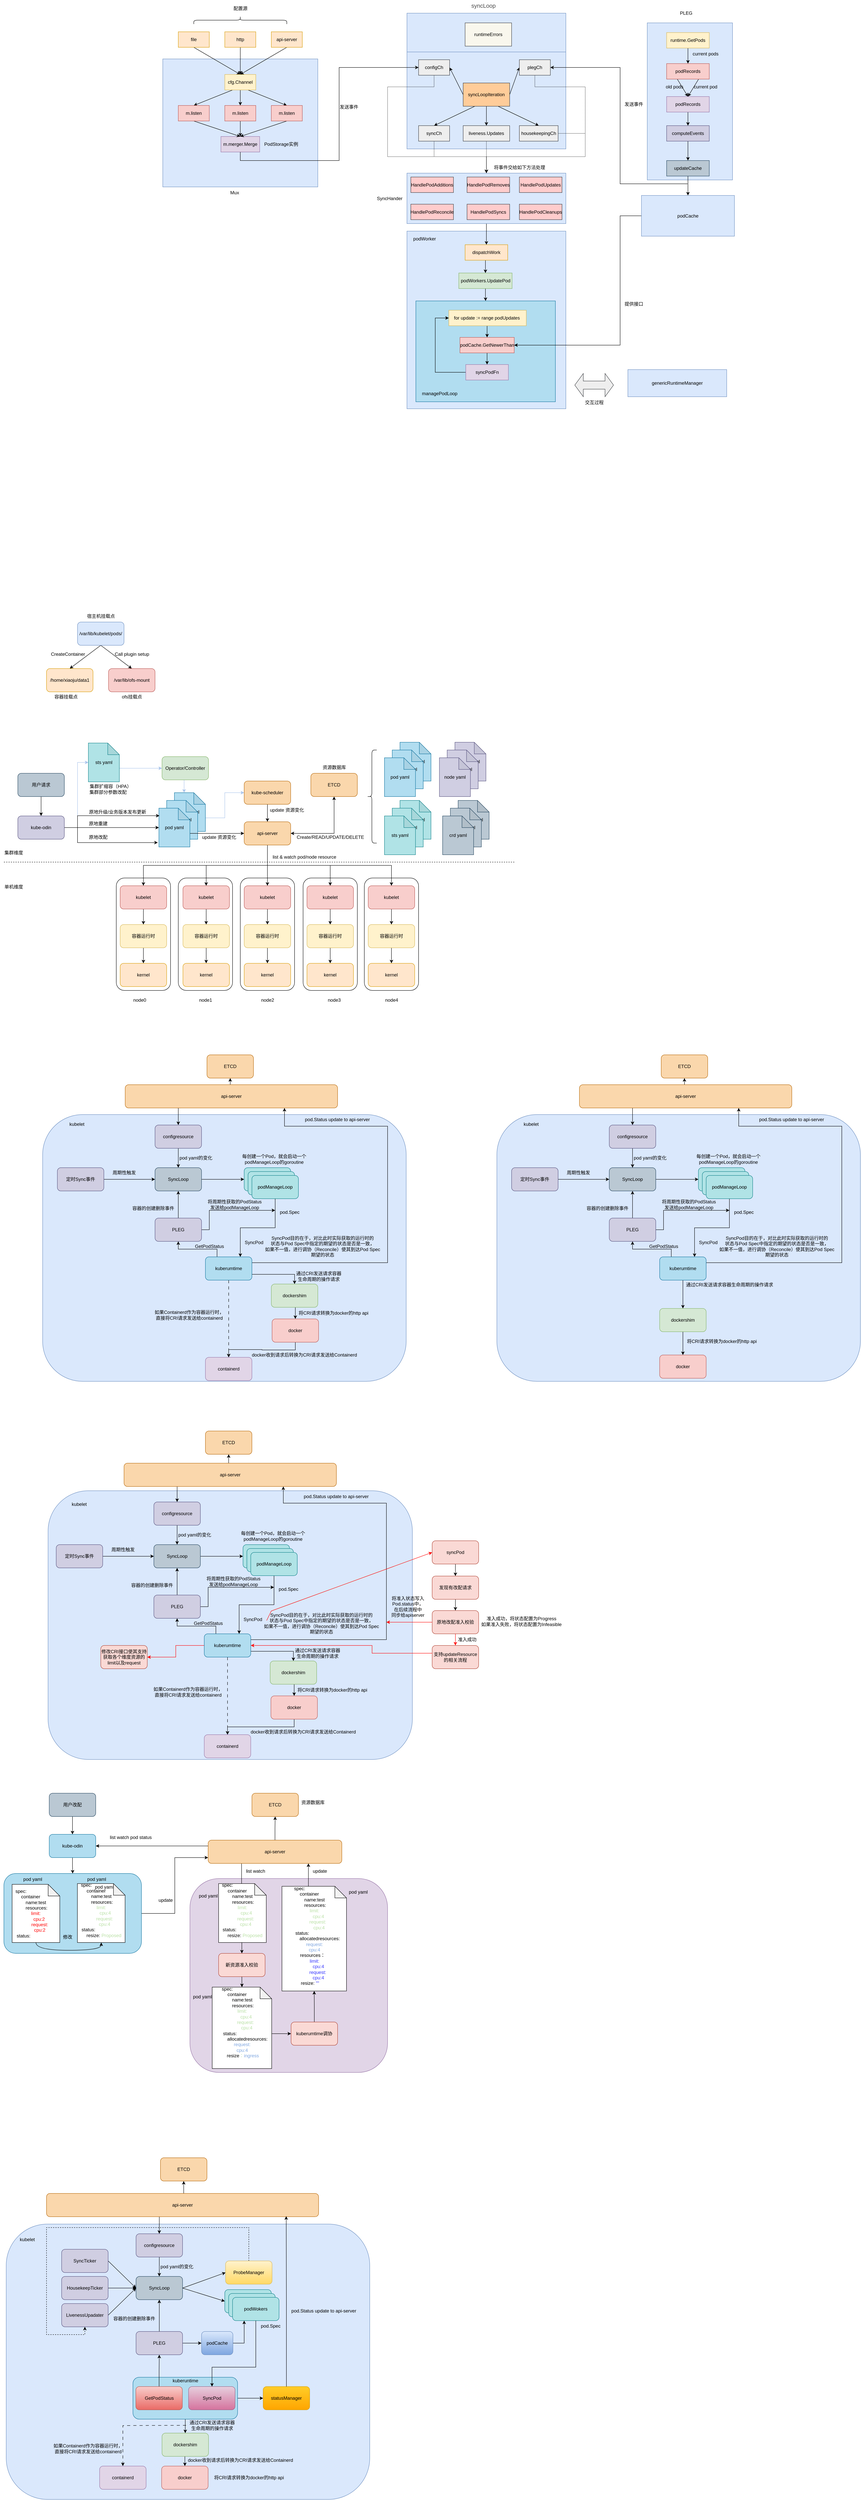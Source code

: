 <mxfile version="22.1.8" type="github" pages="7">
  <diagram id="0CyI_YpujX-TxaYFsnf2" name="第 1 页">
    <mxGraphModel dx="1434" dy="742" grid="0" gridSize="10" guides="1" tooltips="1" connect="1" arrows="1" fold="1" page="1" pageScale="1" pageWidth="3300" pageHeight="4681" math="0" shadow="0">
      <root>
        <mxCell id="0" />
        <mxCell id="1" parent="0" />
        <mxCell id="XEhiCu-b3izRGgKWxG0E-45" value="" style="rounded=1;whiteSpace=wrap;html=1;fillColor=#dae8fc;strokeColor=#6c8ebf;" parent="1" vertex="1">
          <mxGeometry x="16" y="5851" width="938" height="710" as="geometry" />
        </mxCell>
        <mxCell id="hNj07-RQvib8lGtRbNwz-271" value="" style="rounded=1;whiteSpace=wrap;html=1;fillColor=#dae8fc;strokeColor=#6c8ebf;" parent="1" vertex="1">
          <mxGeometry x="124" y="3960" width="940" height="693" as="geometry" />
        </mxCell>
        <mxCell id="hNj07-RQvib8lGtRbNwz-270" value="" style="rounded=1;whiteSpace=wrap;html=1;fillColor=#dae8fc;strokeColor=#6c8ebf;" parent="1" vertex="1">
          <mxGeometry x="110" y="2990" width="938" height="688" as="geometry" />
        </mxCell>
        <mxCell id="hNj07-RQvib8lGtRbNwz-227" value="" style="rounded=1;whiteSpace=wrap;html=1;fillColor=#e1d5e7;strokeColor=#9673a6;" parent="1" vertex="1">
          <mxGeometry x="490" y="4960" width="510" height="500" as="geometry" />
        </mxCell>
        <mxCell id="hNj07-RQvib8lGtRbNwz-256" style="edgeStyle=orthogonalEdgeStyle;rounded=0;orthogonalLoop=1;jettySize=auto;html=1;exitX=1;exitY=0.5;exitDx=0;exitDy=0;entryX=0;entryY=0.75;entryDx=0;entryDy=0;" parent="1" source="hNj07-RQvib8lGtRbNwz-251" target="hNj07-RQvib8lGtRbNwz-220" edge="1">
          <mxGeometry relative="1" as="geometry" />
        </mxCell>
        <mxCell id="hNj07-RQvib8lGtRbNwz-251" value="" style="rounded=1;whiteSpace=wrap;html=1;fillColor=#b1ddf0;strokeColor=#10739e;" parent="1" vertex="1">
          <mxGeometry x="10" y="4947" width="355" height="206" as="geometry" />
        </mxCell>
        <mxCell id="hNj07-RQvib8lGtRbNwz-88" value="" style="rounded=1;whiteSpace=wrap;html=1;" parent="1" vertex="1">
          <mxGeometry x="940" y="2380" width="140" height="290" as="geometry" />
        </mxCell>
        <mxCell id="hNj07-RQvib8lGtRbNwz-87" value="" style="rounded=1;whiteSpace=wrap;html=1;" parent="1" vertex="1">
          <mxGeometry x="782" y="2380" width="140" height="290" as="geometry" />
        </mxCell>
        <mxCell id="hNj07-RQvib8lGtRbNwz-86" value="" style="rounded=1;whiteSpace=wrap;html=1;" parent="1" vertex="1">
          <mxGeometry x="620" y="2380" width="140" height="290" as="geometry" />
        </mxCell>
        <mxCell id="hNj07-RQvib8lGtRbNwz-85" value="" style="rounded=1;whiteSpace=wrap;html=1;" parent="1" vertex="1">
          <mxGeometry x="460" y="2380" width="140" height="290" as="geometry" />
        </mxCell>
        <mxCell id="hNj07-RQvib8lGtRbNwz-84" value="" style="rounded=1;whiteSpace=wrap;html=1;" parent="1" vertex="1">
          <mxGeometry x="300" y="2380" width="140" height="290" as="geometry" />
        </mxCell>
        <mxCell id="dyRicmMK3s3sjUMn-qlu-118" value="" style="rounded=0;whiteSpace=wrap;html=1;fontSize=12;fillColor=#dae8fc;strokeColor=#6c8ebf;" parent="1" vertex="1">
          <mxGeometry x="1050" y="712" width="410" height="458" as="geometry" />
        </mxCell>
        <mxCell id="dyRicmMK3s3sjUMn-qlu-115" value="" style="rounded=0;whiteSpace=wrap;html=1;fontSize=12;fillColor=#dae8fc;strokeColor=#6c8ebf;" parent="1" vertex="1">
          <mxGeometry x="1670" y="175" width="220" height="405" as="geometry" />
        </mxCell>
        <mxCell id="dyRicmMK3s3sjUMn-qlu-96" value="&lt;span data-shimo-docs=&quot;[[20,&amp;quot;managePodLoop&amp;quot;],[20,&amp;quot;\n&amp;quot;,&amp;quot;24:\&amp;quot;3hrP\&amp;quot;|32:3&amp;quot;]]&quot;&gt;&lt;div style=&quot;&quot; class=&quot;ql-long-301613&quot; data-header=&quot;3&quot;&gt;&lt;br&gt;&lt;/div&gt;&lt;/span&gt;" style="whiteSpace=wrap;html=1;fontSize=12;fillColor=#b1ddf0;strokeColor=#10739e;" parent="1" vertex="1">
          <mxGeometry x="1073" y="892" width="360" height="260" as="geometry" />
        </mxCell>
        <mxCell id="dyRicmMK3s3sjUMn-qlu-104" style="edgeStyle=orthogonalEdgeStyle;rounded=0;orthogonalLoop=1;jettySize=auto;html=1;exitX=0.5;exitY=1;exitDx=0;exitDy=0;fontSize=12;" parent="1" source="dyRicmMK3s3sjUMn-qlu-74" target="dyRicmMK3s3sjUMn-qlu-98" edge="1">
          <mxGeometry relative="1" as="geometry" />
        </mxCell>
        <mxCell id="dyRicmMK3s3sjUMn-qlu-74" value="" style="rounded=0;whiteSpace=wrap;html=1;fontSize=12;fillColor=#dae8fc;strokeColor=#6c8ebf;" parent="1" vertex="1">
          <mxGeometry x="1050" y="562.5" width="410" height="130" as="geometry" />
        </mxCell>
        <mxCell id="dyRicmMK3s3sjUMn-qlu-112" style="edgeStyle=orthogonalEdgeStyle;rounded=0;orthogonalLoop=1;jettySize=auto;html=1;exitX=0;exitY=0.5;exitDx=0;exitDy=0;entryX=1;entryY=0.5;entryDx=0;entryDy=0;fontSize=12;" parent="1" source="dyRicmMK3s3sjUMn-qlu-73" target="dyRicmMK3s3sjUMn-qlu-93" edge="1">
          <mxGeometry relative="1" as="geometry">
            <Array as="points">
              <mxPoint x="1600" y="673" />
              <mxPoint x="1600" y="1006" />
            </Array>
          </mxGeometry>
        </mxCell>
        <mxCell id="dyRicmMK3s3sjUMn-qlu-73" value="&lt;span style=&quot;&quot;&gt;podCache&lt;/span&gt;" style="rounded=0;whiteSpace=wrap;html=1;fontSize=12;fillColor=#dae8fc;strokeColor=#6c8ebf;" parent="1" vertex="1">
          <mxGeometry x="1655" y="620" width="240" height="105" as="geometry" />
        </mxCell>
        <mxCell id="dyRicmMK3s3sjUMn-qlu-45" value="" style="rounded=0;whiteSpace=wrap;html=1;fontSize=12;fillColor=#dae8fc;strokeColor=#6c8ebf;" parent="1" vertex="1">
          <mxGeometry x="420" y="268" width="400" height="330" as="geometry" />
        </mxCell>
        <mxCell id="dyRicmMK3s3sjUMn-qlu-28" value="" style="rounded=0;whiteSpace=wrap;html=1;fontSize=12;fillColor=#dae8fc;strokeColor=#6c8ebf;" parent="1" vertex="1">
          <mxGeometry x="1050" y="150" width="410" height="100" as="geometry" />
        </mxCell>
        <mxCell id="dyRicmMK3s3sjUMn-qlu-20" style="orthogonalLoop=1;jettySize=auto;html=1;exitX=0.5;exitY=1;exitDx=0;exitDy=0;entryX=0.5;entryY=0;entryDx=0;entryDy=0;fontSize=12;rounded=0;" parent="1" source="dyRicmMK3s3sjUMn-qlu-4" target="dyRicmMK3s3sjUMn-qlu-17" edge="1">
          <mxGeometry relative="1" as="geometry" />
        </mxCell>
        <mxCell id="dyRicmMK3s3sjUMn-qlu-4" value="file" style="rounded=0;whiteSpace=wrap;html=1;fillColor=#ffe6cc;strokeColor=#d79b00;" parent="1" vertex="1">
          <mxGeometry x="460" y="198" width="80" height="40" as="geometry" />
        </mxCell>
        <mxCell id="dyRicmMK3s3sjUMn-qlu-10" value="&lt;span data-shimo-docs=&quot;[[20,&amp;quot;syncLoop&amp;quot;]]&quot;&gt;&lt;p style=&quot;line-height: 1.7;margin-bottom: 0pt;margin-top: 0pt;font-size: 11pt;color: #494949;&quot; class=&quot;ql-long-301613&quot;&gt;&lt;span data-shimo-docs=&quot;[[20,&amp;quot;runtimeErrors&amp;quot;]]&quot;&gt;&lt;/span&gt;&lt;/p&gt;&lt;div style=&quot;&quot; data-language=&quot;go&quot; class=&quot;ql-code-block ql-authorBlock-undefined ql-long-undefined&quot;&gt;runtimeErrors&lt;/div&gt;&lt;/span&gt;" style="rounded=0;whiteSpace=wrap;html=1;fillColor=#f9f7ed;strokeColor=#36393d;" parent="1" vertex="1">
          <mxGeometry x="1200" y="175" width="120" height="60" as="geometry" />
        </mxCell>
        <mxCell id="dyRicmMK3s3sjUMn-qlu-12" value="&lt;span style=&quot;color: rgb(73, 73, 73); font-size: 14.667px;&quot;&gt;syncLoop&lt;/span&gt;" style="text;html=1;align=center;verticalAlign=middle;resizable=0;points=[];autosize=1;strokeColor=none;fillColor=none;" parent="1" vertex="1">
          <mxGeometry x="1201.75" y="116" width="90" height="30" as="geometry" />
        </mxCell>
        <mxCell id="dyRicmMK3s3sjUMn-qlu-16" value="m.merger.Merge" style="rounded=0;whiteSpace=wrap;html=1;fillColor=#e1d5e7;strokeColor=#9673a6;" parent="1" vertex="1">
          <mxGeometry x="570" y="468" width="100" height="40" as="geometry" />
        </mxCell>
        <mxCell id="dyRicmMK3s3sjUMn-qlu-42" style="edgeStyle=orthogonalEdgeStyle;rounded=0;orthogonalLoop=1;jettySize=auto;html=1;exitX=0.5;exitY=1;exitDx=0;exitDy=0;entryX=0.5;entryY=0;entryDx=0;entryDy=0;fontSize=12;" parent="1" source="dyRicmMK3s3sjUMn-qlu-17" target="dyRicmMK3s3sjUMn-qlu-41" edge="1">
          <mxGeometry relative="1" as="geometry" />
        </mxCell>
        <mxCell id="dyRicmMK3s3sjUMn-qlu-48" style="rounded=0;orthogonalLoop=1;jettySize=auto;html=1;exitX=0.25;exitY=1;exitDx=0;exitDy=0;entryX=0.5;entryY=0;entryDx=0;entryDy=0;fontSize=12;" parent="1" source="dyRicmMK3s3sjUMn-qlu-17" target="dyRicmMK3s3sjUMn-qlu-47" edge="1">
          <mxGeometry relative="1" as="geometry" />
        </mxCell>
        <mxCell id="dyRicmMK3s3sjUMn-qlu-49" style="edgeStyle=none;rounded=0;orthogonalLoop=1;jettySize=auto;html=1;exitX=0.75;exitY=1;exitDx=0;exitDy=0;entryX=0.5;entryY=0;entryDx=0;entryDy=0;fontSize=12;" parent="1" source="dyRicmMK3s3sjUMn-qlu-17" target="dyRicmMK3s3sjUMn-qlu-46" edge="1">
          <mxGeometry relative="1" as="geometry" />
        </mxCell>
        <mxCell id="dyRicmMK3s3sjUMn-qlu-17" value="cfg.Channel" style="rounded=0;whiteSpace=wrap;html=1;fillColor=#fff2cc;strokeColor=#d6b656;" parent="1" vertex="1">
          <mxGeometry x="580" y="308" width="80" height="40" as="geometry" />
        </mxCell>
        <mxCell id="dyRicmMK3s3sjUMn-qlu-22" style="edgeStyle=none;rounded=0;orthogonalLoop=1;jettySize=auto;html=1;exitX=0.5;exitY=1;exitDx=0;exitDy=0;fontSize=12;" parent="1" source="dyRicmMK3s3sjUMn-qlu-18" edge="1">
          <mxGeometry relative="1" as="geometry">
            <mxPoint x="620" y="308" as="targetPoint" />
          </mxGeometry>
        </mxCell>
        <mxCell id="dyRicmMK3s3sjUMn-qlu-18" value="api-server" style="rounded=0;whiteSpace=wrap;html=1;fillColor=#ffe6cc;strokeColor=#d79b00;" parent="1" vertex="1">
          <mxGeometry x="700" y="198" width="80" height="40" as="geometry" />
        </mxCell>
        <mxCell id="dyRicmMK3s3sjUMn-qlu-21" style="edgeStyle=none;rounded=0;orthogonalLoop=1;jettySize=auto;html=1;exitX=0.5;exitY=1;exitDx=0;exitDy=0;entryX=0.5;entryY=0;entryDx=0;entryDy=0;fontSize=12;" parent="1" source="dyRicmMK3s3sjUMn-qlu-19" target="dyRicmMK3s3sjUMn-qlu-17" edge="1">
          <mxGeometry relative="1" as="geometry" />
        </mxCell>
        <mxCell id="dyRicmMK3s3sjUMn-qlu-19" value="http" style="rounded=0;whiteSpace=wrap;html=1;fillColor=#ffe6cc;strokeColor=#d79b00;" parent="1" vertex="1">
          <mxGeometry x="580" y="198" width="80" height="40" as="geometry" />
        </mxCell>
        <mxCell id="dyRicmMK3s3sjUMn-qlu-24" value="" style="shape=curlyBracket;whiteSpace=wrap;html=1;rounded=1;flipH=1;fontSize=12;direction=south;" parent="1" vertex="1">
          <mxGeometry x="500" y="158" width="240" height="20" as="geometry" />
        </mxCell>
        <mxCell id="dyRicmMK3s3sjUMn-qlu-25" value="配置源" style="text;html=1;align=center;verticalAlign=middle;resizable=0;points=[];autosize=1;strokeColor=none;fillColor=none;fontSize=12;" parent="1" vertex="1">
          <mxGeometry x="590" y="123" width="60" height="30" as="geometry" />
        </mxCell>
        <mxCell id="dyRicmMK3s3sjUMn-qlu-27" value="" style="rounded=0;whiteSpace=wrap;html=1;fontSize=12;fillColor=#dae8fc;strokeColor=#6c8ebf;" parent="1" vertex="1">
          <mxGeometry x="1050" y="250" width="410" height="250" as="geometry" />
        </mxCell>
        <mxCell id="dyRicmMK3s3sjUMn-qlu-34" style="edgeStyle=none;rounded=0;orthogonalLoop=1;jettySize=auto;html=1;exitX=0;exitY=0.5;exitDx=0;exitDy=0;entryX=1;entryY=0.5;entryDx=0;entryDy=0;fontSize=12;" parent="1" source="dyRicmMK3s3sjUMn-qlu-11" target="dyRicmMK3s3sjUMn-qlu-26" edge="1">
          <mxGeometry relative="1" as="geometry" />
        </mxCell>
        <mxCell id="dyRicmMK3s3sjUMn-qlu-35" style="edgeStyle=none;rounded=0;orthogonalLoop=1;jettySize=auto;html=1;exitX=1;exitY=0.5;exitDx=0;exitDy=0;entryX=0;entryY=0.5;entryDx=0;entryDy=0;fontSize=12;" parent="1" source="dyRicmMK3s3sjUMn-qlu-11" target="dyRicmMK3s3sjUMn-qlu-29" edge="1">
          <mxGeometry relative="1" as="geometry" />
        </mxCell>
        <mxCell id="dyRicmMK3s3sjUMn-qlu-36" style="edgeStyle=none;rounded=0;orthogonalLoop=1;jettySize=auto;html=1;exitX=0.25;exitY=1;exitDx=0;exitDy=0;entryX=0.5;entryY=0;entryDx=0;entryDy=0;fontSize=12;" parent="1" source="dyRicmMK3s3sjUMn-qlu-11" target="dyRicmMK3s3sjUMn-qlu-30" edge="1">
          <mxGeometry relative="1" as="geometry" />
        </mxCell>
        <mxCell id="dyRicmMK3s3sjUMn-qlu-37" style="edgeStyle=none;rounded=0;orthogonalLoop=1;jettySize=auto;html=1;exitX=0.5;exitY=1;exitDx=0;exitDy=0;fontSize=12;" parent="1" source="dyRicmMK3s3sjUMn-qlu-11" target="dyRicmMK3s3sjUMn-qlu-32" edge="1">
          <mxGeometry relative="1" as="geometry" />
        </mxCell>
        <mxCell id="dyRicmMK3s3sjUMn-qlu-38" style="edgeStyle=none;rounded=0;orthogonalLoop=1;jettySize=auto;html=1;exitX=0.75;exitY=1;exitDx=0;exitDy=0;entryX=0.5;entryY=0;entryDx=0;entryDy=0;fontSize=12;" parent="1" source="dyRicmMK3s3sjUMn-qlu-11" target="dyRicmMK3s3sjUMn-qlu-33" edge="1">
          <mxGeometry relative="1" as="geometry" />
        </mxCell>
        <mxCell id="dyRicmMK3s3sjUMn-qlu-11" value="&lt;span data-shimo-docs=&quot;[[20,&amp;quot;syncLoop&amp;quot;]]&quot;&gt;&lt;p style=&quot;line-height: 1.7;margin-bottom: 0pt;margin-top: 0pt;font-size: 11pt;color: #494949;&quot; class=&quot;ql-long-301613&quot;&gt;&lt;span data-shimo-docs=&quot;[[20,&amp;quot;syncLoopIteration&amp;quot;]]&quot;&gt;&lt;/span&gt;&lt;/p&gt;&lt;div style=&quot;&quot; data-language=&quot;go&quot; class=&quot;ql-code-block ql-authorBlock-undefined ql-long-undefined&quot;&gt;syncLoopIteration&lt;/div&gt;&lt;/span&gt;" style="rounded=0;whiteSpace=wrap;html=1;fillColor=#ffcc99;strokeColor=#36393d;" parent="1" vertex="1">
          <mxGeometry x="1195" y="330" width="120" height="60" as="geometry" />
        </mxCell>
        <mxCell id="dyRicmMK3s3sjUMn-qlu-76" style="edgeStyle=orthogonalEdgeStyle;rounded=0;orthogonalLoop=1;jettySize=auto;html=1;exitX=0.5;exitY=1;exitDx=0;exitDy=0;entryX=0.5;entryY=0;entryDx=0;entryDy=0;fontSize=12;dashed=1;dashPattern=1 1;" parent="1" source="dyRicmMK3s3sjUMn-qlu-26" target="dyRicmMK3s3sjUMn-qlu-74" edge="1">
          <mxGeometry relative="1" as="geometry">
            <Array as="points">
              <mxPoint x="1120" y="340" />
              <mxPoint x="1000" y="340" />
              <mxPoint x="1000" y="520" />
              <mxPoint x="1255" y="520" />
            </Array>
          </mxGeometry>
        </mxCell>
        <mxCell id="dyRicmMK3s3sjUMn-qlu-26" value="configCh" style="rounded=0;whiteSpace=wrap;html=1;fontSize=12;fillColor=#eeeeee;strokeColor=#36393d;" parent="1" vertex="1">
          <mxGeometry x="1080" y="270" width="80" height="40" as="geometry" />
        </mxCell>
        <mxCell id="dyRicmMK3s3sjUMn-qlu-78" style="edgeStyle=orthogonalEdgeStyle;rounded=0;orthogonalLoop=1;jettySize=auto;html=1;exitX=0.5;exitY=1;exitDx=0;exitDy=0;entryX=0.5;entryY=0;entryDx=0;entryDy=0;fontSize=12;dashed=1;dashPattern=1 1;" parent="1" source="dyRicmMK3s3sjUMn-qlu-29" target="dyRicmMK3s3sjUMn-qlu-74" edge="1">
          <mxGeometry relative="1" as="geometry">
            <Array as="points">
              <mxPoint x="1380" y="340" />
              <mxPoint x="1510" y="340" />
              <mxPoint x="1510" y="520" />
              <mxPoint x="1255" y="520" />
            </Array>
          </mxGeometry>
        </mxCell>
        <mxCell id="dyRicmMK3s3sjUMn-qlu-29" value="plegCh" style="rounded=0;whiteSpace=wrap;html=1;fontSize=12;fillColor=#eeeeee;strokeColor=#36393d;" parent="1" vertex="1">
          <mxGeometry x="1340" y="270" width="80" height="40" as="geometry" />
        </mxCell>
        <mxCell id="dyRicmMK3s3sjUMn-qlu-77" style="edgeStyle=orthogonalEdgeStyle;rounded=0;orthogonalLoop=1;jettySize=auto;html=1;exitX=0.5;exitY=1;exitDx=0;exitDy=0;fontSize=12;entryX=0.5;entryY=0;entryDx=0;entryDy=0;dashed=1;dashPattern=1 1;" parent="1" source="dyRicmMK3s3sjUMn-qlu-30" target="dyRicmMK3s3sjUMn-qlu-74" edge="1">
          <mxGeometry relative="1" as="geometry">
            <mxPoint x="1120" y="520" as="targetPoint" />
            <Array as="points">
              <mxPoint x="1120" y="520" />
              <mxPoint x="1255" y="520" />
            </Array>
          </mxGeometry>
        </mxCell>
        <mxCell id="dyRicmMK3s3sjUMn-qlu-30" value="syncCh" style="rounded=0;whiteSpace=wrap;html=1;fontSize=12;fillColor=#eeeeee;strokeColor=#36393d;" parent="1" vertex="1">
          <mxGeometry x="1080" y="440" width="80" height="40" as="geometry" />
        </mxCell>
        <mxCell id="dyRicmMK3s3sjUMn-qlu-80" style="edgeStyle=orthogonalEdgeStyle;rounded=0;orthogonalLoop=1;jettySize=auto;html=1;exitX=0.5;exitY=1;exitDx=0;exitDy=0;entryX=0.5;entryY=0;entryDx=0;entryDy=0;fontSize=12;dashed=1;dashPattern=1 1;" parent="1" source="dyRicmMK3s3sjUMn-qlu-32" target="dyRicmMK3s3sjUMn-qlu-74" edge="1">
          <mxGeometry relative="1" as="geometry" />
        </mxCell>
        <mxCell id="dyRicmMK3s3sjUMn-qlu-32" value="&lt;span data-shimo-docs=&quot;[[20,&amp;quot;kl.livenessManager.Updates&amp;quot;],[20,&amp;quot;\n&amp;quot;,&amp;quot;24:\&amp;quot;o5es\&amp;quot;|32:2&amp;quot;]]&quot;&gt;&lt;div style=&quot;&quot; class=&quot;ql-long-301613&quot; data-header=&quot;2&quot;&gt;&lt;span style=&quot;&quot; class=&quot;ql-author-301613&quot;&gt;&lt;font style=&quot;font-size: 12px;&quot;&gt;liveness.Updates&lt;/font&gt;&lt;/span&gt;&lt;/div&gt;&lt;/span&gt;" style="whiteSpace=wrap;html=1;fontSize=12;fillColor=#eeeeee;strokeColor=#36393d;" parent="1" vertex="1">
          <mxGeometry x="1195" y="440" width="120" height="40" as="geometry" />
        </mxCell>
        <mxCell id="dyRicmMK3s3sjUMn-qlu-79" style="edgeStyle=orthogonalEdgeStyle;rounded=0;orthogonalLoop=1;jettySize=auto;html=1;exitX=1;exitY=0.5;exitDx=0;exitDy=0;entryX=0.5;entryY=0;entryDx=0;entryDy=0;fontSize=12;dashed=1;dashPattern=1 1;" parent="1" source="dyRicmMK3s3sjUMn-qlu-33" target="dyRicmMK3s3sjUMn-qlu-74" edge="1">
          <mxGeometry relative="1" as="geometry">
            <Array as="points">
              <mxPoint x="1510" y="460" />
              <mxPoint x="1510" y="520" />
              <mxPoint x="1255" y="520" />
            </Array>
          </mxGeometry>
        </mxCell>
        <mxCell id="dyRicmMK3s3sjUMn-qlu-33" value="&lt;span data-shimo-docs=&quot;[[20,&amp;quot;housekeepingCh&amp;quot;],[20,&amp;quot;\n&amp;quot;,&amp;quot;24:\&amp;quot;VxUY\&amp;quot;|32:2&amp;quot;]]&quot;&gt;&lt;div style=&quot;&quot; class=&quot;ql-long-301613&quot; data-header=&quot;2&quot;&gt;&lt;span style=&quot;&quot; class=&quot;ql-author-301613&quot;&gt;&lt;font style=&quot;font-size: 12px;&quot;&gt;housekeepingCh&lt;/font&gt;&lt;/span&gt;&lt;/div&gt;&lt;/span&gt;" style="rounded=0;whiteSpace=wrap;html=1;fontSize=12;fillColor=#eeeeee;strokeColor=#36393d;" parent="1" vertex="1">
          <mxGeometry x="1340" y="440" width="100" height="40" as="geometry" />
        </mxCell>
        <mxCell id="dyRicmMK3s3sjUMn-qlu-40" style="edgeStyle=orthogonalEdgeStyle;rounded=0;orthogonalLoop=1;jettySize=auto;html=1;exitX=0.5;exitY=1;exitDx=0;exitDy=0;entryX=0;entryY=0.5;entryDx=0;entryDy=0;fontSize=12;" parent="1" source="dyRicmMK3s3sjUMn-qlu-16" target="dyRicmMK3s3sjUMn-qlu-26" edge="1">
          <mxGeometry relative="1" as="geometry">
            <Array as="points">
              <mxPoint x="620" y="530" />
              <mxPoint x="875" y="530" />
              <mxPoint x="875" y="290" />
            </Array>
          </mxGeometry>
        </mxCell>
        <mxCell id="dyRicmMK3s3sjUMn-qlu-43" style="edgeStyle=orthogonalEdgeStyle;rounded=0;orthogonalLoop=1;jettySize=auto;html=1;exitX=0.5;exitY=1;exitDx=0;exitDy=0;fontSize=12;" parent="1" source="dyRicmMK3s3sjUMn-qlu-41" target="dyRicmMK3s3sjUMn-qlu-16" edge="1">
          <mxGeometry relative="1" as="geometry" />
        </mxCell>
        <mxCell id="dyRicmMK3s3sjUMn-qlu-41" value="&lt;span data-shimo-docs=&quot;[[20,&amp;quot;m.listen&amp;quot;]]&quot;&gt;&lt;div data-language=&quot;go&quot; class=&quot;ql-code-block ql-authorBlock-301613 ql-long-301613&quot;&gt;m.listen&lt;/div&gt;&lt;/span&gt;" style="rounded=0;whiteSpace=wrap;html=1;fillColor=#f8cecc;strokeColor=#b85450;" parent="1" vertex="1">
          <mxGeometry x="580" y="388" width="80" height="40" as="geometry" />
        </mxCell>
        <mxCell id="dyRicmMK3s3sjUMn-qlu-51" style="edgeStyle=none;rounded=0;orthogonalLoop=1;jettySize=auto;html=1;exitX=0.5;exitY=1;exitDx=0;exitDy=0;fontSize=12;entryX=0.5;entryY=0;entryDx=0;entryDy=0;" parent="1" source="dyRicmMK3s3sjUMn-qlu-46" target="dyRicmMK3s3sjUMn-qlu-16" edge="1">
          <mxGeometry relative="1" as="geometry">
            <mxPoint x="620" y="463" as="targetPoint" />
          </mxGeometry>
        </mxCell>
        <mxCell id="dyRicmMK3s3sjUMn-qlu-46" value="&lt;span data-shimo-docs=&quot;[[20,&amp;quot;m.listen&amp;quot;]]&quot;&gt;&lt;div data-language=&quot;go&quot; class=&quot;ql-code-block ql-authorBlock-301613 ql-long-301613&quot;&gt;m.listen&lt;/div&gt;&lt;/span&gt;" style="rounded=0;whiteSpace=wrap;html=1;fillColor=#f8cecc;strokeColor=#b85450;" parent="1" vertex="1">
          <mxGeometry x="700" y="388" width="80" height="40" as="geometry" />
        </mxCell>
        <mxCell id="dyRicmMK3s3sjUMn-qlu-50" style="edgeStyle=none;rounded=0;orthogonalLoop=1;jettySize=auto;html=1;exitX=0.5;exitY=1;exitDx=0;exitDy=0;entryX=0.5;entryY=0;entryDx=0;entryDy=0;fontSize=12;" parent="1" source="dyRicmMK3s3sjUMn-qlu-47" target="dyRicmMK3s3sjUMn-qlu-16" edge="1">
          <mxGeometry relative="1" as="geometry" />
        </mxCell>
        <mxCell id="dyRicmMK3s3sjUMn-qlu-47" value="&lt;span data-shimo-docs=&quot;[[20,&amp;quot;m.listen&amp;quot;]]&quot;&gt;&lt;div data-language=&quot;go&quot; class=&quot;ql-code-block ql-authorBlock-301613 ql-long-301613&quot;&gt;m.listen&lt;/div&gt;&lt;/span&gt;" style="rounded=0;whiteSpace=wrap;html=1;fillColor=#f8cecc;strokeColor=#b85450;" parent="1" vertex="1">
          <mxGeometry x="460" y="388" width="80" height="40" as="geometry" />
        </mxCell>
        <mxCell id="dyRicmMK3s3sjUMn-qlu-52" value="PodStorage实例" style="text;html=1;align=center;verticalAlign=middle;resizable=0;points=[];autosize=1;strokeColor=none;fillColor=none;fontSize=12;" parent="1" vertex="1">
          <mxGeometry x="670" y="473" width="110" height="30" as="geometry" />
        </mxCell>
        <mxCell id="dyRicmMK3s3sjUMn-qlu-53" value="发送事件" style="text;html=1;align=center;verticalAlign=middle;resizable=0;points=[];autosize=1;strokeColor=none;fillColor=none;fontSize=12;" parent="1" vertex="1">
          <mxGeometry x="865" y="377" width="70" height="30" as="geometry" />
        </mxCell>
        <mxCell id="dyRicmMK3s3sjUMn-qlu-54" value="Mux" style="text;html=1;align=center;verticalAlign=middle;resizable=0;points=[];autosize=1;strokeColor=none;fillColor=none;fontSize=12;" parent="1" vertex="1">
          <mxGeometry x="580" y="598" width="50" height="30" as="geometry" />
        </mxCell>
        <mxCell id="dyRicmMK3s3sjUMn-qlu-55" value="&lt;span data-shimo-docs=&quot;[[20,&amp;quot;runtime.GetPods(true)&amp;quot;],[20,&amp;quot;\n&amp;quot;,&amp;quot;24:\&amp;quot;Nig0\&amp;quot;|36:177&amp;quot;]]&quot;&gt;&lt;div data-language=&quot;plain&quot; class=&quot;ql-code-block ql-authorBlock-301613 ql-long-301613&quot;&gt;&lt;br&gt;&lt;/div&gt;&lt;/span&gt;" style="text;html=1;align=center;verticalAlign=middle;resizable=0;points=[];autosize=1;strokeColor=none;fillColor=none;fontSize=12;" parent="1" vertex="1">
          <mxGeometry x="1820" y="280" width="20" height="30" as="geometry" />
        </mxCell>
        <mxCell id="dyRicmMK3s3sjUMn-qlu-60" style="edgeStyle=none;rounded=0;orthogonalLoop=1;jettySize=auto;html=1;exitX=0.5;exitY=1;exitDx=0;exitDy=0;entryX=0.5;entryY=0;entryDx=0;entryDy=0;fontSize=12;" parent="1" source="dyRicmMK3s3sjUMn-qlu-56" target="dyRicmMK3s3sjUMn-qlu-59" edge="1">
          <mxGeometry relative="1" as="geometry" />
        </mxCell>
        <mxCell id="dyRicmMK3s3sjUMn-qlu-56" value="&lt;span style=&quot;&quot;&gt;runtime.GetPods&lt;/span&gt;" style="whiteSpace=wrap;html=1;fontSize=12;fillColor=#fff2cc;strokeColor=#d6b656;" parent="1" vertex="1">
          <mxGeometry x="1720" y="200" width="110" height="40" as="geometry" />
        </mxCell>
        <mxCell id="dyRicmMK3s3sjUMn-qlu-72" style="edgeStyle=none;rounded=0;orthogonalLoop=1;jettySize=auto;html=1;exitX=0.5;exitY=1;exitDx=0;exitDy=0;entryX=0.5;entryY=0;entryDx=0;entryDy=0;fontSize=12;" parent="1" source="dyRicmMK3s3sjUMn-qlu-57" target="dyRicmMK3s3sjUMn-qlu-71" edge="1">
          <mxGeometry relative="1" as="geometry" />
        </mxCell>
        <mxCell id="dyRicmMK3s3sjUMn-qlu-57" value="&lt;span data-shimo-docs=&quot;[[20,&amp;quot;computeEvents&amp;quot;]]&quot;&gt;computeEvents&lt;/span&gt;" style="whiteSpace=wrap;html=1;fontSize=12;fillColor=#d0cee2;strokeColor=#56517e;" parent="1" vertex="1">
          <mxGeometry x="1720" y="440" width="110" height="40" as="geometry" />
        </mxCell>
        <mxCell id="dyRicmMK3s3sjUMn-qlu-58" value="&lt;span data-shimo-docs=&quot;[[20,&amp;quot;updateCache&amp;quot;]]&quot;&gt;&lt;div data-language=&quot;go&quot; class=&quot;ql-code-block ql-authorBlock-301613 ql-long-301613&quot;&gt;HandlePodRemoves&lt;br&gt;&lt;/div&gt;&lt;/span&gt;" style="whiteSpace=wrap;html=1;fontSize=12;fillColor=#ffcccc;strokeColor=#36393d;" parent="1" vertex="1">
          <mxGeometry x="1205" y="572.5" width="110" height="40" as="geometry" />
        </mxCell>
        <mxCell id="dyRicmMK3s3sjUMn-qlu-62" style="edgeStyle=none;rounded=0;orthogonalLoop=1;jettySize=auto;html=1;exitX=0.25;exitY=1;exitDx=0;exitDy=0;entryX=0.5;entryY=0;entryDx=0;entryDy=0;fontSize=12;" parent="1" source="dyRicmMK3s3sjUMn-qlu-59" target="dyRicmMK3s3sjUMn-qlu-61" edge="1">
          <mxGeometry relative="1" as="geometry" />
        </mxCell>
        <mxCell id="dyRicmMK3s3sjUMn-qlu-63" style="edgeStyle=none;rounded=0;orthogonalLoop=1;jettySize=auto;html=1;exitX=0.75;exitY=1;exitDx=0;exitDy=0;fontSize=12;entryX=0.5;entryY=0;entryDx=0;entryDy=0;" parent="1" source="dyRicmMK3s3sjUMn-qlu-59" target="dyRicmMK3s3sjUMn-qlu-61" edge="1">
          <mxGeometry relative="1" as="geometry">
            <mxPoint x="1770" y="370" as="targetPoint" />
          </mxGeometry>
        </mxCell>
        <mxCell id="dyRicmMK3s3sjUMn-qlu-59" value="&lt;span data-shimo-docs=&quot;[[20,&amp;quot;podRecords&amp;quot;]]&quot;&gt;&lt;div data-language=&quot;plain&quot; class=&quot;ql-code-block ql-authorBlock-301613 ql-long-301613&quot;&gt;podRecords&lt;/div&gt;&lt;/span&gt;" style="whiteSpace=wrap;html=1;fontSize=12;fillColor=#f8cecc;strokeColor=#b85450;" parent="1" vertex="1">
          <mxGeometry x="1720" y="280" width="110" height="40" as="geometry" />
        </mxCell>
        <mxCell id="dyRicmMK3s3sjUMn-qlu-67" style="edgeStyle=none;rounded=0;orthogonalLoop=1;jettySize=auto;html=1;exitX=0.5;exitY=1;exitDx=0;exitDy=0;entryX=0.5;entryY=0;entryDx=0;entryDy=0;fontSize=12;" parent="1" source="dyRicmMK3s3sjUMn-qlu-61" target="dyRicmMK3s3sjUMn-qlu-57" edge="1">
          <mxGeometry relative="1" as="geometry" />
        </mxCell>
        <mxCell id="dyRicmMK3s3sjUMn-qlu-61" value="&lt;span data-shimo-docs=&quot;[[20,&amp;quot;podRecords&amp;quot;]]&quot;&gt;&lt;div data-language=&quot;plain&quot; class=&quot;ql-code-block ql-authorBlock-301613 ql-long-301613&quot;&gt;podRecords&lt;/div&gt;&lt;/span&gt;" style="whiteSpace=wrap;html=1;fontSize=12;fillColor=#e1d5e7;strokeColor=#9673a6;" parent="1" vertex="1">
          <mxGeometry x="1720" y="365" width="110" height="40" as="geometry" />
        </mxCell>
        <mxCell id="dyRicmMK3s3sjUMn-qlu-64" value="old pods" style="text;html=1;align=center;verticalAlign=middle;resizable=0;points=[];autosize=1;strokeColor=none;fillColor=none;fontSize=12;" parent="1" vertex="1">
          <mxGeometry x="1705" y="325" width="70" height="30" as="geometry" />
        </mxCell>
        <mxCell id="dyRicmMK3s3sjUMn-qlu-65" value="current pod" style="text;html=1;align=center;verticalAlign=middle;resizable=0;points=[];autosize=1;strokeColor=none;fillColor=none;fontSize=12;" parent="1" vertex="1">
          <mxGeometry x="1780" y="325" width="80" height="30" as="geometry" />
        </mxCell>
        <mxCell id="dyRicmMK3s3sjUMn-qlu-66" value="current pods" style="text;html=1;align=center;verticalAlign=middle;resizable=0;points=[];autosize=1;strokeColor=none;fillColor=none;fontSize=12;" parent="1" vertex="1">
          <mxGeometry x="1775" y="240" width="90" height="30" as="geometry" />
        </mxCell>
        <mxCell id="dyRicmMK3s3sjUMn-qlu-69" value="&lt;span data-shimo-docs=&quot;[[20,&amp;quot;updateCache&amp;quot;]]&quot;&gt;&lt;div data-language=&quot;go&quot; class=&quot;ql-code-block ql-authorBlock-301613 ql-long-301613&quot;&gt;HandlePodAdditions&lt;br&gt;&lt;/div&gt;&lt;/span&gt;" style="whiteSpace=wrap;html=1;fontSize=12;fillColor=#ffcccc;strokeColor=#36393d;" parent="1" vertex="1">
          <mxGeometry x="1060" y="572.5" width="110" height="40" as="geometry" />
        </mxCell>
        <mxCell id="dyRicmMK3s3sjUMn-qlu-88" style="edgeStyle=orthogonalEdgeStyle;rounded=0;orthogonalLoop=1;jettySize=auto;html=1;exitX=0.5;exitY=1;exitDx=0;exitDy=0;fontSize=12;" parent="1" source="dyRicmMK3s3sjUMn-qlu-71" target="dyRicmMK3s3sjUMn-qlu-73" edge="1">
          <mxGeometry relative="1" as="geometry" />
        </mxCell>
        <mxCell id="dyRicmMK3s3sjUMn-qlu-71" value="&lt;span data-shimo-docs=&quot;[[20,&amp;quot;updateCache&amp;quot;]]&quot;&gt;&lt;div data-language=&quot;go&quot; class=&quot;ql-code-block ql-authorBlock-301613 ql-long-301613&quot;&gt;updateCache&lt;/div&gt;&lt;/span&gt;" style="whiteSpace=wrap;html=1;fontSize=12;fillColor=#bac8d3;strokeColor=#23445d;" parent="1" vertex="1">
          <mxGeometry x="1720" y="530" width="110" height="40" as="geometry" />
        </mxCell>
        <mxCell id="dyRicmMK3s3sjUMn-qlu-75" value="&lt;span style=&quot;&quot;&gt;SyncHander&lt;/span&gt;" style="text;html=1;align=center;verticalAlign=middle;resizable=0;points=[];autosize=1;strokeColor=none;fillColor=none;fontSize=12;" parent="1" vertex="1">
          <mxGeometry x="960" y="612.5" width="90" height="30" as="geometry" />
        </mxCell>
        <mxCell id="dyRicmMK3s3sjUMn-qlu-81" value="&lt;span data-shimo-docs=&quot;[[20,&amp;quot;updateCache&amp;quot;]]&quot;&gt;&lt;div data-language=&quot;go&quot; class=&quot;ql-code-block ql-authorBlock-301613 ql-long-301613&quot;&gt;HandlePodUpdates&lt;br&gt;&lt;/div&gt;&lt;/span&gt;" style="whiteSpace=wrap;html=1;fontSize=12;fillColor=#ffcccc;strokeColor=#36393d;" parent="1" vertex="1">
          <mxGeometry x="1340" y="572.5" width="110" height="40" as="geometry" />
        </mxCell>
        <mxCell id="dyRicmMK3s3sjUMn-qlu-82" value="&lt;span data-shimo-docs=&quot;[[20,&amp;quot;updateCache&amp;quot;]]&quot;&gt;&lt;div data-language=&quot;go&quot; class=&quot;ql-code-block ql-authorBlock-301613 ql-long-301613&quot;&gt;HandlePodReconcile&lt;br&gt;&lt;/div&gt;&lt;/span&gt;" style="whiteSpace=wrap;html=1;fontSize=12;fillColor=#ffcccc;strokeColor=#36393d;" parent="1" vertex="1">
          <mxGeometry x="1060" y="642.5" width="110" height="40" as="geometry" />
        </mxCell>
        <mxCell id="dyRicmMK3s3sjUMn-qlu-83" value="&lt;span data-shimo-docs=&quot;[[20,&amp;quot;updateCache&amp;quot;]]&quot;&gt;&lt;div data-language=&quot;go&quot; class=&quot;ql-code-block ql-authorBlock-301613 ql-long-301613&quot;&gt;HandlePodSyncs&lt;br&gt;&lt;/div&gt;&lt;/span&gt;" style="whiteSpace=wrap;html=1;fontSize=12;fillColor=#ffcccc;strokeColor=#36393d;" parent="1" vertex="1">
          <mxGeometry x="1205" y="642.5" width="110" height="40" as="geometry" />
        </mxCell>
        <mxCell id="dyRicmMK3s3sjUMn-qlu-84" value="&lt;span data-shimo-docs=&quot;[[20,&amp;quot;updateCache&amp;quot;]]&quot;&gt;&lt;div data-language=&quot;go&quot; class=&quot;ql-code-block ql-authorBlock-301613 ql-long-301613&quot;&gt;HandlePodCleanups&lt;br&gt;&lt;/div&gt;&lt;/span&gt;" style="whiteSpace=wrap;html=1;fontSize=12;fillColor=#ffcccc;strokeColor=#36393d;" parent="1" vertex="1">
          <mxGeometry x="1340" y="642.5" width="110" height="40" as="geometry" />
        </mxCell>
        <mxCell id="dyRicmMK3s3sjUMn-qlu-85" value="将事件交给如下方法处理" style="text;html=1;align=center;verticalAlign=middle;resizable=0;points=[];autosize=1;strokeColor=none;fillColor=none;fontSize=12;" parent="1" vertex="1">
          <mxGeometry x="1260" y="532.5" width="160" height="30" as="geometry" />
        </mxCell>
        <mxCell id="dyRicmMK3s3sjUMn-qlu-90" value="" style="endArrow=classic;html=1;rounded=0;fontSize=12;edgeStyle=orthogonalEdgeStyle;" parent="1" edge="1">
          <mxGeometry width="50" height="50" relative="1" as="geometry">
            <mxPoint x="1774" y="590" as="sourcePoint" />
            <mxPoint x="1420" y="290" as="targetPoint" />
            <Array as="points">
              <mxPoint x="1600" y="590" />
              <mxPoint x="1600" y="290" />
            </Array>
          </mxGeometry>
        </mxCell>
        <mxCell id="dyRicmMK3s3sjUMn-qlu-91" value="发送事件" style="text;html=1;align=center;verticalAlign=middle;resizable=0;points=[];autosize=1;strokeColor=none;fillColor=none;fontSize=12;" parent="1" vertex="1">
          <mxGeometry x="1600" y="370" width="70" height="30" as="geometry" />
        </mxCell>
        <mxCell id="dyRicmMK3s3sjUMn-qlu-109" style="edgeStyle=orthogonalEdgeStyle;rounded=0;orthogonalLoop=1;jettySize=auto;html=1;exitX=0.5;exitY=1;exitDx=0;exitDy=0;entryX=0.5;entryY=0;entryDx=0;entryDy=0;fontSize=12;" parent="1" source="dyRicmMK3s3sjUMn-qlu-93" target="dyRicmMK3s3sjUMn-qlu-102" edge="1">
          <mxGeometry relative="1" as="geometry" />
        </mxCell>
        <mxCell id="dyRicmMK3s3sjUMn-qlu-93" value="&lt;span data-shimo-docs=&quot;[[20,&amp;quot;podCache.GetNewerThan&amp;quot;]]&quot;&gt;&lt;div data-language=&quot;go&quot; class=&quot;ql-code-block ql-authorBlock-301613 ql-long-301613&quot;&gt;podCache.GetNewerThan&lt;/div&gt;&lt;/span&gt;" style="whiteSpace=wrap;html=1;fontSize=12;fillColor=#f8cecc;strokeColor=#b85450;" parent="1" vertex="1">
          <mxGeometry x="1186.75" y="986" width="140" height="40" as="geometry" />
        </mxCell>
        <mxCell id="dyRicmMK3s3sjUMn-qlu-108" style="edgeStyle=orthogonalEdgeStyle;rounded=0;orthogonalLoop=1;jettySize=auto;html=1;exitX=0.5;exitY=1;exitDx=0;exitDy=0;entryX=0.5;entryY=0;entryDx=0;entryDy=0;fontSize=12;" parent="1" source="dyRicmMK3s3sjUMn-qlu-95" target="dyRicmMK3s3sjUMn-qlu-93" edge="1">
          <mxGeometry relative="1" as="geometry" />
        </mxCell>
        <mxCell id="dyRicmMK3s3sjUMn-qlu-95" value="for update := range podUpdates&amp;nbsp;" style="whiteSpace=wrap;html=1;fontSize=12;fillColor=#fff2cc;strokeColor=#d6b656;" parent="1" vertex="1">
          <mxGeometry x="1158" y="916" width="200" height="40" as="geometry" />
        </mxCell>
        <mxCell id="dyRicmMK3s3sjUMn-qlu-107" style="edgeStyle=orthogonalEdgeStyle;rounded=0;orthogonalLoop=1;jettySize=auto;html=1;exitX=0.5;exitY=1;exitDx=0;exitDy=0;fontSize=12;" parent="1" source="dyRicmMK3s3sjUMn-qlu-97" target="dyRicmMK3s3sjUMn-qlu-96" edge="1">
          <mxGeometry relative="1" as="geometry" />
        </mxCell>
        <mxCell id="dyRicmMK3s3sjUMn-qlu-97" value="&lt;span data-shimo-docs=&quot;[[20,&amp;quot;podWorkers.UpdatePod&amp;quot;]]&quot;&gt;&lt;div data-language=&quot;go&quot; class=&quot;ql-code-block ql-authorBlock-301613 ql-long-301613&quot;&gt;podWorkers.UpdatePod&lt;/div&gt;&lt;/span&gt;" style="whiteSpace=wrap;html=1;fontSize=12;fillColor=#d5e8d4;strokeColor=#82b366;" parent="1" vertex="1">
          <mxGeometry x="1183.75" y="820" width="137.5" height="40" as="geometry" />
        </mxCell>
        <mxCell id="dyRicmMK3s3sjUMn-qlu-105" style="edgeStyle=orthogonalEdgeStyle;rounded=0;orthogonalLoop=1;jettySize=auto;html=1;exitX=0.5;exitY=1;exitDx=0;exitDy=0;entryX=0.5;entryY=0;entryDx=0;entryDy=0;fontSize=12;" parent="1" source="dyRicmMK3s3sjUMn-qlu-98" target="dyRicmMK3s3sjUMn-qlu-97" edge="1">
          <mxGeometry relative="1" as="geometry" />
        </mxCell>
        <mxCell id="dyRicmMK3s3sjUMn-qlu-98" value="&lt;span data-shimo-docs=&quot;[[20,&amp;quot;dispatchWork&amp;quot;]]&quot;&gt;dispatchWork&lt;/span&gt;" style="whiteSpace=wrap;html=1;fontSize=12;fillColor=#ffe6cc;strokeColor=#d79b00;" parent="1" vertex="1">
          <mxGeometry x="1200" y="747" width="110" height="40" as="geometry" />
        </mxCell>
        <mxCell id="dyRicmMK3s3sjUMn-qlu-101" value="&lt;span data-shimo-docs=&quot;[[20,&amp;quot;computeEvents&amp;quot;]]&quot;&gt;genericRuntimeManager&lt;/span&gt;" style="whiteSpace=wrap;html=1;fontSize=12;fillColor=#dae8fc;strokeColor=#6c8ebf;" parent="1" vertex="1">
          <mxGeometry x="1620" y="1069" width="255" height="70" as="geometry" />
        </mxCell>
        <mxCell id="dyRicmMK3s3sjUMn-qlu-110" style="edgeStyle=orthogonalEdgeStyle;rounded=0;orthogonalLoop=1;jettySize=auto;html=1;exitX=0;exitY=0.5;exitDx=0;exitDy=0;entryX=0;entryY=0.5;entryDx=0;entryDy=0;fontSize=12;" parent="1" source="dyRicmMK3s3sjUMn-qlu-102" target="dyRicmMK3s3sjUMn-qlu-95" edge="1">
          <mxGeometry relative="1" as="geometry">
            <Array as="points">
              <mxPoint x="1123" y="1076" />
              <mxPoint x="1123" y="936" />
            </Array>
          </mxGeometry>
        </mxCell>
        <mxCell id="dyRicmMK3s3sjUMn-qlu-102" value="&lt;span data-shimo-docs=&quot;[[20,&amp;quot;syncPodFn&amp;quot;]]&quot;&gt;&lt;div data-language=&quot;go&quot; class=&quot;ql-code-block ql-authorBlock-301613 ql-long-301613&quot;&gt;syncPodFn&lt;/div&gt;&lt;/span&gt;" style="whiteSpace=wrap;html=1;fontSize=12;fillColor=#e1d5e7;strokeColor=#9673a6;" parent="1" vertex="1">
          <mxGeometry x="1201.75" y="1056" width="110" height="40" as="geometry" />
        </mxCell>
        <mxCell id="dyRicmMK3s3sjUMn-qlu-103" value="" style="html=1;shadow=0;dashed=0;align=center;verticalAlign=middle;shape=mxgraph.arrows2.twoWayArrow;dy=0.65;dx=22;fontSize=12;direction=east;fillColor=#eeeeee;strokeColor=#36393d;" parent="1" vertex="1">
          <mxGeometry x="1483" y="1079" width="100" height="60" as="geometry" />
        </mxCell>
        <mxCell id="dyRicmMK3s3sjUMn-qlu-106" value="&lt;span style=&quot;&quot;&gt;managePodLoop&lt;/span&gt;" style="text;html=1;align=center;verticalAlign=middle;resizable=0;points=[];autosize=1;strokeColor=none;fillColor=none;fontSize=12;" parent="1" vertex="1">
          <mxGeometry x="1079.25" y="1116" width="110" height="30" as="geometry" />
        </mxCell>
        <mxCell id="dyRicmMK3s3sjUMn-qlu-111" value="交互过程" style="text;html=1;align=center;verticalAlign=middle;resizable=0;points=[];autosize=1;strokeColor=none;fillColor=none;fontSize=12;rotation=0;" parent="1" vertex="1">
          <mxGeometry x="1498" y="1139" width="70" height="30" as="geometry" />
        </mxCell>
        <mxCell id="dyRicmMK3s3sjUMn-qlu-113" value="提供接口" style="text;html=1;align=center;verticalAlign=middle;resizable=0;points=[];autosize=1;strokeColor=none;fillColor=none;fontSize=12;" parent="1" vertex="1">
          <mxGeometry x="1600" y="885" width="70" height="30" as="geometry" />
        </mxCell>
        <mxCell id="dyRicmMK3s3sjUMn-qlu-116" value="PLEG" style="text;html=1;align=center;verticalAlign=middle;resizable=0;points=[];autosize=1;strokeColor=none;fillColor=none;fontSize=12;" parent="1" vertex="1">
          <mxGeometry x="1740" y="135" width="60" height="30" as="geometry" />
        </mxCell>
        <mxCell id="dyRicmMK3s3sjUMn-qlu-119" value="podWorker" style="text;html=1;align=center;verticalAlign=middle;resizable=0;points=[];autosize=1;strokeColor=none;fillColor=none;fontSize=12;" parent="1" vertex="1">
          <mxGeometry x="1057" y="719" width="76" height="26" as="geometry" />
        </mxCell>
        <mxCell id="wxOOpgpOBbptllBqdXj4-2" value="宿主机挂载点" style="text;html=1;align=center;verticalAlign=middle;resizable=0;points=[];autosize=1;strokeColor=none;fillColor=none;" parent="1" vertex="1">
          <mxGeometry x="210" y="1690" width="100" height="30" as="geometry" />
        </mxCell>
        <mxCell id="wxOOpgpOBbptllBqdXj4-6" style="rounded=0;orthogonalLoop=1;jettySize=auto;html=1;exitX=0.5;exitY=1;exitDx=0;exitDy=0;entryX=0.5;entryY=0;entryDx=0;entryDy=0;" parent="1" source="wxOOpgpOBbptllBqdXj4-3" target="wxOOpgpOBbptllBqdXj4-4" edge="1">
          <mxGeometry relative="1" as="geometry" />
        </mxCell>
        <mxCell id="wxOOpgpOBbptllBqdXj4-7" style="rounded=0;orthogonalLoop=1;jettySize=auto;html=1;exitX=0.5;exitY=1;exitDx=0;exitDy=0;entryX=0.5;entryY=0;entryDx=0;entryDy=0;" parent="1" source="wxOOpgpOBbptllBqdXj4-3" target="wxOOpgpOBbptllBqdXj4-5" edge="1">
          <mxGeometry relative="1" as="geometry" />
        </mxCell>
        <mxCell id="wxOOpgpOBbptllBqdXj4-3" value="/var/lib/kubelet/pods/" style="rounded=1;whiteSpace=wrap;html=1;fillColor=#dae8fc;strokeColor=#6c8ebf;" parent="1" vertex="1">
          <mxGeometry x="200" y="1720" width="120" height="60" as="geometry" />
        </mxCell>
        <mxCell id="wxOOpgpOBbptllBqdXj4-4" value="/home/xiaoju/data1" style="rounded=1;whiteSpace=wrap;html=1;fillColor=#ffe6cc;strokeColor=#d79b00;" parent="1" vertex="1">
          <mxGeometry x="120" y="1840" width="120" height="60" as="geometry" />
        </mxCell>
        <mxCell id="wxOOpgpOBbptllBqdXj4-5" value="/var/lib/ofs-mount" style="rounded=1;whiteSpace=wrap;html=1;fillColor=#f8cecc;strokeColor=#b85450;" parent="1" vertex="1">
          <mxGeometry x="280" y="1840" width="120" height="60" as="geometry" />
        </mxCell>
        <mxCell id="wxOOpgpOBbptllBqdXj4-9" value="容器挂载点" style="text;html=1;align=center;verticalAlign=middle;resizable=0;points=[];autosize=1;strokeColor=none;fillColor=none;" parent="1" vertex="1">
          <mxGeometry x="130" y="1898" width="80" height="30" as="geometry" />
        </mxCell>
        <mxCell id="wxOOpgpOBbptllBqdXj4-10" value="ofs挂载点" style="text;html=1;align=center;verticalAlign=middle;resizable=0;points=[];autosize=1;strokeColor=none;fillColor=none;" parent="1" vertex="1">
          <mxGeometry x="300" y="1898" width="80" height="30" as="geometry" />
        </mxCell>
        <mxCell id="wxOOpgpOBbptllBqdXj4-11" value="CreateContainer" style="text;html=1;align=center;verticalAlign=middle;resizable=0;points=[];autosize=1;strokeColor=none;fillColor=none;" parent="1" vertex="1">
          <mxGeometry x="120" y="1788" width="110" height="30" as="geometry" />
        </mxCell>
        <mxCell id="wxOOpgpOBbptllBqdXj4-12" value="Call plugin setup" style="text;html=1;align=center;verticalAlign=middle;resizable=0;points=[];autosize=1;strokeColor=none;fillColor=none;" parent="1" vertex="1">
          <mxGeometry x="285" y="1788" width="110" height="30" as="geometry" />
        </mxCell>
        <mxCell id="hNj07-RQvib8lGtRbNwz-15" style="edgeStyle=orthogonalEdgeStyle;rounded=0;orthogonalLoop=1;jettySize=auto;html=1;exitX=0;exitY=0;exitDx=80;exitDy=65;exitPerimeter=0;entryX=0;entryY=0.5;entryDx=0;entryDy=0;strokeColor=#A9C4EB;" parent="1" source="hNj07-RQvib8lGtRbNwz-1" target="hNj07-RQvib8lGtRbNwz-4" edge="1">
          <mxGeometry relative="1" as="geometry" />
        </mxCell>
        <mxCell id="hNj07-RQvib8lGtRbNwz-1" value="pod yaml" style="shape=note;whiteSpace=wrap;html=1;backgroundOutline=1;darkOpacity=0.05;fillColor=#b1ddf0;strokeColor=#10739e;" parent="1" vertex="1">
          <mxGeometry x="450" y="2160" width="80" height="100" as="geometry" />
        </mxCell>
        <mxCell id="hNj07-RQvib8lGtRbNwz-2" value="pod yaml" style="shape=note;whiteSpace=wrap;html=1;backgroundOutline=1;darkOpacity=0.05;fillColor=#b1ddf0;strokeColor=#10739e;" parent="1" vertex="1">
          <mxGeometry x="430" y="2180" width="80" height="100" as="geometry" />
        </mxCell>
        <mxCell id="hNj07-RQvib8lGtRbNwz-99" style="edgeStyle=orthogonalEdgeStyle;rounded=0;orthogonalLoop=1;jettySize=auto;html=1;exitX=0;exitY=0;exitDx=80;exitDy=65;exitPerimeter=0;" parent="1" source="hNj07-RQvib8lGtRbNwz-3" target="hNj07-RQvib8lGtRbNwz-18" edge="1">
          <mxGeometry relative="1" as="geometry" />
        </mxCell>
        <mxCell id="hNj07-RQvib8lGtRbNwz-3" value="pod yaml" style="shape=note;whiteSpace=wrap;html=1;backgroundOutline=1;darkOpacity=0.05;fillColor=#b1ddf0;strokeColor=#10739e;" parent="1" vertex="1">
          <mxGeometry x="410" y="2200" width="80" height="100" as="geometry" />
        </mxCell>
        <mxCell id="hNj07-RQvib8lGtRbNwz-22" style="edgeStyle=orthogonalEdgeStyle;rounded=0;orthogonalLoop=1;jettySize=auto;html=1;exitX=0.5;exitY=1;exitDx=0;exitDy=0;entryX=0.5;entryY=0;entryDx=0;entryDy=0;" parent="1" source="hNj07-RQvib8lGtRbNwz-4" target="hNj07-RQvib8lGtRbNwz-18" edge="1">
          <mxGeometry relative="1" as="geometry" />
        </mxCell>
        <mxCell id="hNj07-RQvib8lGtRbNwz-4" value="kube-scheduler" style="rounded=1;whiteSpace=wrap;html=1;fillColor=#fad7ac;strokeColor=#b46504;" parent="1" vertex="1">
          <mxGeometry x="630" y="2130" width="120" height="60" as="geometry" />
        </mxCell>
        <mxCell id="hNj07-RQvib8lGtRbNwz-8" style="edgeStyle=orthogonalEdgeStyle;rounded=0;orthogonalLoop=1;jettySize=auto;html=1;exitX=1;exitY=0.5;exitDx=0;exitDy=0;entryX=0;entryY=0.5;entryDx=0;entryDy=0;entryPerimeter=0;" parent="1" source="hNj07-RQvib8lGtRbNwz-5" target="hNj07-RQvib8lGtRbNwz-3" edge="1">
          <mxGeometry relative="1" as="geometry" />
        </mxCell>
        <mxCell id="hNj07-RQvib8lGtRbNwz-80" style="edgeStyle=orthogonalEdgeStyle;rounded=0;orthogonalLoop=1;jettySize=auto;html=1;exitX=1;exitY=0.5;exitDx=0;exitDy=0;entryX=0;entryY=0.5;entryDx=0;entryDy=0;entryPerimeter=0;strokeColor=#A9C4EB;" parent="1" source="hNj07-RQvib8lGtRbNwz-5" target="hNj07-RQvib8lGtRbNwz-72" edge="1">
          <mxGeometry relative="1" as="geometry">
            <Array as="points">
              <mxPoint x="200" y="2250" />
              <mxPoint x="200" y="2082" />
            </Array>
          </mxGeometry>
        </mxCell>
        <mxCell id="hNj07-RQvib8lGtRbNwz-94" style="edgeStyle=orthogonalEdgeStyle;rounded=0;orthogonalLoop=1;jettySize=auto;html=1;exitX=1;exitY=0.5;exitDx=0;exitDy=0;entryX=-0.037;entryY=0.887;entryDx=0;entryDy=0;entryPerimeter=0;" parent="1" source="hNj07-RQvib8lGtRbNwz-5" target="hNj07-RQvib8lGtRbNwz-3" edge="1">
          <mxGeometry relative="1" as="geometry">
            <Array as="points">
              <mxPoint x="200" y="2250" />
              <mxPoint x="200" y="2289" />
            </Array>
          </mxGeometry>
        </mxCell>
        <mxCell id="hNj07-RQvib8lGtRbNwz-96" style="edgeStyle=orthogonalEdgeStyle;rounded=0;orthogonalLoop=1;jettySize=auto;html=1;exitX=1;exitY=0.5;exitDx=0;exitDy=0;entryX=0.018;entryY=0.194;entryDx=0;entryDy=0;entryPerimeter=0;" parent="1" source="hNj07-RQvib8lGtRbNwz-5" target="hNj07-RQvib8lGtRbNwz-3" edge="1">
          <mxGeometry relative="1" as="geometry">
            <Array as="points">
              <mxPoint x="200" y="2250" />
              <mxPoint x="200" y="2219" />
            </Array>
          </mxGeometry>
        </mxCell>
        <mxCell id="hNj07-RQvib8lGtRbNwz-5" value="kube-odin" style="rounded=1;whiteSpace=wrap;html=1;fillColor=#d0cee2;strokeColor=#56517e;" parent="1" vertex="1">
          <mxGeometry x="46" y="2220" width="120" height="60" as="geometry" />
        </mxCell>
        <mxCell id="hNj07-RQvib8lGtRbNwz-14" style="edgeStyle=orthogonalEdgeStyle;rounded=0;orthogonalLoop=1;jettySize=auto;html=1;exitX=0.5;exitY=1;exitDx=0;exitDy=0;entryX=0.5;entryY=0;entryDx=0;entryDy=0;" parent="1" source="hNj07-RQvib8lGtRbNwz-6" target="hNj07-RQvib8lGtRbNwz-13" edge="1">
          <mxGeometry relative="1" as="geometry" />
        </mxCell>
        <mxCell id="hNj07-RQvib8lGtRbNwz-6" value="kubelet" style="rounded=1;whiteSpace=wrap;html=1;fillColor=#f8cecc;strokeColor=#b85450;" parent="1" vertex="1">
          <mxGeometry x="310" y="2400" width="120" height="60" as="geometry" />
        </mxCell>
        <mxCell id="hNj07-RQvib8lGtRbNwz-11" style="edgeStyle=orthogonalEdgeStyle;rounded=0;orthogonalLoop=1;jettySize=auto;html=1;exitX=0.5;exitY=1;exitDx=0;exitDy=0;entryX=0.5;entryY=0;entryDx=0;entryDy=0;" parent="1" source="hNj07-RQvib8lGtRbNwz-7" target="hNj07-RQvib8lGtRbNwz-5" edge="1">
          <mxGeometry relative="1" as="geometry" />
        </mxCell>
        <mxCell id="hNj07-RQvib8lGtRbNwz-7" value="用户请求" style="rounded=1;whiteSpace=wrap;html=1;fillColor=#bac8d3;strokeColor=#23445d;" parent="1" vertex="1">
          <mxGeometry x="46" y="2110" width="120" height="60" as="geometry" />
        </mxCell>
        <mxCell id="hNj07-RQvib8lGtRbNwz-61" style="edgeStyle=orthogonalEdgeStyle;rounded=0;orthogonalLoop=1;jettySize=auto;html=1;exitX=0.5;exitY=1;exitDx=0;exitDy=0;entryX=0.5;entryY=0;entryDx=0;entryDy=0;" parent="1" source="hNj07-RQvib8lGtRbNwz-13" target="hNj07-RQvib8lGtRbNwz-56" edge="1">
          <mxGeometry relative="1" as="geometry" />
        </mxCell>
        <mxCell id="hNj07-RQvib8lGtRbNwz-13" value="容器运行时" style="rounded=1;whiteSpace=wrap;html=1;fillColor=#fff2cc;strokeColor=#d6b656;" parent="1" vertex="1">
          <mxGeometry x="310" y="2500" width="120" height="60" as="geometry" />
        </mxCell>
        <mxCell id="hNj07-RQvib8lGtRbNwz-16" value="原地升级/业务版本发布更新" style="text;html=1;align=center;verticalAlign=middle;resizable=0;points=[];autosize=1;strokeColor=none;fillColor=none;" parent="1" vertex="1">
          <mxGeometry x="218" y="2195" width="170" height="30" as="geometry" />
        </mxCell>
        <mxCell id="hNj07-RQvib8lGtRbNwz-50" style="edgeStyle=orthogonalEdgeStyle;rounded=0;orthogonalLoop=1;jettySize=auto;html=1;exitX=0.5;exitY=1;exitDx=0;exitDy=0;entryX=0.5;entryY=0;entryDx=0;entryDy=0;" parent="1" source="hNj07-RQvib8lGtRbNwz-18" target="hNj07-RQvib8lGtRbNwz-6" edge="1">
          <mxGeometry relative="1" as="geometry" />
        </mxCell>
        <mxCell id="hNj07-RQvib8lGtRbNwz-51" style="edgeStyle=orthogonalEdgeStyle;rounded=0;orthogonalLoop=1;jettySize=auto;html=1;exitX=0.5;exitY=1;exitDx=0;exitDy=0;entryX=0.5;entryY=0;entryDx=0;entryDy=0;" parent="1" source="hNj07-RQvib8lGtRbNwz-18" target="hNj07-RQvib8lGtRbNwz-38" edge="1">
          <mxGeometry relative="1" as="geometry" />
        </mxCell>
        <mxCell id="hNj07-RQvib8lGtRbNwz-53" style="edgeStyle=orthogonalEdgeStyle;rounded=0;orthogonalLoop=1;jettySize=auto;html=1;exitX=0.5;exitY=1;exitDx=0;exitDy=0;entryX=0.5;entryY=0;entryDx=0;entryDy=0;" parent="1" source="hNj07-RQvib8lGtRbNwz-18" target="hNj07-RQvib8lGtRbNwz-41" edge="1">
          <mxGeometry relative="1" as="geometry" />
        </mxCell>
        <mxCell id="hNj07-RQvib8lGtRbNwz-54" style="edgeStyle=orthogonalEdgeStyle;rounded=0;orthogonalLoop=1;jettySize=auto;html=1;exitX=0.5;exitY=1;exitDx=0;exitDy=0;" parent="1" source="hNj07-RQvib8lGtRbNwz-18" target="hNj07-RQvib8lGtRbNwz-44" edge="1">
          <mxGeometry relative="1" as="geometry" />
        </mxCell>
        <mxCell id="hNj07-RQvib8lGtRbNwz-55" style="edgeStyle=orthogonalEdgeStyle;rounded=0;orthogonalLoop=1;jettySize=auto;html=1;exitX=0.5;exitY=1;exitDx=0;exitDy=0;entryX=0.5;entryY=0;entryDx=0;entryDy=0;" parent="1" source="hNj07-RQvib8lGtRbNwz-18" target="hNj07-RQvib8lGtRbNwz-47" edge="1">
          <mxGeometry relative="1" as="geometry" />
        </mxCell>
        <mxCell id="hNj07-RQvib8lGtRbNwz-18" value="api-server" style="rounded=1;whiteSpace=wrap;html=1;fillColor=#fad7ac;strokeColor=#b46504;" parent="1" vertex="1">
          <mxGeometry x="630" y="2235" width="120" height="60" as="geometry" />
        </mxCell>
        <mxCell id="hNj07-RQvib8lGtRbNwz-20" value="ETCD" style="rounded=1;whiteSpace=wrap;html=1;fillColor=#fad7ac;strokeColor=#b46504;" parent="1" vertex="1">
          <mxGeometry x="802" y="2110" width="120" height="60" as="geometry" />
        </mxCell>
        <mxCell id="hNj07-RQvib8lGtRbNwz-23" value="pod yaml" style="shape=note;whiteSpace=wrap;html=1;backgroundOutline=1;darkOpacity=0.05;fillColor=#b1ddf0;strokeColor=#10739e;" parent="1" vertex="1">
          <mxGeometry x="1032" y="2030" width="80" height="100" as="geometry" />
        </mxCell>
        <mxCell id="hNj07-RQvib8lGtRbNwz-24" value="pod yaml" style="shape=note;whiteSpace=wrap;html=1;backgroundOutline=1;darkOpacity=0.05;fillColor=#b1ddf0;strokeColor=#10739e;" parent="1" vertex="1">
          <mxGeometry x="1012" y="2050" width="80" height="100" as="geometry" />
        </mxCell>
        <mxCell id="hNj07-RQvib8lGtRbNwz-25" value="pod yaml" style="shape=note;whiteSpace=wrap;html=1;backgroundOutline=1;darkOpacity=0.05;fillColor=#b1ddf0;strokeColor=#10739e;" parent="1" vertex="1">
          <mxGeometry x="992" y="2070" width="80" height="100" as="geometry" />
        </mxCell>
        <mxCell id="hNj07-RQvib8lGtRbNwz-26" value="资源数据库" style="text;html=1;align=center;verticalAlign=middle;resizable=0;points=[];autosize=1;strokeColor=none;fillColor=none;" parent="1" vertex="1">
          <mxGeometry x="822" y="2080" width="80" height="30" as="geometry" />
        </mxCell>
        <mxCell id="hNj07-RQvib8lGtRbNwz-27" value="pod yaml" style="shape=note;whiteSpace=wrap;html=1;backgroundOutline=1;darkOpacity=0.05;fillColor=#d0cee2;strokeColor=#56517e;" parent="1" vertex="1">
          <mxGeometry x="1173.75" y="2030" width="80" height="100" as="geometry" />
        </mxCell>
        <mxCell id="hNj07-RQvib8lGtRbNwz-28" value="pod yaml" style="shape=note;whiteSpace=wrap;html=1;backgroundOutline=1;darkOpacity=0.05;fillColor=#d0cee2;strokeColor=#56517e;" parent="1" vertex="1">
          <mxGeometry x="1153.75" y="2050" width="80" height="100" as="geometry" />
        </mxCell>
        <mxCell id="hNj07-RQvib8lGtRbNwz-29" value="node yaml" style="shape=note;whiteSpace=wrap;html=1;backgroundOutline=1;darkOpacity=0.05;fillColor=#d0cee2;strokeColor=#56517e;" parent="1" vertex="1">
          <mxGeometry x="1133.75" y="2070" width="80" height="100" as="geometry" />
        </mxCell>
        <mxCell id="hNj07-RQvib8lGtRbNwz-30" value="pod yaml" style="shape=note;whiteSpace=wrap;html=1;backgroundOutline=1;darkOpacity=0.05;fillColor=#b0e3e6;strokeColor=#0e8088;" parent="1" vertex="1">
          <mxGeometry x="1032" y="2180" width="80" height="100" as="geometry" />
        </mxCell>
        <mxCell id="hNj07-RQvib8lGtRbNwz-31" value="pod yaml" style="shape=note;whiteSpace=wrap;html=1;backgroundOutline=1;darkOpacity=0.05;fillColor=#b0e3e6;strokeColor=#0e8088;" parent="1" vertex="1">
          <mxGeometry x="1012" y="2200" width="80" height="100" as="geometry" />
        </mxCell>
        <mxCell id="hNj07-RQvib8lGtRbNwz-32" value="sts yaml" style="shape=note;whiteSpace=wrap;html=1;backgroundOutline=1;darkOpacity=0.05;fillColor=#b0e3e6;strokeColor=#0e8088;" parent="1" vertex="1">
          <mxGeometry x="992" y="2220" width="80" height="100" as="geometry" />
        </mxCell>
        <mxCell id="hNj07-RQvib8lGtRbNwz-33" value="pod yaml" style="shape=note;whiteSpace=wrap;html=1;backgroundOutline=1;darkOpacity=0.05;fillColor=#bac8d3;strokeColor=#23445d;" parent="1" vertex="1">
          <mxGeometry x="1182" y="2180" width="80" height="100" as="geometry" />
        </mxCell>
        <mxCell id="hNj07-RQvib8lGtRbNwz-34" value="pod yaml" style="shape=note;whiteSpace=wrap;html=1;backgroundOutline=1;darkOpacity=0.05;fillColor=#bac8d3;strokeColor=#23445d;" parent="1" vertex="1">
          <mxGeometry x="1162" y="2200" width="80" height="100" as="geometry" />
        </mxCell>
        <mxCell id="hNj07-RQvib8lGtRbNwz-35" value="crd yaml" style="shape=note;whiteSpace=wrap;html=1;backgroundOutline=1;darkOpacity=0.05;fillColor=#bac8d3;strokeColor=#23445d;" parent="1" vertex="1">
          <mxGeometry x="1142" y="2220" width="80" height="100" as="geometry" />
        </mxCell>
        <mxCell id="hNj07-RQvib8lGtRbNwz-36" value="" style="shape=curlyBracket;whiteSpace=wrap;html=1;rounded=1;labelPosition=left;verticalLabelPosition=middle;align=right;verticalAlign=middle;" parent="1" vertex="1">
          <mxGeometry x="947" y="2050" width="25" height="240" as="geometry" />
        </mxCell>
        <mxCell id="hNj07-RQvib8lGtRbNwz-37" style="edgeStyle=orthogonalEdgeStyle;rounded=0;orthogonalLoop=1;jettySize=auto;html=1;exitX=0.5;exitY=1;exitDx=0;exitDy=0;entryX=0.5;entryY=0;entryDx=0;entryDy=0;" parent="1" source="hNj07-RQvib8lGtRbNwz-38" target="hNj07-RQvib8lGtRbNwz-39" edge="1">
          <mxGeometry relative="1" as="geometry" />
        </mxCell>
        <mxCell id="hNj07-RQvib8lGtRbNwz-38" value="kubelet" style="rounded=1;whiteSpace=wrap;html=1;fillColor=#f8cecc;strokeColor=#b85450;" parent="1" vertex="1">
          <mxGeometry x="472" y="2400" width="120" height="60" as="geometry" />
        </mxCell>
        <mxCell id="hNj07-RQvib8lGtRbNwz-62" style="edgeStyle=orthogonalEdgeStyle;rounded=0;orthogonalLoop=1;jettySize=auto;html=1;exitX=0.5;exitY=1;exitDx=0;exitDy=0;entryX=0.5;entryY=0;entryDx=0;entryDy=0;" parent="1" source="hNj07-RQvib8lGtRbNwz-39" target="hNj07-RQvib8lGtRbNwz-57" edge="1">
          <mxGeometry relative="1" as="geometry" />
        </mxCell>
        <mxCell id="hNj07-RQvib8lGtRbNwz-39" value="容器运行时" style="rounded=1;whiteSpace=wrap;html=1;fillColor=#fff2cc;strokeColor=#d6b656;" parent="1" vertex="1">
          <mxGeometry x="472" y="2500" width="120" height="60" as="geometry" />
        </mxCell>
        <mxCell id="hNj07-RQvib8lGtRbNwz-40" style="edgeStyle=orthogonalEdgeStyle;rounded=0;orthogonalLoop=1;jettySize=auto;html=1;exitX=0.5;exitY=1;exitDx=0;exitDy=0;entryX=0.5;entryY=0;entryDx=0;entryDy=0;" parent="1" source="hNj07-RQvib8lGtRbNwz-41" target="hNj07-RQvib8lGtRbNwz-42" edge="1">
          <mxGeometry relative="1" as="geometry" />
        </mxCell>
        <mxCell id="hNj07-RQvib8lGtRbNwz-41" value="kubelet" style="rounded=1;whiteSpace=wrap;html=1;fillColor=#f8cecc;strokeColor=#b85450;" parent="1" vertex="1">
          <mxGeometry x="630" y="2400" width="120" height="60" as="geometry" />
        </mxCell>
        <mxCell id="hNj07-RQvib8lGtRbNwz-63" style="edgeStyle=orthogonalEdgeStyle;rounded=0;orthogonalLoop=1;jettySize=auto;html=1;exitX=0.5;exitY=1;exitDx=0;exitDy=0;entryX=0.5;entryY=0;entryDx=0;entryDy=0;" parent="1" source="hNj07-RQvib8lGtRbNwz-42" target="hNj07-RQvib8lGtRbNwz-58" edge="1">
          <mxGeometry relative="1" as="geometry" />
        </mxCell>
        <mxCell id="hNj07-RQvib8lGtRbNwz-42" value="容器运行时" style="rounded=1;whiteSpace=wrap;html=1;fillColor=#fff2cc;strokeColor=#d6b656;" parent="1" vertex="1">
          <mxGeometry x="630" y="2500" width="120" height="60" as="geometry" />
        </mxCell>
        <mxCell id="hNj07-RQvib8lGtRbNwz-43" style="edgeStyle=orthogonalEdgeStyle;rounded=0;orthogonalLoop=1;jettySize=auto;html=1;exitX=0.5;exitY=1;exitDx=0;exitDy=0;entryX=0.5;entryY=0;entryDx=0;entryDy=0;" parent="1" source="hNj07-RQvib8lGtRbNwz-44" target="hNj07-RQvib8lGtRbNwz-45" edge="1">
          <mxGeometry relative="1" as="geometry" />
        </mxCell>
        <mxCell id="hNj07-RQvib8lGtRbNwz-44" value="kubelet" style="rounded=1;whiteSpace=wrap;html=1;fillColor=#f8cecc;strokeColor=#b85450;" parent="1" vertex="1">
          <mxGeometry x="792" y="2400" width="120" height="60" as="geometry" />
        </mxCell>
        <mxCell id="hNj07-RQvib8lGtRbNwz-64" style="edgeStyle=orthogonalEdgeStyle;rounded=0;orthogonalLoop=1;jettySize=auto;html=1;exitX=0.5;exitY=1;exitDx=0;exitDy=0;entryX=0.5;entryY=0;entryDx=0;entryDy=0;" parent="1" source="hNj07-RQvib8lGtRbNwz-45" target="hNj07-RQvib8lGtRbNwz-59" edge="1">
          <mxGeometry relative="1" as="geometry" />
        </mxCell>
        <mxCell id="hNj07-RQvib8lGtRbNwz-45" value="容器运行时" style="rounded=1;whiteSpace=wrap;html=1;fillColor=#fff2cc;strokeColor=#d6b656;" parent="1" vertex="1">
          <mxGeometry x="792" y="2500" width="120" height="60" as="geometry" />
        </mxCell>
        <mxCell id="hNj07-RQvib8lGtRbNwz-46" style="edgeStyle=orthogonalEdgeStyle;rounded=0;orthogonalLoop=1;jettySize=auto;html=1;exitX=0.5;exitY=1;exitDx=0;exitDy=0;entryX=0.5;entryY=0;entryDx=0;entryDy=0;" parent="1" source="hNj07-RQvib8lGtRbNwz-47" target="hNj07-RQvib8lGtRbNwz-48" edge="1">
          <mxGeometry relative="1" as="geometry" />
        </mxCell>
        <mxCell id="hNj07-RQvib8lGtRbNwz-47" value="kubelet" style="rounded=1;whiteSpace=wrap;html=1;fillColor=#f8cecc;strokeColor=#b85450;" parent="1" vertex="1">
          <mxGeometry x="950" y="2400" width="120" height="60" as="geometry" />
        </mxCell>
        <mxCell id="hNj07-RQvib8lGtRbNwz-65" style="edgeStyle=orthogonalEdgeStyle;rounded=0;orthogonalLoop=1;jettySize=auto;html=1;exitX=0.5;exitY=1;exitDx=0;exitDy=0;entryX=0.5;entryY=0;entryDx=0;entryDy=0;" parent="1" source="hNj07-RQvib8lGtRbNwz-48" target="hNj07-RQvib8lGtRbNwz-60" edge="1">
          <mxGeometry relative="1" as="geometry" />
        </mxCell>
        <mxCell id="hNj07-RQvib8lGtRbNwz-48" value="容器运行时" style="rounded=1;whiteSpace=wrap;html=1;fillColor=#fff2cc;strokeColor=#d6b656;" parent="1" vertex="1">
          <mxGeometry x="950" y="2500" width="120" height="60" as="geometry" />
        </mxCell>
        <mxCell id="hNj07-RQvib8lGtRbNwz-56" value="kernel" style="rounded=1;whiteSpace=wrap;html=1;fillColor=#ffe6cc;strokeColor=#d79b00;" parent="1" vertex="1">
          <mxGeometry x="310" y="2600" width="120" height="60" as="geometry" />
        </mxCell>
        <mxCell id="hNj07-RQvib8lGtRbNwz-57" value="kernel" style="rounded=1;whiteSpace=wrap;html=1;fillColor=#ffe6cc;strokeColor=#d79b00;" parent="1" vertex="1">
          <mxGeometry x="472" y="2600" width="120" height="60" as="geometry" />
        </mxCell>
        <mxCell id="hNj07-RQvib8lGtRbNwz-58" value="kernel" style="rounded=1;whiteSpace=wrap;html=1;fillColor=#ffe6cc;strokeColor=#d79b00;" parent="1" vertex="1">
          <mxGeometry x="630" y="2600" width="120" height="60" as="geometry" />
        </mxCell>
        <mxCell id="hNj07-RQvib8lGtRbNwz-59" value="kernel" style="rounded=1;whiteSpace=wrap;html=1;fillColor=#ffe6cc;strokeColor=#d79b00;" parent="1" vertex="1">
          <mxGeometry x="792" y="2600" width="120" height="60" as="geometry" />
        </mxCell>
        <mxCell id="hNj07-RQvib8lGtRbNwz-60" value="kernel" style="rounded=1;whiteSpace=wrap;html=1;fillColor=#ffe6cc;strokeColor=#d79b00;" parent="1" vertex="1">
          <mxGeometry x="950" y="2600" width="120" height="60" as="geometry" />
        </mxCell>
        <mxCell id="hNj07-RQvib8lGtRbNwz-66" value="list &amp;amp; watch pod/node resource" style="text;html=1;align=center;verticalAlign=middle;resizable=0;points=[];autosize=1;strokeColor=none;fillColor=none;" parent="1" vertex="1">
          <mxGeometry x="690" y="2311" width="190" height="30" as="geometry" />
        </mxCell>
        <mxCell id="hNj07-RQvib8lGtRbNwz-67" value="update 资源变化" style="text;html=1;align=center;verticalAlign=middle;resizable=0;points=[];autosize=1;strokeColor=none;fillColor=none;" parent="1" vertex="1">
          <mxGeometry x="685" y="2190" width="110" height="30" as="geometry" />
        </mxCell>
        <mxCell id="hNj07-RQvib8lGtRbNwz-68" value="" style="endArrow=classic;startArrow=classic;html=1;rounded=0;entryX=0.5;entryY=1;entryDx=0;entryDy=0;exitX=1;exitY=0.5;exitDx=0;exitDy=0;edgeStyle=orthogonalEdgeStyle;" parent="1" source="hNj07-RQvib8lGtRbNwz-18" target="hNj07-RQvib8lGtRbNwz-20" edge="1">
          <mxGeometry width="50" height="50" relative="1" as="geometry">
            <mxPoint x="822" y="2285" as="sourcePoint" />
            <mxPoint x="872" y="2235" as="targetPoint" />
          </mxGeometry>
        </mxCell>
        <mxCell id="hNj07-RQvib8lGtRbNwz-69" value="Create/READ/UPDATE/DELETE" style="text;html=1;align=center;verticalAlign=middle;resizable=0;points=[];autosize=1;strokeColor=none;fillColor=none;" parent="1" vertex="1">
          <mxGeometry x="752" y="2260" width="200" height="30" as="geometry" />
        </mxCell>
        <mxCell id="hNj07-RQvib8lGtRbNwz-78" style="edgeStyle=orthogonalEdgeStyle;rounded=0;orthogonalLoop=1;jettySize=auto;html=1;exitX=0;exitY=0;exitDx=80;exitDy=65;exitPerimeter=0;entryX=0;entryY=0.5;entryDx=0;entryDy=0;strokeColor=#A9C4EB;" parent="1" source="hNj07-RQvib8lGtRbNwz-72" target="hNj07-RQvib8lGtRbNwz-77" edge="1">
          <mxGeometry relative="1" as="geometry" />
        </mxCell>
        <mxCell id="hNj07-RQvib8lGtRbNwz-72" value="sts yaml" style="shape=note;whiteSpace=wrap;html=1;backgroundOutline=1;darkOpacity=0.05;fillColor=#b0e3e6;strokeColor=#0e8088;" parent="1" vertex="1">
          <mxGeometry x="228" y="2032" width="80" height="100" as="geometry" />
        </mxCell>
        <mxCell id="hNj07-RQvib8lGtRbNwz-75" value="集群扩缩容（HPA）&lt;br&gt;集群部分参数改配&amp;nbsp; &amp;nbsp;&amp;nbsp;" style="text;html=1;align=center;verticalAlign=middle;resizable=0;points=[];autosize=1;strokeColor=none;fillColor=none;rotation=0;" parent="1" vertex="1">
          <mxGeometry x="221" y="2130" width="127" height="41" as="geometry" />
        </mxCell>
        <mxCell id="hNj07-RQvib8lGtRbNwz-79" style="edgeStyle=orthogonalEdgeStyle;rounded=0;orthogonalLoop=1;jettySize=auto;html=1;exitX=0.5;exitY=1;exitDx=0;exitDy=0;entryX=0;entryY=0;entryDx=25;entryDy=0;entryPerimeter=0;strokeColor=#A9C4EB;" parent="1" source="hNj07-RQvib8lGtRbNwz-77" target="hNj07-RQvib8lGtRbNwz-1" edge="1">
          <mxGeometry relative="1" as="geometry" />
        </mxCell>
        <mxCell id="hNj07-RQvib8lGtRbNwz-77" value="Operator/Controller" style="rounded=1;whiteSpace=wrap;html=1;fillColor=#d5e8d4;strokeColor=#82b366;" parent="1" vertex="1">
          <mxGeometry x="418" y="2067" width="120" height="60" as="geometry" />
        </mxCell>
        <mxCell id="hNj07-RQvib8lGtRbNwz-81" value="" style="endArrow=none;dashed=1;html=1;rounded=0;" parent="1" edge="1">
          <mxGeometry width="50" height="50" relative="1" as="geometry">
            <mxPoint x="10" y="2339" as="sourcePoint" />
            <mxPoint x="1330" y="2339" as="targetPoint" />
          </mxGeometry>
        </mxCell>
        <mxCell id="hNj07-RQvib8lGtRbNwz-82" value="集群维度" style="text;html=1;align=center;verticalAlign=middle;resizable=0;points=[];autosize=1;strokeColor=none;fillColor=none;" parent="1" vertex="1">
          <mxGeometry y="2300" width="70" height="30" as="geometry" />
        </mxCell>
        <mxCell id="hNj07-RQvib8lGtRbNwz-83" value="单机维度" style="text;html=1;align=center;verticalAlign=middle;resizable=0;points=[];autosize=1;strokeColor=none;fillColor=none;" parent="1" vertex="1">
          <mxGeometry y="2388" width="70" height="30" as="geometry" />
        </mxCell>
        <mxCell id="hNj07-RQvib8lGtRbNwz-89" value="node0" style="text;html=1;align=center;verticalAlign=middle;resizable=0;points=[];autosize=1;strokeColor=none;fillColor=none;" parent="1" vertex="1">
          <mxGeometry x="330" y="2680" width="60" height="30" as="geometry" />
        </mxCell>
        <mxCell id="hNj07-RQvib8lGtRbNwz-90" value="node1" style="text;html=1;align=center;verticalAlign=middle;resizable=0;points=[];autosize=1;strokeColor=none;fillColor=none;" parent="1" vertex="1">
          <mxGeometry x="500" y="2680" width="60" height="30" as="geometry" />
        </mxCell>
        <mxCell id="hNj07-RQvib8lGtRbNwz-91" value="node2" style="text;html=1;align=center;verticalAlign=middle;resizable=0;points=[];autosize=1;strokeColor=none;fillColor=none;" parent="1" vertex="1">
          <mxGeometry x="660" y="2680" width="60" height="30" as="geometry" />
        </mxCell>
        <mxCell id="hNj07-RQvib8lGtRbNwz-92" value="node3" style="text;html=1;align=center;verticalAlign=middle;resizable=0;points=[];autosize=1;strokeColor=none;fillColor=none;" parent="1" vertex="1">
          <mxGeometry x="832" y="2680" width="60" height="30" as="geometry" />
        </mxCell>
        <mxCell id="hNj07-RQvib8lGtRbNwz-93" value="node4" style="text;html=1;align=center;verticalAlign=middle;resizable=0;points=[];autosize=1;strokeColor=none;fillColor=none;" parent="1" vertex="1">
          <mxGeometry x="980" y="2680" width="60" height="30" as="geometry" />
        </mxCell>
        <mxCell id="hNj07-RQvib8lGtRbNwz-95" value="原地改配" style="text;html=1;align=center;verticalAlign=middle;resizable=0;points=[];autosize=1;strokeColor=none;fillColor=none;" parent="1" vertex="1">
          <mxGeometry x="218" y="2260" width="70" height="30" as="geometry" />
        </mxCell>
        <mxCell id="hNj07-RQvib8lGtRbNwz-97" value="原地重建" style="text;html=1;align=center;verticalAlign=middle;resizable=0;points=[];autosize=1;strokeColor=none;fillColor=none;" parent="1" vertex="1">
          <mxGeometry x="218" y="2225" width="70" height="30" as="geometry" />
        </mxCell>
        <mxCell id="hNj07-RQvib8lGtRbNwz-100" value="update 资源变化" style="text;html=1;align=center;verticalAlign=middle;resizable=0;points=[];autosize=1;strokeColor=none;fillColor=none;" parent="1" vertex="1">
          <mxGeometry x="510" y="2260" width="110" height="30" as="geometry" />
        </mxCell>
        <mxCell id="hNj07-RQvib8lGtRbNwz-147" style="edgeStyle=orthogonalEdgeStyle;rounded=0;orthogonalLoop=1;jettySize=auto;html=1;exitX=0.25;exitY=1;exitDx=0;exitDy=0;entryX=0.5;entryY=0;entryDx=0;entryDy=0;" parent="1" source="hNj07-RQvib8lGtRbNwz-102" target="hNj07-RQvib8lGtRbNwz-143" edge="1">
          <mxGeometry relative="1" as="geometry" />
        </mxCell>
        <mxCell id="hNj07-RQvib8lGtRbNwz-151" style="edgeStyle=orthogonalEdgeStyle;rounded=0;orthogonalLoop=1;jettySize=auto;html=1;exitX=0.5;exitY=0;exitDx=0;exitDy=0;entryX=0.5;entryY=1;entryDx=0;entryDy=0;" parent="1" source="hNj07-RQvib8lGtRbNwz-102" target="hNj07-RQvib8lGtRbNwz-103" edge="1">
          <mxGeometry relative="1" as="geometry" />
        </mxCell>
        <mxCell id="hNj07-RQvib8lGtRbNwz-102" value="api-server" style="rounded=1;whiteSpace=wrap;html=1;fillColor=#fad7ac;strokeColor=#b46504;" parent="1" vertex="1">
          <mxGeometry x="323" y="2913" width="548" height="60" as="geometry" />
        </mxCell>
        <mxCell id="hNj07-RQvib8lGtRbNwz-103" value="ETCD" style="rounded=1;whiteSpace=wrap;html=1;fillColor=#fad7ac;strokeColor=#b46504;" parent="1" vertex="1">
          <mxGeometry x="534" y="2836" width="120" height="60" as="geometry" />
        </mxCell>
        <mxCell id="hNj07-RQvib8lGtRbNwz-107" style="edgeStyle=orthogonalEdgeStyle;rounded=0;orthogonalLoop=1;jettySize=auto;html=1;exitX=1;exitY=0.5;exitDx=0;exitDy=0;entryX=0;entryY=0.5;entryDx=0;entryDy=0;" parent="1" source="hNj07-RQvib8lGtRbNwz-104" target="hNj07-RQvib8lGtRbNwz-106" edge="1">
          <mxGeometry relative="1" as="geometry" />
        </mxCell>
        <mxCell id="hNj07-RQvib8lGtRbNwz-104" value="定时Sync事件" style="rounded=1;whiteSpace=wrap;html=1;fillColor=#d0cee2;strokeColor=#56517e;" parent="1" vertex="1">
          <mxGeometry x="148" y="3127" width="120" height="60" as="geometry" />
        </mxCell>
        <mxCell id="hNj07-RQvib8lGtRbNwz-111" style="edgeStyle=orthogonalEdgeStyle;rounded=0;orthogonalLoop=1;jettySize=auto;html=1;exitX=1;exitY=0.5;exitDx=0;exitDy=0;entryX=0;entryY=0.5;entryDx=0;entryDy=0;" parent="1" source="hNj07-RQvib8lGtRbNwz-106" target="hNj07-RQvib8lGtRbNwz-108" edge="1">
          <mxGeometry relative="1" as="geometry" />
        </mxCell>
        <mxCell id="hNj07-RQvib8lGtRbNwz-106" value="SyncLoop" style="rounded=1;whiteSpace=wrap;html=1;fillColor=#bac8d3;strokeColor=#23445d;" parent="1" vertex="1">
          <mxGeometry x="400" y="3127" width="120" height="60" as="geometry" />
        </mxCell>
        <mxCell id="hNj07-RQvib8lGtRbNwz-108" value="podManageLoop" style="rounded=1;whiteSpace=wrap;html=1;fillColor=#b0e3e6;strokeColor=#0e8088;" parent="1" vertex="1">
          <mxGeometry x="630" y="3127" width="120" height="60" as="geometry" />
        </mxCell>
        <mxCell id="hNj07-RQvib8lGtRbNwz-109" value="podManageLoop" style="rounded=1;whiteSpace=wrap;html=1;fillColor=#b0e3e6;strokeColor=#0e8088;" parent="1" vertex="1">
          <mxGeometry x="640" y="3137" width="120" height="60" as="geometry" />
        </mxCell>
        <mxCell id="hNj07-RQvib8lGtRbNwz-123" style="edgeStyle=orthogonalEdgeStyle;rounded=0;orthogonalLoop=1;jettySize=auto;html=1;exitX=0.5;exitY=1;exitDx=0;exitDy=0;entryX=0.75;entryY=0;entryDx=0;entryDy=0;" parent="1" source="hNj07-RQvib8lGtRbNwz-110" target="hNj07-RQvib8lGtRbNwz-115" edge="1">
          <mxGeometry relative="1" as="geometry" />
        </mxCell>
        <mxCell id="hNj07-RQvib8lGtRbNwz-110" value="podManageLoop" style="rounded=1;whiteSpace=wrap;html=1;fillColor=#b0e3e6;strokeColor=#0e8088;" parent="1" vertex="1">
          <mxGeometry x="650" y="3147" width="120" height="60" as="geometry" />
        </mxCell>
        <mxCell id="hNj07-RQvib8lGtRbNwz-112" value="pod yaml的变化" style="text;html=1;align=center;verticalAlign=middle;resizable=0;points=[];autosize=1;strokeColor=none;fillColor=none;" parent="1" vertex="1">
          <mxGeometry x="450" y="3087" width="110" height="30" as="geometry" />
        </mxCell>
        <mxCell id="hNj07-RQvib8lGtRbNwz-120" style="edgeStyle=orthogonalEdgeStyle;rounded=0;orthogonalLoop=1;jettySize=auto;html=1;exitX=0.5;exitY=0;exitDx=0;exitDy=0;entryX=0.5;entryY=1;entryDx=0;entryDy=0;" parent="1" source="hNj07-RQvib8lGtRbNwz-114" target="hNj07-RQvib8lGtRbNwz-106" edge="1">
          <mxGeometry relative="1" as="geometry" />
        </mxCell>
        <mxCell id="hNj07-RQvib8lGtRbNwz-124" style="edgeStyle=orthogonalEdgeStyle;rounded=0;orthogonalLoop=1;jettySize=auto;html=1;exitX=1;exitY=0.5;exitDx=0;exitDy=0;" parent="1" source="hNj07-RQvib8lGtRbNwz-114" edge="1">
          <mxGeometry relative="1" as="geometry">
            <mxPoint x="710" y="3237" as="targetPoint" />
            <Array as="points">
              <mxPoint x="540" y="3287" />
              <mxPoint x="540" y="3237" />
            </Array>
          </mxGeometry>
        </mxCell>
        <mxCell id="hNj07-RQvib8lGtRbNwz-114" value="PLEG" style="rounded=1;whiteSpace=wrap;html=1;fillColor=#d0cee2;strokeColor=#56517e;" parent="1" vertex="1">
          <mxGeometry x="400" y="3257" width="120" height="60" as="geometry" />
        </mxCell>
        <mxCell id="hNj07-RQvib8lGtRbNwz-119" style="edgeStyle=orthogonalEdgeStyle;rounded=0;orthogonalLoop=1;jettySize=auto;html=1;exitX=0.25;exitY=0;exitDx=0;exitDy=0;entryX=0.5;entryY=1;entryDx=0;entryDy=0;" parent="1" source="hNj07-RQvib8lGtRbNwz-115" target="hNj07-RQvib8lGtRbNwz-114" edge="1">
          <mxGeometry relative="1" as="geometry" />
        </mxCell>
        <mxCell id="hNj07-RQvib8lGtRbNwz-137" style="edgeStyle=orthogonalEdgeStyle;rounded=0;orthogonalLoop=1;jettySize=auto;html=1;exitX=0.5;exitY=1;exitDx=0;exitDy=0;entryX=0.5;entryY=0;entryDx=0;entryDy=0;dashed=1;dashPattern=8 8;" parent="1" source="hNj07-RQvib8lGtRbNwz-115" target="hNj07-RQvib8lGtRbNwz-126" edge="1">
          <mxGeometry relative="1" as="geometry" />
        </mxCell>
        <mxCell id="hNj07-RQvib8lGtRbNwz-148" style="edgeStyle=orthogonalEdgeStyle;rounded=0;orthogonalLoop=1;jettySize=auto;html=1;exitX=1;exitY=0.75;exitDx=0;exitDy=0;entryX=0.5;entryY=0;entryDx=0;entryDy=0;" parent="1" source="hNj07-RQvib8lGtRbNwz-115" target="hNj07-RQvib8lGtRbNwz-116" edge="1">
          <mxGeometry relative="1" as="geometry" />
        </mxCell>
        <mxCell id="hNj07-RQvib8lGtRbNwz-149" style="edgeStyle=orthogonalEdgeStyle;rounded=0;orthogonalLoop=1;jettySize=auto;html=1;exitX=1;exitY=0.25;exitDx=0;exitDy=0;entryX=0.75;entryY=1;entryDx=0;entryDy=0;" parent="1" source="hNj07-RQvib8lGtRbNwz-115" target="hNj07-RQvib8lGtRbNwz-102" edge="1">
          <mxGeometry relative="1" as="geometry">
            <Array as="points">
              <mxPoint x="1000" y="3372" />
              <mxPoint x="1000" y="3020" />
              <mxPoint x="734" y="3020" />
            </Array>
          </mxGeometry>
        </mxCell>
        <mxCell id="hNj07-RQvib8lGtRbNwz-115" value="kuberumtime" style="rounded=1;whiteSpace=wrap;html=1;fillColor=#b1ddf0;strokeColor=#10739e;" parent="1" vertex="1">
          <mxGeometry x="530" y="3357" width="120" height="60" as="geometry" />
        </mxCell>
        <mxCell id="hNj07-RQvib8lGtRbNwz-128" style="edgeStyle=orthogonalEdgeStyle;rounded=0;orthogonalLoop=1;jettySize=auto;html=1;exitX=0.5;exitY=1;exitDx=0;exitDy=0;entryX=0.5;entryY=0;entryDx=0;entryDy=0;" parent="1" source="hNj07-RQvib8lGtRbNwz-116" target="hNj07-RQvib8lGtRbNwz-125" edge="1">
          <mxGeometry relative="1" as="geometry" />
        </mxCell>
        <mxCell id="hNj07-RQvib8lGtRbNwz-116" value="dockershim" style="rounded=1;whiteSpace=wrap;html=1;fillColor=#d5e8d4;strokeColor=#82b366;" parent="1" vertex="1">
          <mxGeometry x="700" y="3427" width="120" height="60" as="geometry" />
        </mxCell>
        <mxCell id="XEhiCu-b3izRGgKWxG0E-1" style="edgeStyle=orthogonalEdgeStyle;rounded=0;orthogonalLoop=1;jettySize=auto;html=1;exitX=0.5;exitY=1;exitDx=0;exitDy=0;entryX=0.5;entryY=0;entryDx=0;entryDy=0;" parent="1" source="hNj07-RQvib8lGtRbNwz-125" target="hNj07-RQvib8lGtRbNwz-126" edge="1">
          <mxGeometry relative="1" as="geometry" />
        </mxCell>
        <mxCell id="hNj07-RQvib8lGtRbNwz-125" value="docker" style="rounded=1;whiteSpace=wrap;html=1;fillColor=#f8cecc;strokeColor=#b85450;" parent="1" vertex="1">
          <mxGeometry x="702" y="3517" width="120" height="60" as="geometry" />
        </mxCell>
        <mxCell id="hNj07-RQvib8lGtRbNwz-126" value="containerd" style="rounded=1;whiteSpace=wrap;html=1;fillColor=#e1d5e7;strokeColor=#9673a6;" parent="1" vertex="1">
          <mxGeometry x="530" y="3616" width="120" height="60" as="geometry" />
        </mxCell>
        <mxCell id="hNj07-RQvib8lGtRbNwz-130" value="将周期性获取的PodStatus&lt;br&gt;发送给podManageLoop" style="text;html=1;align=center;verticalAlign=middle;resizable=0;points=[];autosize=1;strokeColor=none;fillColor=none;" parent="1" vertex="1">
          <mxGeometry x="525" y="3202" width="160" height="40" as="geometry" />
        </mxCell>
        <mxCell id="hNj07-RQvib8lGtRbNwz-131" value="pod.Spec" style="text;html=1;align=center;verticalAlign=middle;resizable=0;points=[];autosize=1;strokeColor=none;fillColor=none;" parent="1" vertex="1">
          <mxGeometry x="712" y="3227" width="70" height="30" as="geometry" />
        </mxCell>
        <mxCell id="hNj07-RQvib8lGtRbNwz-132" value="SyncPod目的在于，对比此时实际获取的运行时的&lt;br&gt;状态与Pod Spec中指定的期望的状态是否是一致，&lt;br&gt;如果不一值，进行调协（Reconcile）使其到达Pod Spec&lt;br&gt;期望的状态" style="text;html=1;align=center;verticalAlign=middle;resizable=0;points=[];autosize=1;strokeColor=none;fillColor=none;" parent="1" vertex="1">
          <mxGeometry x="672" y="3295" width="320" height="70" as="geometry" />
        </mxCell>
        <mxCell id="hNj07-RQvib8lGtRbNwz-133" value="GetPodStatus" style="text;html=1;align=center;verticalAlign=middle;resizable=0;points=[];autosize=1;strokeColor=none;fillColor=none;" parent="1" vertex="1">
          <mxGeometry x="490" y="3315" width="100" height="30" as="geometry" />
        </mxCell>
        <mxCell id="hNj07-RQvib8lGtRbNwz-134" value="SyncPod" style="text;html=1;align=center;verticalAlign=middle;resizable=0;points=[];autosize=1;strokeColor=none;fillColor=none;" parent="1" vertex="1">
          <mxGeometry x="620" y="3305" width="70" height="30" as="geometry" />
        </mxCell>
        <mxCell id="hNj07-RQvib8lGtRbNwz-135" value="每创建一个Pod，就会启动一个&lt;br&gt;podManageLoop的goroutine" style="text;html=1;align=center;verticalAlign=middle;resizable=0;points=[];autosize=1;strokeColor=none;fillColor=none;" parent="1" vertex="1">
          <mxGeometry x="612" y="3085" width="190" height="40" as="geometry" />
        </mxCell>
        <mxCell id="hNj07-RQvib8lGtRbNwz-138" value="通过CRI发送请求容器&lt;br&gt;生命周期的操作请求" style="text;html=1;align=center;verticalAlign=middle;resizable=0;points=[];autosize=1;strokeColor=none;fillColor=none;" parent="1" vertex="1">
          <mxGeometry x="752" y="3387" width="140" height="40" as="geometry" />
        </mxCell>
        <mxCell id="hNj07-RQvib8lGtRbNwz-139" value="将CRI请求转换为docker的http api" style="text;html=1;align=center;verticalAlign=middle;resizable=0;points=[];autosize=1;strokeColor=none;fillColor=none;" parent="1" vertex="1">
          <mxGeometry x="760" y="3487" width="200" height="30" as="geometry" />
        </mxCell>
        <mxCell id="hNj07-RQvib8lGtRbNwz-140" value="docker收到请求后转换为CRI请求发送给Containerd" style="text;html=1;align=center;verticalAlign=middle;resizable=0;points=[];autosize=1;strokeColor=none;fillColor=none;" parent="1" vertex="1">
          <mxGeometry x="640" y="3595" width="290" height="30" as="geometry" />
        </mxCell>
        <mxCell id="hNj07-RQvib8lGtRbNwz-141" value="如果Containerd作为容器运行时，&lt;br&gt;直接将CRI请求发送给containerd" style="text;html=1;align=center;verticalAlign=middle;resizable=0;points=[];autosize=1;strokeColor=none;fillColor=none;" parent="1" vertex="1">
          <mxGeometry x="388" y="3487" width="200" height="40" as="geometry" />
        </mxCell>
        <mxCell id="hNj07-RQvib8lGtRbNwz-142" value="容器的创建删除事件" style="text;html=1;align=center;verticalAlign=middle;resizable=0;points=[];autosize=1;strokeColor=none;fillColor=none;" parent="1" vertex="1">
          <mxGeometry x="330" y="3217" width="130" height="30" as="geometry" />
        </mxCell>
        <mxCell id="hNj07-RQvib8lGtRbNwz-144" style="edgeStyle=orthogonalEdgeStyle;rounded=0;orthogonalLoop=1;jettySize=auto;html=1;exitX=0.5;exitY=1;exitDx=0;exitDy=0;" parent="1" source="hNj07-RQvib8lGtRbNwz-143" target="hNj07-RQvib8lGtRbNwz-106" edge="1">
          <mxGeometry relative="1" as="geometry" />
        </mxCell>
        <mxCell id="hNj07-RQvib8lGtRbNwz-143" value="configresource" style="rounded=1;whiteSpace=wrap;html=1;fillColor=#d0cee2;strokeColor=#56517e;" parent="1" vertex="1">
          <mxGeometry x="400" y="3017" width="120" height="60" as="geometry" />
        </mxCell>
        <mxCell id="hNj07-RQvib8lGtRbNwz-145" value="周期性触发" style="text;html=1;align=center;verticalAlign=middle;resizable=0;points=[];autosize=1;strokeColor=none;fillColor=none;" parent="1" vertex="1">
          <mxGeometry x="280" y="3125" width="80" height="30" as="geometry" />
        </mxCell>
        <mxCell id="hNj07-RQvib8lGtRbNwz-150" value="pod.Status update to api-server" style="text;html=1;align=center;verticalAlign=middle;resizable=0;points=[];autosize=1;strokeColor=none;fillColor=none;" parent="1" vertex="1">
          <mxGeometry x="775" y="2988" width="190" height="30" as="geometry" />
        </mxCell>
        <mxCell id="hNj07-RQvib8lGtRbNwz-152" style="edgeStyle=orthogonalEdgeStyle;rounded=0;orthogonalLoop=1;jettySize=auto;html=1;exitX=0.25;exitY=1;exitDx=0;exitDy=0;entryX=0.5;entryY=0;entryDx=0;entryDy=0;" parent="1" source="hNj07-RQvib8lGtRbNwz-154" target="hNj07-RQvib8lGtRbNwz-190" edge="1">
          <mxGeometry relative="1" as="geometry" />
        </mxCell>
        <mxCell id="hNj07-RQvib8lGtRbNwz-153" style="edgeStyle=orthogonalEdgeStyle;rounded=0;orthogonalLoop=1;jettySize=auto;html=1;exitX=0.5;exitY=0;exitDx=0;exitDy=0;entryX=0.5;entryY=1;entryDx=0;entryDy=0;" parent="1" source="hNj07-RQvib8lGtRbNwz-154" target="hNj07-RQvib8lGtRbNwz-155" edge="1">
          <mxGeometry relative="1" as="geometry" />
        </mxCell>
        <mxCell id="hNj07-RQvib8lGtRbNwz-154" value="api-server" style="rounded=1;whiteSpace=wrap;html=1;fillColor=#fad7ac;strokeColor=#b46504;" parent="1" vertex="1">
          <mxGeometry x="320" y="3889" width="548" height="60" as="geometry" />
        </mxCell>
        <mxCell id="hNj07-RQvib8lGtRbNwz-155" value="ETCD" style="rounded=1;whiteSpace=wrap;html=1;fillColor=#fad7ac;strokeColor=#b46504;" parent="1" vertex="1">
          <mxGeometry x="530" y="3806" width="120" height="60" as="geometry" />
        </mxCell>
        <mxCell id="hNj07-RQvib8lGtRbNwz-156" style="edgeStyle=orthogonalEdgeStyle;rounded=0;orthogonalLoop=1;jettySize=auto;html=1;exitX=1;exitY=0.5;exitDx=0;exitDy=0;entryX=0;entryY=0.5;entryDx=0;entryDy=0;" parent="1" source="hNj07-RQvib8lGtRbNwz-157" target="hNj07-RQvib8lGtRbNwz-159" edge="1">
          <mxGeometry relative="1" as="geometry" />
        </mxCell>
        <mxCell id="hNj07-RQvib8lGtRbNwz-157" value="定时Sync事件" style="rounded=1;whiteSpace=wrap;html=1;fillColor=#d0cee2;strokeColor=#56517e;" parent="1" vertex="1">
          <mxGeometry x="145" y="4099" width="120" height="60" as="geometry" />
        </mxCell>
        <mxCell id="hNj07-RQvib8lGtRbNwz-158" style="edgeStyle=orthogonalEdgeStyle;rounded=0;orthogonalLoop=1;jettySize=auto;html=1;exitX=1;exitY=0.5;exitDx=0;exitDy=0;entryX=0;entryY=0.5;entryDx=0;entryDy=0;" parent="1" source="hNj07-RQvib8lGtRbNwz-159" target="hNj07-RQvib8lGtRbNwz-160" edge="1">
          <mxGeometry relative="1" as="geometry" />
        </mxCell>
        <mxCell id="hNj07-RQvib8lGtRbNwz-159" value="SyncLoop" style="rounded=1;whiteSpace=wrap;html=1;fillColor=#bac8d3;strokeColor=#23445d;" parent="1" vertex="1">
          <mxGeometry x="397" y="4099" width="120" height="60" as="geometry" />
        </mxCell>
        <mxCell id="hNj07-RQvib8lGtRbNwz-160" value="podManageLoop" style="rounded=1;whiteSpace=wrap;html=1;fillColor=#b0e3e6;strokeColor=#0e8088;" parent="1" vertex="1">
          <mxGeometry x="627" y="4099" width="120" height="60" as="geometry" />
        </mxCell>
        <mxCell id="hNj07-RQvib8lGtRbNwz-161" value="podManageLoop" style="rounded=1;whiteSpace=wrap;html=1;fillColor=#b0e3e6;strokeColor=#0e8088;" parent="1" vertex="1">
          <mxGeometry x="637" y="4109" width="120" height="60" as="geometry" />
        </mxCell>
        <mxCell id="hNj07-RQvib8lGtRbNwz-162" style="edgeStyle=orthogonalEdgeStyle;rounded=0;orthogonalLoop=1;jettySize=auto;html=1;exitX=0.5;exitY=1;exitDx=0;exitDy=0;entryX=0.75;entryY=0;entryDx=0;entryDy=0;" parent="1" source="hNj07-RQvib8lGtRbNwz-163" target="hNj07-RQvib8lGtRbNwz-172" edge="1">
          <mxGeometry relative="1" as="geometry" />
        </mxCell>
        <mxCell id="hNj07-RQvib8lGtRbNwz-163" value="podManageLoop" style="rounded=1;whiteSpace=wrap;html=1;fillColor=#b0e3e6;strokeColor=#0e8088;" parent="1" vertex="1">
          <mxGeometry x="647" y="4119" width="120" height="60" as="geometry" />
        </mxCell>
        <mxCell id="hNj07-RQvib8lGtRbNwz-164" value="pod yaml的变化" style="text;html=1;align=center;verticalAlign=middle;resizable=0;points=[];autosize=1;strokeColor=none;fillColor=none;" parent="1" vertex="1">
          <mxGeometry x="447" y="4059" width="110" height="30" as="geometry" />
        </mxCell>
        <mxCell id="hNj07-RQvib8lGtRbNwz-165" style="edgeStyle=orthogonalEdgeStyle;rounded=0;orthogonalLoop=1;jettySize=auto;html=1;exitX=0.5;exitY=0;exitDx=0;exitDy=0;entryX=0.5;entryY=1;entryDx=0;entryDy=0;" parent="1" source="hNj07-RQvib8lGtRbNwz-167" target="hNj07-RQvib8lGtRbNwz-159" edge="1">
          <mxGeometry relative="1" as="geometry" />
        </mxCell>
        <mxCell id="hNj07-RQvib8lGtRbNwz-166" style="edgeStyle=orthogonalEdgeStyle;rounded=0;orthogonalLoop=1;jettySize=auto;html=1;exitX=1;exitY=0.5;exitDx=0;exitDy=0;" parent="1" source="hNj07-RQvib8lGtRbNwz-167" edge="1">
          <mxGeometry relative="1" as="geometry">
            <mxPoint x="707" y="4209" as="targetPoint" />
            <Array as="points">
              <mxPoint x="537" y="4259" />
              <mxPoint x="537" y="4209" />
            </Array>
          </mxGeometry>
        </mxCell>
        <mxCell id="hNj07-RQvib8lGtRbNwz-167" value="PLEG" style="rounded=1;whiteSpace=wrap;html=1;fillColor=#d0cee2;strokeColor=#56517e;" parent="1" vertex="1">
          <mxGeometry x="397" y="4229" width="120" height="60" as="geometry" />
        </mxCell>
        <mxCell id="hNj07-RQvib8lGtRbNwz-168" style="edgeStyle=orthogonalEdgeStyle;rounded=0;orthogonalLoop=1;jettySize=auto;html=1;exitX=0.25;exitY=0;exitDx=0;exitDy=0;entryX=0.5;entryY=1;entryDx=0;entryDy=0;" parent="1" source="hNj07-RQvib8lGtRbNwz-172" target="hNj07-RQvib8lGtRbNwz-167" edge="1">
          <mxGeometry relative="1" as="geometry" />
        </mxCell>
        <mxCell id="hNj07-RQvib8lGtRbNwz-169" style="edgeStyle=orthogonalEdgeStyle;rounded=0;orthogonalLoop=1;jettySize=auto;html=1;exitX=0.5;exitY=1;exitDx=0;exitDy=0;entryX=0.5;entryY=0;entryDx=0;entryDy=0;dashed=1;dashPattern=8 8;" parent="1" source="hNj07-RQvib8lGtRbNwz-172" target="hNj07-RQvib8lGtRbNwz-177" edge="1">
          <mxGeometry relative="1" as="geometry" />
        </mxCell>
        <mxCell id="hNj07-RQvib8lGtRbNwz-170" style="edgeStyle=orthogonalEdgeStyle;rounded=0;orthogonalLoop=1;jettySize=auto;html=1;exitX=1;exitY=0.75;exitDx=0;exitDy=0;entryX=0.5;entryY=0;entryDx=0;entryDy=0;" parent="1" source="hNj07-RQvib8lGtRbNwz-172" target="hNj07-RQvib8lGtRbNwz-174" edge="1">
          <mxGeometry relative="1" as="geometry" />
        </mxCell>
        <mxCell id="hNj07-RQvib8lGtRbNwz-171" style="edgeStyle=orthogonalEdgeStyle;rounded=0;orthogonalLoop=1;jettySize=auto;html=1;exitX=1;exitY=0.25;exitDx=0;exitDy=0;entryX=0.75;entryY=1;entryDx=0;entryDy=0;" parent="1" source="hNj07-RQvib8lGtRbNwz-172" target="hNj07-RQvib8lGtRbNwz-154" edge="1">
          <mxGeometry relative="1" as="geometry">
            <Array as="points">
              <mxPoint x="997" y="4344" />
              <mxPoint x="997" y="3992" />
              <mxPoint x="731" y="3992" />
            </Array>
          </mxGeometry>
        </mxCell>
        <mxCell id="hNj07-RQvib8lGtRbNwz-198" style="edgeStyle=orthogonalEdgeStyle;rounded=0;orthogonalLoop=1;jettySize=auto;html=1;exitX=0;exitY=0.5;exitDx=0;exitDy=0;entryX=1;entryY=0.5;entryDx=0;entryDy=0;strokeColor=#FF0000;" parent="1" source="hNj07-RQvib8lGtRbNwz-172" target="hNj07-RQvib8lGtRbNwz-197" edge="1">
          <mxGeometry relative="1" as="geometry" />
        </mxCell>
        <mxCell id="hNj07-RQvib8lGtRbNwz-172" value="kuberumtime" style="rounded=1;whiteSpace=wrap;html=1;fillColor=#b1ddf0;strokeColor=#10739e;" parent="1" vertex="1">
          <mxGeometry x="527" y="4329" width="120" height="60" as="geometry" />
        </mxCell>
        <mxCell id="hNj07-RQvib8lGtRbNwz-173" style="edgeStyle=orthogonalEdgeStyle;rounded=0;orthogonalLoop=1;jettySize=auto;html=1;exitX=0.5;exitY=1;exitDx=0;exitDy=0;entryX=0.5;entryY=0;entryDx=0;entryDy=0;" parent="1" source="hNj07-RQvib8lGtRbNwz-174" target="hNj07-RQvib8lGtRbNwz-176" edge="1">
          <mxGeometry relative="1" as="geometry" />
        </mxCell>
        <mxCell id="hNj07-RQvib8lGtRbNwz-174" value="dockershim" style="rounded=1;whiteSpace=wrap;html=1;fillColor=#d5e8d4;strokeColor=#82b366;" parent="1" vertex="1">
          <mxGeometry x="697" y="4399" width="120" height="60" as="geometry" />
        </mxCell>
        <mxCell id="hNj07-RQvib8lGtRbNwz-175" style="edgeStyle=orthogonalEdgeStyle;rounded=0;orthogonalLoop=1;jettySize=auto;html=1;exitX=0.5;exitY=1;exitDx=0;exitDy=0;entryX=0.5;entryY=0;entryDx=0;entryDy=0;" parent="1" source="hNj07-RQvib8lGtRbNwz-176" target="hNj07-RQvib8lGtRbNwz-177" edge="1">
          <mxGeometry relative="1" as="geometry" />
        </mxCell>
        <mxCell id="hNj07-RQvib8lGtRbNwz-176" value="docker" style="rounded=1;whiteSpace=wrap;html=1;fillColor=#f8cecc;strokeColor=#b85450;" parent="1" vertex="1">
          <mxGeometry x="699" y="4489" width="120" height="60" as="geometry" />
        </mxCell>
        <mxCell id="hNj07-RQvib8lGtRbNwz-177" value="containerd" style="rounded=1;whiteSpace=wrap;html=1;fillColor=#e1d5e7;strokeColor=#9673a6;" parent="1" vertex="1">
          <mxGeometry x="527" y="4589" width="120" height="60" as="geometry" />
        </mxCell>
        <mxCell id="hNj07-RQvib8lGtRbNwz-178" value="将周期性获取的PodStatus&lt;br&gt;发送给podManageLoop" style="text;html=1;align=center;verticalAlign=middle;resizable=0;points=[];autosize=1;strokeColor=none;fillColor=none;" parent="1" vertex="1">
          <mxGeometry x="522" y="4174" width="160" height="40" as="geometry" />
        </mxCell>
        <mxCell id="hNj07-RQvib8lGtRbNwz-179" value="pod.Spec" style="text;html=1;align=center;verticalAlign=middle;resizable=0;points=[];autosize=1;strokeColor=none;fillColor=none;" parent="1" vertex="1">
          <mxGeometry x="709" y="4199" width="70" height="30" as="geometry" />
        </mxCell>
        <mxCell id="hNj07-RQvib8lGtRbNwz-180" value="SyncPod目的在于，对比此时实际获取的运行时的&lt;br&gt;状态与Pod Spec中指定的期望的状态是否是一致，&lt;br&gt;如果不一值，进行调协（Reconcile）使其到达Pod Spec&lt;br&gt;期望的状态" style="text;html=1;align=center;verticalAlign=middle;resizable=0;points=[];autosize=1;strokeColor=none;fillColor=none;" parent="1" vertex="1">
          <mxGeometry x="669" y="4267" width="320" height="70" as="geometry" />
        </mxCell>
        <mxCell id="hNj07-RQvib8lGtRbNwz-181" value="GetPodStatus" style="text;html=1;align=center;verticalAlign=middle;resizable=0;points=[];autosize=1;strokeColor=none;fillColor=none;" parent="1" vertex="1">
          <mxGeometry x="487" y="4287" width="100" height="30" as="geometry" />
        </mxCell>
        <mxCell id="hNj07-RQvib8lGtRbNwz-182" value="SyncPod" style="text;html=1;align=center;verticalAlign=middle;resizable=0;points=[];autosize=1;strokeColor=none;fillColor=none;" parent="1" vertex="1">
          <mxGeometry x="617" y="4277" width="70" height="30" as="geometry" />
        </mxCell>
        <mxCell id="hNj07-RQvib8lGtRbNwz-183" value="每创建一个Pod，就会启动一个&lt;br&gt;podManageLoop的goroutine" style="text;html=1;align=center;verticalAlign=middle;resizable=0;points=[];autosize=1;strokeColor=none;fillColor=none;" parent="1" vertex="1">
          <mxGeometry x="609" y="4057" width="190" height="40" as="geometry" />
        </mxCell>
        <mxCell id="hNj07-RQvib8lGtRbNwz-184" value="通过CRI发送请求容器&lt;br&gt;生命周期的操作请求" style="text;html=1;align=center;verticalAlign=middle;resizable=0;points=[];autosize=1;strokeColor=none;fillColor=none;" parent="1" vertex="1">
          <mxGeometry x="749" y="4359" width="140" height="40" as="geometry" />
        </mxCell>
        <mxCell id="hNj07-RQvib8lGtRbNwz-185" value="将CRI请求转换为docker的http api" style="text;html=1;align=center;verticalAlign=middle;resizable=0;points=[];autosize=1;strokeColor=none;fillColor=none;" parent="1" vertex="1">
          <mxGeometry x="757" y="4459" width="200" height="30" as="geometry" />
        </mxCell>
        <mxCell id="hNj07-RQvib8lGtRbNwz-186" value="docker收到请求后转换为CRI请求发送给Containerd" style="text;html=1;align=center;verticalAlign=middle;resizable=0;points=[];autosize=1;strokeColor=none;fillColor=none;" parent="1" vertex="1">
          <mxGeometry x="637" y="4567" width="290" height="30" as="geometry" />
        </mxCell>
        <mxCell id="hNj07-RQvib8lGtRbNwz-187" value="如果Containerd作为容器运行时，&lt;br&gt;直接将CRI请求发送给containerd" style="text;html=1;align=center;verticalAlign=middle;resizable=0;points=[];autosize=1;strokeColor=none;fillColor=none;" parent="1" vertex="1">
          <mxGeometry x="385" y="4459" width="200" height="40" as="geometry" />
        </mxCell>
        <mxCell id="hNj07-RQvib8lGtRbNwz-188" value="容器的创建删除事件" style="text;html=1;align=center;verticalAlign=middle;resizable=0;points=[];autosize=1;strokeColor=none;fillColor=none;" parent="1" vertex="1">
          <mxGeometry x="327" y="4189" width="130" height="30" as="geometry" />
        </mxCell>
        <mxCell id="hNj07-RQvib8lGtRbNwz-189" style="edgeStyle=orthogonalEdgeStyle;rounded=0;orthogonalLoop=1;jettySize=auto;html=1;exitX=0.5;exitY=1;exitDx=0;exitDy=0;" parent="1" source="hNj07-RQvib8lGtRbNwz-190" target="hNj07-RQvib8lGtRbNwz-159" edge="1">
          <mxGeometry relative="1" as="geometry" />
        </mxCell>
        <mxCell id="hNj07-RQvib8lGtRbNwz-190" value="configresource" style="rounded=1;whiteSpace=wrap;html=1;fillColor=#d0cee2;strokeColor=#56517e;" parent="1" vertex="1">
          <mxGeometry x="397" y="3989" width="120" height="60" as="geometry" />
        </mxCell>
        <mxCell id="hNj07-RQvib8lGtRbNwz-191" value="周期性触发" style="text;html=1;align=center;verticalAlign=middle;resizable=0;points=[];autosize=1;strokeColor=none;fillColor=none;" parent="1" vertex="1">
          <mxGeometry x="277" y="4097" width="80" height="30" as="geometry" />
        </mxCell>
        <mxCell id="hNj07-RQvib8lGtRbNwz-192" value="pod.Status update to api-server" style="text;html=1;align=center;verticalAlign=middle;resizable=0;points=[];autosize=1;strokeColor=none;fillColor=none;" parent="1" vertex="1">
          <mxGeometry x="772" y="3960" width="190" height="30" as="geometry" />
        </mxCell>
        <mxCell id="hNj07-RQvib8lGtRbNwz-193" value="" style="endArrow=classic;html=1;rounded=0;exitX=1.014;exitY=0.589;exitDx=0;exitDy=0;exitPerimeter=0;strokeColor=#FF0000;entryX=0;entryY=0.5;entryDx=0;entryDy=0;" parent="1" source="hNj07-RQvib8lGtRbNwz-182" target="hNj07-RQvib8lGtRbNwz-194" edge="1">
          <mxGeometry width="50" height="50" relative="1" as="geometry">
            <mxPoint x="580" y="4230" as="sourcePoint" />
            <mxPoint x="1060" y="4210" as="targetPoint" />
            <Array as="points">
              <mxPoint x="700" y="4270" />
            </Array>
          </mxGeometry>
        </mxCell>
        <mxCell id="hNj07-RQvib8lGtRbNwz-274" style="edgeStyle=orthogonalEdgeStyle;rounded=0;orthogonalLoop=1;jettySize=auto;html=1;exitX=0.5;exitY=1;exitDx=0;exitDy=0;entryX=0.5;entryY=0;entryDx=0;entryDy=0;" parent="1" source="hNj07-RQvib8lGtRbNwz-194" target="hNj07-RQvib8lGtRbNwz-273" edge="1">
          <mxGeometry relative="1" as="geometry" />
        </mxCell>
        <mxCell id="hNj07-RQvib8lGtRbNwz-194" value="syncPod" style="rounded=1;whiteSpace=wrap;html=1;fillColor=#fad9d5;strokeColor=#ae4132;" parent="1" vertex="1">
          <mxGeometry x="1115" y="4089" width="120" height="60" as="geometry" />
        </mxCell>
        <mxCell id="hNj07-RQvib8lGtRbNwz-202" style="edgeStyle=orthogonalEdgeStyle;rounded=0;orthogonalLoop=1;jettySize=auto;html=1;exitX=0.5;exitY=1;exitDx=0;exitDy=0;entryX=0.5;entryY=0;entryDx=0;entryDy=0;strokeColor=#FF0000;" parent="1" source="hNj07-RQvib8lGtRbNwz-195" target="hNj07-RQvib8lGtRbNwz-200" edge="1">
          <mxGeometry relative="1" as="geometry" />
        </mxCell>
        <mxCell id="hNj07-RQvib8lGtRbNwz-204" style="edgeStyle=orthogonalEdgeStyle;rounded=0;orthogonalLoop=1;jettySize=auto;html=1;exitX=0;exitY=0.5;exitDx=0;exitDy=0;strokeColor=#FF0000;" parent="1" edge="1">
          <mxGeometry relative="1" as="geometry">
            <mxPoint x="997" y="4299" as="targetPoint" />
            <mxPoint x="1122" y="4299" as="sourcePoint" />
          </mxGeometry>
        </mxCell>
        <mxCell id="hNj07-RQvib8lGtRbNwz-195" value="原地改配准入校验" style="rounded=1;whiteSpace=wrap;html=1;fillColor=#fad9d5;strokeColor=#ae4132;" parent="1" vertex="1">
          <mxGeometry x="1115" y="4269" width="120" height="60" as="geometry" />
        </mxCell>
        <mxCell id="hNj07-RQvib8lGtRbNwz-197" value="修改CRI接口使其支持获取各个维度资源的limit以及request" style="rounded=1;whiteSpace=wrap;html=1;fillColor=#fad9d5;strokeColor=#ae4132;" parent="1" vertex="1">
          <mxGeometry x="260" y="4359" width="120" height="60" as="geometry" />
        </mxCell>
        <mxCell id="hNj07-RQvib8lGtRbNwz-203" style="edgeStyle=orthogonalEdgeStyle;rounded=0;orthogonalLoop=1;jettySize=auto;html=1;exitX=0;exitY=0.5;exitDx=0;exitDy=0;entryX=1;entryY=0.5;entryDx=0;entryDy=0;strokeColor=#FF0000;" parent="1" source="hNj07-RQvib8lGtRbNwz-200" target="hNj07-RQvib8lGtRbNwz-172" edge="1">
          <mxGeometry relative="1" as="geometry">
            <Array as="points">
              <mxPoint x="960" y="4379" />
              <mxPoint x="960" y="4359" />
            </Array>
          </mxGeometry>
        </mxCell>
        <mxCell id="hNj07-RQvib8lGtRbNwz-200" value="支持updateResource的相关流程" style="rounded=1;whiteSpace=wrap;html=1;fillColor=#fad9d5;strokeColor=#ae4132;" parent="1" vertex="1">
          <mxGeometry x="1115" y="4359" width="120" height="60" as="geometry" />
        </mxCell>
        <mxCell id="hNj07-RQvib8lGtRbNwz-205" value="将准入状态写入&lt;br&gt;Pod.status中，&lt;br&gt;在后续流程中&lt;br&gt;同步给apiserver" style="text;html=1;align=center;verticalAlign=middle;resizable=0;points=[];autosize=1;strokeColor=none;fillColor=none;" parent="1" vertex="1">
          <mxGeometry x="997" y="4224" width="110" height="70" as="geometry" />
        </mxCell>
        <mxCell id="hNj07-RQvib8lGtRbNwz-206" value="准入成功，将状态配置为Progress&lt;br&gt;如果准入失败，将状态配置为Infeasible" style="text;html=1;align=center;verticalAlign=middle;resizable=0;points=[];autosize=1;strokeColor=none;fillColor=none;" parent="1" vertex="1">
          <mxGeometry x="1230" y="4277" width="230" height="40" as="geometry" />
        </mxCell>
        <mxCell id="hNj07-RQvib8lGtRbNwz-207" value="准入成功" style="text;html=1;align=center;verticalAlign=middle;resizable=0;points=[];autosize=1;strokeColor=none;fillColor=none;" parent="1" vertex="1">
          <mxGeometry x="1170" y="4329" width="70" height="30" as="geometry" />
        </mxCell>
        <mxCell id="hNj07-RQvib8lGtRbNwz-211" style="edgeStyle=orthogonalEdgeStyle;rounded=0;orthogonalLoop=1;jettySize=auto;html=1;exitX=0.5;exitY=1;exitDx=0;exitDy=0;" parent="1" source="hNj07-RQvib8lGtRbNwz-209" target="hNj07-RQvib8lGtRbNwz-210" edge="1">
          <mxGeometry relative="1" as="geometry" />
        </mxCell>
        <mxCell id="hNj07-RQvib8lGtRbNwz-209" value="用户改配" style="rounded=1;whiteSpace=wrap;html=1;fillColor=#bac8d3;strokeColor=#23445d;" parent="1" vertex="1">
          <mxGeometry x="127" y="4740" width="120" height="60" as="geometry" />
        </mxCell>
        <mxCell id="hNj07-RQvib8lGtRbNwz-260" style="edgeStyle=orthogonalEdgeStyle;rounded=0;orthogonalLoop=1;jettySize=auto;html=1;exitX=0.5;exitY=1;exitDx=0;exitDy=0;" parent="1" source="hNj07-RQvib8lGtRbNwz-210" target="hNj07-RQvib8lGtRbNwz-251" edge="1">
          <mxGeometry relative="1" as="geometry" />
        </mxCell>
        <mxCell id="hNj07-RQvib8lGtRbNwz-210" value="kube-odin" style="rounded=1;whiteSpace=wrap;html=1;fillColor=#b1ddf0;strokeColor=#10739e;" parent="1" vertex="1">
          <mxGeometry x="127" y="4846" width="120" height="60" as="geometry" />
        </mxCell>
        <mxCell id="hNj07-RQvib8lGtRbNwz-216" style="edgeStyle=orthogonalEdgeStyle;rounded=0;orthogonalLoop=1;jettySize=auto;html=1;exitX=0.5;exitY=1;exitDx=0;exitDy=0;exitPerimeter=0;entryX=0.5;entryY=1;entryDx=0;entryDy=0;entryPerimeter=0;curved=1;" parent="1" source="hNj07-RQvib8lGtRbNwz-213" target="hNj07-RQvib8lGtRbNwz-215" edge="1">
          <mxGeometry relative="1" as="geometry" />
        </mxCell>
        <mxCell id="hNj07-RQvib8lGtRbNwz-213" value="spec:&amp;nbsp; &amp;nbsp; &amp;nbsp; &amp;nbsp; &amp;nbsp; &amp;nbsp; &amp;nbsp; &amp;nbsp; &amp;nbsp; &amp;nbsp; &amp;nbsp; &amp;nbsp;&lt;br&gt;container&amp;nbsp; &amp;nbsp; &amp;nbsp; &amp;nbsp;&amp;nbsp;&lt;br&gt;name:test&lt;br&gt;&amp;nbsp;resources:&lt;br&gt;&lt;font color=&quot;#ff0000&quot;&gt;limit:&lt;br&gt;&amp;nbsp; &amp;nbsp; &amp;nbsp; &amp;nbsp; &amp;nbsp; cpu:2&amp;nbsp; &amp;nbsp; &amp;nbsp;&lt;br&gt;&amp;nbsp; &amp;nbsp; &amp;nbsp; request:&lt;br&gt;&amp;nbsp; &amp;nbsp; &amp;nbsp; &amp;nbsp;cpu:2&amp;nbsp;&lt;/font&gt;&lt;br&gt;status:&amp;nbsp; &amp;nbsp; &amp;nbsp; &amp;nbsp; &amp;nbsp; &amp;nbsp; &amp;nbsp; &amp;nbsp; &amp;nbsp; &amp;nbsp;" style="shape=note;whiteSpace=wrap;html=1;backgroundOutline=1;darkOpacity=0.05;" parent="1" vertex="1">
          <mxGeometry x="31.25" y="4975" width="123" height="150" as="geometry" />
        </mxCell>
        <mxCell id="hNj07-RQvib8lGtRbNwz-214" value="pod yaml" style="text;html=1;align=center;verticalAlign=middle;resizable=0;points=[];autosize=1;strokeColor=none;fillColor=none;" parent="1" vertex="1">
          <mxGeometry x="49" y="4947" width="70" height="30" as="geometry" />
        </mxCell>
        <mxCell id="hNj07-RQvib8lGtRbNwz-215" value="spec:&amp;nbsp; &amp;nbsp; &amp;nbsp; &amp;nbsp; &amp;nbsp; &amp;nbsp; &amp;nbsp; &amp;nbsp; &amp;nbsp; &amp;nbsp; &amp;nbsp; &amp;nbsp;&lt;br&gt;container&amp;nbsp; &amp;nbsp; &amp;nbsp; &amp;nbsp;&amp;nbsp;&lt;br&gt;name:test&lt;br&gt;&amp;nbsp;resources:&lt;br&gt;&lt;font color=&quot;#b9e0a5&quot;&gt;limit:&lt;br&gt;&amp;nbsp; &amp;nbsp; &amp;nbsp; &amp;nbsp;cpu:4&amp;nbsp;&lt;br&gt;&amp;nbsp; &amp;nbsp; &amp;nbsp;request:&lt;br&gt;&amp;nbsp; &amp;nbsp; &amp;nbsp; &amp;nbsp;cpu:4&lt;/font&gt;&amp;nbsp;&amp;nbsp;&lt;br&gt;status:&amp;nbsp; &amp;nbsp; &amp;nbsp; &amp;nbsp; &amp;nbsp; &amp;nbsp; &amp;nbsp; &amp;nbsp; &amp;nbsp; &amp;nbsp;&amp;nbsp;&lt;br&gt;&amp;nbsp; &amp;nbsp; &amp;nbsp; resize:&amp;nbsp;&lt;font color=&quot;#b9e0a5&quot;&gt;Proposed&lt;/font&gt;&amp;nbsp;&amp;nbsp; &amp;nbsp; &amp;nbsp; &amp;nbsp; &amp;nbsp; &amp;nbsp; &amp;nbsp; &amp;nbsp; &amp;nbsp;" style="shape=note;whiteSpace=wrap;html=1;backgroundOutline=1;darkOpacity=0.05;" parent="1" vertex="1">
          <mxGeometry x="199.75" y="4973" width="123" height="152" as="geometry" />
        </mxCell>
        <mxCell id="hNj07-RQvib8lGtRbNwz-255" style="edgeStyle=orthogonalEdgeStyle;rounded=0;orthogonalLoop=1;jettySize=auto;html=1;exitX=0.5;exitY=0;exitDx=0;exitDy=0;entryX=0.5;entryY=1;entryDx=0;entryDy=0;" parent="1" source="hNj07-RQvib8lGtRbNwz-220" target="hNj07-RQvib8lGtRbNwz-221" edge="1">
          <mxGeometry relative="1" as="geometry" />
        </mxCell>
        <mxCell id="hNj07-RQvib8lGtRbNwz-257" style="edgeStyle=orthogonalEdgeStyle;rounded=0;orthogonalLoop=1;jettySize=auto;html=1;exitX=0;exitY=0.25;exitDx=0;exitDy=0;entryX=1;entryY=0.5;entryDx=0;entryDy=0;" parent="1" source="hNj07-RQvib8lGtRbNwz-220" target="hNj07-RQvib8lGtRbNwz-210" edge="1">
          <mxGeometry relative="1" as="geometry" />
        </mxCell>
        <mxCell id="hNj07-RQvib8lGtRbNwz-261" style="edgeStyle=orthogonalEdgeStyle;rounded=0;orthogonalLoop=1;jettySize=auto;html=1;exitX=0.25;exitY=1;exitDx=0;exitDy=0;entryX=0.5;entryY=0;entryDx=0;entryDy=0;entryPerimeter=0;" parent="1" source="hNj07-RQvib8lGtRbNwz-220" edge="1">
          <mxGeometry relative="1" as="geometry">
            <mxPoint x="623.5" y="5008" as="targetPoint" />
          </mxGeometry>
        </mxCell>
        <mxCell id="hNj07-RQvib8lGtRbNwz-220" value="api-server" style="rounded=1;whiteSpace=wrap;html=1;fillColor=#fad7ac;strokeColor=#b46504;" parent="1" vertex="1">
          <mxGeometry x="537" y="4861" width="345" height="60" as="geometry" />
        </mxCell>
        <mxCell id="hNj07-RQvib8lGtRbNwz-221" value="ETCD" style="rounded=1;whiteSpace=wrap;html=1;fillColor=#fad7ac;strokeColor=#b46504;" parent="1" vertex="1">
          <mxGeometry x="650" y="4740" width="120" height="60" as="geometry" />
        </mxCell>
        <mxCell id="hNj07-RQvib8lGtRbNwz-222" value="资源数据库" style="text;html=1;align=center;verticalAlign=middle;resizable=0;points=[];autosize=1;strokeColor=none;fillColor=none;" parent="1" vertex="1">
          <mxGeometry x="767" y="4749" width="80" height="30" as="geometry" />
        </mxCell>
        <mxCell id="hNj07-RQvib8lGtRbNwz-229" value="list watch" style="text;html=1;align=center;verticalAlign=middle;resizable=0;points=[];autosize=1;strokeColor=none;fillColor=none;" parent="1" vertex="1">
          <mxGeometry x="624" y="4926" width="70" height="30" as="geometry" />
        </mxCell>
        <mxCell id="hNj07-RQvib8lGtRbNwz-235" style="edgeStyle=orthogonalEdgeStyle;rounded=0;orthogonalLoop=1;jettySize=auto;html=1;exitX=0.5;exitY=1;exitDx=0;exitDy=0;entryX=0.5;entryY=0;entryDx=0;entryDy=0;entryPerimeter=0;" parent="1" source="hNj07-RQvib8lGtRbNwz-231" target="hNj07-RQvib8lGtRbNwz-233" edge="1">
          <mxGeometry relative="1" as="geometry" />
        </mxCell>
        <mxCell id="hNj07-RQvib8lGtRbNwz-231" value="新资源准入校验" style="rounded=1;whiteSpace=wrap;html=1;fillColor=#fad9d5;strokeColor=#ae4132;" parent="1" vertex="1">
          <mxGeometry x="564" y="5153" width="120" height="60" as="geometry" />
        </mxCell>
        <mxCell id="hNj07-RQvib8lGtRbNwz-238" style="edgeStyle=orthogonalEdgeStyle;rounded=0;orthogonalLoop=1;jettySize=auto;html=1;exitX=0;exitY=0;exitDx=123;exitDy=120;exitPerimeter=0;" parent="1" source="hNj07-RQvib8lGtRbNwz-233" target="hNj07-RQvib8lGtRbNwz-237" edge="1">
          <mxGeometry relative="1" as="geometry" />
        </mxCell>
        <mxCell id="hNj07-RQvib8lGtRbNwz-233" value="spec:&amp;nbsp; &amp;nbsp; &amp;nbsp; &amp;nbsp; &amp;nbsp; &amp;nbsp; &amp;nbsp; &amp;nbsp; &amp;nbsp; &amp;nbsp; &amp;nbsp; &amp;nbsp;&lt;br&gt;container&amp;nbsp; &amp;nbsp; &amp;nbsp; &amp;nbsp;&amp;nbsp;&lt;br&gt;name:test&lt;br&gt;&amp;nbsp;resources:&lt;br&gt;&lt;font color=&quot;#b9e0a5&quot;&gt;limit:&lt;/font&gt;&lt;br style=&quot;border-color: var(--border-color); color: rgb(185, 224, 165);&quot;&gt;&lt;span style=&quot;color: rgb(185, 224, 165);&quot;&gt;&amp;nbsp; &amp;nbsp; &amp;nbsp; &amp;nbsp;cpu:4&amp;nbsp;&lt;/span&gt;&lt;br style=&quot;border-color: var(--border-color); color: rgb(185, 224, 165);&quot;&gt;&lt;span style=&quot;color: rgb(185, 224, 165);&quot;&gt;&amp;nbsp; &amp;nbsp; &amp;nbsp;request:&lt;/span&gt;&lt;br style=&quot;border-color: var(--border-color); color: rgb(185, 224, 165);&quot;&gt;&lt;span style=&quot;color: rgb(185, 224, 165);&quot;&gt;&amp;nbsp; &amp;nbsp; &amp;nbsp; &amp;nbsp;cpu:4&lt;/span&gt;&lt;br&gt;status:&amp;nbsp; &amp;nbsp; &amp;nbsp; &amp;nbsp; &amp;nbsp; &amp;nbsp; &amp;nbsp; &amp;nbsp; &amp;nbsp; &amp;nbsp;&lt;br&gt;&amp;nbsp; &amp;nbsp; &amp;nbsp; &amp;nbsp; allocatedresources:&lt;br&gt;&lt;font color=&quot;#7ea6e0&quot;&gt;request:&lt;br&gt;cpu:4&lt;/font&gt;&lt;br&gt;&amp;nbsp; &amp;nbsp; &amp;nbsp; &amp;nbsp;resize&lt;font color=&quot;#b9e0a5&quot;&gt;：&lt;/font&gt;&lt;font color=&quot;#7ea6e0&quot;&gt;ingress&lt;/font&gt;&lt;font color=&quot;#b9e0a5&quot;&gt;&amp;nbsp; &amp;nbsp;&lt;/font&gt; &amp;nbsp;&amp;nbsp;&lt;br&gt;&amp;nbsp;&amp;nbsp;&lt;br&gt;&amp;nbsp; &amp;nbsp; &amp;nbsp; &amp;nbsp; &amp;nbsp; &amp;nbsp; &amp;nbsp; &amp;nbsp; &amp;nbsp;" style="shape=note;whiteSpace=wrap;html=1;backgroundOutline=1;darkOpacity=0.05;" parent="1" vertex="1">
          <mxGeometry x="547.5" y="5240" width="153.5" height="210" as="geometry" />
        </mxCell>
        <mxCell id="hNj07-RQvib8lGtRbNwz-240" style="edgeStyle=orthogonalEdgeStyle;rounded=0;orthogonalLoop=1;jettySize=auto;html=1;exitX=0.5;exitY=0;exitDx=0;exitDy=0;entryX=0.5;entryY=1;entryDx=0;entryDy=0;entryPerimeter=0;" parent="1" source="hNj07-RQvib8lGtRbNwz-237" target="hNj07-RQvib8lGtRbNwz-239" edge="1">
          <mxGeometry relative="1" as="geometry" />
        </mxCell>
        <mxCell id="hNj07-RQvib8lGtRbNwz-237" value="kuberumtime调协" style="rounded=1;whiteSpace=wrap;html=1;fillColor=#fad9d5;strokeColor=#ae4132;" parent="1" vertex="1">
          <mxGeometry x="751" y="5330" width="120" height="60" as="geometry" />
        </mxCell>
        <mxCell id="hNj07-RQvib8lGtRbNwz-242" style="edgeStyle=orthogonalEdgeStyle;rounded=0;orthogonalLoop=1;jettySize=auto;html=1;exitX=0;exitY=0;exitDx=68.25;exitDy=0;exitPerimeter=0;entryX=0.75;entryY=1;entryDx=0;entryDy=0;" parent="1" source="hNj07-RQvib8lGtRbNwz-239" target="hNj07-RQvib8lGtRbNwz-220" edge="1">
          <mxGeometry relative="1" as="geometry" />
        </mxCell>
        <mxCell id="hNj07-RQvib8lGtRbNwz-239" value="spec:&amp;nbsp; &amp;nbsp; &amp;nbsp; &amp;nbsp; &amp;nbsp; &amp;nbsp; &amp;nbsp; &amp;nbsp; &amp;nbsp; &amp;nbsp; &amp;nbsp; &amp;nbsp;&lt;br&gt;container&amp;nbsp; &amp;nbsp; &amp;nbsp; &amp;nbsp;&amp;nbsp;&lt;br&gt;name:test&lt;br&gt;&amp;nbsp;resources:&lt;br&gt;&lt;font color=&quot;#b9e0a5&quot;&gt;limit:&lt;/font&gt;&lt;br style=&quot;border-color: var(--border-color); color: rgb(185, 224, 165);&quot;&gt;&lt;span style=&quot;color: rgb(185, 224, 165);&quot;&gt;&amp;nbsp; &amp;nbsp; &amp;nbsp; &amp;nbsp;cpu:4&amp;nbsp;&lt;/span&gt;&lt;br style=&quot;border-color: var(--border-color); color: rgb(185, 224, 165);&quot;&gt;&lt;span style=&quot;color: rgb(185, 224, 165);&quot;&gt;&amp;nbsp; &amp;nbsp; &amp;nbsp;request:&lt;/span&gt;&lt;br style=&quot;border-color: var(--border-color); color: rgb(185, 224, 165);&quot;&gt;&lt;span style=&quot;color: rgb(185, 224, 165);&quot;&gt;&amp;nbsp; &amp;nbsp; &amp;nbsp; &amp;nbsp;cpu:4&lt;/span&gt;&lt;br&gt;status:&amp;nbsp; &amp;nbsp; &amp;nbsp; &amp;nbsp; &amp;nbsp; &amp;nbsp; &amp;nbsp; &amp;nbsp; &amp;nbsp; &amp;nbsp;&lt;br&gt;&amp;nbsp; &amp;nbsp; &amp;nbsp; &amp;nbsp; allocatedresources:&lt;br&gt;&lt;font color=&quot;#7ea6e0&quot;&gt;request:&lt;br&gt;cpu:4&lt;/font&gt;&lt;br&gt;&amp;nbsp; &amp;nbsp; &amp;nbsp; &amp;nbsp; &amp;nbsp; resources：&amp;nbsp; &amp;nbsp; &amp;nbsp; &amp;nbsp; &amp;nbsp; &amp;nbsp; &amp;nbsp;&lt;br&gt;&lt;font color=&quot;#3333ff&quot; style=&quot;border-color: var(--border-color);&quot;&gt;limit:&lt;br style=&quot;border-color: var(--border-color);&quot;&gt;&amp;nbsp; &amp;nbsp; &amp;nbsp; &amp;nbsp;cpu:4&amp;nbsp;&lt;br style=&quot;border-color: var(--border-color);&quot;&gt;&amp;nbsp; &amp;nbsp; &amp;nbsp;request:&lt;br style=&quot;border-color: var(--border-color);&quot;&gt;&amp;nbsp; &amp;nbsp; &amp;nbsp; &amp;nbsp;cpu:4&lt;/font&gt;&lt;font color=&quot;#67ab9f&quot;&gt;&amp;nbsp;&lt;/font&gt;&lt;br&gt;&amp;nbsp; &amp;nbsp; &amp;nbsp; &amp;nbsp; resize:&lt;font color=&quot;#3333ff&quot;&gt; &quot;&quot;&amp;nbsp;&lt;/font&gt; &amp;nbsp; &amp;nbsp; &amp;nbsp; &amp;nbsp; &amp;nbsp; &amp;nbsp; &amp;nbsp;&lt;br&gt;&amp;nbsp; &amp;nbsp; &amp;nbsp; &amp;nbsp; &amp;nbsp; &amp;nbsp; &amp;nbsp; &amp;nbsp; &amp;nbsp;" style="shape=note;whiteSpace=wrap;html=1;backgroundOutline=1;darkOpacity=0.05;" parent="1" vertex="1">
          <mxGeometry x="727.5" y="4980" width="166.5" height="270" as="geometry" />
        </mxCell>
        <mxCell id="hNj07-RQvib8lGtRbNwz-243" value="update" style="text;html=1;align=center;verticalAlign=middle;resizable=0;points=[];autosize=1;strokeColor=none;fillColor=none;" parent="1" vertex="1">
          <mxGeometry x="795" y="4926" width="60" height="30" as="geometry" />
        </mxCell>
        <mxCell id="hNj07-RQvib8lGtRbNwz-247" value="list watch pod status" style="text;html=1;align=center;verticalAlign=middle;resizable=0;points=[];autosize=1;strokeColor=none;fillColor=none;" parent="1" vertex="1">
          <mxGeometry x="272" y="4839" width="130" height="30" as="geometry" />
        </mxCell>
        <mxCell id="hNj07-RQvib8lGtRbNwz-249" value="修改" style="text;html=1;align=center;verticalAlign=middle;resizable=0;points=[];autosize=1;strokeColor=none;fillColor=none;" parent="1" vertex="1">
          <mxGeometry x="148.75" y="5096" width="50" height="30" as="geometry" />
        </mxCell>
        <mxCell id="hNj07-RQvib8lGtRbNwz-254" value="update" style="text;html=1;align=center;verticalAlign=middle;resizable=0;points=[];autosize=1;strokeColor=none;fillColor=none;" parent="1" vertex="1">
          <mxGeometry x="397" y="5001" width="60" height="30" as="geometry" />
        </mxCell>
        <mxCell id="hNj07-RQvib8lGtRbNwz-262" value="pod yaml" style="text;html=1;align=center;verticalAlign=middle;resizable=0;points=[];autosize=1;strokeColor=none;fillColor=none;" parent="1" vertex="1">
          <mxGeometry x="214" y="4947" width="70" height="30" as="geometry" />
        </mxCell>
        <mxCell id="hNj07-RQvib8lGtRbNwz-264" style="edgeStyle=orthogonalEdgeStyle;rounded=0;orthogonalLoop=1;jettySize=auto;html=1;exitX=0.5;exitY=1;exitDx=0;exitDy=0;exitPerimeter=0;entryX=0.5;entryY=0;entryDx=0;entryDy=0;" parent="1" source="hNj07-RQvib8lGtRbNwz-263" target="hNj07-RQvib8lGtRbNwz-231" edge="1">
          <mxGeometry relative="1" as="geometry" />
        </mxCell>
        <mxCell id="hNj07-RQvib8lGtRbNwz-263" value="spec:&amp;nbsp; &amp;nbsp; &amp;nbsp; &amp;nbsp; &amp;nbsp; &amp;nbsp; &amp;nbsp; &amp;nbsp; &amp;nbsp; &amp;nbsp; &amp;nbsp; &amp;nbsp;&lt;br&gt;container&amp;nbsp; &amp;nbsp; &amp;nbsp; &amp;nbsp;&amp;nbsp;&lt;br&gt;name:test&lt;br&gt;&amp;nbsp;resources:&lt;br&gt;&lt;font color=&quot;#b9e0a5&quot;&gt;limit:&lt;br&gt;&amp;nbsp; &amp;nbsp; &amp;nbsp; &amp;nbsp;cpu:4&amp;nbsp;&lt;br&gt;&amp;nbsp; &amp;nbsp; &amp;nbsp;request:&lt;br&gt;&amp;nbsp; &amp;nbsp; &amp;nbsp; &amp;nbsp;cpu:4&lt;/font&gt;&amp;nbsp;&amp;nbsp;&lt;br&gt;status:&amp;nbsp; &amp;nbsp; &amp;nbsp; &amp;nbsp; &amp;nbsp; &amp;nbsp; &amp;nbsp; &amp;nbsp; &amp;nbsp; &amp;nbsp;&amp;nbsp;&lt;br&gt;&amp;nbsp; &amp;nbsp; &amp;nbsp; resize:&amp;nbsp;&lt;font color=&quot;#b9e0a5&quot;&gt;Proposed&lt;/font&gt;&amp;nbsp;&amp;nbsp; &amp;nbsp; &amp;nbsp; &amp;nbsp; &amp;nbsp; &amp;nbsp; &amp;nbsp; &amp;nbsp; &amp;nbsp;" style="shape=note;whiteSpace=wrap;html=1;backgroundOutline=1;darkOpacity=0.05;" parent="1" vertex="1">
          <mxGeometry x="564" y="4973" width="123" height="152" as="geometry" />
        </mxCell>
        <mxCell id="hNj07-RQvib8lGtRbNwz-265" value="pod yaml" style="text;html=1;align=center;verticalAlign=middle;resizable=0;points=[];autosize=1;strokeColor=none;fillColor=none;" parent="1" vertex="1">
          <mxGeometry x="502" y="4990" width="70" height="30" as="geometry" />
        </mxCell>
        <mxCell id="hNj07-RQvib8lGtRbNwz-266" value="pod yaml" style="text;html=1;align=center;verticalAlign=middle;resizable=0;points=[];autosize=1;strokeColor=none;fillColor=none;" parent="1" vertex="1">
          <mxGeometry x="234" y="4967" width="70" height="30" as="geometry" />
        </mxCell>
        <mxCell id="hNj07-RQvib8lGtRbNwz-267" value="pod yaml" style="text;html=1;align=center;verticalAlign=middle;resizable=0;points=[];autosize=1;strokeColor=none;fillColor=none;" parent="1" vertex="1">
          <mxGeometry x="487" y="5250" width="70" height="30" as="geometry" />
        </mxCell>
        <mxCell id="hNj07-RQvib8lGtRbNwz-268" value="pod yaml" style="text;html=1;align=center;verticalAlign=middle;resizable=0;points=[];autosize=1;strokeColor=none;fillColor=none;" parent="1" vertex="1">
          <mxGeometry x="889" y="4980" width="70" height="30" as="geometry" />
        </mxCell>
        <mxCell id="hNj07-RQvib8lGtRbNwz-269" value="kubelet" style="text;html=1;align=center;verticalAlign=middle;resizable=0;points=[];autosize=1;strokeColor=none;fillColor=none;" parent="1" vertex="1">
          <mxGeometry x="168" y="3000" width="60" height="30" as="geometry" />
        </mxCell>
        <mxCell id="hNj07-RQvib8lGtRbNwz-272" value="kubelet" style="text;html=1;align=center;verticalAlign=middle;resizable=0;points=[];autosize=1;strokeColor=none;fillColor=none;" parent="1" vertex="1">
          <mxGeometry x="174" y="3980" width="60" height="30" as="geometry" />
        </mxCell>
        <mxCell id="hNj07-RQvib8lGtRbNwz-275" style="edgeStyle=orthogonalEdgeStyle;rounded=0;orthogonalLoop=1;jettySize=auto;html=1;exitX=0.5;exitY=1;exitDx=0;exitDy=0;entryX=0.5;entryY=0;entryDx=0;entryDy=0;" parent="1" source="hNj07-RQvib8lGtRbNwz-273" target="hNj07-RQvib8lGtRbNwz-195" edge="1">
          <mxGeometry relative="1" as="geometry" />
        </mxCell>
        <mxCell id="hNj07-RQvib8lGtRbNwz-273" value="发现有改配请求" style="rounded=1;whiteSpace=wrap;html=1;fillColor=#fad9d5;strokeColor=#ae4132;" parent="1" vertex="1">
          <mxGeometry x="1115" y="4180" width="120" height="60" as="geometry" />
        </mxCell>
        <mxCell id="v11rcAzmXs4QFM-rUmbb-1" value="" style="rounded=1;whiteSpace=wrap;html=1;fillColor=#dae8fc;strokeColor=#6c8ebf;" parent="1" vertex="1">
          <mxGeometry x="1282" y="2990" width="938" height="688" as="geometry" />
        </mxCell>
        <mxCell id="v11rcAzmXs4QFM-rUmbb-2" style="edgeStyle=orthogonalEdgeStyle;rounded=0;orthogonalLoop=1;jettySize=auto;html=1;exitX=0.25;exitY=1;exitDx=0;exitDy=0;entryX=0.5;entryY=0;entryDx=0;entryDy=0;" parent="1" source="v11rcAzmXs4QFM-rUmbb-4" target="v11rcAzmXs4QFM-rUmbb-40" edge="1">
          <mxGeometry relative="1" as="geometry" />
        </mxCell>
        <mxCell id="v11rcAzmXs4QFM-rUmbb-3" style="edgeStyle=orthogonalEdgeStyle;rounded=0;orthogonalLoop=1;jettySize=auto;html=1;exitX=0.5;exitY=0;exitDx=0;exitDy=0;entryX=0.5;entryY=1;entryDx=0;entryDy=0;" parent="1" source="v11rcAzmXs4QFM-rUmbb-4" target="v11rcAzmXs4QFM-rUmbb-5" edge="1">
          <mxGeometry relative="1" as="geometry" />
        </mxCell>
        <mxCell id="v11rcAzmXs4QFM-rUmbb-4" value="api-server" style="rounded=1;whiteSpace=wrap;html=1;fillColor=#fad7ac;strokeColor=#b46504;" parent="1" vertex="1">
          <mxGeometry x="1495" y="2913" width="548" height="60" as="geometry" />
        </mxCell>
        <mxCell id="v11rcAzmXs4QFM-rUmbb-5" value="ETCD" style="rounded=1;whiteSpace=wrap;html=1;fillColor=#fad7ac;strokeColor=#b46504;" parent="1" vertex="1">
          <mxGeometry x="1706" y="2836" width="120" height="60" as="geometry" />
        </mxCell>
        <mxCell id="v11rcAzmXs4QFM-rUmbb-6" style="edgeStyle=orthogonalEdgeStyle;rounded=0;orthogonalLoop=1;jettySize=auto;html=1;exitX=1;exitY=0.5;exitDx=0;exitDy=0;entryX=0;entryY=0.5;entryDx=0;entryDy=0;" parent="1" source="v11rcAzmXs4QFM-rUmbb-7" target="v11rcAzmXs4QFM-rUmbb-9" edge="1">
          <mxGeometry relative="1" as="geometry" />
        </mxCell>
        <mxCell id="v11rcAzmXs4QFM-rUmbb-7" value="定时Sync事件" style="rounded=1;whiteSpace=wrap;html=1;fillColor=#d0cee2;strokeColor=#56517e;" parent="1" vertex="1">
          <mxGeometry x="1320" y="3127" width="120" height="60" as="geometry" />
        </mxCell>
        <mxCell id="v11rcAzmXs4QFM-rUmbb-8" style="edgeStyle=orthogonalEdgeStyle;rounded=0;orthogonalLoop=1;jettySize=auto;html=1;exitX=1;exitY=0.5;exitDx=0;exitDy=0;entryX=0;entryY=0.5;entryDx=0;entryDy=0;" parent="1" source="v11rcAzmXs4QFM-rUmbb-9" target="v11rcAzmXs4QFM-rUmbb-10" edge="1">
          <mxGeometry relative="1" as="geometry" />
        </mxCell>
        <mxCell id="v11rcAzmXs4QFM-rUmbb-9" value="SyncLoop" style="rounded=1;whiteSpace=wrap;html=1;fillColor=#bac8d3;strokeColor=#23445d;" parent="1" vertex="1">
          <mxGeometry x="1572" y="3127" width="120" height="60" as="geometry" />
        </mxCell>
        <mxCell id="v11rcAzmXs4QFM-rUmbb-10" value="podManageLoop" style="rounded=1;whiteSpace=wrap;html=1;fillColor=#b0e3e6;strokeColor=#0e8088;" parent="1" vertex="1">
          <mxGeometry x="1802" y="3127" width="120" height="60" as="geometry" />
        </mxCell>
        <mxCell id="v11rcAzmXs4QFM-rUmbb-11" value="podManageLoop" style="rounded=1;whiteSpace=wrap;html=1;fillColor=#b0e3e6;strokeColor=#0e8088;" parent="1" vertex="1">
          <mxGeometry x="1812" y="3137" width="120" height="60" as="geometry" />
        </mxCell>
        <mxCell id="v11rcAzmXs4QFM-rUmbb-12" style="edgeStyle=orthogonalEdgeStyle;rounded=0;orthogonalLoop=1;jettySize=auto;html=1;exitX=0.5;exitY=1;exitDx=0;exitDy=0;entryX=0.75;entryY=0;entryDx=0;entryDy=0;" parent="1" source="v11rcAzmXs4QFM-rUmbb-13" target="v11rcAzmXs4QFM-rUmbb-22" edge="1">
          <mxGeometry relative="1" as="geometry" />
        </mxCell>
        <mxCell id="v11rcAzmXs4QFM-rUmbb-13" value="podManageLoop" style="rounded=1;whiteSpace=wrap;html=1;fillColor=#b0e3e6;strokeColor=#0e8088;" parent="1" vertex="1">
          <mxGeometry x="1822" y="3147" width="120" height="60" as="geometry" />
        </mxCell>
        <mxCell id="v11rcAzmXs4QFM-rUmbb-14" value="pod yaml的变化" style="text;html=1;align=center;verticalAlign=middle;resizable=0;points=[];autosize=1;strokeColor=none;fillColor=none;" parent="1" vertex="1">
          <mxGeometry x="1622" y="3087" width="110" height="30" as="geometry" />
        </mxCell>
        <mxCell id="v11rcAzmXs4QFM-rUmbb-15" style="edgeStyle=orthogonalEdgeStyle;rounded=0;orthogonalLoop=1;jettySize=auto;html=1;exitX=0.5;exitY=0;exitDx=0;exitDy=0;entryX=0.5;entryY=1;entryDx=0;entryDy=0;" parent="1" source="v11rcAzmXs4QFM-rUmbb-17" target="v11rcAzmXs4QFM-rUmbb-9" edge="1">
          <mxGeometry relative="1" as="geometry" />
        </mxCell>
        <mxCell id="v11rcAzmXs4QFM-rUmbb-16" style="edgeStyle=orthogonalEdgeStyle;rounded=0;orthogonalLoop=1;jettySize=auto;html=1;exitX=1;exitY=0.5;exitDx=0;exitDy=0;" parent="1" source="v11rcAzmXs4QFM-rUmbb-17" edge="1">
          <mxGeometry relative="1" as="geometry">
            <mxPoint x="1882" y="3237" as="targetPoint" />
            <Array as="points">
              <mxPoint x="1712" y="3287" />
              <mxPoint x="1712" y="3237" />
            </Array>
          </mxGeometry>
        </mxCell>
        <mxCell id="v11rcAzmXs4QFM-rUmbb-17" value="PLEG" style="rounded=1;whiteSpace=wrap;html=1;fillColor=#d0cee2;strokeColor=#56517e;" parent="1" vertex="1">
          <mxGeometry x="1572" y="3257" width="120" height="60" as="geometry" />
        </mxCell>
        <mxCell id="v11rcAzmXs4QFM-rUmbb-18" style="edgeStyle=orthogonalEdgeStyle;rounded=0;orthogonalLoop=1;jettySize=auto;html=1;exitX=0.25;exitY=0;exitDx=0;exitDy=0;entryX=0.5;entryY=1;entryDx=0;entryDy=0;" parent="1" source="v11rcAzmXs4QFM-rUmbb-22" target="v11rcAzmXs4QFM-rUmbb-17" edge="1">
          <mxGeometry relative="1" as="geometry" />
        </mxCell>
        <mxCell id="v11rcAzmXs4QFM-rUmbb-21" style="edgeStyle=orthogonalEdgeStyle;rounded=0;orthogonalLoop=1;jettySize=auto;html=1;exitX=1;exitY=0.25;exitDx=0;exitDy=0;entryX=0.75;entryY=1;entryDx=0;entryDy=0;" parent="1" source="v11rcAzmXs4QFM-rUmbb-22" target="v11rcAzmXs4QFM-rUmbb-4" edge="1">
          <mxGeometry relative="1" as="geometry">
            <Array as="points">
              <mxPoint x="2172" y="3372" />
              <mxPoint x="2172" y="3020" />
              <mxPoint x="1906" y="3020" />
            </Array>
          </mxGeometry>
        </mxCell>
        <mxCell id="v11rcAzmXs4QFM-rUmbb-47" style="edgeStyle=orthogonalEdgeStyle;rounded=0;orthogonalLoop=1;jettySize=auto;html=1;exitX=0.5;exitY=1;exitDx=0;exitDy=0;entryX=0.5;entryY=0;entryDx=0;entryDy=0;" parent="1" source="v11rcAzmXs4QFM-rUmbb-22" target="v11rcAzmXs4QFM-rUmbb-24" edge="1">
          <mxGeometry relative="1" as="geometry" />
        </mxCell>
        <mxCell id="v11rcAzmXs4QFM-rUmbb-22" value="kuberumtime" style="rounded=1;whiteSpace=wrap;html=1;fillColor=#b1ddf0;strokeColor=#10739e;" parent="1" vertex="1">
          <mxGeometry x="1702" y="3357" width="120" height="60" as="geometry" />
        </mxCell>
        <mxCell id="v11rcAzmXs4QFM-rUmbb-49" style="edgeStyle=orthogonalEdgeStyle;rounded=0;orthogonalLoop=1;jettySize=auto;html=1;exitX=0.5;exitY=1;exitDx=0;exitDy=0;entryX=0.5;entryY=0;entryDx=0;entryDy=0;" parent="1" source="v11rcAzmXs4QFM-rUmbb-24" target="v11rcAzmXs4QFM-rUmbb-26" edge="1">
          <mxGeometry relative="1" as="geometry" />
        </mxCell>
        <mxCell id="v11rcAzmXs4QFM-rUmbb-24" value="dockershim" style="rounded=1;whiteSpace=wrap;html=1;fillColor=#d5e8d4;strokeColor=#82b366;" parent="1" vertex="1">
          <mxGeometry x="1702" y="3490" width="120" height="60" as="geometry" />
        </mxCell>
        <mxCell id="v11rcAzmXs4QFM-rUmbb-26" value="docker" style="rounded=1;whiteSpace=wrap;html=1;fillColor=#f8cecc;strokeColor=#b85450;" parent="1" vertex="1">
          <mxGeometry x="1702" y="3610" width="120" height="60" as="geometry" />
        </mxCell>
        <mxCell id="v11rcAzmXs4QFM-rUmbb-28" value="将周期性获取的PodStatus&lt;br&gt;发送给podManageLoop" style="text;html=1;align=center;verticalAlign=middle;resizable=0;points=[];autosize=1;strokeColor=none;fillColor=none;" parent="1" vertex="1">
          <mxGeometry x="1697" y="3202" width="160" height="40" as="geometry" />
        </mxCell>
        <mxCell id="v11rcAzmXs4QFM-rUmbb-29" value="pod.Spec" style="text;html=1;align=center;verticalAlign=middle;resizable=0;points=[];autosize=1;strokeColor=none;fillColor=none;" parent="1" vertex="1">
          <mxGeometry x="1884" y="3227" width="70" height="30" as="geometry" />
        </mxCell>
        <mxCell id="v11rcAzmXs4QFM-rUmbb-30" value="SyncPod目的在于，对比此时实际获取的运行时的&lt;br&gt;状态与Pod Spec中指定的期望的状态是否是一致，&lt;br&gt;如果不一值，进行调协（Reconcile）使其到达Pod Spec&lt;br&gt;期望的状态" style="text;html=1;align=center;verticalAlign=middle;resizable=0;points=[];autosize=1;strokeColor=none;fillColor=none;" parent="1" vertex="1">
          <mxGeometry x="1844" y="3295" width="320" height="70" as="geometry" />
        </mxCell>
        <mxCell id="v11rcAzmXs4QFM-rUmbb-31" value="GetPodStatus" style="text;html=1;align=center;verticalAlign=middle;resizable=0;points=[];autosize=1;strokeColor=none;fillColor=none;" parent="1" vertex="1">
          <mxGeometry x="1662" y="3315" width="100" height="30" as="geometry" />
        </mxCell>
        <mxCell id="v11rcAzmXs4QFM-rUmbb-32" value="SyncPod" style="text;html=1;align=center;verticalAlign=middle;resizable=0;points=[];autosize=1;strokeColor=none;fillColor=none;" parent="1" vertex="1">
          <mxGeometry x="1792" y="3305" width="70" height="30" as="geometry" />
        </mxCell>
        <mxCell id="v11rcAzmXs4QFM-rUmbb-33" value="每创建一个Pod，就会启动一个&lt;br&gt;podManageLoop的goroutine" style="text;html=1;align=center;verticalAlign=middle;resizable=0;points=[];autosize=1;strokeColor=none;fillColor=none;" parent="1" vertex="1">
          <mxGeometry x="1784" y="3085" width="190" height="40" as="geometry" />
        </mxCell>
        <mxCell id="v11rcAzmXs4QFM-rUmbb-34" value="通过CRI发送请求容器生命周期的操作请求" style="text;html=1;align=center;verticalAlign=middle;resizable=0;points=[];autosize=1;strokeColor=none;fillColor=none;" parent="1" vertex="1">
          <mxGeometry x="1757" y="3414" width="250" height="30" as="geometry" />
        </mxCell>
        <mxCell id="v11rcAzmXs4QFM-rUmbb-35" value="将CRI请求转换为docker的http api" style="text;html=1;align=center;verticalAlign=middle;resizable=0;points=[];autosize=1;strokeColor=none;fillColor=none;" parent="1" vertex="1">
          <mxGeometry x="1762" y="3560" width="200" height="30" as="geometry" />
        </mxCell>
        <mxCell id="v11rcAzmXs4QFM-rUmbb-38" value="容器的创建删除事件" style="text;html=1;align=center;verticalAlign=middle;resizable=0;points=[];autosize=1;strokeColor=none;fillColor=none;" parent="1" vertex="1">
          <mxGeometry x="1502" y="3217" width="130" height="30" as="geometry" />
        </mxCell>
        <mxCell id="v11rcAzmXs4QFM-rUmbb-39" style="edgeStyle=orthogonalEdgeStyle;rounded=0;orthogonalLoop=1;jettySize=auto;html=1;exitX=0.5;exitY=1;exitDx=0;exitDy=0;" parent="1" source="v11rcAzmXs4QFM-rUmbb-40" target="v11rcAzmXs4QFM-rUmbb-9" edge="1">
          <mxGeometry relative="1" as="geometry" />
        </mxCell>
        <mxCell id="v11rcAzmXs4QFM-rUmbb-40" value="configresource" style="rounded=1;whiteSpace=wrap;html=1;fillColor=#d0cee2;strokeColor=#56517e;" parent="1" vertex="1">
          <mxGeometry x="1572" y="3017" width="120" height="60" as="geometry" />
        </mxCell>
        <mxCell id="v11rcAzmXs4QFM-rUmbb-41" value="周期性触发" style="text;html=1;align=center;verticalAlign=middle;resizable=0;points=[];autosize=1;strokeColor=none;fillColor=none;" parent="1" vertex="1">
          <mxGeometry x="1452" y="3125" width="80" height="30" as="geometry" />
        </mxCell>
        <mxCell id="v11rcAzmXs4QFM-rUmbb-42" value="pod.Status update to api-server" style="text;html=1;align=center;verticalAlign=middle;resizable=0;points=[];autosize=1;strokeColor=none;fillColor=none;" parent="1" vertex="1">
          <mxGeometry x="1947" y="2988" width="190" height="30" as="geometry" />
        </mxCell>
        <mxCell id="v11rcAzmXs4QFM-rUmbb-43" value="kubelet" style="text;html=1;align=center;verticalAlign=middle;resizable=0;points=[];autosize=1;strokeColor=none;fillColor=none;" parent="1" vertex="1">
          <mxGeometry x="1340" y="3000" width="60" height="30" as="geometry" />
        </mxCell>
        <mxCell id="XEhiCu-b3izRGgKWxG0E-46" style="edgeStyle=orthogonalEdgeStyle;rounded=0;orthogonalLoop=1;jettySize=auto;html=1;exitX=0.25;exitY=1;exitDx=0;exitDy=0;entryX=0.5;entryY=0;entryDx=0;entryDy=0;" parent="1" source="XEhiCu-b3izRGgKWxG0E-48" target="XEhiCu-b3izRGgKWxG0E-84" edge="1">
          <mxGeometry relative="1" as="geometry">
            <Array as="points">
              <mxPoint x="411" y="5832" />
            </Array>
          </mxGeometry>
        </mxCell>
        <mxCell id="XEhiCu-b3izRGgKWxG0E-47" style="edgeStyle=orthogonalEdgeStyle;rounded=0;orthogonalLoop=1;jettySize=auto;html=1;exitX=0.5;exitY=0;exitDx=0;exitDy=0;entryX=0.5;entryY=1;entryDx=0;entryDy=0;" parent="1" source="XEhiCu-b3izRGgKWxG0E-48" target="XEhiCu-b3izRGgKWxG0E-49" edge="1">
          <mxGeometry relative="1" as="geometry" />
        </mxCell>
        <mxCell id="XEhiCu-b3izRGgKWxG0E-48" value="api-server" style="rounded=1;whiteSpace=wrap;html=1;fillColor=#fad7ac;strokeColor=#b46504;" parent="1" vertex="1">
          <mxGeometry x="120" y="5772" width="702" height="60" as="geometry" />
        </mxCell>
        <mxCell id="XEhiCu-b3izRGgKWxG0E-49" value="ETCD" style="rounded=1;whiteSpace=wrap;html=1;fillColor=#fad7ac;strokeColor=#b46504;" parent="1" vertex="1">
          <mxGeometry x="414" y="5680" width="120" height="60" as="geometry" />
        </mxCell>
        <mxCell id="XEhiCu-b3izRGgKWxG0E-50" style="rounded=0;orthogonalLoop=1;jettySize=auto;html=1;exitX=1;exitY=0.5;exitDx=0;exitDy=0;entryX=0;entryY=0.5;entryDx=0;entryDy=0;" parent="1" source="XEhiCu-b3izRGgKWxG0E-51" target="XEhiCu-b3izRGgKWxG0E-53" edge="1">
          <mxGeometry relative="1" as="geometry" />
        </mxCell>
        <mxCell id="XEhiCu-b3izRGgKWxG0E-51" value="SyncTicker" style="rounded=1;whiteSpace=wrap;html=1;fillColor=#d0cee2;strokeColor=#56517e;" parent="1" vertex="1">
          <mxGeometry x="159" y="5916" width="120" height="60" as="geometry" />
        </mxCell>
        <mxCell id="XEhiCu-b3izRGgKWxG0E-52" style="rounded=0;orthogonalLoop=1;jettySize=auto;html=1;exitX=1;exitY=0.5;exitDx=0;exitDy=0;entryX=0;entryY=0.5;entryDx=0;entryDy=0;" parent="1" source="XEhiCu-b3izRGgKWxG0E-53" target="XEhiCu-b3izRGgKWxG0E-54" edge="1">
          <mxGeometry relative="1" as="geometry" />
        </mxCell>
        <mxCell id="XEhiCu-b3izRGgKWxG0E-93" style="rounded=0;orthogonalLoop=1;jettySize=auto;html=1;exitX=1;exitY=0.5;exitDx=0;exitDy=0;entryX=0;entryY=0.5;entryDx=0;entryDy=0;" parent="1" source="XEhiCu-b3izRGgKWxG0E-53" target="XEhiCu-b3izRGgKWxG0E-92" edge="1">
          <mxGeometry relative="1" as="geometry" />
        </mxCell>
        <mxCell id="XEhiCu-b3izRGgKWxG0E-53" value="SyncLoop" style="rounded=1;whiteSpace=wrap;html=1;fillColor=#bac8d3;strokeColor=#23445d;" parent="1" vertex="1">
          <mxGeometry x="351" y="5986" width="120" height="60" as="geometry" />
        </mxCell>
        <mxCell id="XEhiCu-b3izRGgKWxG0E-54" value="podManageLoop" style="rounded=1;whiteSpace=wrap;html=1;fillColor=#b0e3e6;strokeColor=#0e8088;" parent="1" vertex="1">
          <mxGeometry x="580" y="6020" width="120" height="60" as="geometry" />
        </mxCell>
        <mxCell id="XEhiCu-b3izRGgKWxG0E-55" value="podManageLoop" style="rounded=1;whiteSpace=wrap;html=1;fillColor=#b0e3e6;strokeColor=#0e8088;" parent="1" vertex="1">
          <mxGeometry x="590" y="6030" width="120" height="60" as="geometry" />
        </mxCell>
        <mxCell id="XEhiCu-b3izRGgKWxG0E-57" value="podWokers" style="rounded=1;whiteSpace=wrap;html=1;fillColor=#b0e3e6;strokeColor=#0e8088;" parent="1" vertex="1">
          <mxGeometry x="600" y="6040" width="120" height="60" as="geometry" />
        </mxCell>
        <mxCell id="XEhiCu-b3izRGgKWxG0E-58" value="pod yaml的变化" style="text;html=1;align=center;verticalAlign=middle;resizable=0;points=[];autosize=1;strokeColor=none;fillColor=none;" parent="1" vertex="1">
          <mxGeometry x="401" y="5946" width="110" height="30" as="geometry" />
        </mxCell>
        <mxCell id="XEhiCu-b3izRGgKWxG0E-96" style="edgeStyle=orthogonalEdgeStyle;rounded=0;orthogonalLoop=1;jettySize=auto;html=1;exitX=1;exitY=0.5;exitDx=0;exitDy=0;entryX=0;entryY=0.5;entryDx=0;entryDy=0;" parent="1" source="XEhiCu-b3izRGgKWxG0E-61" target="XEhiCu-b3izRGgKWxG0E-95" edge="1">
          <mxGeometry relative="1" as="geometry" />
        </mxCell>
        <mxCell id="XEhiCu-b3izRGgKWxG0E-116" style="edgeStyle=orthogonalEdgeStyle;rounded=0;orthogonalLoop=1;jettySize=auto;html=1;exitX=0.5;exitY=0;exitDx=0;exitDy=0;entryX=0.5;entryY=1;entryDx=0;entryDy=0;" parent="1" source="XEhiCu-b3izRGgKWxG0E-61" target="XEhiCu-b3izRGgKWxG0E-53" edge="1">
          <mxGeometry relative="1" as="geometry" />
        </mxCell>
        <mxCell id="XEhiCu-b3izRGgKWxG0E-61" value="PLEG" style="rounded=1;whiteSpace=wrap;html=1;fillColor=#d0cee2;strokeColor=#56517e;" parent="1" vertex="1">
          <mxGeometry x="351" y="6128" width="120" height="60" as="geometry" />
        </mxCell>
        <mxCell id="XEhiCu-b3izRGgKWxG0E-67" style="edgeStyle=orthogonalEdgeStyle;rounded=0;orthogonalLoop=1;jettySize=auto;html=1;exitX=0.5;exitY=1;exitDx=0;exitDy=0;entryX=0.5;entryY=0;entryDx=0;entryDy=0;" parent="1" source="XEhiCu-b3izRGgKWxG0E-68" target="XEhiCu-b3izRGgKWxG0E-70" edge="1">
          <mxGeometry relative="1" as="geometry" />
        </mxCell>
        <mxCell id="XEhiCu-b3izRGgKWxG0E-68" value="dockershim" style="rounded=1;whiteSpace=wrap;html=1;fillColor=#d5e8d4;strokeColor=#82b366;" parent="1" vertex="1">
          <mxGeometry x="418" y="6390" width="120" height="60" as="geometry" />
        </mxCell>
        <mxCell id="XEhiCu-b3izRGgKWxG0E-70" value="docker" style="rounded=1;whiteSpace=wrap;html=1;fillColor=#f8cecc;strokeColor=#b85450;" parent="1" vertex="1">
          <mxGeometry x="417" y="6475" width="120" height="60" as="geometry" />
        </mxCell>
        <mxCell id="XEhiCu-b3izRGgKWxG0E-71" value="containerd" style="rounded=1;whiteSpace=wrap;html=1;fillColor=#e1d5e7;strokeColor=#9673a6;" parent="1" vertex="1">
          <mxGeometry x="257" y="6475" width="120" height="60" as="geometry" />
        </mxCell>
        <mxCell id="XEhiCu-b3izRGgKWxG0E-73" value="pod.Spec" style="text;html=1;align=center;verticalAlign=middle;resizable=0;points=[];autosize=1;strokeColor=none;fillColor=none;" parent="1" vertex="1">
          <mxGeometry x="663" y="6099" width="70" height="30" as="geometry" />
        </mxCell>
        <mxCell id="XEhiCu-b3izRGgKWxG0E-78" value="通过CRI发送请求容器&lt;br&gt;生命周期的操作请求" style="text;html=1;align=center;verticalAlign=middle;resizable=0;points=[];autosize=1;strokeColor=none;fillColor=none;" parent="1" vertex="1">
          <mxGeometry x="477" y="6350" width="140" height="40" as="geometry" />
        </mxCell>
        <mxCell id="XEhiCu-b3izRGgKWxG0E-79" value="将CRI请求转换为docker的http api" style="text;html=1;align=center;verticalAlign=middle;resizable=0;points=[];autosize=1;strokeColor=none;fillColor=none;" parent="1" vertex="1">
          <mxGeometry x="542" y="6490" width="200" height="30" as="geometry" />
        </mxCell>
        <mxCell id="XEhiCu-b3izRGgKWxG0E-80" value="docker收到请求后转换为CRI请求发送给Containerd" style="text;html=1;align=center;verticalAlign=middle;resizable=0;points=[];autosize=1;strokeColor=none;fillColor=none;" parent="1" vertex="1">
          <mxGeometry x="475" y="6445" width="290" height="30" as="geometry" />
        </mxCell>
        <mxCell id="XEhiCu-b3izRGgKWxG0E-81" value="如果Containerd作为容器运行时，&lt;br&gt;直接将CRI请求发送给containerd" style="text;html=1;align=center;verticalAlign=middle;resizable=0;points=[];autosize=1;strokeColor=none;fillColor=none;" parent="1" vertex="1">
          <mxGeometry x="127" y="6410" width="200" height="40" as="geometry" />
        </mxCell>
        <mxCell id="XEhiCu-b3izRGgKWxG0E-82" value="容器的创建删除事件" style="text;html=1;align=center;verticalAlign=middle;resizable=0;points=[];autosize=1;strokeColor=none;fillColor=none;" parent="1" vertex="1">
          <mxGeometry x="281" y="6080" width="130" height="30" as="geometry" />
        </mxCell>
        <mxCell id="XEhiCu-b3izRGgKWxG0E-83" style="edgeStyle=orthogonalEdgeStyle;rounded=0;orthogonalLoop=1;jettySize=auto;html=1;exitX=0.5;exitY=1;exitDx=0;exitDy=0;" parent="1" source="XEhiCu-b3izRGgKWxG0E-84" target="XEhiCu-b3izRGgKWxG0E-53" edge="1">
          <mxGeometry relative="1" as="geometry" />
        </mxCell>
        <mxCell id="XEhiCu-b3izRGgKWxG0E-84" value="configresource" style="rounded=1;whiteSpace=wrap;html=1;fillColor=#d0cee2;strokeColor=#56517e;" parent="1" vertex="1">
          <mxGeometry x="351" y="5876" width="120" height="60" as="geometry" />
        </mxCell>
        <mxCell id="XEhiCu-b3izRGgKWxG0E-86" value="pod.Status update to api-server" style="text;html=1;align=center;verticalAlign=middle;resizable=0;points=[];autosize=1;strokeColor=none;fillColor=none;" parent="1" vertex="1">
          <mxGeometry x="740" y="6060" width="190" height="30" as="geometry" />
        </mxCell>
        <mxCell id="XEhiCu-b3izRGgKWxG0E-87" value="kubelet" style="text;html=1;align=center;verticalAlign=middle;resizable=0;points=[];autosize=1;strokeColor=none;fillColor=none;" parent="1" vertex="1">
          <mxGeometry x="40" y="5876" width="60" height="30" as="geometry" />
        </mxCell>
        <mxCell id="XEhiCu-b3izRGgKWxG0E-89" style="rounded=0;orthogonalLoop=1;jettySize=auto;html=1;exitX=1;exitY=0.5;exitDx=0;exitDy=0;entryX=0;entryY=0.5;entryDx=0;entryDy=0;" parent="1" source="XEhiCu-b3izRGgKWxG0E-88" target="XEhiCu-b3izRGgKWxG0E-53" edge="1">
          <mxGeometry relative="1" as="geometry" />
        </mxCell>
        <mxCell id="XEhiCu-b3izRGgKWxG0E-88" value="HousekeepTicker" style="rounded=1;whiteSpace=wrap;html=1;fillColor=#d0cee2;strokeColor=#56517e;" parent="1" vertex="1">
          <mxGeometry x="159" y="5986" width="120" height="60" as="geometry" />
        </mxCell>
        <mxCell id="XEhiCu-b3izRGgKWxG0E-91" style="rounded=0;orthogonalLoop=1;jettySize=auto;html=1;exitX=1;exitY=0.5;exitDx=0;exitDy=0;entryX=0;entryY=0.5;entryDx=0;entryDy=0;" parent="1" source="XEhiCu-b3izRGgKWxG0E-90" target="XEhiCu-b3izRGgKWxG0E-53" edge="1">
          <mxGeometry relative="1" as="geometry" />
        </mxCell>
        <mxCell id="XEhiCu-b3izRGgKWxG0E-90" value="LivenessUpadater" style="rounded=1;whiteSpace=wrap;html=1;fillColor=#d0cee2;strokeColor=#56517e;" parent="1" vertex="1">
          <mxGeometry x="159" y="6056" width="120" height="60" as="geometry" />
        </mxCell>
        <mxCell id="XEhiCu-b3izRGgKWxG0E-94" style="edgeStyle=orthogonalEdgeStyle;rounded=0;orthogonalLoop=1;jettySize=auto;html=1;exitX=0.5;exitY=0;exitDx=0;exitDy=0;entryX=0.5;entryY=1;entryDx=0;entryDy=0;dashed=1;" parent="1" source="XEhiCu-b3izRGgKWxG0E-92" target="XEhiCu-b3izRGgKWxG0E-90" edge="1">
          <mxGeometry relative="1" as="geometry">
            <Array as="points">
              <mxPoint x="642" y="5860" />
              <mxPoint x="120" y="5860" />
              <mxPoint x="120" y="6136" />
              <mxPoint x="219" y="6136" />
            </Array>
          </mxGeometry>
        </mxCell>
        <mxCell id="XEhiCu-b3izRGgKWxG0E-92" value="ProbeManager" style="rounded=1;whiteSpace=wrap;html=1;fillColor=#fff2cc;gradientColor=#ffd966;strokeColor=#d6b656;" parent="1" vertex="1">
          <mxGeometry x="582" y="5946" width="120" height="60" as="geometry" />
        </mxCell>
        <mxCell id="XEhiCu-b3izRGgKWxG0E-106" style="edgeStyle=orthogonalEdgeStyle;rounded=0;orthogonalLoop=1;jettySize=auto;html=1;exitX=1;exitY=0.5;exitDx=0;exitDy=0;entryX=0.25;entryY=1;entryDx=0;entryDy=0;" parent="1" source="XEhiCu-b3izRGgKWxG0E-95" target="XEhiCu-b3izRGgKWxG0E-57" edge="1">
          <mxGeometry relative="1" as="geometry" />
        </mxCell>
        <mxCell id="XEhiCu-b3izRGgKWxG0E-95" value="podCache" style="rounded=1;whiteSpace=wrap;html=1;fillColor=#dae8fc;gradientColor=#7ea6e0;strokeColor=#6c8ebf;" parent="1" vertex="1">
          <mxGeometry x="520" y="6128" width="81" height="60" as="geometry" />
        </mxCell>
        <mxCell id="XEhiCu-b3izRGgKWxG0E-109" style="edgeStyle=orthogonalEdgeStyle;rounded=0;orthogonalLoop=1;jettySize=auto;html=1;exitX=0.5;exitY=1;exitDx=0;exitDy=0;entryX=0.5;entryY=0;entryDx=0;entryDy=0;" parent="1" source="XEhiCu-b3izRGgKWxG0E-66" target="XEhiCu-b3izRGgKWxG0E-68" edge="1">
          <mxGeometry relative="1" as="geometry" />
        </mxCell>
        <mxCell id="XEhiCu-b3izRGgKWxG0E-110" value="" style="endArrow=classic;html=1;rounded=0;dashed=1;dashPattern=8 8;entryX=0.5;entryY=0;entryDx=0;entryDy=0;edgeStyle=orthogonalEdgeStyle;" parent="1" target="XEhiCu-b3izRGgKWxG0E-71" edge="1">
          <mxGeometry width="50" height="50" relative="1" as="geometry">
            <mxPoint x="480" y="6370" as="sourcePoint" />
            <mxPoint x="330" y="6380" as="targetPoint" />
          </mxGeometry>
        </mxCell>
        <mxCell id="XEhiCu-b3izRGgKWxG0E-111" value="statusManager" style="rounded=1;whiteSpace=wrap;html=1;fillColor=#ffcd28;gradientColor=#ffa500;strokeColor=#d79b00;" parent="1" vertex="1">
          <mxGeometry x="679" y="6270" width="120" height="60" as="geometry" />
        </mxCell>
        <mxCell id="XEhiCu-b3izRGgKWxG0E-112" style="edgeStyle=orthogonalEdgeStyle;rounded=0;orthogonalLoop=1;jettySize=auto;html=1;exitX=1;exitY=0.5;exitDx=0;exitDy=0;entryX=0;entryY=0.5;entryDx=0;entryDy=0;" parent="1" source="XEhiCu-b3izRGgKWxG0E-66" target="XEhiCu-b3izRGgKWxG0E-111" edge="1">
          <mxGeometry relative="1" as="geometry" />
        </mxCell>
        <mxCell id="XEhiCu-b3izRGgKWxG0E-113" style="edgeStyle=orthogonalEdgeStyle;rounded=0;orthogonalLoop=1;jettySize=auto;html=1;exitX=0.5;exitY=0;exitDx=0;exitDy=0;entryX=0.881;entryY=0.979;entryDx=0;entryDy=0;entryPerimeter=0;" parent="1" source="XEhiCu-b3izRGgKWxG0E-111" target="XEhiCu-b3izRGgKWxG0E-48" edge="1">
          <mxGeometry relative="1" as="geometry" />
        </mxCell>
        <mxCell id="XEhiCu-b3izRGgKWxG0E-66" value="" style="rounded=1;whiteSpace=wrap;html=1;fillColor=#b1ddf0;strokeColor=#10739e;" parent="1" vertex="1">
          <mxGeometry x="343" y="6246" width="270" height="108" as="geometry" />
        </mxCell>
        <mxCell id="XEhiCu-b3izRGgKWxG0E-117" style="edgeStyle=orthogonalEdgeStyle;rounded=0;orthogonalLoop=1;jettySize=auto;html=1;exitX=0.5;exitY=0;exitDx=0;exitDy=0;entryX=0.5;entryY=1;entryDx=0;entryDy=0;" parent="1" source="XEhiCu-b3izRGgKWxG0E-100" target="XEhiCu-b3izRGgKWxG0E-61" edge="1">
          <mxGeometry relative="1" as="geometry" />
        </mxCell>
        <mxCell id="XEhiCu-b3izRGgKWxG0E-100" value="GetPodStatus" style="rounded=1;whiteSpace=wrap;html=1;fillColor=#f8cecc;gradientColor=#ea6b66;strokeColor=#b85450;" parent="1" vertex="1">
          <mxGeometry x="350.5" y="6270" width="120" height="60" as="geometry" />
        </mxCell>
        <mxCell id="XEhiCu-b3izRGgKWxG0E-101" value="SyncPod" style="rounded=1;whiteSpace=wrap;html=1;fillColor=#e6d0de;gradientColor=#d5739d;strokeColor=#996185;" parent="1" vertex="1">
          <mxGeometry x="486.5" y="6270" width="120" height="60" as="geometry" />
        </mxCell>
        <mxCell id="XEhiCu-b3izRGgKWxG0E-102" value="kuberuntime" style="text;html=1;align=center;verticalAlign=middle;resizable=0;points=[];autosize=1;strokeColor=none;fillColor=none;" parent="1" vertex="1">
          <mxGeometry x="433" y="6240" width="90" height="30" as="geometry" />
        </mxCell>
        <mxCell id="XEhiCu-b3izRGgKWxG0E-105" style="edgeStyle=orthogonalEdgeStyle;rounded=0;orthogonalLoop=1;jettySize=auto;html=1;exitX=0.5;exitY=1;exitDx=0;exitDy=0;" parent="1" source="XEhiCu-b3izRGgKWxG0E-57" target="XEhiCu-b3izRGgKWxG0E-101" edge="1">
          <mxGeometry relative="1" as="geometry">
            <Array as="points">
              <mxPoint x="660" y="6220" />
              <mxPoint x="547" y="6220" />
            </Array>
          </mxGeometry>
        </mxCell>
      </root>
    </mxGraphModel>
  </diagram>
  <diagram id="uuqGQCItaB9gjVP_zoOZ" name="第 2 页">
    <mxGraphModel dx="1434" dy="742" grid="0" gridSize="10" guides="1" tooltips="1" connect="1" arrows="1" fold="1" page="1" pageScale="1" pageWidth="3300" pageHeight="4681" math="0" shadow="0">
      <root>
        <mxCell id="0" />
        <mxCell id="1" parent="0" />
        <mxCell id="bhGuXD373x3XNlnLHUU5-206" value="" style="rounded=0;whiteSpace=wrap;html=1;fontSize=12;fillColor=#dae8fc;strokeColor=#6c8ebf;" parent="1" vertex="1">
          <mxGeometry x="1375" y="2590" width="1795" height="560" as="geometry" />
        </mxCell>
        <mxCell id="bhGuXD373x3XNlnLHUU5-154" value="" style="rounded=0;whiteSpace=wrap;html=1;fontSize=12;fillColor=#dae8fc;strokeColor=#6c8ebf;" parent="1" vertex="1">
          <mxGeometry x="1045" y="1715" width="550" height="710" as="geometry" />
        </mxCell>
        <mxCell id="bhGuXD373x3XNlnLHUU5-95" value="" style="rounded=0;whiteSpace=wrap;html=1;fontSize=12;fillColor=#cce5ff;strokeColor=#36393d;" parent="1" vertex="1">
          <mxGeometry x="1850" y="851" width="300" height="640" as="geometry" />
        </mxCell>
        <mxCell id="bhGuXD373x3XNlnLHUU5-1" value="" style="rounded=0;whiteSpace=wrap;html=1;fontSize=12;fillColor=#dae8fc;strokeColor=#6c8ebf;" parent="1" vertex="1">
          <mxGeometry x="875" y="613.5" width="410" height="130" as="geometry" />
        </mxCell>
        <mxCell id="bhGuXD373x3XNlnLHUU5-2" value="" style="rounded=0;whiteSpace=wrap;html=1;fontSize=12;fillColor=#dae8fc;strokeColor=#6c8ebf;" parent="1" vertex="1">
          <mxGeometry x="870" y="245" width="410" height="160" as="geometry" />
        </mxCell>
        <mxCell id="bhGuXD373x3XNlnLHUU5-13" value="configCh" style="rounded=0;whiteSpace=wrap;html=1;fontSize=12;fillColor=#eeeeee;strokeColor=#36393d;" parent="1" vertex="1">
          <mxGeometry x="920" y="265" width="80" height="40" as="geometry" />
        </mxCell>
        <mxCell id="bhGuXD373x3XNlnLHUU5-15" value="plegCh" style="rounded=0;whiteSpace=wrap;html=1;fontSize=12;fillColor=#eeeeee;strokeColor=#36393d;" parent="1" vertex="1">
          <mxGeometry x="1040" y="265" width="80" height="40" as="geometry" />
        </mxCell>
        <mxCell id="bhGuXD373x3XNlnLHUU5-17" value="syncCh" style="rounded=0;whiteSpace=wrap;html=1;fontSize=12;fillColor=#eeeeee;strokeColor=#36393d;" parent="1" vertex="1">
          <mxGeometry x="1160" y="265" width="80" height="40" as="geometry" />
        </mxCell>
        <mxCell id="bhGuXD373x3XNlnLHUU5-19" value="&lt;span data-shimo-docs=&quot;[[20,&amp;quot;kl.livenessManager.Updates&amp;quot;],[20,&amp;quot;\n&amp;quot;,&amp;quot;24:\&amp;quot;o5es\&amp;quot;|32:2&amp;quot;]]&quot;&gt;&lt;div style=&quot;&quot; class=&quot;ql-long-301613&quot; data-header=&quot;2&quot;&gt;&lt;span style=&quot;&quot; class=&quot;ql-author-301613&quot;&gt;&lt;font style=&quot;font-size: 12px;&quot;&gt;liveness.Updates&lt;/font&gt;&lt;/span&gt;&lt;/div&gt;&lt;/span&gt;" style="whiteSpace=wrap;html=1;fontSize=12;fillColor=#eeeeee;strokeColor=#36393d;" parent="1" vertex="1">
          <mxGeometry x="920" y="345" width="120" height="40" as="geometry" />
        </mxCell>
        <mxCell id="bhGuXD373x3XNlnLHUU5-21" value="&lt;span data-shimo-docs=&quot;[[20,&amp;quot;housekeepingCh&amp;quot;],[20,&amp;quot;\n&amp;quot;,&amp;quot;24:\&amp;quot;VxUY\&amp;quot;|32:2&amp;quot;]]&quot;&gt;&lt;div style=&quot;&quot; class=&quot;ql-long-301613&quot; data-header=&quot;2&quot;&gt;&lt;span style=&quot;&quot; class=&quot;ql-author-301613&quot;&gt;&lt;font style=&quot;font-size: 12px;&quot;&gt;housekeepingCh&lt;/font&gt;&lt;/span&gt;&lt;/div&gt;&lt;/span&gt;" style="rounded=0;whiteSpace=wrap;html=1;fontSize=12;fillColor=#eeeeee;strokeColor=#36393d;" parent="1" vertex="1">
          <mxGeometry x="1120" y="345" width="120" height="40" as="geometry" />
        </mxCell>
        <mxCell id="bhGuXD373x3XNlnLHUU5-22" value="&lt;span data-shimo-docs=&quot;[[20,&amp;quot;updateCache&amp;quot;]]&quot;&gt;&lt;div data-language=&quot;go&quot; class=&quot;ql-code-block ql-authorBlock-301613 ql-long-301613&quot;&gt;HandlePodRemoves&lt;br&gt;&lt;/div&gt;&lt;/span&gt;" style="whiteSpace=wrap;html=1;fontSize=12;fillColor=#ffcccc;strokeColor=#36393d;" parent="1" vertex="1">
          <mxGeometry x="1030" y="623.5" width="110" height="40" as="geometry" />
        </mxCell>
        <mxCell id="bhGuXD373x3XNlnLHUU5-23" value="&lt;span data-shimo-docs=&quot;[[20,&amp;quot;updateCache&amp;quot;]]&quot;&gt;&lt;div data-language=&quot;go&quot; class=&quot;ql-code-block ql-authorBlock-301613 ql-long-301613&quot;&gt;HandlePodAdditions&lt;br&gt;&lt;/div&gt;&lt;/span&gt;" style="whiteSpace=wrap;html=1;fontSize=12;fillColor=#ffcccc;strokeColor=#36393d;" parent="1" vertex="1">
          <mxGeometry x="885" y="623.5" width="110" height="40" as="geometry" />
        </mxCell>
        <mxCell id="bhGuXD373x3XNlnLHUU5-24" value="&lt;span data-shimo-docs=&quot;[[20,&amp;quot;updateCache&amp;quot;]]&quot;&gt;&lt;div data-language=&quot;go&quot; class=&quot;ql-code-block ql-authorBlock-301613 ql-long-301613&quot;&gt;HandlePodUpdates&lt;br&gt;&lt;/div&gt;&lt;/span&gt;" style="whiteSpace=wrap;html=1;fontSize=12;fillColor=#ffcccc;strokeColor=#36393d;" parent="1" vertex="1">
          <mxGeometry x="1165" y="623.5" width="110" height="40" as="geometry" />
        </mxCell>
        <mxCell id="bhGuXD373x3XNlnLHUU5-25" value="&lt;span data-shimo-docs=&quot;[[20,&amp;quot;updateCache&amp;quot;]]&quot;&gt;&lt;div data-language=&quot;go&quot; class=&quot;ql-code-block ql-authorBlock-301613 ql-long-301613&quot;&gt;HandlePodReconcile&lt;br&gt;&lt;/div&gt;&lt;/span&gt;" style="whiteSpace=wrap;html=1;fontSize=12;fillColor=#ffcccc;strokeColor=#36393d;" parent="1" vertex="1">
          <mxGeometry x="885" y="693.5" width="110" height="40" as="geometry" />
        </mxCell>
        <mxCell id="bhGuXD373x3XNlnLHUU5-26" value="&lt;span data-shimo-docs=&quot;[[20,&amp;quot;updateCache&amp;quot;]]&quot;&gt;&lt;div data-language=&quot;go&quot; class=&quot;ql-code-block ql-authorBlock-301613 ql-long-301613&quot;&gt;HandlePodSyncs&lt;br&gt;&lt;/div&gt;&lt;/span&gt;" style="whiteSpace=wrap;html=1;fontSize=12;fillColor=#ffcccc;strokeColor=#36393d;" parent="1" vertex="1">
          <mxGeometry x="1030" y="693.5" width="110" height="40" as="geometry" />
        </mxCell>
        <mxCell id="bhGuXD373x3XNlnLHUU5-27" value="&lt;span data-shimo-docs=&quot;[[20,&amp;quot;updateCache&amp;quot;]]&quot;&gt;&lt;div data-language=&quot;go&quot; class=&quot;ql-code-block ql-authorBlock-301613 ql-long-301613&quot;&gt;HandlePodCleanups&lt;br&gt;&lt;/div&gt;&lt;/span&gt;" style="whiteSpace=wrap;html=1;fontSize=12;fillColor=#ffcccc;strokeColor=#36393d;" parent="1" vertex="1">
          <mxGeometry x="1165" y="693.5" width="110" height="40" as="geometry" />
        </mxCell>
        <mxCell id="bhGuXD373x3XNlnLHUU5-32" value="channel源" style="text;html=1;align=center;verticalAlign=middle;resizable=0;points=[];autosize=1;strokeColor=none;fillColor=none;fontSize=12;" parent="1" vertex="1">
          <mxGeometry x="1040" y="210" width="80" height="30" as="geometry" />
        </mxCell>
        <mxCell id="bhGuXD373x3XNlnLHUU5-66" style="edgeStyle=none;rounded=0;orthogonalLoop=1;jettySize=auto;html=1;exitX=0.5;exitY=1;exitDx=0;exitDy=0;fontSize=12;" parent="1" source="bhGuXD373x3XNlnLHUU5-33" target="bhGuXD373x3XNlnLHUU5-49" edge="1">
          <mxGeometry relative="1" as="geometry" />
        </mxCell>
        <mxCell id="bhGuXD373x3XNlnLHUU5-33" value="" style="rounded=0;whiteSpace=wrap;html=1;fontSize=12;fillColor=#dae8fc;strokeColor=#6c8ebf;" parent="1" vertex="1">
          <mxGeometry x="1550" y="240" width="410" height="125" as="geometry" />
        </mxCell>
        <mxCell id="bhGuXD373x3XNlnLHUU5-38" value="&lt;span data-shimo-docs=&quot;[[20,&amp;quot;managePodLoop&amp;quot;]]&quot;&gt;managePodLoop&lt;/span&gt;" style="rounded=0;whiteSpace=wrap;html=1;fontSize=12;fillColor=#fff2cc;strokeColor=#d6b656;" parent="1" vertex="1">
          <mxGeometry x="1565" y="265" width="110" height="80" as="geometry" />
        </mxCell>
        <mxCell id="bhGuXD373x3XNlnLHUU5-39" value="managePodLoop" style="rounded=0;whiteSpace=wrap;html=1;fontSize=12;fillColor=#fff2cc;strokeColor=#d6b656;" parent="1" vertex="1">
          <mxGeometry x="1700" y="265" width="110" height="80" as="geometry" />
        </mxCell>
        <mxCell id="bhGuXD373x3XNlnLHUU5-40" value="managePodLoop" style="rounded=0;whiteSpace=wrap;html=1;fontSize=12;fillColor=#fff2cc;strokeColor=#d6b656;" parent="1" vertex="1">
          <mxGeometry x="1835" y="265" width="110" height="80" as="geometry" />
        </mxCell>
        <mxCell id="bhGuXD373x3XNlnLHUU5-41" value="pod1" style="text;html=1;align=center;verticalAlign=middle;resizable=0;points=[];autosize=1;strokeColor=none;fillColor=none;fontSize=12;" parent="1" vertex="1">
          <mxGeometry x="1590" y="240" width="50" height="30" as="geometry" />
        </mxCell>
        <mxCell id="bhGuXD373x3XNlnLHUU5-42" value="pod2" style="text;html=1;align=center;verticalAlign=middle;resizable=0;points=[];autosize=1;strokeColor=none;fillColor=none;fontSize=12;" parent="1" vertex="1">
          <mxGeometry x="1730" y="240" width="50" height="30" as="geometry" />
        </mxCell>
        <mxCell id="bhGuXD373x3XNlnLHUU5-43" value="podn" style="text;html=1;align=center;verticalAlign=middle;resizable=0;points=[];autosize=1;strokeColor=none;fillColor=none;fontSize=12;" parent="1" vertex="1">
          <mxGeometry x="1870" y="240" width="50" height="30" as="geometry" />
        </mxCell>
        <mxCell id="bhGuXD373x3XNlnLHUU5-44" value="&lt;span data-shimo-docs=&quot;[[20,&amp;quot;podCache&amp;quot;]]&quot;&gt;&lt;div data-language=&quot;go&quot; class=&quot;ql-code-block ql-authorBlock-301613 ql-long-301613&quot;&gt;podCache&lt;/div&gt;&lt;/span&gt;" style="rounded=0;whiteSpace=wrap;html=1;fontSize=12;fillColor=#d5e8d4;strokeColor=#82b366;" parent="1" vertex="1">
          <mxGeometry x="1832" y="424" width="110" height="50" as="geometry" />
        </mxCell>
        <mxCell id="bhGuXD373x3XNlnLHUU5-48" value="" style="html=1;shadow=0;dashed=0;align=center;verticalAlign=middle;shape=mxgraph.arrows2.jumpInArrow;dy=15;dx=38;arrowHead=55;fontSize=12;fillColor=#eeeeee;strokeColor=#36393d;" parent="1" vertex="1">
          <mxGeometry x="1290" y="309" width="247" height="361" as="geometry" />
        </mxCell>
        <mxCell id="bhGuXD373x3XNlnLHUU5-49" value="&lt;span data-shimo-docs=&quot;[[20,&amp;quot;syncLoop&amp;quot;]]&quot;&gt;&lt;p style=&quot;line-height: 1.7;margin-bottom: 0pt;margin-top: 0pt;font-size: 11pt;color: #494949;&quot; class=&quot;ql-long-301613&quot;&gt;&lt;span data-shimo-docs=&quot;[[20,&amp;quot;syncLoopIteration&amp;quot;]]&quot;&gt;&lt;/span&gt;&lt;/p&gt;&lt;div style=&quot;&quot; data-language=&quot;go&quot; class=&quot;ql-code-block ql-authorBlock-undefined ql-long-undefined&quot;&gt;kl.syncPod&lt;/div&gt;&lt;/span&gt;" style="rounded=0;whiteSpace=wrap;html=1;fillColor=#e1d5e7;strokeColor=#9673a6;" parent="1" vertex="1">
          <mxGeometry x="1550" y="518" width="410" height="60" as="geometry" />
        </mxCell>
        <mxCell id="bhGuXD373x3XNlnLHUU5-51" value="&lt;span data-shimo-docs=&quot;[[20,&amp;quot;syncLoop&amp;quot;]]&quot;&gt;&lt;p style=&quot;line-height: 1.7;margin-bottom: 0pt;margin-top: 0pt;font-size: 11pt;color: #494949;&quot; class=&quot;ql-long-301613&quot;&gt;&lt;span data-shimo-docs=&quot;[[20,&amp;quot;syncLoopIteration&amp;quot;]]&quot;&gt;&lt;/span&gt;&lt;/p&gt;&lt;div style=&quot;&quot; data-language=&quot;go&quot; class=&quot;ql-code-block ql-authorBlock-undefined ql-long-undefined&quot;&gt;&lt;span style=&quot;&quot;&gt;kubeGenericRuntimeManager&lt;/span&gt;&lt;br&gt;&lt;/div&gt;&lt;/span&gt;" style="rounded=0;whiteSpace=wrap;html=1;fillColor=#647687;strokeColor=#314354;fontColor=#ffffff;" parent="1" vertex="1">
          <mxGeometry x="1550" y="673.5" width="410" height="60" as="geometry" />
        </mxCell>
        <mxCell id="bhGuXD373x3XNlnLHUU5-53" value="" style="html=1;shadow=0;dashed=0;align=center;verticalAlign=middle;shape=mxgraph.arrows2.twoWayArrow;dy=0.65;dx=22;fontSize=12;direction=south;fillColor=#eeeeee;strokeColor=#36393d;" parent="1" vertex="1">
          <mxGeometry x="1735" y="586" width="40" height="84" as="geometry" />
        </mxCell>
        <mxCell id="bhGuXD373x3XNlnLHUU5-55" value="podWorkers" style="text;html=1;align=center;verticalAlign=middle;resizable=0;points=[];autosize=1;strokeColor=none;fillColor=none;fontSize=12;" parent="1" vertex="1">
          <mxGeometry x="1714" y="210" width="90" height="30" as="geometry" />
        </mxCell>
        <mxCell id="bhGuXD373x3XNlnLHUU5-56" value="事件触发" style="text;html=1;align=center;verticalAlign=middle;resizable=0;points=[];autosize=1;strokeColor=none;fillColor=none;fontSize=12;" parent="1" vertex="1">
          <mxGeometry x="1108" y="481" width="70" height="30" as="geometry" />
        </mxCell>
        <mxCell id="bhGuXD373x3XNlnLHUU5-57" value="将事件分发放入podWorkers中" style="text;html=1;align=center;verticalAlign=middle;resizable=0;points=[];autosize=1;strokeColor=none;fillColor=none;fontSize=12;" parent="1" vertex="1">
          <mxGeometry x="1332" y="522" width="178" height="26" as="geometry" />
        </mxCell>
        <mxCell id="bhGuXD373x3XNlnLHUU5-58" value="收到同步事件后，进行同步处理" style="text;html=1;align=center;verticalAlign=middle;resizable=0;points=[];autosize=1;strokeColor=none;fillColor=none;fontSize=12;" parent="1" vertex="1">
          <mxGeometry x="1568" y="451" width="190" height="30" as="geometry" />
        </mxCell>
        <mxCell id="bhGuXD373x3XNlnLHUU5-59" value="与genericruntimemanager进行交互" style="text;html=1;align=center;verticalAlign=middle;resizable=0;points=[];autosize=1;strokeColor=none;fillColor=none;fontSize=12;" parent="1" vertex="1">
          <mxGeometry x="1770" y="613" width="210" height="30" as="geometry" />
        </mxCell>
        <mxCell id="bhGuXD373x3XNlnLHUU5-61" value="" style="html=1;shadow=0;dashed=0;align=center;verticalAlign=middle;shape=mxgraph.arrows2.arrow;dy=0.6;dx=40;direction=south;notch=0;fontSize=12;fillColor=#eeeeee;strokeColor=#36393d;" parent="1" vertex="1">
          <mxGeometry x="1053" y="443" width="70" height="135" as="geometry" />
        </mxCell>
        <mxCell id="bhGuXD373x3XNlnLHUU5-63" value="&lt;span style=&quot;background-color: initial;&quot;&gt;SyncHandler&lt;/span&gt;事件集" style="text;html=1;align=center;verticalAlign=middle;resizable=0;points=[];autosize=1;strokeColor=none;fillColor=none;fontSize=12;" parent="1" vertex="1">
          <mxGeometry x="1022" y="588" width="123" height="26" as="geometry" />
        </mxCell>
        <mxCell id="bhGuXD373x3XNlnLHUU5-64" value="" style="html=1;shadow=0;dashed=0;align=center;verticalAlign=middle;shape=mxgraph.arrows2.arrow;dy=0.72;dx=15.92;direction=north;notch=0;fontSize=12;fillColor=#eeeeee;strokeColor=#36393d;" parent="1" vertex="1">
          <mxGeometry x="1865" y="372" width="39" height="46" as="geometry" />
        </mxCell>
        <mxCell id="bhGuXD373x3XNlnLHUU5-65" value="提供PodStatus" style="text;html=1;align=center;verticalAlign=middle;resizable=0;points=[];autosize=1;strokeColor=none;fillColor=none;fontSize=12;" parent="1" vertex="1">
          <mxGeometry x="1898" y="388" width="97" height="26" as="geometry" />
        </mxCell>
        <mxCell id="bhGuXD373x3XNlnLHUU5-77" style="edgeStyle=none;rounded=0;orthogonalLoop=1;jettySize=auto;html=1;exitX=0.5;exitY=1;exitDx=0;exitDy=0;entryX=0.5;entryY=0;entryDx=0;entryDy=0;fontSize=12;" parent="1" source="bhGuXD373x3XNlnLHUU5-67" target="bhGuXD373x3XNlnLHUU5-75" edge="1">
          <mxGeometry relative="1" as="geometry" />
        </mxCell>
        <mxCell id="bhGuXD373x3XNlnLHUU5-67" value="" style="rounded=0;whiteSpace=wrap;html=1;fontSize=12;fillColor=#dae8fc;strokeColor=#6c8ebf;" parent="1" vertex="1">
          <mxGeometry x="1110" y="851" width="410" height="130" as="geometry" />
        </mxCell>
        <mxCell id="bhGuXD373x3XNlnLHUU5-68" value="&lt;span data-shimo-docs=&quot;[[20,&amp;quot;updateCache&amp;quot;]]&quot;&gt;&lt;div data-language=&quot;go&quot; class=&quot;ql-code-block ql-authorBlock-301613 ql-long-301613&quot;&gt;HandlePodRemoves&lt;br&gt;&lt;/div&gt;&lt;/span&gt;" style="whiteSpace=wrap;html=1;fontSize=12;fillColor=#ffcccc;strokeColor=#36393d;" parent="1" vertex="1">
          <mxGeometry x="1265" y="861" width="110" height="40" as="geometry" />
        </mxCell>
        <mxCell id="bhGuXD373x3XNlnLHUU5-69" value="&lt;span data-shimo-docs=&quot;[[20,&amp;quot;updateCache&amp;quot;]]&quot;&gt;&lt;div data-language=&quot;go&quot; class=&quot;ql-code-block ql-authorBlock-301613 ql-long-301613&quot;&gt;HandlePodAdditions&lt;br&gt;&lt;/div&gt;&lt;/span&gt;" style="whiteSpace=wrap;html=1;fontSize=12;fillColor=#ffcccc;strokeColor=#36393d;" parent="1" vertex="1">
          <mxGeometry x="1120" y="861" width="110" height="40" as="geometry" />
        </mxCell>
        <mxCell id="bhGuXD373x3XNlnLHUU5-70" value="&lt;span data-shimo-docs=&quot;[[20,&amp;quot;updateCache&amp;quot;]]&quot;&gt;&lt;div data-language=&quot;go&quot; class=&quot;ql-code-block ql-authorBlock-301613 ql-long-301613&quot;&gt;HandlePodUpdates&lt;br&gt;&lt;/div&gt;&lt;/span&gt;" style="whiteSpace=wrap;html=1;fontSize=12;fillColor=#ffcccc;strokeColor=#36393d;" parent="1" vertex="1">
          <mxGeometry x="1400" y="861" width="110" height="40" as="geometry" />
        </mxCell>
        <mxCell id="bhGuXD373x3XNlnLHUU5-71" value="&lt;span data-shimo-docs=&quot;[[20,&amp;quot;updateCache&amp;quot;]]&quot;&gt;&lt;div data-language=&quot;go&quot; class=&quot;ql-code-block ql-authorBlock-301613 ql-long-301613&quot;&gt;HandlePodReconcile&lt;br&gt;&lt;/div&gt;&lt;/span&gt;" style="whiteSpace=wrap;html=1;fontSize=12;fillColor=#ffcccc;strokeColor=#36393d;" parent="1" vertex="1">
          <mxGeometry x="1120" y="931" width="110" height="40" as="geometry" />
        </mxCell>
        <mxCell id="bhGuXD373x3XNlnLHUU5-72" value="&lt;span data-shimo-docs=&quot;[[20,&amp;quot;updateCache&amp;quot;]]&quot;&gt;&lt;div data-language=&quot;go&quot; class=&quot;ql-code-block ql-authorBlock-301613 ql-long-301613&quot;&gt;HandlePodSyncs&lt;br&gt;&lt;/div&gt;&lt;/span&gt;" style="whiteSpace=wrap;html=1;fontSize=12;fillColor=#ffcccc;strokeColor=#36393d;" parent="1" vertex="1">
          <mxGeometry x="1265" y="931" width="110" height="40" as="geometry" />
        </mxCell>
        <mxCell id="bhGuXD373x3XNlnLHUU5-73" value="&lt;span data-shimo-docs=&quot;[[20,&amp;quot;updateCache&amp;quot;]]&quot;&gt;&lt;div data-language=&quot;go&quot; class=&quot;ql-code-block ql-authorBlock-301613 ql-long-301613&quot;&gt;HandlePodCleanups&lt;br&gt;&lt;/div&gt;&lt;/span&gt;" style="whiteSpace=wrap;html=1;fontSize=12;fillColor=#ffcccc;strokeColor=#36393d;" parent="1" vertex="1">
          <mxGeometry x="1400" y="931" width="110" height="40" as="geometry" />
        </mxCell>
        <mxCell id="bhGuXD373x3XNlnLHUU5-74" value="&lt;span data-shimo-docs=&quot;[[20,&amp;quot;managePodLoop&amp;quot;]]&quot;&gt;go managePodLoop&lt;/span&gt;" style="rounded=0;whiteSpace=wrap;html=1;fontSize=12;fillColor=#fff2cc;strokeColor=#d6b656;" parent="1" vertex="1">
          <mxGeometry x="1609" y="1088" width="110" height="80" as="geometry" />
        </mxCell>
        <mxCell id="bhGuXD373x3XNlnLHUU5-76" style="edgeStyle=none;rounded=0;orthogonalLoop=1;jettySize=auto;html=1;exitX=1;exitY=0.5;exitDx=0;exitDy=0;entryX=0;entryY=0.5;entryDx=0;entryDy=0;fontSize=12;" parent="1" source="bhGuXD373x3XNlnLHUU5-75" target="bhGuXD373x3XNlnLHUU5-74" edge="1">
          <mxGeometry relative="1" as="geometry" />
        </mxCell>
        <mxCell id="bhGuXD373x3XNlnLHUU5-82" style="edgeStyle=none;rounded=0;orthogonalLoop=1;jettySize=auto;html=1;exitX=0.5;exitY=1;exitDx=0;exitDy=0;entryX=0.5;entryY=0;entryDx=0;entryDy=0;fontSize=12;" parent="1" source="bhGuXD373x3XNlnLHUU5-75" target="bhGuXD373x3XNlnLHUU5-80" edge="1">
          <mxGeometry relative="1" as="geometry" />
        </mxCell>
        <mxCell id="bhGuXD373x3XNlnLHUU5-75" value="podUpdates, exists = p.podUpdates[uid];&amp;nbsp;" style="rhombus;whiteSpace=wrap;html=1;fontSize=12;fillColor=#b1ddf0;strokeColor=#10739e;" parent="1" vertex="1">
          <mxGeometry x="1161.5" y="1080" width="307" height="96" as="geometry" />
        </mxCell>
        <mxCell id="bhGuXD373x3XNlnLHUU5-96" style="edgeStyle=entityRelationEdgeStyle;orthogonalLoop=1;jettySize=auto;html=1;exitX=1;exitY=0.5;exitDx=0;exitDy=0;entryX=0;entryY=0.5;entryDx=0;entryDy=0;fontSize=12;curved=1;dashed=1;dashPattern=1 1;" parent="1" source="bhGuXD373x3XNlnLHUU5-78" target="bhGuXD373x3XNlnLHUU5-88" edge="1">
          <mxGeometry relative="1" as="geometry" />
        </mxCell>
        <mxCell id="bhGuXD373x3XNlnLHUU5-78" value="podUpdates &amp;lt;- *options" style="rounded=0;whiteSpace=wrap;html=1;fontSize=12;fillColor=#fad9d5;strokeColor=#ae4132;" parent="1" vertex="1">
          <mxGeometry x="1611" y="1258" width="139" height="40" as="geometry" />
        </mxCell>
        <mxCell id="bhGuXD373x3XNlnLHUU5-79" value="exists == 0" style="text;html=1;align=center;verticalAlign=middle;resizable=0;points=[];autosize=1;strokeColor=none;fillColor=none;fontSize=12;" parent="1" vertex="1">
          <mxGeometry x="1490" y="1100" width="80" height="30" as="geometry" />
        </mxCell>
        <mxCell id="bhGuXD373x3XNlnLHUU5-81" style="edgeStyle=none;rounded=0;orthogonalLoop=1;jettySize=auto;html=1;exitX=1;exitY=0.5;exitDx=0;exitDy=0;fontSize=12;" parent="1" source="bhGuXD373x3XNlnLHUU5-80" target="bhGuXD373x3XNlnLHUU5-78" edge="1">
          <mxGeometry relative="1" as="geometry" />
        </mxCell>
        <mxCell id="bhGuXD373x3XNlnLHUU5-84" style="edgeStyle=none;rounded=0;orthogonalLoop=1;jettySize=auto;html=1;exitX=0.5;exitY=1;exitDx=0;exitDy=0;entryX=0.5;entryY=0;entryDx=0;entryDy=0;fontSize=12;" parent="1" source="bhGuXD373x3XNlnLHUU5-80" target="bhGuXD373x3XNlnLHUU5-83" edge="1">
          <mxGeometry relative="1" as="geometry" />
        </mxCell>
        <mxCell id="bhGuXD373x3XNlnLHUU5-80" value="p.isWorking[pod.UID]" style="rhombus;whiteSpace=wrap;html=1;fontSize=12;fillColor=#b1ddf0;strokeColor=#10739e;" parent="1" vertex="1">
          <mxGeometry x="1161.5" y="1230" width="307" height="96" as="geometry" />
        </mxCell>
        <mxCell id="bhGuXD373x3XNlnLHUU5-83" value="p.lastUndeliveredWorkUpdate[pod.UID] = *options" style="rounded=0;whiteSpace=wrap;html=1;fontSize=12;fillColor=#fad7ac;strokeColor=#b46504;" parent="1" vertex="1">
          <mxGeometry x="1175.63" y="1390" width="278.75" height="40" as="geometry" />
        </mxCell>
        <mxCell id="bhGuXD373x3XNlnLHUU5-85" value="exists == 1" style="text;html=1;align=center;verticalAlign=middle;resizable=0;points=[];autosize=1;strokeColor=none;fillColor=none;fontSize=12;" parent="1" vertex="1">
          <mxGeometry x="1307.5" y="1185" width="80" height="30" as="geometry" />
        </mxCell>
        <mxCell id="bhGuXD373x3XNlnLHUU5-86" value="false" style="text;html=1;align=center;verticalAlign=middle;resizable=0;points=[];autosize=1;strokeColor=none;fillColor=none;fontSize=12;" parent="1" vertex="1">
          <mxGeometry x="1495" y="1245" width="50" height="30" as="geometry" />
        </mxCell>
        <mxCell id="bhGuXD373x3XNlnLHUU5-87" value="true" style="text;html=1;align=center;verticalAlign=middle;resizable=0;points=[];autosize=1;strokeColor=none;fillColor=none;fontSize=12;" parent="1" vertex="1">
          <mxGeometry x="1320" y="1330" width="40" height="30" as="geometry" />
        </mxCell>
        <mxCell id="bhGuXD373x3XNlnLHUU5-99" style="orthogonalLoop=1;jettySize=auto;html=1;exitX=0.5;exitY=1;exitDx=0;exitDy=0;entryX=0.5;entryY=0;entryDx=0;entryDy=0;fontSize=12;rounded=0;" parent="1" source="bhGuXD373x3XNlnLHUU5-88" target="bhGuXD373x3XNlnLHUU5-89" edge="1">
          <mxGeometry relative="1" as="geometry" />
        </mxCell>
        <mxCell id="bhGuXD373x3XNlnLHUU5-88" value="for update := range podUpdates" style="rounded=0;whiteSpace=wrap;html=1;fontSize=12;fillColor=#fad7ac;strokeColor=#b46504;" parent="1" vertex="1">
          <mxGeometry x="1905" y="881" width="180" height="40" as="geometry" />
        </mxCell>
        <mxCell id="bhGuXD373x3XNlnLHUU5-100" style="edgeStyle=none;rounded=0;orthogonalLoop=1;jettySize=auto;html=1;exitX=0.5;exitY=1;exitDx=0;exitDy=0;entryX=0.5;entryY=0;entryDx=0;entryDy=0;fontSize=12;" parent="1" source="bhGuXD373x3XNlnLHUU5-89" target="bhGuXD373x3XNlnLHUU5-90" edge="1">
          <mxGeometry relative="1" as="geometry" />
        </mxCell>
        <mxCell id="bhGuXD373x3XNlnLHUU5-89" value="p.podCache.GetNewerThan" style="rounded=0;whiteSpace=wrap;html=1;fontSize=12;fillColor=#fad9d5;strokeColor=#ae4132;" parent="1" vertex="1">
          <mxGeometry x="1905" y="950" width="180" height="40" as="geometry" />
        </mxCell>
        <mxCell id="bhGuXD373x3XNlnLHUU5-101" style="edgeStyle=none;rounded=0;orthogonalLoop=1;jettySize=auto;html=1;exitX=0.5;exitY=1;exitDx=0;exitDy=0;entryX=0.5;entryY=0;entryDx=0;entryDy=0;fontSize=12;" parent="1" source="bhGuXD373x3XNlnLHUU5-90" target="bhGuXD373x3XNlnLHUU5-91" edge="1">
          <mxGeometry relative="1" as="geometry" />
        </mxCell>
        <mxCell id="bhGuXD373x3XNlnLHUU5-90" value="p.syncPodFn" style="rounded=0;whiteSpace=wrap;html=1;fontSize=12;fillColor=#b0e3e6;strokeColor=#0e8088;" parent="1" vertex="1">
          <mxGeometry x="1905" y="1020" width="180" height="40" as="geometry" />
        </mxCell>
        <mxCell id="bhGuXD373x3XNlnLHUU5-102" style="edgeStyle=none;rounded=0;orthogonalLoop=1;jettySize=auto;html=1;exitX=0.5;exitY=1;exitDx=0;exitDy=0;entryX=0.5;entryY=0;entryDx=0;entryDy=0;fontSize=12;" parent="1" source="bhGuXD373x3XNlnLHUU5-91" target="bhGuXD373x3XNlnLHUU5-92" edge="1">
          <mxGeometry relative="1" as="geometry" />
        </mxCell>
        <mxCell id="bhGuXD373x3XNlnLHUU5-91" value="p.wrapUp(update.Pod.UID, err)" style="rounded=0;whiteSpace=wrap;html=1;fontSize=12;fillColor=#b1ddf0;strokeColor=#10739e;" parent="1" vertex="1">
          <mxGeometry x="1905" y="1090" width="180" height="40" as="geometry" />
        </mxCell>
        <mxCell id="bhGuXD373x3XNlnLHUU5-103" style="edgeStyle=none;rounded=0;orthogonalLoop=1;jettySize=auto;html=1;exitX=0.5;exitY=1;exitDx=0;exitDy=0;entryX=0.5;entryY=0;entryDx=0;entryDy=0;fontSize=12;" parent="1" source="bhGuXD373x3XNlnLHUU5-92" target="bhGuXD373x3XNlnLHUU5-93" edge="1">
          <mxGeometry relative="1" as="geometry" />
        </mxCell>
        <mxCell id="bhGuXD373x3XNlnLHUU5-92" value="&amp;nbsp;p.workQueue.Enqueue" style="rounded=0;whiteSpace=wrap;html=1;fontSize=12;fillColor=#d0cee2;strokeColor=#56517e;" parent="1" vertex="1">
          <mxGeometry x="1905" y="1161" width="180" height="40" as="geometry" />
        </mxCell>
        <mxCell id="bhGuXD373x3XNlnLHUU5-104" style="edgeStyle=none;rounded=0;orthogonalLoop=1;jettySize=auto;html=1;exitX=0.5;exitY=1;exitDx=0;exitDy=0;entryX=0.5;entryY=0;entryDx=0;entryDy=0;fontSize=12;" parent="1" source="bhGuXD373x3XNlnLHUU5-93" target="bhGuXD373x3XNlnLHUU5-94" edge="1">
          <mxGeometry relative="1" as="geometry" />
        </mxCell>
        <mxCell id="bhGuXD373x3XNlnLHUU5-93" value="p.checkForUpdates" style="rounded=0;whiteSpace=wrap;html=1;fontSize=12;fillColor=#bac8d3;strokeColor=#23445d;" parent="1" vertex="1">
          <mxGeometry x="1905" y="1230" width="180" height="40" as="geometry" />
        </mxCell>
        <mxCell id="bhGuXD373x3XNlnLHUU5-94" value="&lt;div style=&quot;text-align: start;&quot;&gt;&lt;div&gt;if workUpdate, exists := p.lastUndeliveredWorkUpdate[uid]; exists {&lt;/div&gt;&lt;div&gt;&amp;nbsp; &amp;nbsp; &amp;nbsp; &amp;nbsp; p.podUpdates[uid] &amp;lt;- workUpdate&lt;/div&gt;&lt;div&gt;&amp;nbsp; &amp;nbsp; &amp;nbsp; &amp;nbsp; delete(p.lastUndeliveredWorkUpdate, uid)&lt;/div&gt;&lt;div&gt;&amp;nbsp; &amp;nbsp; } else {&lt;/div&gt;&lt;div&gt;&amp;nbsp; &amp;nbsp; &amp;nbsp; &amp;nbsp; p.isWorking[uid] = false&lt;/div&gt;&lt;div&gt;&amp;nbsp; &amp;nbsp; }&lt;/div&gt;&lt;/div&gt;" style="rounded=0;whiteSpace=wrap;html=1;fontSize=12;fillColor=#ffcc99;strokeColor=#36393d;" parent="1" vertex="1">
          <mxGeometry x="1865" y="1298" width="260" height="180" as="geometry" />
        </mxCell>
        <mxCell id="bhGuXD373x3XNlnLHUU5-97" value="" style="html=1;shadow=0;dashed=0;align=center;verticalAlign=middle;shape=mxgraph.arrows2.jumpInArrow;dy=15;dx=38;arrowHead=55;fontSize=12;fillColor=#f5f5f5;fontColor=#333333;strokeColor=#666666;" parent="1" vertex="1">
          <mxGeometry x="1670" y="910" width="170" height="180" as="geometry" />
        </mxCell>
        <mxCell id="bhGuXD373x3XNlnLHUU5-105" value="managePodLoop" style="text;html=1;align=center;verticalAlign=middle;resizable=0;points=[];autosize=1;strokeColor=none;fillColor=none;fontSize=12;" parent="1" vertex="1">
          <mxGeometry x="1940" y="851" width="110" height="30" as="geometry" />
        </mxCell>
        <mxCell id="bhGuXD373x3XNlnLHUU5-106" value="查询podworker缓存池是否有pod的记录" style="text;html=1;align=center;verticalAlign=middle;resizable=0;points=[];autosize=1;strokeColor=none;fillColor=none;fontSize=12;" parent="1" vertex="1">
          <mxGeometry x="1320" y="1030" width="230" height="30" as="geometry" />
        </mxCell>
        <mxCell id="bhGuXD373x3XNlnLHUU5-108" value="将事件进行pending" style="text;html=1;align=center;verticalAlign=middle;resizable=0;points=[];autosize=1;strokeColor=none;fillColor=none;fontSize=12;" parent="1" vertex="1">
          <mxGeometry x="1240" y="1430" width="130" height="30" as="geometry" />
        </mxCell>
        <mxCell id="bhGuXD373x3XNlnLHUU5-109" value="监控事件" style="text;html=1;align=center;verticalAlign=middle;resizable=0;points=[];autosize=1;strokeColor=none;fillColor=none;fontSize=12;" parent="1" vertex="1">
          <mxGeometry x="2085" y="886" width="70" height="30" as="geometry" />
        </mxCell>
        <mxCell id="bhGuXD373x3XNlnLHUU5-110" value="在podCache&lt;br&gt;取出podStatus" style="text;html=1;align=center;verticalAlign=middle;resizable=0;points=[];autosize=1;strokeColor=none;fillColor=none;fontSize=12;" parent="1" vertex="1">
          <mxGeometry x="2075" y="950" width="100" height="40" as="geometry" />
        </mxCell>
        <mxCell id="bhGuXD373x3XNlnLHUU5-112" value="收尾工作" style="text;html=1;align=center;verticalAlign=middle;resizable=0;points=[];autosize=1;strokeColor=none;fillColor=none;fontSize=12;" parent="1" vertex="1">
          <mxGeometry x="2085" y="1090" width="70" height="30" as="geometry" />
        </mxCell>
        <mxCell id="bhGuXD373x3XNlnLHUU5-113" value="进行最终的&lt;br&gt;同步处理" style="text;html=1;align=center;verticalAlign=middle;resizable=0;points=[];autosize=1;strokeColor=none;fillColor=none;fontSize=12;" parent="1" vertex="1">
          <mxGeometry x="2080" y="1020" width="80" height="40" as="geometry" />
        </mxCell>
        <mxCell id="bhGuXD373x3XNlnLHUU5-114" value="产生延时工作" style="text;html=1;align=center;verticalAlign=middle;resizable=0;points=[];autosize=1;strokeColor=none;fillColor=none;fontSize=12;" parent="1" vertex="1">
          <mxGeometry x="2075" y="1166" width="100" height="30" as="geometry" />
        </mxCell>
        <mxCell id="bhGuXD373x3XNlnLHUU5-115" value="查询是否有新事件" style="text;html=1;align=center;verticalAlign=middle;resizable=0;points=[];autosize=1;strokeColor=none;fillColor=none;fontSize=12;" parent="1" vertex="1">
          <mxGeometry x="2075" y="1230" width="120" height="30" as="geometry" />
        </mxCell>
        <mxCell id="bhGuXD373x3XNlnLHUU5-116" value="检查是否有pending的工作，&lt;br&gt;如果有发送pending的事件，&lt;br&gt;如果没有则将managePodLoop置为空闲状态" style="text;html=1;align=center;verticalAlign=middle;resizable=0;points=[];autosize=1;strokeColor=none;fillColor=none;fontSize=12;" parent="1" vertex="1">
          <mxGeometry x="1860" y="1420" width="260" height="60" as="geometry" />
        </mxCell>
        <mxCell id="bhGuXD373x3XNlnLHUU5-149" style="rounded=1;orthogonalLoop=1;jettySize=auto;html=1;exitX=0.5;exitY=1;exitDx=0;exitDy=0;entryX=0.5;entryY=0;entryDx=0;entryDy=0;fontSize=12;" parent="1" source="bhGuXD373x3XNlnLHUU5-118" target="bhGuXD373x3XNlnLHUU5-119" edge="1">
          <mxGeometry relative="1" as="geometry" />
        </mxCell>
        <mxCell id="bhGuXD373x3XNlnLHUU5-118" value="&lt;span data-shimo-docs=&quot;[[20,&amp;quot;GenericPLEG&amp;quot;]]&quot;&gt;&lt;div data-language=&quot;plain&quot; class=&quot;ql-code-block ql-authorBlock-301613 ql-long-301613&quot;&gt;GenericPLEG.relist&lt;/div&gt;&lt;/span&gt;" style="rounded=0;whiteSpace=wrap;html=1;fontSize=12;fillColor=#d5e8d4;strokeColor=#82b366;" parent="1" vertex="1">
          <mxGeometry x="1279" y="1730" width="120" height="60" as="geometry" />
        </mxCell>
        <mxCell id="bhGuXD373x3XNlnLHUU5-150" style="rounded=1;orthogonalLoop=1;jettySize=auto;html=1;exitX=0.5;exitY=1;exitDx=0;exitDy=0;entryX=0.5;entryY=0;entryDx=0;entryDy=0;fontSize=12;" parent="1" source="bhGuXD373x3XNlnLHUU5-119" target="bhGuXD373x3XNlnLHUU5-120" edge="1">
          <mxGeometry relative="1" as="geometry" />
        </mxCell>
        <mxCell id="bhGuXD373x3XNlnLHUU5-119" value="runtime.GetPods(true)" style="rounded=0;whiteSpace=wrap;html=1;fontSize=12;fillColor=#ffe6cc;strokeColor=#d79b00;" parent="1" vertex="1">
          <mxGeometry x="1279" y="1820" width="120" height="40" as="geometry" />
        </mxCell>
        <mxCell id="bhGuXD373x3XNlnLHUU5-151" style="rounded=1;orthogonalLoop=1;jettySize=auto;html=1;exitX=0.5;exitY=1;exitDx=0;exitDy=0;entryX=0.5;entryY=0;entryDx=0;entryDy=0;fontSize=12;" parent="1" source="bhGuXD373x3XNlnLHUU5-120" target="bhGuXD373x3XNlnLHUU5-122" edge="1">
          <mxGeometry relative="1" as="geometry" />
        </mxCell>
        <mxCell id="bhGuXD373x3XNlnLHUU5-120" value="g.updateRelistTime(timestamp)" style="rounded=0;whiteSpace=wrap;html=1;fontSize=12;fillColor=#fff2cc;strokeColor=#d6b656;" parent="1" vertex="1">
          <mxGeometry x="1254" y="1890" width="170" height="40" as="geometry" />
        </mxCell>
        <mxCell id="bhGuXD373x3XNlnLHUU5-127" style="edgeStyle=none;rounded=0;orthogonalLoop=1;jettySize=auto;html=1;exitX=0.5;exitY=1;exitDx=0;exitDy=0;entryX=0.5;entryY=0;entryDx=0;entryDy=0;fontSize=12;" parent="1" source="bhGuXD373x3XNlnLHUU5-121" target="bhGuXD373x3XNlnLHUU5-124" edge="1">
          <mxGeometry relative="1" as="geometry" />
        </mxCell>
        <mxCell id="bhGuXD373x3XNlnLHUU5-139" style="rounded=1;orthogonalLoop=1;jettySize=auto;html=1;exitX=0.5;exitY=1;exitDx=0;exitDy=0;entryX=0.5;entryY=0;entryDx=0;entryDy=0;fontSize=12;" parent="1" source="bhGuXD373x3XNlnLHUU5-121" target="bhGuXD373x3XNlnLHUU5-123" edge="1">
          <mxGeometry relative="1" as="geometry" />
        </mxCell>
        <mxCell id="bhGuXD373x3XNlnLHUU5-121" value="updateEvents" style="rounded=0;whiteSpace=wrap;html=1;fontSize=12;fillColor=#d0cee2;strokeColor=#56517e;" parent="1" vertex="1">
          <mxGeometry x="1279" y="2120" width="120" height="40" as="geometry" />
        </mxCell>
        <mxCell id="bhGuXD373x3XNlnLHUU5-152" style="edgeStyle=none;rounded=1;orthogonalLoop=1;jettySize=auto;html=1;exitX=0.5;exitY=1;exitDx=0;exitDy=0;entryX=0.5;entryY=0;entryDx=0;entryDy=0;fontSize=12;" parent="1" source="bhGuXD373x3XNlnLHUU5-122" target="bhGuXD373x3XNlnLHUU5-125" edge="1">
          <mxGeometry relative="1" as="geometry" />
        </mxCell>
        <mxCell id="bhGuXD373x3XNlnLHUU5-122" value="g.podRecords.setCurrent(pods)" style="rounded=0;whiteSpace=wrap;html=1;fontSize=12;fillColor=#f8cecc;strokeColor=#b85450;" parent="1" vertex="1">
          <mxGeometry x="1253" y="1970" width="172" height="40" as="geometry" />
        </mxCell>
        <mxCell id="bhGuXD373x3XNlnLHUU5-123" value="g.eventChannel &amp;lt;- events[i]" style="rounded=0;whiteSpace=wrap;html=1;fontSize=12;fillColor=#bac8d3;strokeColor=#23445d;" parent="1" vertex="1">
          <mxGeometry x="1370.5" y="2188" width="150" height="40" as="geometry" />
        </mxCell>
        <mxCell id="bhGuXD373x3XNlnLHUU5-132" style="edgeStyle=orthogonalEdgeStyle;rounded=0;orthogonalLoop=1;jettySize=auto;html=1;exitX=0.5;exitY=1;exitDx=0;exitDy=0;entryX=0.5;entryY=0;entryDx=0;entryDy=0;fontSize=12;curved=1;" parent="1" source="bhGuXD373x3XNlnLHUU5-124" target="bhGuXD373x3XNlnLHUU5-129" edge="1">
          <mxGeometry relative="1" as="geometry" />
        </mxCell>
        <mxCell id="bhGuXD373x3XNlnLHUU5-134" style="edgeStyle=orthogonalEdgeStyle;rounded=1;orthogonalLoop=1;jettySize=auto;html=1;exitX=0;exitY=0.5;exitDx=0;exitDy=0;entryX=1;entryY=0.5;entryDx=0;entryDy=0;fontSize=12;curved=1;" parent="1" source="bhGuXD373x3XNlnLHUU5-124" target="bhGuXD373x3XNlnLHUU5-131" edge="1">
          <mxGeometry relative="1" as="geometry" />
        </mxCell>
        <mxCell id="bhGuXD373x3XNlnLHUU5-124" value="updateCache" style="rounded=0;whiteSpace=wrap;html=1;fontSize=12;fillColor=#bac8d3;strokeColor=#23445d;" parent="1" vertex="1">
          <mxGeometry x="1178" y="2188" width="120" height="40" as="geometry" />
        </mxCell>
        <mxCell id="bhGuXD373x3XNlnLHUU5-153" style="edgeStyle=none;rounded=1;orthogonalLoop=1;jettySize=auto;html=1;exitX=0.5;exitY=1;exitDx=0;exitDy=0;entryX=0.5;entryY=0;entryDx=0;entryDy=0;fontSize=12;" parent="1" source="bhGuXD373x3XNlnLHUU5-125" target="bhGuXD373x3XNlnLHUU5-121" edge="1">
          <mxGeometry relative="1" as="geometry" />
        </mxCell>
        <mxCell id="bhGuXD373x3XNlnLHUU5-125" value="computeEvents" style="rounded=0;whiteSpace=wrap;html=1;fontSize=12;fillColor=#e1d5e7;strokeColor=#9673a6;" parent="1" vertex="1">
          <mxGeometry x="1279" y="2050" width="120" height="40" as="geometry" />
        </mxCell>
        <mxCell id="bhGuXD373x3XNlnLHUU5-133" style="edgeStyle=orthogonalEdgeStyle;rounded=0;orthogonalLoop=1;jettySize=auto;html=1;exitX=0;exitY=0.5;exitDx=0;exitDy=0;entryX=0.5;entryY=1;entryDx=0;entryDy=0;fontSize=12;curved=1;" parent="1" source="bhGuXD373x3XNlnLHUU5-128" target="bhGuXD373x3XNlnLHUU5-131" edge="1">
          <mxGeometry relative="1" as="geometry" />
        </mxCell>
        <mxCell id="bhGuXD373x3XNlnLHUU5-128" value="g.podsToReinspect" style="rounded=0;whiteSpace=wrap;html=1;fontSize=12;fillColor=#ffcccc;strokeColor=#36393d;" parent="1" vertex="1">
          <mxGeometry x="1080" y="2358" width="120" height="40" as="geometry" />
        </mxCell>
        <mxCell id="bhGuXD373x3XNlnLHUU5-135" style="edgeStyle=none;rounded=0;orthogonalLoop=1;jettySize=auto;html=1;exitX=0;exitY=0.5;exitDx=0;exitDy=0;entryX=1;entryY=0.5;entryDx=0;entryDy=0;fontSize=12;" parent="1" source="bhGuXD373x3XNlnLHUU5-129" target="bhGuXD373x3XNlnLHUU5-128" edge="1">
          <mxGeometry relative="1" as="geometry" />
        </mxCell>
        <mxCell id="bhGuXD373x3XNlnLHUU5-129" value="needsReinspection[pid]" style="rounded=0;whiteSpace=wrap;html=1;fontSize=12;fillColor=#ffcccc;strokeColor=#36393d;" parent="1" vertex="1">
          <mxGeometry x="1265" y="2358" width="135" height="40" as="geometry" />
        </mxCell>
        <mxCell id="bhGuXD373x3XNlnLHUU5-131" value="podCache" style="rounded=0;whiteSpace=wrap;html=1;fontSize=12;fillColor=#ffe6cc;strokeColor=#d79b00;" parent="1" vertex="1">
          <mxGeometry x="900" y="2228" width="120" height="60" as="geometry" />
        </mxCell>
        <mxCell id="bhGuXD373x3XNlnLHUU5-136" value="success" style="text;html=1;align=center;verticalAlign=middle;resizable=0;points=[];autosize=1;strokeColor=none;fillColor=none;fontSize=12;" parent="1" vertex="1">
          <mxGeometry x="1055" y="2193" width="70" height="30" as="geometry" />
        </mxCell>
        <mxCell id="bhGuXD373x3XNlnLHUU5-137" value="success" style="text;html=1;align=center;verticalAlign=middle;resizable=0;points=[];autosize=1;strokeColor=none;fillColor=none;fontSize=12;" parent="1" vertex="1">
          <mxGeometry x="980" y="2323" width="70" height="30" as="geometry" />
        </mxCell>
        <mxCell id="bhGuXD373x3XNlnLHUU5-138" value="error" style="text;html=1;align=center;verticalAlign=middle;resizable=0;points=[];autosize=1;strokeColor=none;fillColor=none;fontSize=12;" parent="1" vertex="1">
          <mxGeometry x="1235" y="2243" width="50" height="30" as="geometry" />
        </mxCell>
        <mxCell id="bhGuXD373x3XNlnLHUU5-140" value="next relst to updateCache&lt;br&gt;" style="text;html=1;align=center;verticalAlign=middle;resizable=0;points=[];autosize=1;strokeColor=none;fillColor=none;fontSize=12;" parent="1" vertex="1">
          <mxGeometry x="1063" y="2398" width="160" height="30" as="geometry" />
        </mxCell>
        <mxCell id="bhGuXD373x3XNlnLHUU5-141" value="" style="rounded=0;whiteSpace=wrap;html=1;fontSize=12;fillColor=#dae8fc;strokeColor=#6c8ebf;" parent="1" vertex="1">
          <mxGeometry x="1650" y="1955" width="410" height="160" as="geometry" />
        </mxCell>
        <mxCell id="bhGuXD373x3XNlnLHUU5-142" value="configCh" style="rounded=0;whiteSpace=wrap;html=1;fontSize=12;fillColor=#eeeeee;strokeColor=#36393d;" parent="1" vertex="1">
          <mxGeometry x="1700" y="1975" width="80" height="40" as="geometry" />
        </mxCell>
        <mxCell id="bhGuXD373x3XNlnLHUU5-143" value="plegCh" style="rounded=0;whiteSpace=wrap;html=1;fontSize=12;fillColor=#eeeeee;strokeColor=#36393d;" parent="1" vertex="1">
          <mxGeometry x="1820" y="1975" width="80" height="40" as="geometry" />
        </mxCell>
        <mxCell id="bhGuXD373x3XNlnLHUU5-144" value="syncCh" style="rounded=0;whiteSpace=wrap;html=1;fontSize=12;fillColor=#eeeeee;strokeColor=#36393d;" parent="1" vertex="1">
          <mxGeometry x="1940" y="1975" width="80" height="40" as="geometry" />
        </mxCell>
        <mxCell id="bhGuXD373x3XNlnLHUU5-145" value="&lt;span data-shimo-docs=&quot;[[20,&amp;quot;kl.livenessManager.Updates&amp;quot;],[20,&amp;quot;\n&amp;quot;,&amp;quot;24:\&amp;quot;o5es\&amp;quot;|32:2&amp;quot;]]&quot;&gt;&lt;div style=&quot;&quot; class=&quot;ql-long-301613&quot; data-header=&quot;2&quot;&gt;&lt;span style=&quot;&quot; class=&quot;ql-author-301613&quot;&gt;&lt;font style=&quot;font-size: 12px;&quot;&gt;liveness.Updates&lt;/font&gt;&lt;/span&gt;&lt;/div&gt;&lt;/span&gt;" style="whiteSpace=wrap;html=1;fontSize=12;fillColor=#eeeeee;strokeColor=#36393d;" parent="1" vertex="1">
          <mxGeometry x="1700" y="2055" width="120" height="40" as="geometry" />
        </mxCell>
        <mxCell id="bhGuXD373x3XNlnLHUU5-146" value="&lt;span data-shimo-docs=&quot;[[20,&amp;quot;housekeepingCh&amp;quot;],[20,&amp;quot;\n&amp;quot;,&amp;quot;24:\&amp;quot;VxUY\&amp;quot;|32:2&amp;quot;]]&quot;&gt;&lt;div style=&quot;&quot; class=&quot;ql-long-301613&quot; data-header=&quot;2&quot;&gt;&lt;span style=&quot;&quot; class=&quot;ql-author-301613&quot;&gt;&lt;font style=&quot;font-size: 12px;&quot;&gt;housekeepingCh&lt;/font&gt;&lt;/span&gt;&lt;/div&gt;&lt;/span&gt;" style="rounded=0;whiteSpace=wrap;html=1;fontSize=12;fillColor=#eeeeee;strokeColor=#36393d;" parent="1" vertex="1">
          <mxGeometry x="1900" y="2055" width="120" height="40" as="geometry" />
        </mxCell>
        <mxCell id="bhGuXD373x3XNlnLHUU5-147" value="channel源" style="text;html=1;align=center;verticalAlign=middle;resizable=0;points=[];autosize=1;strokeColor=none;fillColor=none;fontSize=12;" parent="1" vertex="1">
          <mxGeometry x="1820" y="1920" width="80" height="30" as="geometry" />
        </mxCell>
        <mxCell id="bhGuXD373x3XNlnLHUU5-148" style="edgeStyle=orthogonalEdgeStyle;rounded=1;orthogonalLoop=1;jettySize=auto;html=1;exitX=1;exitY=0.5;exitDx=0;exitDy=0;entryX=0.5;entryY=1;entryDx=0;entryDy=0;fontSize=12;curved=1;" parent="1" source="bhGuXD373x3XNlnLHUU5-123" target="bhGuXD373x3XNlnLHUU5-143" edge="1">
          <mxGeometry relative="1" as="geometry" />
        </mxCell>
        <mxCell id="bhGuXD373x3XNlnLHUU5-155" value="PLEG" style="text;html=1;align=center;verticalAlign=middle;resizable=0;points=[];autosize=1;strokeColor=none;fillColor=none;fontSize=12;" parent="1" vertex="1">
          <mxGeometry x="1085" y="1780" width="60" height="30" as="geometry" />
        </mxCell>
        <mxCell id="bhGuXD373x3XNlnLHUU5-191" style="edgeStyle=orthogonalEdgeStyle;rounded=0;orthogonalLoop=1;jettySize=auto;html=1;exitX=0.5;exitY=1;exitDx=0;exitDy=0;fontSize=18;" parent="1" source="bhGuXD373x3XNlnLHUU5-156" target="bhGuXD373x3XNlnLHUU5-163" edge="1">
          <mxGeometry relative="1" as="geometry" />
        </mxCell>
        <mxCell id="bhGuXD373x3XNlnLHUU5-156" value="" style="rounded=0;whiteSpace=wrap;html=1;fontSize=12;fillColor=#dae8fc;strokeColor=#6c8ebf;" parent="1" vertex="1">
          <mxGeometry x="922" y="2590" width="410" height="130" as="geometry" />
        </mxCell>
        <mxCell id="bhGuXD373x3XNlnLHUU5-157" value="&lt;span data-shimo-docs=&quot;[[20,&amp;quot;updateCache&amp;quot;]]&quot;&gt;&lt;div data-language=&quot;go&quot; class=&quot;ql-code-block ql-authorBlock-301613 ql-long-301613&quot;&gt;HandlePodRemoves&lt;br&gt;&lt;/div&gt;&lt;/span&gt;" style="whiteSpace=wrap;html=1;fontSize=12;fillColor=#ffcccc;strokeColor=#36393d;" parent="1" vertex="1">
          <mxGeometry x="1077" y="2600" width="110" height="40" as="geometry" />
        </mxCell>
        <mxCell id="bhGuXD373x3XNlnLHUU5-158" value="&lt;span data-shimo-docs=&quot;[[20,&amp;quot;updateCache&amp;quot;]]&quot;&gt;&lt;div data-language=&quot;go&quot; class=&quot;ql-code-block ql-authorBlock-301613 ql-long-301613&quot;&gt;HandlePodAdditions&lt;br&gt;&lt;/div&gt;&lt;/span&gt;" style="whiteSpace=wrap;html=1;fontSize=12;fillColor=#ffcccc;strokeColor=#36393d;" parent="1" vertex="1">
          <mxGeometry x="932" y="2600" width="110" height="40" as="geometry" />
        </mxCell>
        <mxCell id="bhGuXD373x3XNlnLHUU5-159" value="&lt;span data-shimo-docs=&quot;[[20,&amp;quot;updateCache&amp;quot;]]&quot;&gt;&lt;div data-language=&quot;go&quot; class=&quot;ql-code-block ql-authorBlock-301613 ql-long-301613&quot;&gt;HandlePodUpdates&lt;br&gt;&lt;/div&gt;&lt;/span&gt;" style="whiteSpace=wrap;html=1;fontSize=12;fillColor=#ffcccc;strokeColor=#36393d;" parent="1" vertex="1">
          <mxGeometry x="1212" y="2600" width="110" height="40" as="geometry" />
        </mxCell>
        <mxCell id="bhGuXD373x3XNlnLHUU5-160" value="&lt;span data-shimo-docs=&quot;[[20,&amp;quot;updateCache&amp;quot;]]&quot;&gt;&lt;div data-language=&quot;go&quot; class=&quot;ql-code-block ql-authorBlock-301613 ql-long-301613&quot;&gt;HandlePodReconcile&lt;br&gt;&lt;/div&gt;&lt;/span&gt;" style="whiteSpace=wrap;html=1;fontSize=12;fillColor=#ffcccc;strokeColor=#36393d;" parent="1" vertex="1">
          <mxGeometry x="932" y="2670" width="110" height="40" as="geometry" />
        </mxCell>
        <mxCell id="bhGuXD373x3XNlnLHUU5-161" value="&lt;span data-shimo-docs=&quot;[[20,&amp;quot;updateCache&amp;quot;]]&quot;&gt;&lt;div data-language=&quot;go&quot; class=&quot;ql-code-block ql-authorBlock-301613 ql-long-301613&quot;&gt;HandlePodSyncs&lt;br&gt;&lt;/div&gt;&lt;/span&gt;" style="whiteSpace=wrap;html=1;fontSize=12;fillColor=#ffcccc;strokeColor=#36393d;" parent="1" vertex="1">
          <mxGeometry x="1077" y="2670" width="110" height="40" as="geometry" />
        </mxCell>
        <mxCell id="bhGuXD373x3XNlnLHUU5-162" value="&lt;span data-shimo-docs=&quot;[[20,&amp;quot;updateCache&amp;quot;]]&quot;&gt;&lt;div data-language=&quot;go&quot; class=&quot;ql-code-block ql-authorBlock-301613 ql-long-301613&quot;&gt;HandlePodCleanups&lt;br&gt;&lt;/div&gt;&lt;/span&gt;" style="whiteSpace=wrap;html=1;fontSize=12;fillColor=#ffcccc;strokeColor=#36393d;" parent="1" vertex="1">
          <mxGeometry x="1212" y="2670" width="110" height="40" as="geometry" />
        </mxCell>
        <mxCell id="bhGuXD373x3XNlnLHUU5-192" style="edgeStyle=orthogonalEdgeStyle;rounded=0;orthogonalLoop=1;jettySize=auto;html=1;exitX=0.5;exitY=1;exitDx=0;exitDy=0;entryX=0.5;entryY=0;entryDx=0;entryDy=0;fontSize=18;" parent="1" source="bhGuXD373x3XNlnLHUU5-163" target="bhGuXD373x3XNlnLHUU5-164" edge="1">
          <mxGeometry relative="1" as="geometry" />
        </mxCell>
        <mxCell id="bhGuXD373x3XNlnLHUU5-163" value="&lt;font style=&quot;font-size: 18px;&quot;&gt;PodWorkers&lt;/font&gt;" style="rounded=0;whiteSpace=wrap;html=1;fontSize=12;fillColor=#d0cee2;strokeColor=#56517e;" parent="1" vertex="1">
          <mxGeometry x="1027" y="2800" width="200" height="80" as="geometry" />
        </mxCell>
        <mxCell id="bhGuXD373x3XNlnLHUU5-193" style="edgeStyle=orthogonalEdgeStyle;rounded=0;orthogonalLoop=1;jettySize=auto;html=1;exitX=1;exitY=0.5;exitDx=0;exitDy=0;entryX=0;entryY=0.5;entryDx=0;entryDy=0;fontSize=18;curved=1;" parent="1" source="bhGuXD373x3XNlnLHUU5-164" target="bhGuXD373x3XNlnLHUU5-165" edge="1">
          <mxGeometry relative="1" as="geometry" />
        </mxCell>
        <mxCell id="bhGuXD373x3XNlnLHUU5-164" value="&lt;font style=&quot;font-size: 18px;&quot;&gt;kl.syncPod&lt;/font&gt;" style="rounded=0;whiteSpace=wrap;html=1;fontSize=12;fillColor=#bac8d3;strokeColor=#23445d;" parent="1" vertex="1">
          <mxGeometry x="1027" y="2950" width="200" height="80" as="geometry" />
        </mxCell>
        <mxCell id="bhGuXD373x3XNlnLHUU5-175" style="edgeStyle=none;rounded=1;orthogonalLoop=1;jettySize=auto;html=1;exitX=0.5;exitY=1;exitDx=0;exitDy=0;entryX=0.5;entryY=0;entryDx=0;entryDy=0;fontSize=14;" parent="1" source="bhGuXD373x3XNlnLHUU5-165" target="bhGuXD373x3XNlnLHUU5-167" edge="1">
          <mxGeometry relative="1" as="geometry" />
        </mxCell>
        <mxCell id="bhGuXD373x3XNlnLHUU5-165" value="&lt;font style=&quot;font-size: 14px;&quot;&gt;statusManager.SetPodStatus&lt;/font&gt;" style="rounded=0;whiteSpace=wrap;html=1;fontSize=12;fillColor=#d5e8d4;strokeColor=#82b366;" parent="1" vertex="1">
          <mxGeometry x="1420" y="2639.93" width="200" height="80" as="geometry" />
        </mxCell>
        <mxCell id="bhGuXD373x3XNlnLHUU5-166" value="SyncHandler" style="text;html=1;align=center;verticalAlign=middle;resizable=0;points=[];autosize=1;strokeColor=none;fillColor=none;fontSize=14;" parent="1" vertex="1">
          <mxGeometry x="1078" y="2560" width="100" height="30" as="geometry" />
        </mxCell>
        <mxCell id="bhGuXD373x3XNlnLHUU5-176" style="edgeStyle=orthogonalEdgeStyle;rounded=0;orthogonalLoop=1;jettySize=auto;html=1;exitX=0.5;exitY=1;exitDx=0;exitDy=0;entryX=0.5;entryY=0;entryDx=0;entryDy=0;fontSize=14;" parent="1" source="bhGuXD373x3XNlnLHUU5-167" target="bhGuXD373x3XNlnLHUU5-170" edge="1">
          <mxGeometry relative="1" as="geometry" />
        </mxCell>
        <mxCell id="bhGuXD373x3XNlnLHUU5-167" value="&lt;font style=&quot;font-size: 18px;&quot;&gt;updateStatusInternal&lt;/font&gt;" style="rounded=0;whiteSpace=wrap;html=1;fontSize=12;fillColor=#ffe6cc;strokeColor=#d79b00;" parent="1" vertex="1">
          <mxGeometry x="1421.5" y="2769.93" width="200" height="80" as="geometry" />
        </mxCell>
        <mxCell id="bhGuXD373x3XNlnLHUU5-205" style="edgeStyle=orthogonalEdgeStyle;rounded=0;orthogonalLoop=1;jettySize=auto;html=1;exitX=1;exitY=0.5;exitDx=0;exitDy=0;entryX=0;entryY=0.25;entryDx=0;entryDy=0;fontSize=18;" parent="1" source="bhGuXD373x3XNlnLHUU5-168" target="bhGuXD373x3XNlnLHUU5-185" edge="1">
          <mxGeometry relative="1" as="geometry">
            <mxPoint x="2065.75" y="3059.93" as="sourcePoint" />
            <Array as="points">
              <mxPoint x="2051" y="3059.93" />
              <mxPoint x="2051" y="2719.93" />
            </Array>
          </mxGeometry>
        </mxCell>
        <mxCell id="bhGuXD373x3XNlnLHUU5-168" value="&lt;span style=&quot;font-size: 14px;&quot;&gt;podStatusChannel &amp;lt;- podStatusSyncRequest{pod.UID, newStatus}:&lt;/span&gt;" style="rounded=0;whiteSpace=wrap;html=1;fontSize=12;fillColor=#d0cee2;strokeColor=#56517e;" parent="1" vertex="1">
          <mxGeometry x="1716.25" y="3019.93" width="319.5" height="80" as="geometry" />
        </mxCell>
        <mxCell id="bhGuXD373x3XNlnLHUU5-177" style="edgeStyle=orthogonalEdgeStyle;rounded=0;orthogonalLoop=1;jettySize=auto;html=1;exitX=0.5;exitY=1;exitDx=0;exitDy=0;entryX=0.5;entryY=0;entryDx=0;entryDy=0;fontSize=14;" parent="1" source="bhGuXD373x3XNlnLHUU5-170" target="bhGuXD373x3XNlnLHUU5-172" edge="1">
          <mxGeometry relative="1" as="geometry" />
        </mxCell>
        <mxCell id="bhGuXD373x3XNlnLHUU5-170" value="&lt;font style=&quot;font-size: 18px;&quot;&gt;getOldStatus&lt;/font&gt;" style="rounded=0;whiteSpace=wrap;html=1;fontSize=12;fillColor=#fff2cc;strokeColor=#d6b656;" parent="1" vertex="1">
          <mxGeometry x="1776" y="2629.93" width="200" height="80" as="geometry" />
        </mxCell>
        <mxCell id="bhGuXD373x3XNlnLHUU5-178" style="edgeStyle=orthogonalEdgeStyle;rounded=0;orthogonalLoop=1;jettySize=auto;html=1;exitX=0.5;exitY=1;exitDx=0;exitDy=0;entryX=0.5;entryY=0;entryDx=0;entryDy=0;fontSize=14;" parent="1" source="bhGuXD373x3XNlnLHUU5-172" target="bhGuXD373x3XNlnLHUU5-174" edge="1">
          <mxGeometry relative="1" as="geometry" />
        </mxCell>
        <mxCell id="bhGuXD373x3XNlnLHUU5-172" value="&lt;span style=&quot;font-size: 14px;&quot;&gt;updateLastTransitionTime&lt;/span&gt;" style="rounded=0;whiteSpace=wrap;html=1;fontSize=12;fillColor=#f8cecc;strokeColor=#b85450;" parent="1" vertex="1">
          <mxGeometry x="1776" y="2749.93" width="200" height="80" as="geometry" />
        </mxCell>
        <mxCell id="bhGuXD373x3XNlnLHUU5-179" style="edgeStyle=orthogonalEdgeStyle;rounded=0;orthogonalLoop=1;jettySize=auto;html=1;exitX=0.5;exitY=1;exitDx=0;exitDy=0;entryX=0.5;entryY=0;entryDx=0;entryDy=0;fontSize=14;" parent="1" source="bhGuXD373x3XNlnLHUU5-174" target="bhGuXD373x3XNlnLHUU5-168" edge="1">
          <mxGeometry relative="1" as="geometry" />
        </mxCell>
        <mxCell id="bhGuXD373x3XNlnLHUU5-174" value="&lt;span style=&quot;font-size: 14px;&quot;&gt;gernerateNewStatus&lt;/span&gt;" style="rounded=0;whiteSpace=wrap;html=1;fontSize=12;fillColor=#e1d5e7;strokeColor=#9673a6;" parent="1" vertex="1">
          <mxGeometry x="1776" y="2879.93" width="200" height="80" as="geometry" />
        </mxCell>
        <mxCell id="bhGuXD373x3XNlnLHUU5-180" value="&lt;font style=&quot;font-size: 18px;&quot;&gt;goroutine&lt;/font&gt;" style="text;html=1;align=center;verticalAlign=middle;resizable=0;points=[];autosize=1;strokeColor=none;fillColor=none;fontSize=14;" parent="1" vertex="1">
          <mxGeometry x="2271" y="2629.93" width="100" height="40" as="geometry" />
        </mxCell>
        <mxCell id="bhGuXD373x3XNlnLHUU5-182" value="&lt;font style=&quot;font-size: 18px;&quot;&gt;PatchPodStatus&lt;/font&gt;" style="rounded=0;whiteSpace=wrap;html=1;fontSize=12;fillColor=#fad9d5;strokeColor=#ae4132;" parent="1" vertex="1">
          <mxGeometry x="2951" y="2969.93" width="200" height="80" as="geometry" />
        </mxCell>
        <mxCell id="bhGuXD373x3XNlnLHUU5-201" style="edgeStyle=orthogonalEdgeStyle;rounded=0;orthogonalLoop=1;jettySize=auto;html=1;exitX=0.5;exitY=1;exitDx=0;exitDy=0;entryX=0.5;entryY=0;entryDx=0;entryDy=0;fontSize=18;" parent="1" source="bhGuXD373x3XNlnLHUU5-183" target="bhGuXD373x3XNlnLHUU5-182" edge="1">
          <mxGeometry relative="1" as="geometry" />
        </mxCell>
        <mxCell id="bhGuXD373x3XNlnLHUU5-183" value="&lt;font style=&quot;font-size: 18px;&quot;&gt;getPodFormApiServer&lt;/font&gt;" style="rounded=0;whiteSpace=wrap;html=1;fontSize=12;fillColor=#fad7ac;strokeColor=#b46504;" parent="1" vertex="1">
          <mxGeometry x="2951" y="2819.93" width="200" height="80" as="geometry" />
        </mxCell>
        <mxCell id="bhGuXD373x3XNlnLHUU5-200" style="edgeStyle=orthogonalEdgeStyle;rounded=0;orthogonalLoop=1;jettySize=auto;html=1;exitX=1;exitY=0.5;exitDx=0;exitDy=0;entryX=0;entryY=0.5;entryDx=0;entryDy=0;fontSize=18;" parent="1" source="bhGuXD373x3XNlnLHUU5-184" target="bhGuXD373x3XNlnLHUU5-183" edge="1">
          <mxGeometry relative="1" as="geometry" />
        </mxCell>
        <mxCell id="bhGuXD373x3XNlnLHUU5-184" value="&lt;font style=&quot;font-size: 18px;&quot;&gt;m.syncPod&lt;/font&gt;" style="rounded=0;whiteSpace=wrap;html=1;fontSize=12;fillColor=#b0e3e6;strokeColor=#0e8088;" parent="1" vertex="1">
          <mxGeometry x="2691" y="2819.93" width="200" height="80" as="geometry" />
        </mxCell>
        <mxCell id="bhGuXD373x3XNlnLHUU5-198" style="edgeStyle=orthogonalEdgeStyle;rounded=0;orthogonalLoop=1;jettySize=auto;html=1;exitX=0.5;exitY=1;exitDx=0;exitDy=0;entryX=0;entryY=0.5;entryDx=0;entryDy=0;fontSize=18;" parent="1" source="bhGuXD373x3XNlnLHUU5-185" target="bhGuXD373x3XNlnLHUU5-184" edge="1">
          <mxGeometry relative="1" as="geometry" />
        </mxCell>
        <mxCell id="bhGuXD373x3XNlnLHUU5-185" value="&lt;font style=&quot;font-size: 18px;&quot;&gt;case syncRequest := &amp;lt;-m.podStatusChannel&lt;/font&gt;" style="rounded=0;whiteSpace=wrap;html=1;fontSize=12;fillColor=#bac8d3;strokeColor=#23445d;" parent="1" vertex="1">
          <mxGeometry x="2126" y="2699.93" width="380" height="80" as="geometry" />
        </mxCell>
        <mxCell id="bhGuXD373x3XNlnLHUU5-197" style="edgeStyle=orthogonalEdgeStyle;rounded=0;orthogonalLoop=1;jettySize=auto;html=1;exitX=0.5;exitY=1;exitDx=0;exitDy=0;entryX=0;entryY=0;entryDx=0;entryDy=0;fontSize=18;" parent="1" source="bhGuXD373x3XNlnLHUU5-186" target="bhGuXD373x3XNlnLHUU5-189" edge="1">
          <mxGeometry relative="1" as="geometry">
            <Array as="points">
              <mxPoint x="2226" y="3039.93" />
            </Array>
          </mxGeometry>
        </mxCell>
        <mxCell id="bhGuXD373x3XNlnLHUU5-186" value="&lt;font style=&quot;font-size: 18px;&quot;&gt;m.syncBatch&lt;/font&gt;" style="rounded=0;whiteSpace=wrap;html=1;fontSize=12;fillColor=#b1ddf0;strokeColor=#10739e;" parent="1" vertex="1">
          <mxGeometry x="2126" y="2879.93" width="200" height="80" as="geometry" />
        </mxCell>
        <mxCell id="bhGuXD373x3XNlnLHUU5-199" style="edgeStyle=orthogonalEdgeStyle;rounded=0;orthogonalLoop=1;jettySize=auto;html=1;exitX=1;exitY=0;exitDx=0;exitDy=0;fontSize=18;" parent="1" source="bhGuXD373x3XNlnLHUU5-189" edge="1">
          <mxGeometry relative="1" as="geometry">
            <mxPoint x="2541" y="3049.93" as="sourcePoint" />
            <mxPoint x="2691" y="2889.93" as="targetPoint" />
            <Array as="points">
              <mxPoint x="2611" y="3039.93" />
              <mxPoint x="2611" y="2889.93" />
            </Array>
          </mxGeometry>
        </mxCell>
        <mxCell id="bhGuXD373x3XNlnLHUU5-189" value="&lt;font style=&quot;font-size: 18px;&quot;&gt;m.needsReconcile&lt;/font&gt;" style="rounded=0;whiteSpace=wrap;html=1;fontSize=12;fillColor=#d0cee2;strokeColor=#56517e;" parent="1" vertex="1">
          <mxGeometry x="2391" y="3039.93" width="200" height="80" as="geometry" />
        </mxCell>
        <mxCell id="bhGuXD373x3XNlnLHUU5-190" value="&lt;font style=&quot;font-size: 18px;&quot;&gt;m.needsUpdate&lt;/font&gt;" style="rounded=0;whiteSpace=wrap;html=1;fontSize=12;fillColor=#d0cee2;strokeColor=#56517e;" parent="1" vertex="1">
          <mxGeometry x="2391" y="2959.93" width="200" height="80" as="geometry" />
        </mxCell>
        <mxCell id="bhGuXD373x3XNlnLHUU5-202" value="" style="endArrow=classic;startArrow=classic;html=1;rounded=0;fontSize=18;entryX=0;entryY=0.5;entryDx=0;entryDy=0;exitX=0.003;exitY=0.621;exitDx=0;exitDy=0;exitPerimeter=0;" parent="1" source="bhGuXD373x3XNlnLHUU5-186" target="bhGuXD373x3XNlnLHUU5-185" edge="1">
          <mxGeometry width="50" height="50" relative="1" as="geometry">
            <mxPoint x="2051" y="2839.93" as="sourcePoint" />
            <mxPoint x="2101" y="2789.93" as="targetPoint" />
            <Array as="points">
              <mxPoint x="2071" y="2929.93" />
              <mxPoint x="2071" y="2759.93" />
              <mxPoint x="2071" y="2739.93" />
            </Array>
          </mxGeometry>
        </mxCell>
        <mxCell id="bhGuXD373x3XNlnLHUU5-203" value="loop" style="text;html=1;align=center;verticalAlign=middle;resizable=0;points=[];autosize=1;strokeColor=none;fillColor=none;fontSize=18;" parent="1" vertex="1">
          <mxGeometry x="2061" y="2809.93" width="60" height="40" as="geometry" />
        </mxCell>
        <mxCell id="bhGuXD373x3XNlnLHUU5-204" value="10s触发一次" style="text;html=1;align=center;verticalAlign=middle;resizable=0;points=[];autosize=1;strokeColor=none;fillColor=none;fontSize=18;" parent="1" vertex="1">
          <mxGeometry x="2106" y="2959.93" width="120" height="40" as="geometry" />
        </mxCell>
        <mxCell id="bhGuXD373x3XNlnLHUU5-207" value="statusManager" style="text;html=1;align=center;verticalAlign=middle;resizable=0;points=[];autosize=1;strokeColor=none;fillColor=none;fontSize=18;" parent="1" vertex="1">
          <mxGeometry x="2035.75" y="3160" width="140" height="40" as="geometry" />
        </mxCell>
        <mxCell id="bhGuXD373x3XNlnLHUU5-208" value="" style="rounded=0;whiteSpace=wrap;html=1;fontSize=12;fillColor=#dae8fc;strokeColor=#6c8ebf;" parent="1" vertex="1">
          <mxGeometry x="1820" y="3470" width="600" height="430" as="geometry" />
        </mxCell>
        <mxCell id="bhGuXD373x3XNlnLHUU5-209" value="&lt;font style=&quot;font-size: 18px;&quot;&gt;PodWorkers&lt;/font&gt;" style="rounded=0;whiteSpace=wrap;html=1;fontSize=12;fillColor=#d0cee2;strokeColor=#56517e;" parent="1" vertex="1">
          <mxGeometry x="1454.38" y="3660" width="200" height="80" as="geometry" />
        </mxCell>
        <mxCell id="bhGuXD373x3XNlnLHUU5-210" value="&lt;font style=&quot;font-size: 18px;&quot;&gt;Api Server&lt;/font&gt;" style="rounded=0;whiteSpace=wrap;html=1;fontSize=12;fillColor=#d0cee2;strokeColor=#56517e;" parent="1" vertex="1">
          <mxGeometry x="2579" y="3660" width="200" height="80" as="geometry" />
        </mxCell>
        <mxCell id="bhGuXD373x3XNlnLHUU5-211" value="&lt;font style=&quot;font-size: 18px;&quot;&gt;podStatuses&lt;/font&gt;" style="rounded=0;whiteSpace=wrap;html=1;fontSize=12;fillColor=#d0cee2;strokeColor=#56517e;" parent="1" vertex="1">
          <mxGeometry x="1832" y="3712" width="200" height="80" as="geometry" />
        </mxCell>
        <mxCell id="bhGuXD373x3XNlnLHUU5-212" value="&lt;font style=&quot;font-size: 18px;&quot;&gt;podManager&lt;/font&gt;" style="rounded=0;whiteSpace=wrap;html=1;fontSize=12;fillColor=#d0cee2;strokeColor=#56517e;" parent="1" vertex="1">
          <mxGeometry x="2020" y="3260" width="200" height="80" as="geometry" />
        </mxCell>
        <mxCell id="bhGuXD373x3XNlnLHUU5-213" value="" style="html=1;shadow=0;dashed=0;align=center;verticalAlign=middle;shape=mxgraph.arrows2.arrow;dy=0.6;dx=40;notch=0;fontSize=18;fillColor=#eeeeee;strokeColor=#36393d;" parent="1" vertex="1">
          <mxGeometry x="2460" y="3665" width="100" height="70" as="geometry" />
        </mxCell>
        <mxCell id="bhGuXD373x3XNlnLHUU5-216" value="" style="html=1;shadow=0;dashed=0;align=center;verticalAlign=middle;shape=mxgraph.arrows2.arrow;dy=0.6;dx=40;notch=0;fontSize=18;fillColor=#eeeeee;strokeColor=#36393d;" parent="1" vertex="1">
          <mxGeometry x="1694.38" y="3665" width="100" height="70" as="geometry" />
        </mxCell>
        <mxCell id="bhGuXD373x3XNlnLHUU5-217" value="" style="html=1;shadow=0;dashed=0;align=center;verticalAlign=middle;shape=mxgraph.arrows2.arrow;dy=0.6;dx=40;notch=0;fontSize=18;direction=south;fillColor=#eeeeee;strokeColor=#36393d;" parent="1" vertex="1">
          <mxGeometry x="2080" y="3360" width="70" height="100" as="geometry" />
        </mxCell>
        <mxCell id="bhGuXD373x3XNlnLHUU5-218" value="statusManager" style="text;html=1;align=center;verticalAlign=middle;resizable=0;points=[];autosize=1;strokeColor=none;fillColor=none;fontSize=18;" parent="1" vertex="1">
          <mxGeometry x="2096" y="3890" width="140" height="40" as="geometry" />
        </mxCell>
        <mxCell id="bhGuXD373x3XNlnLHUU5-219" value="&lt;font style=&quot;font-size: 18px;&quot;&gt;syncBatch&lt;/font&gt;" style="rounded=0;whiteSpace=wrap;html=1;fontSize=12;fillColor=#b1ddf0;strokeColor=#10739e;" parent="1" vertex="1">
          <mxGeometry x="2106" y="3507" width="284" height="205" as="geometry" />
        </mxCell>
        <mxCell id="bhGuXD373x3XNlnLHUU5-214" value="&lt;font style=&quot;font-size: 18px;&quot;&gt;needsUpdate&lt;/font&gt;" style="rounded=0;whiteSpace=wrap;html=1;fontSize=12;fillColor=#d0cee2;strokeColor=#56517e;" parent="1" vertex="1">
          <mxGeometry x="2160" y="3537" width="200" height="80" as="geometry" />
        </mxCell>
        <mxCell id="bhGuXD373x3XNlnLHUU5-215" value="&lt;font style=&quot;font-size: 18px;&quot;&gt;needsReconcile&lt;/font&gt;" style="rounded=0;whiteSpace=wrap;html=1;fontSize=12;fillColor=#d0cee2;strokeColor=#56517e;" parent="1" vertex="1">
          <mxGeometry x="2160" y="3617" width="200" height="80" as="geometry" />
        </mxCell>
        <mxCell id="bhGuXD373x3XNlnLHUU5-220" value="&lt;font style=&quot;font-size: 18px;&quot;&gt;podStatusChannel&lt;/font&gt;" style="rounded=0;whiteSpace=wrap;html=1;fontSize=12;fillColor=#bac8d3;strokeColor=#23445d;" parent="1" vertex="1">
          <mxGeometry x="2107" y="3805" width="284" height="80" as="geometry" />
        </mxCell>
        <mxCell id="bhGuXD373x3XNlnLHUU5-221" value="&lt;span style=&quot;&quot;&gt;m.syncBatch&lt;/span&gt;" style="text;html=1;align=center;verticalAlign=middle;resizable=0;points=[];autosize=1;strokeColor=none;fillColor=none;fontSize=18;" parent="1" vertex="1">
          <mxGeometry x="2195" y="3497" width="130" height="40" as="geometry" />
        </mxCell>
        <mxCell id="bhGuXD373x3XNlnLHUU5-222" value="updatepodStatus" style="text;html=1;align=center;verticalAlign=middle;resizable=0;points=[];autosize=1;strokeColor=none;fillColor=none;fontSize=18;" parent="1" vertex="1">
          <mxGeometry x="1646.38" y="3630" width="160" height="40" as="geometry" />
        </mxCell>
        <mxCell id="bhGuXD373x3XNlnLHUU5-223" value="patch Status" style="text;html=1;align=center;verticalAlign=middle;resizable=0;points=[];autosize=1;strokeColor=none;fillColor=none;fontSize=18;" parent="1" vertex="1">
          <mxGeometry x="2440" y="3625" width="120" height="40" as="geometry" />
        </mxCell>
        <mxCell id="bhGuXD373x3XNlnLHUU5-224" value="提供pod查询接口" style="text;html=1;align=center;verticalAlign=middle;resizable=0;points=[];autosize=1;strokeColor=none;fillColor=none;fontSize=18;" parent="1" vertex="1">
          <mxGeometry x="2130" y="3380" width="160" height="40" as="geometry" />
        </mxCell>
        <mxCell id="bhGuXD373x3XNlnLHUU5-225" value="&lt;font style=&quot;font-size: 18px;&quot;&gt;apiStatusVersions&lt;/font&gt;" style="rounded=0;whiteSpace=wrap;html=1;fontSize=12;fillColor=#d0cee2;strokeColor=#56517e;" parent="1" vertex="1">
          <mxGeometry x="1832" y="3580" width="200" height="80" as="geometry" />
        </mxCell>
        <mxCell id="bhGuXD373x3XNlnLHUU5-226" value="&lt;font style=&quot;font-size: 18px;&quot;&gt;syncPod&lt;/font&gt;" style="rounded=0;whiteSpace=wrap;html=1;fontSize=12;fillColor=#d0cee2;strokeColor=#56517e;" parent="1" vertex="1">
          <mxGeometry x="2153" y="3728" width="200" height="63" as="geometry" />
        </mxCell>
        <mxCell id="T6Yj-_1KdcNyTf3VVNSy-1" value="" style="rounded=0;whiteSpace=wrap;html=1;fontSize=12;fillColor=#dae8fc;strokeColor=#6c8ebf;" parent="1" vertex="1">
          <mxGeometry x="1840.62" y="4272" width="957.38" height="430" as="geometry" />
        </mxCell>
        <mxCell id="T6Yj-_1KdcNyTf3VVNSy-22" style="edgeStyle=orthogonalEdgeStyle;rounded=0;orthogonalLoop=1;jettySize=auto;html=1;exitX=1;exitY=0.5;exitDx=0;exitDy=0;entryX=0;entryY=0.5;entryDx=0;entryDy=0;fontSize=18;" parent="1" source="T6Yj-_1KdcNyTf3VVNSy-2" target="T6Yj-_1KdcNyTf3VVNSy-13" edge="1">
          <mxGeometry relative="1" as="geometry" />
        </mxCell>
        <mxCell id="T6Yj-_1KdcNyTf3VVNSy-2" value="&lt;font style=&quot;font-size: 18px;&quot;&gt;PodWorkers&lt;/font&gt;" style="rounded=0;whiteSpace=wrap;html=1;fontSize=12;fillColor=#d0cee2;strokeColor=#56517e;" parent="1" vertex="1">
          <mxGeometry x="1475" y="4462" width="200" height="80" as="geometry" />
        </mxCell>
        <mxCell id="T6Yj-_1KdcNyTf3VVNSy-3" value="&lt;font style=&quot;font-size: 18px;&quot;&gt;Api Server&lt;/font&gt;" style="rounded=0;whiteSpace=wrap;html=1;fontSize=12;fillColor=#d0cee2;strokeColor=#56517e;" parent="1" vertex="1">
          <mxGeometry x="2951" y="4429.5" width="200" height="80" as="geometry" />
        </mxCell>
        <mxCell id="T6Yj-_1KdcNyTf3VVNSy-5" value="&lt;font style=&quot;font-size: 18px;&quot;&gt;podManager&lt;/font&gt;" style="rounded=0;whiteSpace=wrap;html=1;fontSize=12;fillColor=#d0cee2;strokeColor=#56517e;" parent="1" vertex="1">
          <mxGeometry x="2172" y="4032" width="200" height="80" as="geometry" />
        </mxCell>
        <mxCell id="T6Yj-_1KdcNyTf3VVNSy-6" value="" style="html=1;shadow=0;dashed=0;align=center;verticalAlign=middle;shape=mxgraph.arrows2.arrow;dy=0.6;dx=40;notch=0;fontSize=18;fillColor=#eeeeee;strokeColor=#36393d;" parent="1" vertex="1">
          <mxGeometry x="2832" y="4434.5" width="100" height="70" as="geometry" />
        </mxCell>
        <mxCell id="T6Yj-_1KdcNyTf3VVNSy-8" value="" style="html=1;shadow=0;dashed=0;align=center;verticalAlign=middle;shape=mxgraph.arrows2.arrow;dy=0.6;dx=40;notch=0;fontSize=18;direction=south;fillColor=#eeeeee;strokeColor=#36393d;" parent="1" vertex="1">
          <mxGeometry x="2232" y="4132" width="70" height="100" as="geometry" />
        </mxCell>
        <mxCell id="T6Yj-_1KdcNyTf3VVNSy-9" value="statusManager" style="text;html=1;align=center;verticalAlign=middle;resizable=0;points=[];autosize=1;strokeColor=none;fillColor=none;fontSize=18;" parent="1" vertex="1">
          <mxGeometry x="2116.62" y="4692" width="140" height="40" as="geometry" />
        </mxCell>
        <mxCell id="T6Yj-_1KdcNyTf3VVNSy-20" style="edgeStyle=orthogonalEdgeStyle;rounded=0;orthogonalLoop=1;jettySize=auto;html=1;exitX=1;exitY=0.5;exitDx=0;exitDy=0;entryX=0;entryY=0.5;entryDx=0;entryDy=0;" parent="1" source="T6Yj-_1KdcNyTf3VVNSy-10" target="T6Yj-_1KdcNyTf3VVNSy-19" edge="1">
          <mxGeometry relative="1" as="geometry" />
        </mxCell>
        <mxCell id="T6Yj-_1KdcNyTf3VVNSy-10" value="&lt;font style=&quot;font-size: 18px;&quot;&gt;syncBatch&lt;/font&gt;" style="rounded=0;whiteSpace=wrap;html=1;fontSize=12;fillColor=#b1ddf0;strokeColor=#10739e;" parent="1" vertex="1">
          <mxGeometry x="2126.62" y="4309" width="284" height="205" as="geometry" />
        </mxCell>
        <mxCell id="T6Yj-_1KdcNyTf3VVNSy-11" value="&lt;font style=&quot;font-size: 18px;&quot;&gt;needsUpdate&lt;/font&gt;" style="rounded=0;whiteSpace=wrap;html=1;fontSize=12;fillColor=#d0cee2;strokeColor=#56517e;" parent="1" vertex="1">
          <mxGeometry x="2180.62" y="4339" width="200" height="80" as="geometry" />
        </mxCell>
        <mxCell id="T6Yj-_1KdcNyTf3VVNSy-12" value="&lt;font style=&quot;font-size: 18px;&quot;&gt;needsReconcile&lt;/font&gt;" style="rounded=0;whiteSpace=wrap;html=1;fontSize=12;fillColor=#d0cee2;strokeColor=#56517e;" parent="1" vertex="1">
          <mxGeometry x="2180.62" y="4419" width="200" height="80" as="geometry" />
        </mxCell>
        <mxCell id="T6Yj-_1KdcNyTf3VVNSy-23" style="edgeStyle=orthogonalEdgeStyle;rounded=0;orthogonalLoop=1;jettySize=auto;html=1;exitX=1;exitY=0.5;exitDx=0;exitDy=0;entryX=0;entryY=0.5;entryDx=0;entryDy=0;fontSize=18;" parent="1" source="T6Yj-_1KdcNyTf3VVNSy-13" target="T6Yj-_1KdcNyTf3VVNSy-19" edge="1">
          <mxGeometry relative="1" as="geometry" />
        </mxCell>
        <mxCell id="T6Yj-_1KdcNyTf3VVNSy-13" value="&lt;font style=&quot;font-size: 18px;&quot;&gt;SetPodStatus&lt;/font&gt;" style="rounded=0;whiteSpace=wrap;html=1;fontSize=12;fillColor=#bac8d3;strokeColor=#23445d;" parent="1" vertex="1">
          <mxGeometry x="2126.62" y="4589" width="284" height="80" as="geometry" />
        </mxCell>
        <mxCell id="T6Yj-_1KdcNyTf3VVNSy-14" value="&lt;span style=&quot;&quot;&gt;m.syncBatch&lt;/span&gt;" style="text;html=1;align=center;verticalAlign=middle;resizable=0;points=[];autosize=1;strokeColor=none;fillColor=none;fontSize=18;" parent="1" vertex="1">
          <mxGeometry x="2215.62" y="4299" width="130" height="40" as="geometry" />
        </mxCell>
        <mxCell id="T6Yj-_1KdcNyTf3VVNSy-15" value="updatepodStatus" style="text;html=1;align=center;verticalAlign=middle;resizable=0;points=[];autosize=1;strokeColor=none;fillColor=none;fontSize=18;" parent="1" vertex="1">
          <mxGeometry x="1667" y="4432" width="160" height="40" as="geometry" />
        </mxCell>
        <mxCell id="T6Yj-_1KdcNyTf3VVNSy-16" value="patch Status" style="text;html=1;align=center;verticalAlign=middle;resizable=0;points=[];autosize=1;strokeColor=none;fillColor=none;fontSize=18;" parent="1" vertex="1">
          <mxGeometry x="2812" y="4394.5" width="120" height="40" as="geometry" />
        </mxCell>
        <mxCell id="T6Yj-_1KdcNyTf3VVNSy-17" value="提供pod查询接口" style="text;html=1;align=center;verticalAlign=middle;resizable=0;points=[];autosize=1;strokeColor=none;fillColor=none;fontSize=18;" parent="1" vertex="1">
          <mxGeometry x="2282" y="4152" width="160" height="40" as="geometry" />
        </mxCell>
        <mxCell id="T6Yj-_1KdcNyTf3VVNSy-19" value="&lt;font style=&quot;font-size: 18px;&quot;&gt;syncPod&lt;/font&gt;" style="rounded=0;whiteSpace=wrap;html=1;fontSize=12;fillColor=#d0cee2;strokeColor=#56517e;" parent="1" vertex="1">
          <mxGeometry x="2535" y="4464" width="200" height="63" as="geometry" />
        </mxCell>
        <mxCell id="T6Yj-_1KdcNyTf3VVNSy-21" value="&lt;font style=&quot;font-size: 18px;&quot;&gt;周期性执行&lt;/font&gt;" style="text;html=1;align=center;verticalAlign=middle;resizable=0;points=[];autosize=1;strokeColor=none;fillColor=none;" parent="1" vertex="1">
          <mxGeometry x="2236" y="4275" width="108" height="34" as="geometry" />
        </mxCell>
      </root>
    </mxGraphModel>
  </diagram>
  <diagram id="yG2xYtvcFtpkCKJOwc5U" name="第 3 页">
    <mxGraphModel dx="1434" dy="742" grid="1" gridSize="10" guides="1" tooltips="1" connect="1" arrows="1" fold="1" page="1" pageScale="1" pageWidth="3300" pageHeight="4681" math="0" shadow="0">
      <root>
        <mxCell id="0" />
        <mxCell id="1" parent="0" />
        <mxCell id="Gfd7ySTS6S-dDCSxQimd-22" value="" style="rounded=0;whiteSpace=wrap;html=1;fontSize=18;" parent="1" vertex="1">
          <mxGeometry x="60" y="70" width="1300" height="470" as="geometry" />
        </mxCell>
        <mxCell id="Gfd7ySTS6S-dDCSxQimd-35" value="" style="rounded=0;whiteSpace=wrap;html=1;fontSize=18;" parent="1" vertex="1">
          <mxGeometry x="780" y="190" width="550" height="330" as="geometry" />
        </mxCell>
        <mxCell id="Gfd7ySTS6S-dDCSxQimd-1" value="kuberuntimeManager" style="rounded=0;whiteSpace=wrap;html=1;fontSize=18;fillColor=#cdeb8b;strokeColor=#36393d;" parent="1" vertex="1">
          <mxGeometry x="80" y="440" width="174" height="60" as="geometry" />
        </mxCell>
        <mxCell id="Gfd7ySTS6S-dDCSxQimd-2" value="containerManager" style="rounded=0;whiteSpace=wrap;html=1;fontSize=18;fillColor=#cdeb8b;strokeColor=#36393d;" parent="1" vertex="1">
          <mxGeometry x="280" y="440" width="180" height="60" as="geometry" />
        </mxCell>
        <mxCell id="Gfd7ySTS6S-dDCSxQimd-3" value="imageGC" style="rounded=0;whiteSpace=wrap;html=1;fontSize=18;" parent="1" vertex="1">
          <mxGeometry x="360" y="350" width="120" height="60" as="geometry" />
        </mxCell>
        <mxCell id="Gfd7ySTS6S-dDCSxQimd-4" value="container GC" style="rounded=0;whiteSpace=wrap;html=1;fontSize=18;" parent="1" vertex="1">
          <mxGeometry x="217" y="350" width="120" height="60" as="geometry" />
        </mxCell>
        <mxCell id="Gfd7ySTS6S-dDCSxQimd-5" value="imageManager" style="rounded=0;whiteSpace=wrap;html=1;fontSize=18;" parent="1" vertex="1">
          <mxGeometry x="640" y="350" width="120" height="60" as="geometry" />
        </mxCell>
        <mxCell id="Gfd7ySTS6S-dDCSxQimd-7" value="certificateManager" style="rounded=0;whiteSpace=wrap;html=1;fontSize=18;" parent="1" vertex="1">
          <mxGeometry x="80" y="260" width="160" height="60" as="geometry" />
        </mxCell>
        <mxCell id="Gfd7ySTS6S-dDCSxQimd-8" value="volumeManager" style="rounded=0;whiteSpace=wrap;html=1;fontSize=18;" parent="1" vertex="1">
          <mxGeometry x="620" y="260" width="140" height="60" as="geometry" />
        </mxCell>
        <mxCell id="Gfd7ySTS6S-dDCSxQimd-9" value="kubelet API" style="rounded=0;whiteSpace=wrap;html=1;fontSize=18;" parent="1" vertex="1">
          <mxGeometry x="650" y="440" width="120" height="60" as="geometry" />
        </mxCell>
        <mxCell id="Gfd7ySTS6S-dDCSxQimd-10" value="PLEG" style="rounded=0;whiteSpace=wrap;html=1;fontSize=18;fillColor=#cdeb8b;strokeColor=#36393d;" parent="1" vertex="1">
          <mxGeometry x="230" y="100" width="120" height="60" as="geometry" />
        </mxCell>
        <mxCell id="Gfd7ySTS6S-dDCSxQimd-11" value="probeManager" style="rounded=0;whiteSpace=wrap;html=1;fontSize=18;fillColor=#cdeb8b;strokeColor=#36393d;" parent="1" vertex="1">
          <mxGeometry x="380" y="180" width="120" height="60" as="geometry" />
        </mxCell>
        <mxCell id="Gfd7ySTS6S-dDCSxQimd-12" value="podManager" style="rounded=0;whiteSpace=wrap;html=1;fontSize=18;fillColor=#cdeb8b;strokeColor=#36393d;" parent="1" vertex="1">
          <mxGeometry x="80" y="180" width="120" height="60" as="geometry" />
        </mxCell>
        <mxCell id="Gfd7ySTS6S-dDCSxQimd-13" value="statusManager" style="rounded=0;whiteSpace=wrap;html=1;fontSize=18;fillColor=#cdeb8b;strokeColor=#36393d;" parent="1" vertex="1">
          <mxGeometry x="230" y="180" width="120" height="60" as="geometry" />
        </mxCell>
        <mxCell id="Gfd7ySTS6S-dDCSxQimd-14" value="PodWorker" style="rounded=0;whiteSpace=wrap;html=1;fontSize=18;fillColor=#cdeb8b;strokeColor=#36393d;" parent="1" vertex="1">
          <mxGeometry x="380" y="100" width="120" height="60" as="geometry" />
        </mxCell>
        <mxCell id="Gfd7ySTS6S-dDCSxQimd-15" value="configmapManager" style="rounded=0;whiteSpace=wrap;html=1;fontSize=18;" parent="1" vertex="1">
          <mxGeometry x="420" y="260" width="170" height="60" as="geometry" />
        </mxCell>
        <mxCell id="Gfd7ySTS6S-dDCSxQimd-16" value="evictionManager" style="rounded=0;whiteSpace=wrap;html=1;fontSize=18;" parent="1" vertex="1">
          <mxGeometry x="260" y="260" width="140" height="60" as="geometry" />
        </mxCell>
        <mxCell id="Gfd7ySTS6S-dDCSxQimd-17" value="checkpointManager" style="rounded=0;whiteSpace=wrap;html=1;fontSize=18;" parent="1" vertex="1">
          <mxGeometry x="540" y="100" width="160" height="60" as="geometry" />
        </mxCell>
        <mxCell id="Gfd7ySTS6S-dDCSxQimd-18" value="secretManager" style="rounded=0;whiteSpace=wrap;html=1;fontSize=18;" parent="1" vertex="1">
          <mxGeometry x="540" y="180" width="120" height="60" as="geometry" />
        </mxCell>
        <mxCell id="Gfd7ySTS6S-dDCSxQimd-19" value="oomWatcher" style="rounded=0;whiteSpace=wrap;html=1;fontSize=18;" parent="1" vertex="1">
          <mxGeometry x="80" y="350" width="120" height="60" as="geometry" />
        </mxCell>
        <mxCell id="Gfd7ySTS6S-dDCSxQimd-20" value="tokenManager" style="rounded=0;whiteSpace=wrap;html=1;fontSize=18;" parent="1" vertex="1">
          <mxGeometry x="500" y="350" width="120" height="60" as="geometry" />
        </mxCell>
        <mxCell id="Gfd7ySTS6S-dDCSxQimd-21" value="syncLoop" style="rounded=0;whiteSpace=wrap;html=1;fontSize=18;fillColor=#cdeb8b;strokeColor=#36393d;" parent="1" vertex="1">
          <mxGeometry x="80" y="100" width="120" height="60" as="geometry" />
        </mxCell>
        <mxCell id="Gfd7ySTS6S-dDCSxQimd-23" value="kubelet 组件概要图" style="text;html=1;align=center;verticalAlign=middle;resizable=0;points=[];autosize=1;strokeColor=none;fillColor=none;fontSize=18;" parent="1" vertex="1">
          <mxGeometry x="570" y="20" width="180" height="40" as="geometry" />
        </mxCell>
        <mxCell id="Gfd7ySTS6S-dDCSxQimd-24" value="dockershim" style="rounded=0;whiteSpace=wrap;html=1;fontSize=18;fillColor=#cdeb8b;strokeColor=#36393d;" parent="1" vertex="1">
          <mxGeometry x="500" y="440" width="120" height="60" as="geometry" />
        </mxCell>
        <mxCell id="Gfd7ySTS6S-dDCSxQimd-26" value="cpumanager" style="rounded=0;whiteSpace=wrap;html=1;fontSize=18;" parent="1" vertex="1">
          <mxGeometry x="790" y="250" width="120" height="60" as="geometry" />
        </mxCell>
        <mxCell id="Gfd7ySTS6S-dDCSxQimd-27" value="cpuset" style="rounded=0;whiteSpace=wrap;html=1;fontSize=18;" parent="1" vertex="1">
          <mxGeometry x="1190" y="340" width="120" height="60" as="geometry" />
        </mxCell>
        <mxCell id="Gfd7ySTS6S-dDCSxQimd-28" value="devicemanager" style="rounded=0;whiteSpace=wrap;html=1;fontSize=18;" parent="1" vertex="1">
          <mxGeometry x="1115" y="250" width="130" height="60" as="geometry" />
        </mxCell>
        <mxCell id="Gfd7ySTS6S-dDCSxQimd-29" value="topologymanager" style="rounded=0;whiteSpace=wrap;html=1;fontSize=18;" parent="1" vertex="1">
          <mxGeometry x="930" y="250" width="150" height="60" as="geometry" />
        </mxCell>
        <mxCell id="Gfd7ySTS6S-dDCSxQimd-30" value="cgroup_manager" style="rounded=0;whiteSpace=wrap;html=1;fontSize=18;" parent="1" vertex="1">
          <mxGeometry x="790" y="340" width="150" height="60" as="geometry" />
        </mxCell>
        <mxCell id="Gfd7ySTS6S-dDCSxQimd-32" value="node_container_manager" style="rounded=0;whiteSpace=wrap;html=1;fontSize=18;" parent="1" vertex="1">
          <mxGeometry x="1025" y="440" width="220" height="60" as="geometry" />
        </mxCell>
        <mxCell id="Gfd7ySTS6S-dDCSxQimd-33" value="pod_container_manager" style="rounded=0;whiteSpace=wrap;html=1;fontSize=18;" parent="1" vertex="1">
          <mxGeometry x="960" y="340" width="200" height="60" as="geometry" />
        </mxCell>
        <mxCell id="Gfd7ySTS6S-dDCSxQimd-34" value="qos_container_manager" style="rounded=0;whiteSpace=wrap;html=1;fontSize=18;" parent="1" vertex="1">
          <mxGeometry x="790" y="440" width="205" height="60" as="geometry" />
        </mxCell>
        <mxCell id="Gfd7ySTS6S-dDCSxQimd-36" value="cm" style="text;html=1;align=center;verticalAlign=middle;resizable=0;points=[];autosize=1;strokeColor=none;fillColor=none;fontSize=18;" parent="1" vertex="1">
          <mxGeometry x="1020" y="190" width="50" height="40" as="geometry" />
        </mxCell>
        <mxCell id="Gfd7ySTS6S-dDCSxQimd-37" value="kubeconfig" style="rounded=0;whiteSpace=wrap;html=1;fontSize=18;" parent="1" vertex="1">
          <mxGeometry x="730" y="100" width="120" height="60" as="geometry" />
        </mxCell>
        <mxCell id="Gfd7ySTS6S-dDCSxQimd-38" value="network" style="rounded=0;whiteSpace=wrap;html=1;fontSize=18;" parent="1" vertex="1">
          <mxGeometry x="890" y="100" width="120" height="60" as="geometry" />
        </mxCell>
        <mxCell id="Gfd7ySTS6S-dDCSxQimd-39" value="sidecar" style="rounded=0;whiteSpace=wrap;html=1;fontSize=18;" parent="1" vertex="1">
          <mxGeometry x="1060" y="100" width="120" height="60" as="geometry" />
        </mxCell>
      </root>
    </mxGraphModel>
  </diagram>
  <diagram id="PrP-prZ-SOnJZODjWwsr" name="第 4 页">
    <mxGraphModel dx="1434" dy="742" grid="0" gridSize="10" guides="1" tooltips="1" connect="1" arrows="1" fold="1" page="1" pageScale="1" pageWidth="3300" pageHeight="4681" math="0" shadow="0">
      <root>
        <mxCell id="0" />
        <mxCell id="1" parent="0" />
        <mxCell id="uKKKFAdLljUFcXS8oh0F-10" value="" style="verticalLabelPosition=bottom;verticalAlign=top;html=1;shape=mxgraph.basic.rect;fillColor2=none;strokeWidth=1;size=20;indent=5;fillColor=#dae8fc;strokeColor=#6c8ebf;" parent="1" vertex="1">
          <mxGeometry x="810" y="1796" width="440" height="90" as="geometry" />
        </mxCell>
        <mxCell id="h1EX9IrGdeDnejjlUjzj-2" value="" style="rounded=0;whiteSpace=wrap;html=1;fillColor=#dae8fc;strokeColor=#6c8ebf;" parent="1" vertex="1">
          <mxGeometry x="919.5" y="1144" width="200" height="140" as="geometry" />
        </mxCell>
        <mxCell id="h1EX9IrGdeDnejjlUjzj-6" style="edgeStyle=orthogonalEdgeStyle;rounded=0;orthogonalLoop=1;jettySize=auto;html=1;exitX=0.5;exitY=1;exitDx=0;exitDy=0;" parent="1" source="S8HSctzBf6-UXQfm7IuT-44" target="h1EX9IrGdeDnejjlUjzj-2" edge="1">
          <mxGeometry relative="1" as="geometry" />
        </mxCell>
        <mxCell id="S8HSctzBf6-UXQfm7IuT-44" value="" style="rounded=0;whiteSpace=wrap;html=1;fillColor=#dae8fc;strokeColor=#6c8ebf;" parent="1" vertex="1">
          <mxGeometry x="710" y="703" width="620" height="380" as="geometry" />
        </mxCell>
        <mxCell id="EkJwklZklSdFVkTaFnNC-22" value="" style="rounded=0;whiteSpace=wrap;html=1;fontSize=12;fillColor=#dae8fc;strokeColor=#6c8ebf;" parent="1" vertex="1">
          <mxGeometry x="115" y="579" width="410" height="100" as="geometry" />
        </mxCell>
        <mxCell id="EkJwklZklSdFVkTaFnNC-16" style="edgeStyle=orthogonalEdgeStyle;rounded=0;orthogonalLoop=1;jettySize=auto;html=1;exitX=0.5;exitY=1;exitDx=0;exitDy=0;entryX=0.25;entryY=0;entryDx=0;entryDy=0;fontSize=14;" parent="1" source="4hLiPkdITJuwRfO3CWS--3" target="4hLiPkdITJuwRfO3CWS--4" edge="1">
          <mxGeometry relative="1" as="geometry" />
        </mxCell>
        <mxCell id="4hLiPkdITJuwRfO3CWS--3" value="&lt;span style=&quot;color: rgb(73, 73, 73); font-size: 14.667px; text-indent: 29.333px;&quot;&gt;NewSourceFile&lt;/span&gt;" style="rounded=0;whiteSpace=wrap;html=1;fillColor=#ffe6cc;strokeColor=#d79b00;" parent="1" vertex="1">
          <mxGeometry x="40" y="280" width="160" height="40" as="geometry" />
        </mxCell>
        <mxCell id="EkJwklZklSdFVkTaFnNC-23" style="rounded=0;orthogonalLoop=1;jettySize=auto;html=1;exitX=0.5;exitY=1;exitDx=0;exitDy=0;entryX=0;entryY=0;entryDx=0;entryDy=0;fontSize=14;" parent="1" source="4hLiPkdITJuwRfO3CWS--4" target="EkJwklZklSdFVkTaFnNC-22" edge="1">
          <mxGeometry relative="1" as="geometry" />
        </mxCell>
        <mxCell id="EkJwklZklSdFVkTaFnNC-24" style="rounded=0;orthogonalLoop=1;jettySize=auto;html=1;exitX=0.5;exitY=1;exitDx=0;exitDy=0;entryX=0.25;entryY=0;entryDx=0;entryDy=0;fontSize=14;" parent="1" source="4hLiPkdITJuwRfO3CWS--4" target="EkJwklZklSdFVkTaFnNC-22" edge="1">
          <mxGeometry relative="1" as="geometry" />
        </mxCell>
        <mxCell id="EkJwklZklSdFVkTaFnNC-26" style="rounded=0;orthogonalLoop=1;jettySize=auto;html=1;exitX=0.5;exitY=1;exitDx=0;exitDy=0;entryX=0.75;entryY=0;entryDx=0;entryDy=0;fontSize=14;" parent="1" source="4hLiPkdITJuwRfO3CWS--4" target="EkJwklZklSdFVkTaFnNC-22" edge="1">
          <mxGeometry relative="1" as="geometry" />
        </mxCell>
        <mxCell id="EkJwklZklSdFVkTaFnNC-27" style="rounded=0;orthogonalLoop=1;jettySize=auto;html=1;exitX=0.5;exitY=1;exitDx=0;exitDy=0;entryX=1;entryY=0;entryDx=0;entryDy=0;fontSize=14;" parent="1" source="4hLiPkdITJuwRfO3CWS--4" target="EkJwklZklSdFVkTaFnNC-22" edge="1">
          <mxGeometry relative="1" as="geometry" />
        </mxCell>
        <mxCell id="4hLiPkdITJuwRfO3CWS--4" value="m.merger.Merge" style="rounded=0;whiteSpace=wrap;html=1;fillColor=#e1d5e7;strokeColor=#9673a6;" parent="1" vertex="1">
          <mxGeometry x="240" y="440" width="160" height="40" as="geometry" />
        </mxCell>
        <mxCell id="EkJwklZklSdFVkTaFnNC-18" style="edgeStyle=orthogonalEdgeStyle;rounded=0;orthogonalLoop=1;jettySize=auto;html=1;exitX=0.5;exitY=1;exitDx=0;exitDy=0;entryX=0.75;entryY=0;entryDx=0;entryDy=0;fontSize=14;" parent="1" source="4hLiPkdITJuwRfO3CWS--10" target="4hLiPkdITJuwRfO3CWS--4" edge="1">
          <mxGeometry relative="1" as="geometry" />
        </mxCell>
        <mxCell id="4hLiPkdITJuwRfO3CWS--10" value="&lt;font style=&quot;font-size: 14px;&quot;&gt;NewSourceApiserver&lt;/font&gt;" style="rounded=0;whiteSpace=wrap;html=1;fillColor=#ffe6cc;strokeColor=#d79b00;" parent="1" vertex="1">
          <mxGeometry x="440" y="280" width="160" height="40" as="geometry" />
        </mxCell>
        <mxCell id="EkJwklZklSdFVkTaFnNC-17" style="edgeStyle=orthogonalEdgeStyle;rounded=0;orthogonalLoop=1;jettySize=auto;html=1;exitX=0.5;exitY=1;exitDx=0;exitDy=0;entryX=0.5;entryY=0;entryDx=0;entryDy=0;fontSize=14;" parent="1" source="4hLiPkdITJuwRfO3CWS--12" target="4hLiPkdITJuwRfO3CWS--4" edge="1">
          <mxGeometry relative="1" as="geometry" />
        </mxCell>
        <mxCell id="4hLiPkdITJuwRfO3CWS--12" value="&lt;font style=&quot;font-size: 14px;&quot;&gt;NewSourceURL&lt;/font&gt;" style="rounded=0;whiteSpace=wrap;html=1;fillColor=#ffe6cc;strokeColor=#d79b00;" parent="1" vertex="1">
          <mxGeometry x="240" y="280" width="160" height="40" as="geometry" />
        </mxCell>
        <mxCell id="4hLiPkdITJuwRfO3CWS--13" value="" style="shape=curlyBracket;whiteSpace=wrap;html=1;rounded=1;flipH=1;fontSize=12;direction=south;" parent="1" vertex="1">
          <mxGeometry x="110" y="260" width="240" height="20" as="geometry" />
        </mxCell>
        <mxCell id="4hLiPkdITJuwRfO3CWS--14" value="static pod" style="text;html=1;align=center;verticalAlign=middle;resizable=0;points=[];autosize=1;strokeColor=none;fillColor=none;fontSize=12;" parent="1" vertex="1">
          <mxGeometry x="195" y="230" width="70" height="30" as="geometry" />
        </mxCell>
        <mxCell id="EkJwklZklSdFVkTaFnNC-11" value="configCh" style="rounded=0;whiteSpace=wrap;html=1;fontSize=12;fillColor=#eeeeee;strokeColor=#36393d;" parent="1" vertex="1">
          <mxGeometry x="280" y="610" width="80" height="40" as="geometry" />
        </mxCell>
        <mxCell id="EkJwklZklSdFVkTaFnNC-19" value="kubetypes.SET" style="text;html=1;align=center;verticalAlign=middle;resizable=0;points=[];autosize=1;strokeColor=none;fillColor=none;fontSize=14;" parent="1" vertex="1">
          <mxGeometry x="110" y="339" width="120" height="30" as="geometry" />
        </mxCell>
        <mxCell id="EkJwklZklSdFVkTaFnNC-20" value="kubetypes.SET" style="text;html=1;align=center;verticalAlign=middle;resizable=0;points=[];autosize=1;strokeColor=none;fillColor=none;fontSize=14;" parent="1" vertex="1">
          <mxGeometry x="320" y="339" width="120" height="30" as="geometry" />
        </mxCell>
        <mxCell id="EkJwklZklSdFVkTaFnNC-21" value="kubetypes.SET" style="text;html=1;align=center;verticalAlign=middle;resizable=0;points=[];autosize=1;strokeColor=none;fillColor=none;fontSize=14;" parent="1" vertex="1">
          <mxGeometry x="530" y="339" width="120" height="30" as="geometry" />
        </mxCell>
        <mxCell id="EkJwklZklSdFVkTaFnNC-28" value="ADD" style="text;html=1;align=center;verticalAlign=middle;resizable=0;points=[];autosize=1;strokeColor=none;fillColor=none;fontSize=14;" parent="1" vertex="1">
          <mxGeometry x="135" y="530" width="50" height="30" as="geometry" />
        </mxCell>
        <mxCell id="EkJwklZklSdFVkTaFnNC-29" value="UPDATE" style="text;html=1;align=center;verticalAlign=middle;resizable=0;points=[];autosize=1;strokeColor=none;fillColor=none;fontSize=14;" parent="1" vertex="1">
          <mxGeometry x="240" y="535" width="80" height="30" as="geometry" />
        </mxCell>
        <mxCell id="EkJwklZklSdFVkTaFnNC-30" value="DELETE" style="text;html=1;align=center;verticalAlign=middle;resizable=0;points=[];autosize=1;strokeColor=none;fillColor=none;fontSize=14;" parent="1" vertex="1">
          <mxGeometry x="320" y="535" width="80" height="30" as="geometry" />
        </mxCell>
        <mxCell id="EkJwklZklSdFVkTaFnNC-32" value="RECONCILE" style="text;html=1;align=center;verticalAlign=middle;resizable=0;points=[];autosize=1;strokeColor=none;fillColor=none;fontSize=14;" parent="1" vertex="1">
          <mxGeometry x="460" y="530" width="110" height="30" as="geometry" />
        </mxCell>
        <mxCell id="l3p7VjuElbigeoHcDdb4-1" value="" style="rounded=0;whiteSpace=wrap;html=1;fontSize=12;fillColor=#dae8fc;strokeColor=#6c8ebf;" parent="1" vertex="1">
          <mxGeometry x="115" y="770" width="410" height="130" as="geometry" />
        </mxCell>
        <mxCell id="l3p7VjuElbigeoHcDdb4-2" value="&lt;span data-shimo-docs=&quot;[[20,&amp;quot;updateCache&amp;quot;]]&quot;&gt;&lt;div data-language=&quot;go&quot; class=&quot;ql-code-block ql-authorBlock-301613 ql-long-301613&quot;&gt;HandlePodRemoves&lt;br&gt;&lt;/div&gt;&lt;/span&gt;" style="whiteSpace=wrap;html=1;fontSize=12;fillColor=#ffcccc;strokeColor=#36393d;" parent="1" vertex="1">
          <mxGeometry x="270" y="780" width="110" height="40" as="geometry" />
        </mxCell>
        <mxCell id="l3p7VjuElbigeoHcDdb4-3" value="&lt;span data-shimo-docs=&quot;[[20,&amp;quot;updateCache&amp;quot;]]&quot;&gt;&lt;div data-language=&quot;go&quot; class=&quot;ql-code-block ql-authorBlock-301613 ql-long-301613&quot;&gt;HandlePodAdditions&lt;br&gt;&lt;/div&gt;&lt;/span&gt;" style="whiteSpace=wrap;html=1;fontSize=12;fillColor=#ffcccc;strokeColor=#36393d;" parent="1" vertex="1">
          <mxGeometry x="125" y="780" width="110" height="40" as="geometry" />
        </mxCell>
        <mxCell id="l3p7VjuElbigeoHcDdb4-4" value="&lt;span style=&quot;&quot;&gt;SyncHander&lt;/span&gt;" style="text;html=1;align=center;verticalAlign=middle;resizable=0;points=[];autosize=1;strokeColor=none;fillColor=none;fontSize=12;" parent="1" vertex="1">
          <mxGeometry x="25" y="820" width="90" height="30" as="geometry" />
        </mxCell>
        <mxCell id="l3p7VjuElbigeoHcDdb4-5" value="&lt;span data-shimo-docs=&quot;[[20,&amp;quot;updateCache&amp;quot;]]&quot;&gt;&lt;div data-language=&quot;go&quot; class=&quot;ql-code-block ql-authorBlock-301613 ql-long-301613&quot;&gt;HandlePodUpdates&lt;br&gt;&lt;/div&gt;&lt;/span&gt;" style="whiteSpace=wrap;html=1;fontSize=12;fillColor=#ffcccc;strokeColor=#36393d;" parent="1" vertex="1">
          <mxGeometry x="405" y="780" width="110" height="40" as="geometry" />
        </mxCell>
        <mxCell id="l3p7VjuElbigeoHcDdb4-6" value="&lt;span data-shimo-docs=&quot;[[20,&amp;quot;updateCache&amp;quot;]]&quot;&gt;&lt;div data-language=&quot;go&quot; class=&quot;ql-code-block ql-authorBlock-301613 ql-long-301613&quot;&gt;HandlePodReconcile&lt;br&gt;&lt;/div&gt;&lt;/span&gt;" style="whiteSpace=wrap;html=1;fontSize=12;fillColor=#ffcccc;strokeColor=#36393d;" parent="1" vertex="1">
          <mxGeometry x="125" y="850" width="110" height="40" as="geometry" />
        </mxCell>
        <mxCell id="l3p7VjuElbigeoHcDdb4-7" value="&lt;span data-shimo-docs=&quot;[[20,&amp;quot;updateCache&amp;quot;]]&quot;&gt;&lt;div data-language=&quot;go&quot; class=&quot;ql-code-block ql-authorBlock-301613 ql-long-301613&quot;&gt;HandlePodSyncs&lt;br&gt;&lt;/div&gt;&lt;/span&gt;" style="whiteSpace=wrap;html=1;fontSize=12;fillColor=#ffcccc;strokeColor=#36393d;" parent="1" vertex="1">
          <mxGeometry x="270" y="850" width="110" height="40" as="geometry" />
        </mxCell>
        <mxCell id="l3p7VjuElbigeoHcDdb4-8" value="&lt;span data-shimo-docs=&quot;[[20,&amp;quot;updateCache&amp;quot;]]&quot;&gt;&lt;div data-language=&quot;go&quot; class=&quot;ql-code-block ql-authorBlock-301613 ql-long-301613&quot;&gt;HandlePodCleanups&lt;br&gt;&lt;/div&gt;&lt;/span&gt;" style="whiteSpace=wrap;html=1;fontSize=12;fillColor=#ffcccc;strokeColor=#36393d;" parent="1" vertex="1">
          <mxGeometry x="405" y="850" width="110" height="40" as="geometry" />
        </mxCell>
        <mxCell id="l3p7VjuElbigeoHcDdb4-10" value="" style="html=1;shadow=0;dashed=0;align=center;verticalAlign=middle;shape=mxgraph.arrows2.arrow;dy=0.6;dx=40;direction=south;notch=0;fontSize=14;fillColor=#eeeeee;strokeColor=#36393d;" parent="1" vertex="1">
          <mxGeometry x="305" y="690" width="40" height="70" as="geometry" />
        </mxCell>
        <mxCell id="l3p7VjuElbigeoHcDdb4-11" value="syncLoop" style="text;html=1;align=center;verticalAlign=middle;resizable=0;points=[];autosize=1;strokeColor=none;fillColor=none;fontSize=14;" parent="1" vertex="1">
          <mxGeometry x="540" y="614" width="80" height="30" as="geometry" />
        </mxCell>
        <mxCell id="l3p7VjuElbigeoHcDdb4-12" value="配置源" style="text;html=1;align=center;verticalAlign=middle;resizable=0;points=[];autosize=1;strokeColor=none;fillColor=none;fontSize=14;" parent="1" vertex="1">
          <mxGeometry x="600" y="285" width="70" height="30" as="geometry" />
        </mxCell>
        <mxCell id="S8HSctzBf6-UXQfm7IuT-24" style="edgeStyle=orthogonalEdgeStyle;rounded=0;orthogonalLoop=1;jettySize=auto;html=1;exitX=0.5;exitY=1;exitDx=0;exitDy=0;entryX=0.5;entryY=0;entryDx=0;entryDy=0;" parent="1" source="S8HSctzBf6-UXQfm7IuT-1" target="S8HSctzBf6-UXQfm7IuT-2" edge="1">
          <mxGeometry relative="1" as="geometry" />
        </mxCell>
        <mxCell id="S8HSctzBf6-UXQfm7IuT-1" value="&lt;span data-shimo-docs=&quot;[[20,&amp;quot;updateCache&amp;quot;]]&quot;&gt;&lt;div data-language=&quot;go&quot; class=&quot;ql-code-block ql-authorBlock-301613 ql-long-301613&quot;&gt;HandlePodAdditions&lt;br&gt;&lt;/div&gt;&lt;/span&gt;" style="whiteSpace=wrap;html=1;fontSize=12;fillColor=#ffcccc;strokeColor=#36393d;" parent="1" vertex="1">
          <mxGeometry x="1330" y="435" width="110" height="40" as="geometry" />
        </mxCell>
        <mxCell id="S8HSctzBf6-UXQfm7IuT-5" style="edgeStyle=orthogonalEdgeStyle;rounded=0;orthogonalLoop=1;jettySize=auto;html=1;exitX=0.5;exitY=1;exitDx=0;exitDy=0;entryX=0.5;entryY=0;entryDx=0;entryDy=0;" parent="1" source="S8HSctzBf6-UXQfm7IuT-2" target="S8HSctzBf6-UXQfm7IuT-3" edge="1">
          <mxGeometry relative="1" as="geometry" />
        </mxCell>
        <mxCell id="S8HSctzBf6-UXQfm7IuT-6" style="edgeStyle=orthogonalEdgeStyle;rounded=0;orthogonalLoop=1;jettySize=auto;html=1;exitX=0.5;exitY=1;exitDx=0;exitDy=0;entryX=0.5;entryY=0;entryDx=0;entryDy=0;" parent="1" source="S8HSctzBf6-UXQfm7IuT-2" target="S8HSctzBf6-UXQfm7IuT-4" edge="1">
          <mxGeometry relative="1" as="geometry" />
        </mxCell>
        <mxCell id="S8HSctzBf6-UXQfm7IuT-2" value="&lt;span data-shimo-docs=&quot;[[20,&amp;quot;updateCache&amp;quot;]]&quot;&gt;&lt;div data-language=&quot;go&quot; class=&quot;ql-code-block ql-authorBlock-301613 ql-long-301613&quot;&gt;probeManager.AddPod&lt;br&gt;&lt;/div&gt;&lt;/span&gt;" style="whiteSpace=wrap;html=1;fontSize=12;fillColor=#b0e3e6;strokeColor=#0e8088;" parent="1" vertex="1">
          <mxGeometry x="1320" y="515" width="130" height="40" as="geometry" />
        </mxCell>
        <mxCell id="h1EX9IrGdeDnejjlUjzj-8" style="edgeStyle=orthogonalEdgeStyle;rounded=0;orthogonalLoop=1;jettySize=auto;html=1;exitX=0.5;exitY=1;exitDx=0;exitDy=0;entryX=0.468;entryY=0;entryDx=0;entryDy=0;entryPerimeter=0;" parent="1" source="S8HSctzBf6-UXQfm7IuT-3" target="S8HSctzBf6-UXQfm7IuT-44" edge="1">
          <mxGeometry relative="1" as="geometry" />
        </mxCell>
        <mxCell id="S8HSctzBf6-UXQfm7IuT-3" value="w:= newWorker(liveness)" style="rounded=0;whiteSpace=wrap;html=1;fillColor=#fad7ac;strokeColor=#b46504;" parent="1" vertex="1">
          <mxGeometry x="930" y="610" width="140" height="40" as="geometry" />
        </mxCell>
        <mxCell id="h1EX9IrGdeDnejjlUjzj-29" style="edgeStyle=orthogonalEdgeStyle;rounded=0;orthogonalLoop=1;jettySize=auto;html=1;exitX=0.5;exitY=1;exitDx=0;exitDy=0;" parent="1" source="S8HSctzBf6-UXQfm7IuT-4" target="h1EX9IrGdeDnejjlUjzj-10" edge="1">
          <mxGeometry relative="1" as="geometry" />
        </mxCell>
        <mxCell id="S8HSctzBf6-UXQfm7IuT-4" value="w:= newWorker(readiness)" style="rounded=0;whiteSpace=wrap;html=1;fillColor=#fad7ac;strokeColor=#b46504;" parent="1" vertex="1">
          <mxGeometry x="1650" y="610" width="150" height="40" as="geometry" />
        </mxCell>
        <mxCell id="S8HSctzBf6-UXQfm7IuT-22" style="edgeStyle=orthogonalEdgeStyle;rounded=0;orthogonalLoop=1;jettySize=auto;html=1;exitX=0.5;exitY=1;exitDx=0;exitDy=0;entryX=0.5;entryY=0;entryDx=0;entryDy=0;" parent="1" source="S8HSctzBf6-UXQfm7IuT-7" target="S8HSctzBf6-UXQfm7IuT-8" edge="1">
          <mxGeometry relative="1" as="geometry" />
        </mxCell>
        <mxCell id="S8HSctzBf6-UXQfm7IuT-7" value="w.doProbe" style="rounded=0;whiteSpace=wrap;html=1;fillColor=#d5e8d4;strokeColor=#82b366;" parent="1" vertex="1">
          <mxGeometry x="720" y="792" width="120" height="40" as="geometry" />
        </mxCell>
        <mxCell id="S8HSctzBf6-UXQfm7IuT-23" style="edgeStyle=orthogonalEdgeStyle;rounded=0;orthogonalLoop=1;jettySize=auto;html=1;exitX=0.5;exitY=1;exitDx=0;exitDy=0;entryX=0.5;entryY=0;entryDx=0;entryDy=0;" parent="1" source="S8HSctzBf6-UXQfm7IuT-8" target="S8HSctzBf6-UXQfm7IuT-9" edge="1">
          <mxGeometry relative="1" as="geometry" />
        </mxCell>
        <mxCell id="S8HSctzBf6-UXQfm7IuT-8" value="GetPodStatus" style="rounded=0;whiteSpace=wrap;html=1;fillColor=#ffe6cc;strokeColor=#d79b00;" parent="1" vertex="1">
          <mxGeometry x="720" y="873" width="120" height="40" as="geometry" />
        </mxCell>
        <mxCell id="S8HSctzBf6-UXQfm7IuT-14" style="edgeStyle=orthogonalEdgeStyle;rounded=0;orthogonalLoop=1;jettySize=auto;html=1;exitX=0.5;exitY=1;exitDx=0;exitDy=0;entryX=0.5;entryY=0;entryDx=0;entryDy=0;" parent="1" source="S8HSctzBf6-UXQfm7IuT-9" target="S8HSctzBf6-UXQfm7IuT-13" edge="1">
          <mxGeometry relative="1" as="geometry">
            <Array as="points">
              <mxPoint x="780" y="1013" />
              <mxPoint x="898" y="1013" />
              <mxPoint x="898" y="733" />
              <mxPoint x="1120" y="733" />
            </Array>
          </mxGeometry>
        </mxCell>
        <mxCell id="S8HSctzBf6-UXQfm7IuT-9" value="GetContainerStatus" style="rounded=0;whiteSpace=wrap;html=1;fillColor=#fff2cc;strokeColor=#d6b656;" parent="1" vertex="1">
          <mxGeometry x="720" y="953" width="120" height="40" as="geometry" />
        </mxCell>
        <mxCell id="S8HSctzBf6-UXQfm7IuT-10" value="Http.Probe" style="rounded=0;whiteSpace=wrap;html=1;fillColor=#d0cee2;strokeColor=#56517e;" parent="1" vertex="1">
          <mxGeometry x="1060" y="994" width="120" height="40" as="geometry" />
        </mxCell>
        <mxCell id="S8HSctzBf6-UXQfm7IuT-19" style="edgeStyle=orthogonalEdgeStyle;rounded=0;orthogonalLoop=1;jettySize=auto;html=1;exitX=0.5;exitY=1;exitDx=0;exitDy=0;entryX=0.5;entryY=0;entryDx=0;entryDy=0;" parent="1" source="S8HSctzBf6-UXQfm7IuT-11" target="S8HSctzBf6-UXQfm7IuT-10" edge="1">
          <mxGeometry relative="1" as="geometry" />
        </mxCell>
        <mxCell id="S8HSctzBf6-UXQfm7IuT-25" style="edgeStyle=orthogonalEdgeStyle;rounded=0;orthogonalLoop=1;jettySize=auto;html=1;exitX=0.5;exitY=1;exitDx=0;exitDy=0;" parent="1" source="S8HSctzBf6-UXQfm7IuT-11" target="S8HSctzBf6-UXQfm7IuT-15" edge="1">
          <mxGeometry relative="1" as="geometry" />
        </mxCell>
        <mxCell id="S8HSctzBf6-UXQfm7IuT-26" style="edgeStyle=orthogonalEdgeStyle;rounded=0;orthogonalLoop=1;jettySize=auto;html=1;exitX=0.5;exitY=1;exitDx=0;exitDy=0;" parent="1" source="S8HSctzBf6-UXQfm7IuT-11" target="S8HSctzBf6-UXQfm7IuT-16" edge="1">
          <mxGeometry relative="1" as="geometry" />
        </mxCell>
        <mxCell id="S8HSctzBf6-UXQfm7IuT-11" value="&amp;nbsp;pb.runProbe" style="rounded=0;whiteSpace=wrap;html=1;fillColor=#b0e3e6;strokeColor=#0e8088;" parent="1" vertex="1">
          <mxGeometry x="1059.5" y="913" width="120" height="40" as="geometry" />
        </mxCell>
        <mxCell id="S8HSctzBf6-UXQfm7IuT-18" style="edgeStyle=orthogonalEdgeStyle;rounded=0;orthogonalLoop=1;jettySize=auto;html=1;exitX=0.5;exitY=1;exitDx=0;exitDy=0;entryX=0.5;entryY=0;entryDx=0;entryDy=0;" parent="1" source="S8HSctzBf6-UXQfm7IuT-12" target="S8HSctzBf6-UXQfm7IuT-11" edge="1">
          <mxGeometry relative="1" as="geometry" />
        </mxCell>
        <mxCell id="S8HSctzBf6-UXQfm7IuT-12" value="runProbeWithRetries&amp;nbsp;" style="rounded=0;whiteSpace=wrap;html=1;fillColor=#e1d5e7;strokeColor=#9673a6;" parent="1" vertex="1">
          <mxGeometry x="1059.5" y="833" width="120" height="40" as="geometry" />
        </mxCell>
        <mxCell id="S8HSctzBf6-UXQfm7IuT-17" style="edgeStyle=orthogonalEdgeStyle;rounded=0;orthogonalLoop=1;jettySize=auto;html=1;exitX=0.5;exitY=1;exitDx=0;exitDy=0;entryX=0.5;entryY=0;entryDx=0;entryDy=0;" parent="1" source="S8HSctzBf6-UXQfm7IuT-13" target="S8HSctzBf6-UXQfm7IuT-12" edge="1">
          <mxGeometry relative="1" as="geometry" />
        </mxCell>
        <mxCell id="S8HSctzBf6-UXQfm7IuT-13" value="w.probeManager.prober.probe" style="rounded=0;whiteSpace=wrap;html=1;fillColor=#f8cecc;strokeColor=#b85450;" parent="1" vertex="1">
          <mxGeometry x="1038" y="752" width="163" height="40" as="geometry" />
        </mxCell>
        <mxCell id="S8HSctzBf6-UXQfm7IuT-15" value="exec.Probe" style="rounded=0;whiteSpace=wrap;html=1;fillColor=#d0cee2;strokeColor=#56517e;" parent="1" vertex="1">
          <mxGeometry x="917" y="994" width="120" height="40" as="geometry" />
        </mxCell>
        <mxCell id="S8HSctzBf6-UXQfm7IuT-16" value="tcp.Probe" style="rounded=0;whiteSpace=wrap;html=1;fillColor=#bac8d3;strokeColor=#23445d;" parent="1" vertex="1">
          <mxGeometry x="1200" y="994" width="120" height="40" as="geometry" />
        </mxCell>
        <mxCell id="S8HSctzBf6-UXQfm7IuT-20" value="" style="html=1;shadow=0;dashed=0;align=center;verticalAlign=middle;shape=mxgraph.arrows2.arrow;dy=0.68;dx=14;direction=south;notch=0;fontSize=14;fillColor=#eeeeee;strokeColor=#36393d;" parent="1" vertex="1">
          <mxGeometry x="560" y="700" width="40" height="50" as="geometry" />
        </mxCell>
        <mxCell id="h1EX9IrGdeDnejjlUjzj-5" style="edgeStyle=orthogonalEdgeStyle;rounded=0;orthogonalLoop=1;jettySize=auto;html=1;exitX=0.5;exitY=1;exitDx=0;exitDy=0;entryX=0.5;entryY=0;entryDx=0;entryDy=0;" parent="1" source="h1EX9IrGdeDnejjlUjzj-1" target="h1EX9IrGdeDnejjlUjzj-4" edge="1">
          <mxGeometry relative="1" as="geometry" />
        </mxCell>
        <mxCell id="h1EX9IrGdeDnejjlUjzj-1" value="&lt;span data-shimo-docs=&quot;[[20,&amp;quot;updateCache&amp;quot;]]&quot;&gt;&lt;div data-language=&quot;go&quot; class=&quot;ql-code-block ql-authorBlock-301613 ql-long-301613&quot;&gt;read livess chanel&lt;br&gt;&lt;/div&gt;&lt;/span&gt;" style="whiteSpace=wrap;html=1;fontSize=12;fillColor=#fad7ac;strokeColor=#b46504;" parent="1" vertex="1">
          <mxGeometry x="964.5" y="1164" width="110" height="40" as="geometry" />
        </mxCell>
        <mxCell id="h1EX9IrGdeDnejjlUjzj-3" value="syncLoop" style="text;html=1;align=center;verticalAlign=middle;resizable=0;points=[];autosize=1;strokeColor=none;fillColor=none;" parent="1" vertex="1">
          <mxGeometry x="916.5" y="1119" width="70" height="30" as="geometry" />
        </mxCell>
        <mxCell id="h1EX9IrGdeDnejjlUjzj-4" value="&lt;span data-shimo-docs=&quot;[[20,&amp;quot;updateCache&amp;quot;]]&quot;&gt;&lt;div data-language=&quot;go&quot; class=&quot;ql-code-block ql-authorBlock-301613 ql-long-301613&quot;&gt;HandlePodSyncs&lt;br&gt;&lt;/div&gt;&lt;/span&gt;" style="whiteSpace=wrap;html=1;fontSize=12;fillColor=#b1ddf0;strokeColor=#10739e;" parent="1" vertex="1">
          <mxGeometry x="964.5" y="1234" width="110" height="40" as="geometry" />
        </mxCell>
        <mxCell id="h1EX9IrGdeDnejjlUjzj-7" value="livess failed" style="text;html=1;align=center;verticalAlign=middle;resizable=0;points=[];autosize=1;strokeColor=none;fillColor=none;" parent="1" vertex="1">
          <mxGeometry x="1020" y="1089" width="90" height="30" as="geometry" />
        </mxCell>
        <mxCell id="h1EX9IrGdeDnejjlUjzj-9" value="处理不健康的container" style="text;html=1;align=center;verticalAlign=middle;resizable=0;points=[];autosize=1;strokeColor=none;fillColor=none;" parent="1" vertex="1">
          <mxGeometry x="1074.5" y="1244" width="140" height="30" as="geometry" />
        </mxCell>
        <mxCell id="h1EX9IrGdeDnejjlUjzj-37" style="edgeStyle=orthogonalEdgeStyle;rounded=0;orthogonalLoop=1;jettySize=auto;html=1;exitX=0.5;exitY=1;exitDx=0;exitDy=0;entryX=0.5;entryY=0;entryDx=0;entryDy=0;" parent="1" source="h1EX9IrGdeDnejjlUjzj-10" target="h1EX9IrGdeDnejjlUjzj-30" edge="1">
          <mxGeometry relative="1" as="geometry" />
        </mxCell>
        <mxCell id="h1EX9IrGdeDnejjlUjzj-10" value="" style="rounded=0;whiteSpace=wrap;html=1;fillColor=#dae8fc;strokeColor=#6c8ebf;" parent="1" vertex="1">
          <mxGeometry x="1415" y="703" width="620" height="380" as="geometry" />
        </mxCell>
        <mxCell id="h1EX9IrGdeDnejjlUjzj-11" style="edgeStyle=orthogonalEdgeStyle;rounded=0;orthogonalLoop=1;jettySize=auto;html=1;exitX=0.5;exitY=1;exitDx=0;exitDy=0;entryX=0.5;entryY=0;entryDx=0;entryDy=0;" parent="1" source="h1EX9IrGdeDnejjlUjzj-12" target="h1EX9IrGdeDnejjlUjzj-14" edge="1">
          <mxGeometry relative="1" as="geometry" />
        </mxCell>
        <mxCell id="h1EX9IrGdeDnejjlUjzj-12" value="w.doProbe" style="rounded=0;whiteSpace=wrap;html=1;fillColor=#d5e8d4;strokeColor=#82b366;" parent="1" vertex="1">
          <mxGeometry x="1425" y="792" width="120" height="40" as="geometry" />
        </mxCell>
        <mxCell id="h1EX9IrGdeDnejjlUjzj-13" style="edgeStyle=orthogonalEdgeStyle;rounded=0;orthogonalLoop=1;jettySize=auto;html=1;exitX=0.5;exitY=1;exitDx=0;exitDy=0;entryX=0.5;entryY=0;entryDx=0;entryDy=0;" parent="1" source="h1EX9IrGdeDnejjlUjzj-14" target="h1EX9IrGdeDnejjlUjzj-16" edge="1">
          <mxGeometry relative="1" as="geometry" />
        </mxCell>
        <mxCell id="h1EX9IrGdeDnejjlUjzj-14" value="GetPodStatus" style="rounded=0;whiteSpace=wrap;html=1;fillColor=#ffe6cc;strokeColor=#d79b00;" parent="1" vertex="1">
          <mxGeometry x="1425" y="873" width="120" height="40" as="geometry" />
        </mxCell>
        <mxCell id="h1EX9IrGdeDnejjlUjzj-15" style="edgeStyle=orthogonalEdgeStyle;rounded=0;orthogonalLoop=1;jettySize=auto;html=1;exitX=0.5;exitY=1;exitDx=0;exitDy=0;entryX=0.5;entryY=0;entryDx=0;entryDy=0;" parent="1" source="h1EX9IrGdeDnejjlUjzj-16" target="h1EX9IrGdeDnejjlUjzj-25" edge="1">
          <mxGeometry relative="1" as="geometry">
            <Array as="points">
              <mxPoint x="1485" y="1013" />
              <mxPoint x="1603" y="1013" />
              <mxPoint x="1603" y="733" />
              <mxPoint x="1825" y="733" />
            </Array>
          </mxGeometry>
        </mxCell>
        <mxCell id="h1EX9IrGdeDnejjlUjzj-16" value="GetContainerStatus" style="rounded=0;whiteSpace=wrap;html=1;fillColor=#fff2cc;strokeColor=#d6b656;" parent="1" vertex="1">
          <mxGeometry x="1425" y="953" width="120" height="40" as="geometry" />
        </mxCell>
        <mxCell id="h1EX9IrGdeDnejjlUjzj-17" value="Http.Probe" style="rounded=0;whiteSpace=wrap;html=1;fillColor=#d0cee2;strokeColor=#56517e;" parent="1" vertex="1">
          <mxGeometry x="1765" y="994" width="120" height="40" as="geometry" />
        </mxCell>
        <mxCell id="h1EX9IrGdeDnejjlUjzj-18" style="edgeStyle=orthogonalEdgeStyle;rounded=0;orthogonalLoop=1;jettySize=auto;html=1;exitX=0.5;exitY=1;exitDx=0;exitDy=0;entryX=0.5;entryY=0;entryDx=0;entryDy=0;" parent="1" source="h1EX9IrGdeDnejjlUjzj-21" target="h1EX9IrGdeDnejjlUjzj-17" edge="1">
          <mxGeometry relative="1" as="geometry" />
        </mxCell>
        <mxCell id="h1EX9IrGdeDnejjlUjzj-19" style="edgeStyle=orthogonalEdgeStyle;rounded=0;orthogonalLoop=1;jettySize=auto;html=1;exitX=0.5;exitY=1;exitDx=0;exitDy=0;" parent="1" source="h1EX9IrGdeDnejjlUjzj-21" target="h1EX9IrGdeDnejjlUjzj-26" edge="1">
          <mxGeometry relative="1" as="geometry" />
        </mxCell>
        <mxCell id="h1EX9IrGdeDnejjlUjzj-20" style="edgeStyle=orthogonalEdgeStyle;rounded=0;orthogonalLoop=1;jettySize=auto;html=1;exitX=0.5;exitY=1;exitDx=0;exitDy=0;" parent="1" source="h1EX9IrGdeDnejjlUjzj-21" target="h1EX9IrGdeDnejjlUjzj-27" edge="1">
          <mxGeometry relative="1" as="geometry" />
        </mxCell>
        <mxCell id="h1EX9IrGdeDnejjlUjzj-21" value="&amp;nbsp;pb.runProbe" style="rounded=0;whiteSpace=wrap;html=1;fillColor=#b0e3e6;strokeColor=#0e8088;" parent="1" vertex="1">
          <mxGeometry x="1764.5" y="913" width="120" height="40" as="geometry" />
        </mxCell>
        <mxCell id="h1EX9IrGdeDnejjlUjzj-22" style="edgeStyle=orthogonalEdgeStyle;rounded=0;orthogonalLoop=1;jettySize=auto;html=1;exitX=0.5;exitY=1;exitDx=0;exitDy=0;entryX=0.5;entryY=0;entryDx=0;entryDy=0;" parent="1" source="h1EX9IrGdeDnejjlUjzj-23" target="h1EX9IrGdeDnejjlUjzj-21" edge="1">
          <mxGeometry relative="1" as="geometry" />
        </mxCell>
        <mxCell id="h1EX9IrGdeDnejjlUjzj-23" value="runProbeWithRetries&amp;nbsp;" style="rounded=0;whiteSpace=wrap;html=1;fillColor=#e1d5e7;strokeColor=#9673a6;" parent="1" vertex="1">
          <mxGeometry x="1764.5" y="833" width="120" height="40" as="geometry" />
        </mxCell>
        <mxCell id="h1EX9IrGdeDnejjlUjzj-24" style="edgeStyle=orthogonalEdgeStyle;rounded=0;orthogonalLoop=1;jettySize=auto;html=1;exitX=0.5;exitY=1;exitDx=0;exitDy=0;entryX=0.5;entryY=0;entryDx=0;entryDy=0;" parent="1" source="h1EX9IrGdeDnejjlUjzj-25" target="h1EX9IrGdeDnejjlUjzj-23" edge="1">
          <mxGeometry relative="1" as="geometry" />
        </mxCell>
        <mxCell id="h1EX9IrGdeDnejjlUjzj-25" value="w.probeManager.prober.probe" style="rounded=0;whiteSpace=wrap;html=1;fillColor=#f8cecc;strokeColor=#b85450;" parent="1" vertex="1">
          <mxGeometry x="1743" y="752" width="163" height="40" as="geometry" />
        </mxCell>
        <mxCell id="h1EX9IrGdeDnejjlUjzj-26" value="exec.Probe" style="rounded=0;whiteSpace=wrap;html=1;fillColor=#d0cee2;strokeColor=#56517e;" parent="1" vertex="1">
          <mxGeometry x="1622" y="994" width="120" height="40" as="geometry" />
        </mxCell>
        <mxCell id="h1EX9IrGdeDnejjlUjzj-27" value="tcp.Probe" style="rounded=0;whiteSpace=wrap;html=1;fillColor=#bac8d3;strokeColor=#23445d;" parent="1" vertex="1">
          <mxGeometry x="1905" y="994" width="120" height="40" as="geometry" />
        </mxCell>
        <mxCell id="h1EX9IrGdeDnejjlUjzj-30" value="" style="rounded=0;whiteSpace=wrap;html=1;fillColor=#dae8fc;strokeColor=#6c8ebf;" parent="1" vertex="1">
          <mxGeometry x="1625" y="1141.5" width="200" height="140" as="geometry" />
        </mxCell>
        <mxCell id="h1EX9IrGdeDnejjlUjzj-32" value="SetContainerReadiness" style="whiteSpace=wrap;html=1;fontSize=12;fillColor=#fad7ac;strokeColor=#b46504;" parent="1" vertex="1">
          <mxGeometry x="1660" y="1189" width="130" height="40" as="geometry" />
        </mxCell>
        <mxCell id="h1EX9IrGdeDnejjlUjzj-33" value="statusManager" style="text;html=1;align=center;verticalAlign=middle;resizable=0;points=[];autosize=1;strokeColor=none;fillColor=none;" parent="1" vertex="1">
          <mxGeometry x="1607" y="1116.5" width="100" height="30" as="geometry" />
        </mxCell>
        <mxCell id="h1EX9IrGdeDnejjlUjzj-36" value="" style="shape=singleArrow;whiteSpace=wrap;html=1;fillColor=#f5f5f5;fontColor=#333333;strokeColor=#666666;" parent="1" vertex="1">
          <mxGeometry x="1860" y="1170.5" width="60" height="60" as="geometry" />
        </mxCell>
        <mxCell id="h1EX9IrGdeDnejjlUjzj-38" value="API Server" style="rounded=0;whiteSpace=wrap;html=1;fillColor=#e1d5e7;strokeColor=#9673a6;" parent="1" vertex="1">
          <mxGeometry x="1940" y="1179" width="120" height="60" as="geometry" />
        </mxCell>
        <mxCell id="h1EX9IrGdeDnejjlUjzj-39" value="将ready状态&lt;br&gt;同步到apiserver" style="text;html=1;align=center;verticalAlign=middle;resizable=0;points=[];autosize=1;strokeColor=none;fillColor=none;" parent="1" vertex="1">
          <mxGeometry x="1830" y="1141.5" width="110" height="40" as="geometry" />
        </mxCell>
        <mxCell id="uKKKFAdLljUFcXS8oh0F-2" value="read updateCh" style="ellipse;shape=umlControl;whiteSpace=wrap;html=1;fillColor=#f8cecc;strokeColor=#b85450;" parent="1" vertex="1">
          <mxGeometry x="1500" y="1627.5" width="106" height="102" as="geometry" />
        </mxCell>
        <mxCell id="uKKKFAdLljUFcXS8oh0F-7" value="Http.Probe" style="rounded=0;whiteSpace=wrap;html=1;fillColor=#d0cee2;strokeColor=#56517e;" parent="1" vertex="1">
          <mxGeometry x="975" y="1820" width="120" height="40" as="geometry" />
        </mxCell>
        <mxCell id="uKKKFAdLljUFcXS8oh0F-8" value="exec.Probe" style="rounded=0;whiteSpace=wrap;html=1;fillColor=#d0cee2;strokeColor=#56517e;" parent="1" vertex="1">
          <mxGeometry x="832" y="1820" width="120" height="40" as="geometry" />
        </mxCell>
        <mxCell id="uKKKFAdLljUFcXS8oh0F-9" value="tcp.Probe" style="rounded=0;whiteSpace=wrap;html=1;fillColor=#bac8d3;strokeColor=#23445d;" parent="1" vertex="1">
          <mxGeometry x="1115" y="1820" width="120" height="40" as="geometry" />
        </mxCell>
        <mxCell id="uKKKFAdLljUFcXS8oh0F-11" value="doProbe" style="text;html=1;align=center;verticalAlign=middle;resizable=0;points=[];autosize=1;strokeColor=none;fillColor=none;" parent="1" vertex="1">
          <mxGeometry x="1000" y="1790" width="70" height="30" as="geometry" />
        </mxCell>
        <mxCell id="uKKKFAdLljUFcXS8oh0F-14" value="" style="rounded=0;whiteSpace=wrap;html=1;fillColor=#dae8fc;strokeColor=#6c8ebf;" parent="1" vertex="1">
          <mxGeometry x="1758" y="1615" width="200" height="140" as="geometry" />
        </mxCell>
        <mxCell id="uKKKFAdLljUFcXS8oh0F-15" value="SetContainerReadiness" style="whiteSpace=wrap;html=1;fontSize=12;fillColor=#fad7ac;strokeColor=#b46504;" parent="1" vertex="1">
          <mxGeometry x="1793" y="1662.5" width="130" height="40" as="geometry" />
        </mxCell>
        <mxCell id="uKKKFAdLljUFcXS8oh0F-16" value="statusManager" style="text;html=1;align=center;verticalAlign=middle;resizable=0;points=[];autosize=1;strokeColor=none;fillColor=none;" parent="1" vertex="1">
          <mxGeometry x="1740" y="1590" width="100" height="30" as="geometry" />
        </mxCell>
        <mxCell id="uKKKFAdLljUFcXS8oh0F-17" value="" style="shape=singleArrow;whiteSpace=wrap;html=1;fillColor=#f5f5f5;fontColor=#333333;strokeColor=#666666;" parent="1" vertex="1">
          <mxGeometry x="1993" y="1644" width="60" height="60" as="geometry" />
        </mxCell>
        <mxCell id="uKKKFAdLljUFcXS8oh0F-18" value="API Server" style="rounded=0;whiteSpace=wrap;html=1;fillColor=#e1d5e7;strokeColor=#9673a6;" parent="1" vertex="1">
          <mxGeometry x="2073" y="1652.5" width="120" height="60" as="geometry" />
        </mxCell>
        <mxCell id="uKKKFAdLljUFcXS8oh0F-19" value="将ready状态&lt;br&gt;同步到apiserver" style="text;html=1;align=center;verticalAlign=middle;resizable=0;points=[];autosize=1;strokeColor=none;fillColor=none;" parent="1" vertex="1">
          <mxGeometry x="1963" y="1615" width="110" height="40" as="geometry" />
        </mxCell>
        <mxCell id="uKKKFAdLljUFcXS8oh0F-20" value="" style="endArrow=classic;html=1;rounded=0;exitX=0.995;exitY=0.564;exitDx=0;exitDy=0;exitPerimeter=0;entryX=0;entryY=0.5;entryDx=0;entryDy=0;" parent="1" source="uKKKFAdLljUFcXS8oh0F-2" target="uKKKFAdLljUFcXS8oh0F-14" edge="1">
          <mxGeometry width="50" height="50" relative="1" as="geometry">
            <mxPoint x="1630" y="1689.5" as="sourcePoint" />
            <mxPoint x="1680" y="1639.5" as="targetPoint" />
          </mxGeometry>
        </mxCell>
        <mxCell id="uKKKFAdLljUFcXS8oh0F-21" value="" style="endArrow=classic;html=1;rounded=0;exitX=0.992;exitY=0.506;exitDx=0;exitDy=0;exitPerimeter=0;entryX=-0.042;entryY=0.525;entryDx=0;entryDy=0;entryPerimeter=0;" parent="1" source="uKKKFAdLljUFcXS8oh0F-13" target="uKKKFAdLljUFcXS8oh0F-2" edge="1">
          <mxGeometry width="50" height="50" relative="1" as="geometry">
            <mxPoint x="1330" y="1440" as="sourcePoint" />
            <mxPoint x="1440" y="1370" as="targetPoint" />
          </mxGeometry>
        </mxCell>
        <mxCell id="uKKKFAdLljUFcXS8oh0F-13" value="" style="verticalLabelPosition=bottom;verticalAlign=top;html=1;shape=mxgraph.basic.rect;fillColor2=none;strokeWidth=1;size=20;indent=5;" parent="1" vertex="1">
          <mxGeometry x="840" y="1340" width="390" height="350" as="geometry" />
        </mxCell>
        <mxCell id="uKKKFAdLljUFcXS8oh0F-23" value="" style="endArrow=classic;html=1;rounded=0;exitX=1.001;exitY=0.517;exitDx=0;exitDy=0;exitPerimeter=0;entryX=-0.037;entryY=0.575;entryDx=0;entryDy=0;entryPerimeter=0;" parent="1" source="uKKKFAdLljUFcXS8oh0F-10" target="uKKKFAdLljUFcXS8oh0F-2" edge="1">
          <mxGeometry width="50" height="50" relative="1" as="geometry">
            <mxPoint x="1246.48" y="1445.54" as="sourcePoint" />
            <mxPoint x="1490" y="1690" as="targetPoint" />
          </mxGeometry>
        </mxCell>
        <mxCell id="uKKKFAdLljUFcXS8oh0F-24" value="&lt;h1&gt;doProbe (init code)&lt;/h1&gt;&lt;div&gt;func newWorker(&lt;br&gt;&lt;/div&gt;&lt;div&gt;case readiness:&lt;br&gt;&lt;/div&gt;&lt;div&gt;w.resultsManager = m.readinessManager&lt;br&gt;&lt;/div&gt;&lt;div&gt;&lt;b&gt;w.initialValue = results.Failure&lt;/b&gt;&lt;br&gt;&lt;/div&gt;&lt;div&gt;......&lt;/div&gt;&lt;div&gt;&lt;div&gt;&amp;nbsp; &amp;nbsp; if w.containerID.String() != c.ContainerID {&lt;/div&gt;&lt;div&gt;&amp;nbsp; &amp;nbsp; &amp;nbsp; &amp;nbsp; if !w.containerID.IsEmpty() {&lt;/div&gt;&lt;div&gt;&amp;nbsp; &amp;nbsp; &amp;nbsp; &amp;nbsp; &amp;nbsp; &amp;nbsp; w.resultsManager.Remove(w.containerID)&lt;/div&gt;&lt;div&gt;&amp;nbsp; &amp;nbsp; &amp;nbsp; &amp;nbsp; }&lt;/div&gt;&lt;div&gt;&amp;nbsp; &amp;nbsp; &amp;nbsp; &amp;nbsp; w.containerID = kubecontainer.ParseContainerID(c.ContainerID)&lt;/div&gt;&lt;div&gt;&amp;nbsp; &amp;nbsp; &amp;nbsp; &amp;nbsp; &lt;b&gt;w.resultsManager.Set(w.containerID, w.initialValue, w.pod)&lt;/b&gt;&lt;/div&gt;&lt;div&gt;&amp;nbsp; &amp;nbsp; &amp;nbsp; &amp;nbsp; // We&#39;ve got a new container; resume probing.&lt;/div&gt;&lt;div&gt;&amp;nbsp; &amp;nbsp; &amp;nbsp; &amp;nbsp; w.onHold = false&lt;/div&gt;&lt;div&gt;&amp;nbsp; &amp;nbsp; }&lt;/div&gt;&lt;/div&gt;" style="text;html=1;strokeColor=#6c8ebf;fillColor=#dae8fc;spacing=5;spacingTop=-20;whiteSpace=wrap;overflow=hidden;rounded=0;" parent="1" vertex="1">
          <mxGeometry x="840" y="1340" width="390" height="350" as="geometry" />
        </mxCell>
        <mxCell id="uKKKFAdLljUFcXS8oh0F-25" value="&lt;span style=&quot;text-align: left;&quot;&gt;w.resultsManager.Set&lt;/span&gt;" style="text;html=1;align=center;verticalAlign=middle;resizable=0;points=[];autosize=1;strokeColor=none;fillColor=none;" parent="1" vertex="1">
          <mxGeometry x="1330" y="1540" width="140" height="30" as="geometry" />
        </mxCell>
        <mxCell id="uKKKFAdLljUFcXS8oh0F-26" value="&lt;span style=&quot;text-align: left;&quot;&gt;w.resultsManager.Set&lt;/span&gt;" style="text;html=1;align=center;verticalAlign=middle;resizable=0;points=[];autosize=1;strokeColor=none;fillColor=none;" parent="1" vertex="1">
          <mxGeometry x="1330" y="1790" width="140" height="30" as="geometry" />
        </mxCell>
        <mxCell id="uKKKFAdLljUFcXS8oh0F-27" value="初始化时，默认会发送一个not ready，并同步给statusManager" style="text;html=1;align=center;verticalAlign=middle;resizable=0;points=[];autosize=1;strokeColor=none;fillColor=none;" parent="1" vertex="1">
          <mxGeometry x="825" y="1690" width="360" height="30" as="geometry" />
        </mxCell>
        <mxCell id="uKKKFAdLljUFcXS8oh0F-28" value="在探测流程中，检测是否ready并把最后的结果发向statusManager" style="text;html=1;align=center;verticalAlign=middle;resizable=0;points=[];autosize=1;strokeColor=none;fillColor=none;" parent="1" vertex="1">
          <mxGeometry x="830" y="1886" width="370" height="30" as="geometry" />
        </mxCell>
        <mxCell id="Husq_-VuIgyp0HxdMBk5-4" style="edgeStyle=orthogonalEdgeStyle;rounded=0;orthogonalLoop=1;jettySize=auto;html=1;exitX=1;exitY=0.5;exitDx=0;exitDy=0;entryX=0;entryY=0.5;entryDx=0;entryDy=0;" parent="1" source="Husq_-VuIgyp0HxdMBk5-2" target="Husq_-VuIgyp0HxdMBk5-3" edge="1">
          <mxGeometry relative="1" as="geometry" />
        </mxCell>
        <mxCell id="Husq_-VuIgyp0HxdMBk5-2" value="&lt;span data-shimo-docs=&quot;[[20,&amp;quot;updateCache&amp;quot;]]&quot;&gt;&lt;div data-language=&quot;go&quot; class=&quot;ql-code-block ql-authorBlock-301613 ql-long-301613&quot;&gt;kl.dispatchWork&lt;br&gt;&lt;/div&gt;&lt;/span&gt;" style="whiteSpace=wrap;html=1;fontSize=12;fillColor=#b0e3e6;strokeColor=#0e8088;" parent="1" vertex="1">
          <mxGeometry x="1500" y="515" width="130" height="40" as="geometry" />
        </mxCell>
        <mxCell id="Husq_-VuIgyp0HxdMBk5-3" value="&lt;span data-shimo-docs=&quot;[[20,&amp;quot;updateCache&amp;quot;]]&quot;&gt;&lt;div data-language=&quot;go&quot; class=&quot;ql-code-block ql-authorBlock-301613 ql-long-301613&quot;&gt;pod Worker&lt;/div&gt;&lt;/span&gt;" style="whiteSpace=wrap;html=1;fontSize=12;fillColor=#b0e3e6;strokeColor=#0e8088;" parent="1" vertex="1">
          <mxGeometry x="1680" y="515" width="130" height="40" as="geometry" />
        </mxCell>
        <mxCell id="Husq_-VuIgyp0HxdMBk5-5" value="" style="endArrow=classic;html=1;rounded=0;entryX=0;entryY=0.5;entryDx=0;entryDy=0;edgeStyle=orthogonalEdgeStyle;" parent="1" target="Husq_-VuIgyp0HxdMBk5-2" edge="1">
          <mxGeometry width="50" height="50" relative="1" as="geometry">
            <mxPoint x="1385" y="490" as="sourcePoint" />
            <mxPoint x="1495" y="535" as="targetPoint" />
            <Array as="points">
              <mxPoint x="1465" y="490" />
              <mxPoint x="1465" y="535" />
            </Array>
          </mxGeometry>
        </mxCell>
        <mxCell id="Husq_-VuIgyp0HxdMBk5-6" value="②" style="text;html=1;align=center;verticalAlign=middle;resizable=0;points=[];autosize=1;strokeColor=none;fillColor=none;" parent="1" vertex="1">
          <mxGeometry x="1545" y="485" width="40" height="30" as="geometry" />
        </mxCell>
        <mxCell id="Husq_-VuIgyp0HxdMBk5-7" value="①" style="text;html=1;align=center;verticalAlign=middle;resizable=0;points=[];autosize=1;strokeColor=none;fillColor=none;" parent="1" vertex="1">
          <mxGeometry x="1284" y="522" width="30" height="26" as="geometry" />
        </mxCell>
        <mxCell id="Husq_-VuIgyp0HxdMBk5-8" value="③" style="text;html=1;align=center;verticalAlign=middle;resizable=0;points=[];autosize=1;strokeColor=none;fillColor=none;" parent="1" vertex="1">
          <mxGeometry x="1809.5" y="618" width="30" height="26" as="geometry" />
        </mxCell>
      </root>
    </mxGraphModel>
  </diagram>
  <diagram id="DLWo9rmwmscTkI5p-aBh" name="kubelet并行下载方案">
    <mxGraphModel dx="1434" dy="742" grid="0" gridSize="10" guides="1" tooltips="1" connect="1" arrows="1" fold="1" page="1" pageScale="1" pageWidth="3300" pageHeight="4681" math="0" shadow="0">
      <root>
        <mxCell id="0" />
        <mxCell id="1" parent="0" />
        <mxCell id="W8QS6MIF8_Dpg9uUn63B-6" style="edgeStyle=orthogonalEdgeStyle;rounded=0;orthogonalLoop=1;jettySize=auto;html=1;exitX=1;exitY=0.5;exitDx=0;exitDy=0;entryX=0;entryY=0.5;entryDx=0;entryDy=0;" parent="1" source="W8QS6MIF8_Dpg9uUn63B-1" target="W8QS6MIF8_Dpg9uUn63B-3" edge="1">
          <mxGeometry relative="1" as="geometry" />
        </mxCell>
        <mxCell id="W8QS6MIF8_Dpg9uUn63B-1" value="Pod1" style="rounded=1;whiteSpace=wrap;html=1;fillColor=#dae8fc;strokeColor=#6c8ebf;" parent="1" vertex="1">
          <mxGeometry x="270" y="180" width="120" height="60" as="geometry" />
        </mxCell>
        <mxCell id="W8QS6MIF8_Dpg9uUn63B-2" value="镜像下载" style="rounded=1;whiteSpace=wrap;html=1;fillColor=#d5e8d4;strokeColor=#82b366;" parent="1" vertex="1">
          <mxGeometry x="570" y="270" width="120" height="60" as="geometry" />
        </mxCell>
        <mxCell id="W8QS6MIF8_Dpg9uUn63B-3" value="镜像下载" style="rounded=1;whiteSpace=wrap;html=1;fillColor=#d5e8d4;strokeColor=#82b366;" parent="1" vertex="1">
          <mxGeometry x="570" y="180" width="120" height="60" as="geometry" />
        </mxCell>
        <mxCell id="W8QS6MIF8_Dpg9uUn63B-7" style="rounded=0;orthogonalLoop=1;jettySize=auto;html=1;exitX=1;exitY=0.5;exitDx=0;exitDy=0;entryX=0;entryY=0.5;entryDx=0;entryDy=0;" parent="1" source="W8QS6MIF8_Dpg9uUn63B-4" target="W8QS6MIF8_Dpg9uUn63B-2" edge="1">
          <mxGeometry relative="1" as="geometry" />
        </mxCell>
        <mxCell id="W8QS6MIF8_Dpg9uUn63B-4" value="Pod2" style="rounded=1;whiteSpace=wrap;html=1;fillColor=#dae8fc;strokeColor=#6c8ebf;" parent="1" vertex="1">
          <mxGeometry x="270" y="270" width="120" height="60" as="geometry" />
        </mxCell>
        <mxCell id="W8QS6MIF8_Dpg9uUn63B-10" style="edgeStyle=orthogonalEdgeStyle;rounded=0;orthogonalLoop=1;jettySize=auto;html=1;exitX=1;exitY=0.5;exitDx=0;exitDy=0;" parent="1" source="W8QS6MIF8_Dpg9uUn63B-5" edge="1">
          <mxGeometry relative="1" as="geometry">
            <mxPoint x="450" y="210" as="targetPoint" />
          </mxGeometry>
        </mxCell>
        <mxCell id="W8QS6MIF8_Dpg9uUn63B-5" value="Pod3" style="rounded=1;whiteSpace=wrap;html=1;fillColor=#dae8fc;strokeColor=#6c8ebf;" parent="1" vertex="1">
          <mxGeometry x="270" y="90" width="120" height="60" as="geometry" />
        </mxCell>
        <mxCell id="W8QS6MIF8_Dpg9uUn63B-9" value="获取通道1" style="text;html=1;align=center;verticalAlign=middle;resizable=0;points=[];autosize=1;strokeColor=none;fillColor=none;" parent="1" vertex="1">
          <mxGeometry x="410" y="210" width="80" height="30" as="geometry" />
        </mxCell>
        <mxCell id="W8QS6MIF8_Dpg9uUn63B-11" value="获取通道2" style="text;html=1;align=center;verticalAlign=middle;resizable=0;points=[];autosize=1;strokeColor=none;fillColor=none;" parent="1" vertex="1">
          <mxGeometry x="445" y="270" width="80" height="30" as="geometry" />
        </mxCell>
        <mxCell id="W8QS6MIF8_Dpg9uUn63B-12" value="等待Pod1镜像下载完成" style="text;html=1;align=center;verticalAlign=middle;resizable=0;points=[];autosize=1;strokeColor=none;fillColor=none;" parent="1" vertex="1">
          <mxGeometry x="390" y="90" width="150" height="30" as="geometry" />
        </mxCell>
        <mxCell id="W8QS6MIF8_Dpg9uUn63B-13" style="edgeStyle=orthogonalEdgeStyle;rounded=0;orthogonalLoop=1;jettySize=auto;html=1;exitX=1;exitY=0.5;exitDx=0;exitDy=0;entryX=0;entryY=0.5;entryDx=0;entryDy=0;" parent="1" source="W8QS6MIF8_Dpg9uUn63B-14" target="W8QS6MIF8_Dpg9uUn63B-16" edge="1">
          <mxGeometry relative="1" as="geometry" />
        </mxCell>
        <mxCell id="W8QS6MIF8_Dpg9uUn63B-14" value="Pod1 镜像A" style="rounded=1;whiteSpace=wrap;html=1;fillColor=#dae8fc;strokeColor=#6c8ebf;" parent="1" vertex="1">
          <mxGeometry x="270" y="498" width="120" height="60" as="geometry" />
        </mxCell>
        <mxCell id="W8QS6MIF8_Dpg9uUn63B-15" value="镜像下载" style="rounded=1;whiteSpace=wrap;html=1;fillColor=#d5e8d4;strokeColor=#82b366;" parent="1" vertex="1">
          <mxGeometry x="570" y="588" width="120" height="60" as="geometry" />
        </mxCell>
        <mxCell id="W8QS6MIF8_Dpg9uUn63B-16" value="镜像下载" style="rounded=1;whiteSpace=wrap;html=1;fillColor=#d5e8d4;strokeColor=#82b366;" parent="1" vertex="1">
          <mxGeometry x="570" y="498" width="120" height="60" as="geometry" />
        </mxCell>
        <mxCell id="W8QS6MIF8_Dpg9uUn63B-17" style="rounded=0;orthogonalLoop=1;jettySize=auto;html=1;exitX=1;exitY=0.5;exitDx=0;exitDy=0;entryX=0;entryY=0.5;entryDx=0;entryDy=0;" parent="1" source="W8QS6MIF8_Dpg9uUn63B-18" target="W8QS6MIF8_Dpg9uUn63B-15" edge="1">
          <mxGeometry relative="1" as="geometry" />
        </mxCell>
        <mxCell id="W8QS6MIF8_Dpg9uUn63B-18" value="Pod2 镜像B" style="rounded=1;whiteSpace=wrap;html=1;fillColor=#dae8fc;strokeColor=#6c8ebf;" parent="1" vertex="1">
          <mxGeometry x="270" y="588" width="120" height="60" as="geometry" />
        </mxCell>
        <mxCell id="W8QS6MIF8_Dpg9uUn63B-19" style="edgeStyle=orthogonalEdgeStyle;rounded=0;orthogonalLoop=1;jettySize=auto;html=1;exitX=1;exitY=0.5;exitDx=0;exitDy=0;" parent="1" source="W8QS6MIF8_Dpg9uUn63B-20" edge="1">
          <mxGeometry relative="1" as="geometry">
            <mxPoint x="450" y="528" as="targetPoint" />
          </mxGeometry>
        </mxCell>
        <mxCell id="W8QS6MIF8_Dpg9uUn63B-20" value="Pod2 镜像A" style="rounded=1;whiteSpace=wrap;html=1;fillColor=#dae8fc;strokeColor=#6c8ebf;" parent="1" vertex="1">
          <mxGeometry x="270" y="408" width="120" height="60" as="geometry" />
        </mxCell>
        <mxCell id="W8QS6MIF8_Dpg9uUn63B-21" value="获取通道1" style="text;html=1;align=center;verticalAlign=middle;resizable=0;points=[];autosize=1;strokeColor=none;fillColor=none;" parent="1" vertex="1">
          <mxGeometry x="410" y="528" width="80" height="30" as="geometry" />
        </mxCell>
        <mxCell id="W8QS6MIF8_Dpg9uUn63B-22" value="获取通道2" style="text;html=1;align=center;verticalAlign=middle;resizable=0;points=[];autosize=1;strokeColor=none;fillColor=none;" parent="1" vertex="1">
          <mxGeometry x="410" y="585" width="80" height="30" as="geometry" />
        </mxCell>
        <mxCell id="W8QS6MIF8_Dpg9uUn63B-23" value="等待Pod1镜像下载完成" style="text;html=1;align=center;verticalAlign=middle;resizable=0;points=[];autosize=1;strokeColor=none;fillColor=none;" parent="1" vertex="1">
          <mxGeometry x="390" y="408" width="150" height="30" as="geometry" />
        </mxCell>
        <mxCell id="W8QS6MIF8_Dpg9uUn63B-24" value="T1时间" style="text;html=1;align=center;verticalAlign=middle;resizable=0;points=[];autosize=1;strokeColor=none;fillColor=none;" parent="1" vertex="1">
          <mxGeometry x="190" y="198" width="60" height="30" as="geometry" />
        </mxCell>
        <mxCell id="W8QS6MIF8_Dpg9uUn63B-25" value="T1时间" style="text;html=1;align=center;verticalAlign=middle;resizable=0;points=[];autosize=1;strokeColor=none;fillColor=none;" parent="1" vertex="1">
          <mxGeometry x="190" y="285" width="60" height="30" as="geometry" />
        </mxCell>
        <mxCell id="W8QS6MIF8_Dpg9uUn63B-26" value="T1+delta" style="text;html=1;align=center;verticalAlign=middle;resizable=0;points=[];autosize=1;strokeColor=none;fillColor=none;" parent="1" vertex="1">
          <mxGeometry x="185" y="98" width="70" height="30" as="geometry" />
        </mxCell>
        <mxCell id="W8QS6MIF8_Dpg9uUn63B-29" value="T1时间" style="text;html=1;align=center;verticalAlign=middle;resizable=0;points=[];autosize=1;strokeColor=none;fillColor=none;" parent="1" vertex="1">
          <mxGeometry x="190" y="423" width="60" height="30" as="geometry" />
        </mxCell>
        <mxCell id="W8QS6MIF8_Dpg9uUn63B-30" value="T1时间" style="text;html=1;align=center;verticalAlign=middle;resizable=0;points=[];autosize=1;strokeColor=none;fillColor=none;" parent="1" vertex="1">
          <mxGeometry x="190" y="513" width="60" height="30" as="geometry" />
        </mxCell>
        <mxCell id="W8QS6MIF8_Dpg9uUn63B-31" value="T2时间" style="text;html=1;align=center;verticalAlign=middle;resizable=0;points=[];autosize=1;strokeColor=none;fillColor=none;" parent="1" vertex="1">
          <mxGeometry x="190" y="603" width="60" height="30" as="geometry" />
        </mxCell>
        <mxCell id="W8QS6MIF8_Dpg9uUn63B-35" style="edgeStyle=orthogonalEdgeStyle;rounded=0;orthogonalLoop=1;jettySize=auto;html=1;exitX=0.5;exitY=1;exitDx=0;exitDy=0;entryX=0.5;entryY=0;entryDx=0;entryDy=0;" parent="1" source="W8QS6MIF8_Dpg9uUn63B-32" target="W8QS6MIF8_Dpg9uUn63B-34" edge="1">
          <mxGeometry relative="1" as="geometry" />
        </mxCell>
        <mxCell id="W8QS6MIF8_Dpg9uUn63B-32" value="PullImage" style="rounded=1;whiteSpace=wrap;html=1;" parent="1" vertex="1">
          <mxGeometry x="360" y="840" width="120" height="60" as="geometry" />
        </mxCell>
        <mxCell id="W8QS6MIF8_Dpg9uUn63B-39" style="edgeStyle=orthogonalEdgeStyle;rounded=0;orthogonalLoop=1;jettySize=auto;html=1;exitX=0.5;exitY=1;exitDx=0;exitDy=0;entryX=0.5;entryY=0;entryDx=0;entryDy=0;" parent="1" source="W8QS6MIF8_Dpg9uUn63B-34" target="W8QS6MIF8_Dpg9uUn63B-38" edge="1">
          <mxGeometry relative="1" as="geometry" />
        </mxCell>
        <mxCell id="W8QS6MIF8_Dpg9uUn63B-34" value="checkImageDownloading" style="rhombus;whiteSpace=wrap;html=1;" parent="1" vertex="1">
          <mxGeometry x="340" y="960" width="160" height="80" as="geometry" />
        </mxCell>
        <mxCell id="W8QS6MIF8_Dpg9uUn63B-46" style="edgeStyle=orthogonalEdgeStyle;rounded=0;orthogonalLoop=1;jettySize=auto;html=1;exitX=0.5;exitY=1;exitDx=0;exitDy=0;entryX=0.5;entryY=0;entryDx=0;entryDy=0;" parent="1" source="W8QS6MIF8_Dpg9uUn63B-38" target="W8QS6MIF8_Dpg9uUn63B-45" edge="1">
          <mxGeometry relative="1" as="geometry" />
        </mxCell>
        <mxCell id="W8QS6MIF8_Dpg9uUn63B-47" style="edgeStyle=orthogonalEdgeStyle;rounded=0;orthogonalLoop=1;jettySize=auto;html=1;exitX=1;exitY=0.5;exitDx=0;exitDy=0;" parent="1" source="W8QS6MIF8_Dpg9uUn63B-38" edge="1">
          <mxGeometry relative="1" as="geometry">
            <mxPoint x="420" y="1220" as="targetPoint" />
            <Array as="points">
              <mxPoint x="520" y="1150" />
              <mxPoint x="520" y="1220" />
              <mxPoint x="420" y="1220" />
            </Array>
          </mxGeometry>
        </mxCell>
        <mxCell id="W8QS6MIF8_Dpg9uUn63B-49" value="wait" style="edgeLabel;html=1;align=center;verticalAlign=middle;resizable=0;points=[];" parent="W8QS6MIF8_Dpg9uUn63B-47" vertex="1" connectable="0">
          <mxGeometry x="0.298" relative="1" as="geometry">
            <mxPoint as="offset" />
          </mxGeometry>
        </mxCell>
        <mxCell id="W8QS6MIF8_Dpg9uUn63B-38" value="CanDownloadImage" style="rhombus;whiteSpace=wrap;html=1;" parent="1" vertex="1">
          <mxGeometry x="340" y="1110" width="160" height="80" as="geometry" />
        </mxCell>
        <mxCell id="W8QS6MIF8_Dpg9uUn63B-40" value="否" style="text;html=1;align=center;verticalAlign=middle;resizable=0;points=[];autosize=1;strokeColor=none;fillColor=none;" parent="1" vertex="1">
          <mxGeometry x="390" y="1060" width="40" height="30" as="geometry" />
        </mxCell>
        <mxCell id="W8QS6MIF8_Dpg9uUn63B-42" style="edgeStyle=orthogonalEdgeStyle;rounded=0;orthogonalLoop=1;jettySize=auto;html=1;exitX=1;exitY=0.5;exitDx=0;exitDy=0;" parent="1" source="W8QS6MIF8_Dpg9uUn63B-34" edge="1">
          <mxGeometry relative="1" as="geometry">
            <mxPoint x="420" y="1060" as="targetPoint" />
          </mxGeometry>
        </mxCell>
        <mxCell id="W8QS6MIF8_Dpg9uUn63B-43" value="wait" style="edgeLabel;html=1;align=center;verticalAlign=middle;resizable=0;points=[];" parent="W8QS6MIF8_Dpg9uUn63B-42" vertex="1" connectable="0">
          <mxGeometry x="0.271" relative="1" as="geometry">
            <mxPoint as="offset" />
          </mxGeometry>
        </mxCell>
        <mxCell id="W8QS6MIF8_Dpg9uUn63B-44" value="是" style="text;html=1;align=center;verticalAlign=middle;resizable=0;points=[];autosize=1;strokeColor=none;fillColor=none;" parent="1" vertex="1">
          <mxGeometry x="510" y="1008" width="40" height="30" as="geometry" />
        </mxCell>
        <mxCell id="W8QS6MIF8_Dpg9uUn63B-45" value="docker pull" style="rounded=1;whiteSpace=wrap;html=1;" parent="1" vertex="1">
          <mxGeometry x="360" y="1260" width="120" height="60" as="geometry" />
        </mxCell>
        <mxCell id="W8QS6MIF8_Dpg9uUn63B-48" value="是" style="text;html=1;align=center;verticalAlign=middle;resizable=0;points=[];autosize=1;strokeColor=none;fillColor=none;" parent="1" vertex="1">
          <mxGeometry x="390" y="1220" width="40" height="30" as="geometry" />
        </mxCell>
        <mxCell id="W8QS6MIF8_Dpg9uUn63B-57" style="edgeStyle=orthogonalEdgeStyle;rounded=0;orthogonalLoop=1;jettySize=auto;html=1;exitX=0.5;exitY=1;exitDx=0;exitDy=0;entryX=0.5;entryY=0;entryDx=0;entryDy=0;" parent="1" source="W8QS6MIF8_Dpg9uUn63B-50" target="W8QS6MIF8_Dpg9uUn63B-56" edge="1">
          <mxGeometry relative="1" as="geometry" />
        </mxCell>
        <mxCell id="W8QS6MIF8_Dpg9uUn63B-50" value="PullImage" style="rounded=1;whiteSpace=wrap;html=1;fillColor=#dae8fc;strokeColor=#6c8ebf;" parent="1" vertex="1">
          <mxGeometry x="640" y="919" width="120" height="60" as="geometry" />
        </mxCell>
        <mxCell id="W8QS6MIF8_Dpg9uUn63B-68" style="edgeStyle=orthogonalEdgeStyle;rounded=0;orthogonalLoop=1;jettySize=auto;html=1;exitX=1;exitY=0.5;exitDx=0;exitDy=0;entryX=0;entryY=0.5;entryDx=0;entryDy=0;" parent="1" source="W8QS6MIF8_Dpg9uUn63B-56" target="W8QS6MIF8_Dpg9uUn63B-67" edge="1">
          <mxGeometry relative="1" as="geometry" />
        </mxCell>
        <mxCell id="W8QS6MIF8_Dpg9uUn63B-99" style="edgeStyle=orthogonalEdgeStyle;rounded=0;orthogonalLoop=1;jettySize=auto;html=1;exitX=0.5;exitY=1;exitDx=0;exitDy=0;entryX=0.5;entryY=0;entryDx=0;entryDy=0;" parent="1" source="W8QS6MIF8_Dpg9uUn63B-56" target="W8QS6MIF8_Dpg9uUn63B-98" edge="1">
          <mxGeometry relative="1" as="geometry" />
        </mxCell>
        <mxCell id="W8QS6MIF8_Dpg9uUn63B-56" value="CheckImagesRefCnt" style="rhombus;whiteSpace=wrap;html=1;fillColor=#f8cecc;strokeColor=#b85450;" parent="1" vertex="1">
          <mxGeometry x="620" y="1016" width="160" height="80" as="geometry" />
        </mxCell>
        <mxCell id="W8QS6MIF8_Dpg9uUn63B-72" style="edgeStyle=orthogonalEdgeStyle;rounded=0;orthogonalLoop=1;jettySize=auto;html=1;exitX=1;exitY=0.5;exitDx=0;exitDy=0;entryX=0;entryY=0.5;entryDx=0;entryDy=0;" parent="1" source="W8QS6MIF8_Dpg9uUn63B-58" target="W8QS6MIF8_Dpg9uUn63B-69" edge="1">
          <mxGeometry relative="1" as="geometry" />
        </mxCell>
        <mxCell id="W8QS6MIF8_Dpg9uUn63B-97" style="edgeStyle=orthogonalEdgeStyle;rounded=0;orthogonalLoop=1;jettySize=auto;html=1;exitX=0.5;exitY=1;exitDx=0;exitDy=0;entryX=0.5;entryY=0;entryDx=0;entryDy=0;" parent="1" source="W8QS6MIF8_Dpg9uUn63B-58" target="W8QS6MIF8_Dpg9uUn63B-61" edge="1">
          <mxGeometry relative="1" as="geometry" />
        </mxCell>
        <mxCell id="W8QS6MIF8_Dpg9uUn63B-58" value="CanDownloadImage" style="rhombus;whiteSpace=wrap;html=1;fillColor=#fff2cc;strokeColor=#d6b656;" parent="1" vertex="1">
          <mxGeometry x="620" y="1263" width="160" height="80" as="geometry" />
        </mxCell>
        <mxCell id="W8QS6MIF8_Dpg9uUn63B-64" style="edgeStyle=orthogonalEdgeStyle;rounded=0;orthogonalLoop=1;jettySize=auto;html=1;exitX=0.5;exitY=1;exitDx=0;exitDy=0;" parent="1" source="W8QS6MIF8_Dpg9uUn63B-61" target="W8QS6MIF8_Dpg9uUn63B-63" edge="1">
          <mxGeometry relative="1" as="geometry" />
        </mxCell>
        <mxCell id="W8QS6MIF8_Dpg9uUn63B-61" value="docker pull" style="rounded=1;whiteSpace=wrap;html=1;fillColor=#d5e8d4;strokeColor=#82b366;" parent="1" vertex="1">
          <mxGeometry x="640" y="1396" width="120" height="60" as="geometry" />
        </mxCell>
        <mxCell id="W8QS6MIF8_Dpg9uUn63B-71" style="edgeStyle=orthogonalEdgeStyle;rounded=0;orthogonalLoop=1;jettySize=auto;html=1;exitX=0.5;exitY=1;exitDx=0;exitDy=0;entryX=0.5;entryY=0;entryDx=0;entryDy=0;" parent="1" source="W8QS6MIF8_Dpg9uUn63B-63" target="W8QS6MIF8_Dpg9uUn63B-70" edge="1">
          <mxGeometry relative="1" as="geometry" />
        </mxCell>
        <mxCell id="W8QS6MIF8_Dpg9uUn63B-63" value="docker pull done" style="rounded=1;whiteSpace=wrap;html=1;fillColor=#e1d5e7;strokeColor=#9673a6;" parent="1" vertex="1">
          <mxGeometry x="640" y="1496" width="120" height="60" as="geometry" />
        </mxCell>
        <mxCell id="W8QS6MIF8_Dpg9uUn63B-65" value="是" style="text;html=1;align=center;verticalAlign=middle;resizable=0;points=[];autosize=1;strokeColor=none;fillColor=none;" parent="1" vertex="1">
          <mxGeometry x="670" y="1090" width="40" height="30" as="geometry" />
        </mxCell>
        <mxCell id="W8QS6MIF8_Dpg9uUn63B-66" value="是" style="text;html=1;align=center;verticalAlign=middle;resizable=0;points=[];autosize=1;strokeColor=none;fillColor=none;" parent="1" vertex="1">
          <mxGeometry x="650" y="1351" width="40" height="30" as="geometry" />
        </mxCell>
        <mxCell id="W8QS6MIF8_Dpg9uUn63B-67" value="wait" style="rounded=1;whiteSpace=wrap;html=1;fillColor=#f5f5f5;fontColor=#333333;strokeColor=#666666;" parent="1" vertex="1">
          <mxGeometry x="830" y="1026" width="120" height="60" as="geometry" />
        </mxCell>
        <mxCell id="W8QS6MIF8_Dpg9uUn63B-69" value="wait" style="rounded=1;whiteSpace=wrap;html=1;fillColor=#f5f5f5;fontColor=#333333;strokeColor=#666666;" parent="1" vertex="1">
          <mxGeometry x="830" y="1273" width="120" height="60" as="geometry" />
        </mxCell>
        <mxCell id="W8QS6MIF8_Dpg9uUn63B-74" style="edgeStyle=orthogonalEdgeStyle;rounded=0;orthogonalLoop=1;jettySize=auto;html=1;exitX=1;exitY=0.5;exitDx=0;exitDy=0;entryX=1;entryY=0.5;entryDx=0;entryDy=0;entryPerimeter=0;" parent="1" source="W8QS6MIF8_Dpg9uUn63B-70" target="W8QS6MIF8_Dpg9uUn63B-84" edge="1">
          <mxGeometry relative="1" as="geometry">
            <mxPoint x="970" y="1073" as="targetPoint" />
            <Array as="points">
              <mxPoint x="990" y="1626" />
              <mxPoint x="990" y="1130" />
            </Array>
          </mxGeometry>
        </mxCell>
        <mxCell id="W8QS6MIF8_Dpg9uUn63B-70" value="DecImageRefCnt" style="rounded=1;whiteSpace=wrap;html=1;fillColor=#f8cecc;strokeColor=#b85450;" parent="1" vertex="1">
          <mxGeometry x="640" y="1596" width="120" height="60" as="geometry" />
        </mxCell>
        <mxCell id="W8QS6MIF8_Dpg9uUn63B-76" value="wake" style="text;html=1;align=center;verticalAlign=middle;resizable=0;points=[];autosize=1;strokeColor=none;fillColor=none;" parent="1" vertex="1">
          <mxGeometry x="950" y="1426" width="50" height="30" as="geometry" />
        </mxCell>
        <mxCell id="W8QS6MIF8_Dpg9uUn63B-82" value="wake" style="text;html=1;align=center;verticalAlign=middle;resizable=0;points=[];autosize=1;strokeColor=none;fillColor=none;" parent="1" vertex="1">
          <mxGeometry x="1030" y="1426" width="50" height="30" as="geometry" />
        </mxCell>
        <mxCell id="W8QS6MIF8_Dpg9uUn63B-95" style="edgeStyle=orthogonalEdgeStyle;rounded=0;orthogonalLoop=1;jettySize=auto;html=1;exitX=0;exitY=0.5;exitDx=0;exitDy=0;exitPerimeter=0;" parent="1" source="W8QS6MIF8_Dpg9uUn63B-84" edge="1">
          <mxGeometry relative="1" as="geometry">
            <mxPoint x="700" y="1130" as="targetPoint" />
            <Array as="points">
              <mxPoint x="700" y="1130" />
            </Array>
          </mxGeometry>
        </mxCell>
        <mxCell id="W8QS6MIF8_Dpg9uUn63B-84" value="" style="verticalLabelPosition=bottom;verticalAlign=top;html=1;shape=mxgraph.flowchart.or;" parent="1" vertex="1">
          <mxGeometry x="890" y="1120" width="20" height="20" as="geometry" />
        </mxCell>
        <mxCell id="W8QS6MIF8_Dpg9uUn63B-88" style="edgeStyle=orthogonalEdgeStyle;rounded=0;orthogonalLoop=1;jettySize=auto;html=1;exitX=0;exitY=0.5;exitDx=0;exitDy=0;exitPerimeter=0;" parent="1" source="W8QS6MIF8_Dpg9uUn63B-86" edge="1">
          <mxGeometry relative="1" as="geometry">
            <mxPoint x="700" y="1366" as="targetPoint" />
          </mxGeometry>
        </mxCell>
        <mxCell id="W8QS6MIF8_Dpg9uUn63B-86" value="" style="verticalLabelPosition=bottom;verticalAlign=top;html=1;shape=mxgraph.flowchart.or;" parent="1" vertex="1">
          <mxGeometry x="880" y="1356" width="20" height="20" as="geometry" />
        </mxCell>
        <mxCell id="W8QS6MIF8_Dpg9uUn63B-87" style="edgeStyle=orthogonalEdgeStyle;rounded=0;orthogonalLoop=1;jettySize=auto;html=1;exitX=0.5;exitY=1;exitDx=0;exitDy=0;entryX=0.5;entryY=0;entryDx=0;entryDy=0;entryPerimeter=0;" parent="1" source="W8QS6MIF8_Dpg9uUn63B-69" target="W8QS6MIF8_Dpg9uUn63B-86" edge="1">
          <mxGeometry relative="1" as="geometry" />
        </mxCell>
        <mxCell id="W8QS6MIF8_Dpg9uUn63B-90" value="否" style="text;html=1;align=center;verticalAlign=middle;resizable=0;points=[];autosize=1;strokeColor=none;fillColor=none;" parent="1" vertex="1">
          <mxGeometry x="779" y="1029" width="30" height="26" as="geometry" />
        </mxCell>
        <mxCell id="W8QS6MIF8_Dpg9uUn63B-91" value="否" style="text;html=1;align=center;verticalAlign=middle;resizable=0;points=[];autosize=1;strokeColor=none;fillColor=none;" parent="1" vertex="1">
          <mxGeometry x="780" y="1273" width="30" height="26" as="geometry" />
        </mxCell>
        <mxCell id="W8QS6MIF8_Dpg9uUn63B-93" style="edgeStyle=orthogonalEdgeStyle;rounded=0;orthogonalLoop=1;jettySize=auto;html=1;exitX=1;exitY=0.5;exitDx=0;exitDy=0;entryX=1;entryY=0.5;entryDx=0;entryDy=0;entryPerimeter=0;" parent="1" source="W8QS6MIF8_Dpg9uUn63B-70" target="W8QS6MIF8_Dpg9uUn63B-86" edge="1">
          <mxGeometry relative="1" as="geometry">
            <Array as="points">
              <mxPoint x="1040" y="1626" />
              <mxPoint x="1040" y="1366" />
            </Array>
          </mxGeometry>
        </mxCell>
        <mxCell id="W8QS6MIF8_Dpg9uUn63B-94" style="edgeStyle=orthogonalEdgeStyle;rounded=0;orthogonalLoop=1;jettySize=auto;html=1;exitX=0.5;exitY=1;exitDx=0;exitDy=0;entryX=0.5;entryY=0;entryDx=0;entryDy=0;entryPerimeter=0;" parent="1" source="W8QS6MIF8_Dpg9uUn63B-67" target="W8QS6MIF8_Dpg9uUn63B-84" edge="1">
          <mxGeometry relative="1" as="geometry" />
        </mxCell>
        <mxCell id="W8QS6MIF8_Dpg9uUn63B-100" style="edgeStyle=orthogonalEdgeStyle;rounded=0;orthogonalLoop=1;jettySize=auto;html=1;exitX=0.5;exitY=1;exitDx=0;exitDy=0;entryX=0.5;entryY=0;entryDx=0;entryDy=0;" parent="1" source="W8QS6MIF8_Dpg9uUn63B-98" target="W8QS6MIF8_Dpg9uUn63B-58" edge="1">
          <mxGeometry relative="1" as="geometry">
            <Array as="points">
              <mxPoint x="700" y="1100" />
              <mxPoint x="700" y="1100" />
            </Array>
          </mxGeometry>
        </mxCell>
        <mxCell id="W8QS6MIF8_Dpg9uUn63B-98" value="IncImageRefCnt" style="rounded=1;whiteSpace=wrap;html=1;fillColor=#f8cecc;strokeColor=#b85450;" parent="1" vertex="1">
          <mxGeometry x="640" y="1160" width="120" height="60" as="geometry" />
        </mxCell>
      </root>
    </mxGraphModel>
  </diagram>
  <diagram id="GSFCrylfY_NNg0A5Aopb" name="client-go机制分析">
    <mxGraphModel dx="667" dy="385" grid="0" gridSize="10" guides="1" tooltips="1" connect="1" arrows="1" fold="1" page="1" pageScale="1" pageWidth="827" pageHeight="1169" math="0" shadow="0">
      <root>
        <mxCell id="0" />
        <mxCell id="1" parent="0" />
        <mxCell id="jyq6FcUT1S7Nyb7s_qsm-30" value="" style="whiteSpace=wrap;html=1;aspect=fixed;fillColor=#dae8fc;strokeColor=#6c8ebf;" vertex="1" parent="1">
          <mxGeometry x="609" y="435" width="190" height="190" as="geometry" />
        </mxCell>
        <mxCell id="jyq6FcUT1S7Nyb7s_qsm-45" style="rounded=0;orthogonalLoop=1;jettySize=auto;html=1;exitX=0;exitY=0.5;exitDx=0;exitDy=0;entryX=0;entryY=0.5;entryDx=0;entryDy=0;" edge="1" parent="1" source="jyq6FcUT1S7Nyb7s_qsm-30" target="jyq6FcUT1S7Nyb7s_qsm-35">
          <mxGeometry relative="1" as="geometry" />
        </mxCell>
        <mxCell id="jyq6FcUT1S7Nyb7s_qsm-10" style="edgeStyle=orthogonalEdgeStyle;rounded=0;orthogonalLoop=1;jettySize=auto;html=1;exitX=0.5;exitY=1;exitDx=0;exitDy=0;" edge="1" parent="1" source="jyq6FcUT1S7Nyb7s_qsm-1" target="jyq6FcUT1S7Nyb7s_qsm-7">
          <mxGeometry relative="1" as="geometry" />
        </mxCell>
        <mxCell id="jyq6FcUT1S7Nyb7s_qsm-1" value="Reflector" style="ellipse;whiteSpace=wrap;html=1;aspect=fixed;fillColor=#dae8fc;strokeColor=#6c8ebf;" vertex="1" parent="1">
          <mxGeometry x="184" y="195" width="80" height="80" as="geometry" />
        </mxCell>
        <mxCell id="jyq6FcUT1S7Nyb7s_qsm-6" style="edgeStyle=orthogonalEdgeStyle;rounded=0;orthogonalLoop=1;jettySize=auto;html=1;exitX=1;exitY=0.5;exitDx=0;exitDy=0;entryX=-0.001;entryY=0.504;entryDx=0;entryDy=0;entryPerimeter=0;" edge="1" parent="1" source="jyq6FcUT1S7Nyb7s_qsm-1">
          <mxGeometry relative="1" as="geometry">
            <mxPoint x="443.91" y="235.36" as="targetPoint" />
          </mxGeometry>
        </mxCell>
        <mxCell id="jyq6FcUT1S7Nyb7s_qsm-7" value="data1" style="rounded=0;whiteSpace=wrap;html=1;fillColor=#f8cecc;strokeColor=#b85450;" vertex="1" parent="1">
          <mxGeometry x="184" y="320" width="80" height="40" as="geometry" />
        </mxCell>
        <mxCell id="jyq6FcUT1S7Nyb7s_qsm-8" value="data2" style="rounded=0;whiteSpace=wrap;html=1;fillColor=#f8cecc;strokeColor=#b85450;" vertex="1" parent="1">
          <mxGeometry x="184" y="360" width="80" height="40" as="geometry" />
        </mxCell>
        <mxCell id="jyq6FcUT1S7Nyb7s_qsm-14" style="edgeStyle=orthogonalEdgeStyle;rounded=0;orthogonalLoop=1;jettySize=auto;html=1;exitX=0.5;exitY=1;exitDx=0;exitDy=0;entryX=0.5;entryY=0;entryDx=0;entryDy=0;" edge="1" parent="1" source="jyq6FcUT1S7Nyb7s_qsm-9" target="jyq6FcUT1S7Nyb7s_qsm-13">
          <mxGeometry relative="1" as="geometry" />
        </mxCell>
        <mxCell id="jyq6FcUT1S7Nyb7s_qsm-9" value="" style="rounded=0;whiteSpace=wrap;html=1;fillColor=#f8cecc;strokeColor=#b85450;" vertex="1" parent="1">
          <mxGeometry x="184" y="400" width="80" height="40" as="geometry" />
        </mxCell>
        <mxCell id="jyq6FcUT1S7Nyb7s_qsm-11" value="2) Add Object" style="text;html=1;align=center;verticalAlign=middle;resizable=0;points=[];autosize=1;strokeColor=none;fillColor=none;" vertex="1" parent="1">
          <mxGeometry x="224" y="280" width="100" height="30" as="geometry" />
        </mxCell>
        <mxCell id="jyq6FcUT1S7Nyb7s_qsm-12" value="1) List &amp;amp; Watch" style="text;html=1;align=center;verticalAlign=middle;resizable=0;points=[];autosize=1;strokeColor=none;fillColor=none;" vertex="1" parent="1">
          <mxGeometry x="318" y="208" width="100" height="30" as="geometry" />
        </mxCell>
        <mxCell id="jyq6FcUT1S7Nyb7s_qsm-28" style="edgeStyle=orthogonalEdgeStyle;rounded=0;orthogonalLoop=1;jettySize=auto;html=1;exitX=1;exitY=0.5;exitDx=0;exitDy=0;" edge="1" parent="1" source="jyq6FcUT1S7Nyb7s_qsm-13" target="jyq6FcUT1S7Nyb7s_qsm-18">
          <mxGeometry relative="1" as="geometry" />
        </mxCell>
        <mxCell id="jyq6FcUT1S7Nyb7s_qsm-42" style="edgeStyle=orthogonalEdgeStyle;rounded=0;orthogonalLoop=1;jettySize=auto;html=1;exitX=0.5;exitY=1;exitDx=0;exitDy=0;entryX=1;entryY=0.5;entryDx=0;entryDy=0;" edge="1" parent="1" source="jyq6FcUT1S7Nyb7s_qsm-13" target="jyq6FcUT1S7Nyb7s_qsm-41">
          <mxGeometry relative="1" as="geometry" />
        </mxCell>
        <mxCell id="jyq6FcUT1S7Nyb7s_qsm-13" value="Informer" style="ellipse;whiteSpace=wrap;html=1;aspect=fixed;fillColor=#dae8fc;strokeColor=#6c8ebf;" vertex="1" parent="1">
          <mxGeometry x="184" y="490" width="80" height="80" as="geometry" />
        </mxCell>
        <mxCell id="jyq6FcUT1S7Nyb7s_qsm-15" value="Delta Fifo queue" style="text;html=1;align=center;verticalAlign=middle;resizable=0;points=[];autosize=1;strokeColor=none;fillColor=none;" vertex="1" parent="1">
          <mxGeometry x="313" y="365" width="110" height="30" as="geometry" />
        </mxCell>
        <mxCell id="jyq6FcUT1S7Nyb7s_qsm-16" value="" style="shape=curlyBracket;whiteSpace=wrap;html=1;rounded=1;flipH=1;labelPosition=right;verticalLabelPosition=middle;align=left;verticalAlign=middle;" vertex="1" parent="1">
          <mxGeometry x="274" y="320" width="20" height="120" as="geometry" />
        </mxCell>
        <mxCell id="jyq6FcUT1S7Nyb7s_qsm-17" value="3) Pop Ojbect" style="text;html=1;align=center;verticalAlign=middle;resizable=0;points=[];autosize=1;strokeColor=none;fillColor=none;" vertex="1" parent="1">
          <mxGeometry x="224" y="448" width="100" height="30" as="geometry" />
        </mxCell>
        <mxCell id="jyq6FcUT1S7Nyb7s_qsm-40" style="edgeStyle=orthogonalEdgeStyle;rounded=0;orthogonalLoop=1;jettySize=auto;html=1;exitX=1;exitY=0.5;exitDx=0;exitDy=0;entryX=0;entryY=0.5;entryDx=0;entryDy=0;" edge="1" parent="1" source="jyq6FcUT1S7Nyb7s_qsm-18" target="jyq6FcUT1S7Nyb7s_qsm-30">
          <mxGeometry relative="1" as="geometry" />
        </mxCell>
        <mxCell id="jyq6FcUT1S7Nyb7s_qsm-18" value="Indexer" style="ellipse;whiteSpace=wrap;html=1;aspect=fixed;fillColor=#dae8fc;strokeColor=#6c8ebf;" vertex="1" parent="1">
          <mxGeometry x="444" y="490" width="80" height="80" as="geometry" />
        </mxCell>
        <mxCell id="jyq6FcUT1S7Nyb7s_qsm-22" style="edgeStyle=orthogonalEdgeStyle;rounded=0;orthogonalLoop=1;jettySize=auto;html=1;exitX=1;exitY=0.5;exitDx=0;exitDy=0;entryX=0;entryY=0.5;entryDx=0;entryDy=0;" edge="1" parent="1" source="jyq6FcUT1S7Nyb7s_qsm-19" target="jyq6FcUT1S7Nyb7s_qsm-21">
          <mxGeometry relative="1" as="geometry" />
        </mxCell>
        <mxCell id="jyq6FcUT1S7Nyb7s_qsm-19" value="WatchCache" style="ellipse;whiteSpace=wrap;html=1;aspect=fixed;fillColor=#d5e8d4;strokeColor=#82b366;" vertex="1" parent="1">
          <mxGeometry x="444" y="195" width="80" height="80" as="geometry" />
        </mxCell>
        <mxCell id="jyq6FcUT1S7Nyb7s_qsm-21" value="ETCD" style="rounded=1;whiteSpace=wrap;html=1;fillColor=#d5e8d4;strokeColor=#82b366;" vertex="1" parent="1">
          <mxGeometry x="644" y="205" width="120" height="60" as="geometry" />
        </mxCell>
        <mxCell id="jyq6FcUT1S7Nyb7s_qsm-23" value="0) List &amp;amp; Watch" style="text;html=1;align=center;verticalAlign=middle;resizable=0;points=[];autosize=1;strokeColor=none;fillColor=none;" vertex="1" parent="1">
          <mxGeometry x="524" y="208" width="100" height="30" as="geometry" />
        </mxCell>
        <mxCell id="jyq6FcUT1S7Nyb7s_qsm-27" value="apiserver" style="text;html=1;align=center;verticalAlign=middle;resizable=0;points=[];autosize=1;strokeColor=none;fillColor=none;" vertex="1" parent="1">
          <mxGeometry x="449" y="195" width="70" height="30" as="geometry" />
        </mxCell>
        <mxCell id="jyq6FcUT1S7Nyb7s_qsm-29" value="4）Add Ojbect" style="text;html=1;align=center;verticalAlign=middle;resizable=0;points=[];autosize=1;strokeColor=none;fillColor=none;" vertex="1" parent="1">
          <mxGeometry x="274" y="498" width="100" height="30" as="geometry" />
        </mxCell>
        <mxCell id="jyq6FcUT1S7Nyb7s_qsm-44" style="rounded=0;orthogonalLoop=1;jettySize=auto;html=1;entryX=0;entryY=0.5;entryDx=0;entryDy=0;" edge="1" parent="1" target="jyq6FcUT1S7Nyb7s_qsm-31">
          <mxGeometry relative="1" as="geometry">
            <mxPoint x="609" y="530" as="sourcePoint" />
          </mxGeometry>
        </mxCell>
        <mxCell id="jyq6FcUT1S7Nyb7s_qsm-31" value="object" style="rounded=0;whiteSpace=wrap;html=1;fillColor=#f8cecc;strokeColor=#b85450;" vertex="1" parent="1">
          <mxGeometry x="626" y="460" width="40" height="55" as="geometry" />
        </mxCell>
        <mxCell id="jyq6FcUT1S7Nyb7s_qsm-32" value="" style="rounded=0;whiteSpace=wrap;html=1;fillColor=#f8cecc;strokeColor=#b85450;" vertex="1" parent="1">
          <mxGeometry x="666" y="460" width="40" height="55" as="geometry" />
        </mxCell>
        <mxCell id="jyq6FcUT1S7Nyb7s_qsm-33" value="" style="rounded=0;whiteSpace=wrap;html=1;fillColor=#f8cecc;strokeColor=#b85450;" vertex="1" parent="1">
          <mxGeometry x="706" y="460" width="40" height="55" as="geometry" />
        </mxCell>
        <mxCell id="jyq6FcUT1S7Nyb7s_qsm-34" value="" style="rounded=0;whiteSpace=wrap;html=1;fillColor=#f8cecc;strokeColor=#b85450;" vertex="1" parent="1">
          <mxGeometry x="746" y="460" width="40" height="55" as="geometry" />
        </mxCell>
        <mxCell id="jyq6FcUT1S7Nyb7s_qsm-35" value="key" style="rounded=0;whiteSpace=wrap;html=1;fillColor=#f8cecc;strokeColor=#b85450;" vertex="1" parent="1">
          <mxGeometry x="626" y="515" width="40" height="55" as="geometry" />
        </mxCell>
        <mxCell id="jyq6FcUT1S7Nyb7s_qsm-36" value="" style="rounded=0;whiteSpace=wrap;html=1;fillColor=#f8cecc;strokeColor=#b85450;" vertex="1" parent="1">
          <mxGeometry x="666" y="515" width="40" height="55" as="geometry" />
        </mxCell>
        <mxCell id="jyq6FcUT1S7Nyb7s_qsm-37" value="" style="rounded=0;whiteSpace=wrap;html=1;fillColor=#f8cecc;strokeColor=#b85450;" vertex="1" parent="1">
          <mxGeometry x="706" y="515" width="40" height="55" as="geometry" />
        </mxCell>
        <mxCell id="jyq6FcUT1S7Nyb7s_qsm-38" value="" style="rounded=0;whiteSpace=wrap;html=1;fillColor=#f8cecc;strokeColor=#b85450;" vertex="1" parent="1">
          <mxGeometry x="746" y="515" width="40" height="55" as="geometry" />
        </mxCell>
        <mxCell id="jyq6FcUT1S7Nyb7s_qsm-39" value="Thread safe store" style="text;html=1;align=center;verticalAlign=middle;resizable=0;points=[];autosize=1;strokeColor=none;fillColor=none;" vertex="1" parent="1">
          <mxGeometry x="644" y="590" width="120" height="30" as="geometry" />
        </mxCell>
        <mxCell id="jyq6FcUT1S7Nyb7s_qsm-41" value="Res Event Handlers" style="rounded=1;whiteSpace=wrap;html=1;fillColor=#f5f5f5;fontColor=#333333;strokeColor=#666666;" vertex="1" parent="1">
          <mxGeometry x="54" y="600" width="120" height="35" as="geometry" />
        </mxCell>
        <mxCell id="jyq6FcUT1S7Nyb7s_qsm-43" value="6) Dispatch Event Handler functions" style="text;html=1;align=center;verticalAlign=middle;resizable=0;points=[];autosize=1;strokeColor=none;fillColor=none;" vertex="1" parent="1">
          <mxGeometry x="219" y="585" width="210" height="30" as="geometry" />
        </mxCell>
        <mxCell id="jyq6FcUT1S7Nyb7s_qsm-47" value="" style="endArrow=classic;html=1;rounded=0;edgeStyle=orthogonalEdgeStyle;" edge="1" parent="1">
          <mxGeometry width="50" height="50" relative="1" as="geometry">
            <mxPoint x="426" y="275" as="sourcePoint" />
            <mxPoint x="789" y="249" as="targetPoint" />
            <Array as="points">
              <mxPoint x="426" y="288" />
              <mxPoint x="789" y="288" />
            </Array>
          </mxGeometry>
        </mxCell>
        <mxCell id="jyq6FcUT1S7Nyb7s_qsm-48" value="master组件" style="text;html=1;align=center;verticalAlign=middle;resizable=0;points=[];autosize=1;strokeColor=none;fillColor=none;" vertex="1" parent="1">
          <mxGeometry x="574" y="289" width="79" height="26" as="geometry" />
        </mxCell>
      </root>
    </mxGraphModel>
  </diagram>
  <diagram id="Y-FIKfS6V0pTu-glz8gS" name="集群大规模异常重启熔断方案">
    <mxGraphModel grid="0" page="0" gridSize="10" guides="1" tooltips="1" connect="1" arrows="1" fold="1" pageScale="1" pageWidth="827" pageHeight="1169" math="0" shadow="0">
      <root>
        <mxCell id="0" />
        <mxCell id="1" parent="0" />
        <mxCell id="INOcnTT_ReWGd9-7q-41-28" value="" style="rounded=1;whiteSpace=wrap;html=1;fillColor=#dae8fc;strokeColor=#6c8ebf;" vertex="1" parent="1">
          <mxGeometry x="386" y="470" width="160" height="210" as="geometry" />
        </mxCell>
        <mxCell id="INOcnTT_ReWGd9-7q-41-20" style="edgeStyle=orthogonalEdgeStyle;rounded=0;orthogonalLoop=1;jettySize=auto;html=1;exitX=0.5;exitY=1;exitDx=0;exitDy=0;entryX=0.5;entryY=0;entryDx=0;entryDy=0;" edge="1" parent="1" source="INOcnTT_ReWGd9-7q-41-1" target="INOcnTT_ReWGd9-7q-41-19">
          <mxGeometry relative="1" as="geometry" />
        </mxCell>
        <mxCell id="INOcnTT_ReWGd9-7q-41-23" value="是" style="edgeLabel;html=1;align=center;verticalAlign=middle;resizable=0;points=[];" vertex="1" connectable="0" parent="INOcnTT_ReWGd9-7q-41-20">
          <mxGeometry x="-0.054" relative="1" as="geometry">
            <mxPoint as="offset" />
          </mxGeometry>
        </mxCell>
        <mxCell id="INOcnTT_ReWGd9-7q-41-30" style="edgeStyle=orthogonalEdgeStyle;rounded=0;orthogonalLoop=1;jettySize=auto;html=1;exitX=0.5;exitY=1;exitDx=0;exitDy=0;entryX=0.5;entryY=0;entryDx=0;entryDy=0;" edge="1" parent="1" source="INOcnTT_ReWGd9-7q-41-1" target="INOcnTT_ReWGd9-7q-41-28">
          <mxGeometry relative="1" as="geometry" />
        </mxCell>
        <mxCell id="INOcnTT_ReWGd9-7q-41-31" value="否" style="edgeLabel;html=1;align=center;verticalAlign=middle;resizable=0;points=[];" vertex="1" connectable="0" parent="INOcnTT_ReWGd9-7q-41-30">
          <mxGeometry x="0.054" y="-1" relative="1" as="geometry">
            <mxPoint as="offset" />
          </mxGeometry>
        </mxCell>
        <mxCell id="INOcnTT_ReWGd9-7q-41-1" value="CircuitBreakerMode&lt;br&gt;&amp;nbsp;== CircuitBreakerOff&lt;br&gt;&amp;nbsp;" style="rhombus;whiteSpace=wrap;html=1;fillColor=#dae8fc;strokeColor=#6c8ebf;" vertex="1" parent="1">
          <mxGeometry x="210" y="310" width="180" height="80" as="geometry" />
        </mxCell>
        <mxCell id="INOcnTT_ReWGd9-7q-41-13" style="edgeStyle=orthogonalEdgeStyle;rounded=0;orthogonalLoop=1;jettySize=auto;html=1;exitX=0.5;exitY=1;exitDx=0;exitDy=0;entryX=0.5;entryY=0;entryDx=0;entryDy=0;" edge="1" parent="1" source="INOcnTT_ReWGd9-7q-41-2" target="INOcnTT_ReWGd9-7q-41-1">
          <mxGeometry relative="1" as="geometry" />
        </mxCell>
        <mxCell id="INOcnTT_ReWGd9-7q-41-2" value="开始" style="rounded=1;whiteSpace=wrap;html=1;fillColor=#f5f5f5;fontColor=#333333;strokeColor=#666666;" vertex="1" parent="1">
          <mxGeometry x="240" y="160" width="120" height="60" as="geometry" />
        </mxCell>
        <mxCell id="INOcnTT_ReWGd9-7q-41-6" style="edgeStyle=orthogonalEdgeStyle;rounded=0;orthogonalLoop=1;jettySize=auto;html=1;exitX=0.5;exitY=1;exitDx=0;exitDy=0;entryX=0.5;entryY=0;entryDx=0;entryDy=0;" edge="1" parent="1" source="INOcnTT_ReWGd9-7q-41-3" target="INOcnTT_ReWGd9-7q-41-4">
          <mxGeometry relative="1" as="geometry" />
        </mxCell>
        <mxCell id="INOcnTT_ReWGd9-7q-41-3" value="apiserver" style="rounded=1;whiteSpace=wrap;html=1;fillColor=#f8cecc;strokeColor=#b85450;" vertex="1" parent="1">
          <mxGeometry x="770" y="220" width="120" height="60" as="geometry" />
        </mxCell>
        <mxCell id="INOcnTT_ReWGd9-7q-41-4" value="" style="rounded=1;whiteSpace=wrap;html=1;fillColor=#dae8fc;strokeColor=#6c8ebf;" vertex="1" parent="1">
          <mxGeometry x="660" y="420" width="340" height="320" as="geometry" />
        </mxCell>
        <mxCell id="INOcnTT_ReWGd9-7q-41-7" value="ETCD" style="rounded=1;whiteSpace=wrap;html=1;fillColor=#f8cecc;strokeColor=#b85450;" vertex="1" parent="1">
          <mxGeometry x="960" y="160" width="120" height="60" as="geometry" />
        </mxCell>
        <mxCell id="INOcnTT_ReWGd9-7q-41-8" style="edgeStyle=orthogonalEdgeStyle;rounded=0;orthogonalLoop=1;jettySize=auto;html=1;exitX=0.5;exitY=0;exitDx=0;exitDy=0;entryX=0;entryY=0.5;entryDx=0;entryDy=0;" edge="1" parent="1" source="INOcnTT_ReWGd9-7q-41-3" target="INOcnTT_ReWGd9-7q-41-7">
          <mxGeometry relative="1" as="geometry" />
        </mxCell>
        <mxCell id="INOcnTT_ReWGd9-7q-41-9" value="list &amp;amp; watch" style="text;html=1;align=center;verticalAlign=middle;resizable=0;points=[];autosize=1;strokeColor=none;fillColor=none;" vertex="1" parent="1">
          <mxGeometry x="850" y="168" width="80" height="30" as="geometry" />
        </mxCell>
        <mxCell id="INOcnTT_ReWGd9-7q-41-10" value="list &amp;amp; watch configmap" style="text;html=1;align=center;verticalAlign=middle;resizable=0;points=[];autosize=1;strokeColor=none;fillColor=none;" vertex="1" parent="1">
          <mxGeometry x="830" y="330" width="140" height="30" as="geometry" />
        </mxCell>
        <mxCell id="INOcnTT_ReWGd9-7q-41-16" value="update CircuitBreakerStatus" style="text;html=1;align=center;verticalAlign=middle;resizable=0;points=[];autosize=1;strokeColor=none;fillColor=none;" vertex="1" parent="1">
          <mxGeometry x="300" y="238" width="170" height="30" as="geometry" />
        </mxCell>
        <mxCell id="INOcnTT_ReWGd9-7q-41-38" style="edgeStyle=orthogonalEdgeStyle;rounded=0;orthogonalLoop=1;jettySize=auto;html=1;exitX=0.5;exitY=1;exitDx=0;exitDy=0;entryX=0.5;entryY=0;entryDx=0;entryDy=0;" edge="1" parent="1" source="INOcnTT_ReWGd9-7q-41-19" target="INOcnTT_ReWGd9-7q-41-22">
          <mxGeometry relative="1" as="geometry">
            <Array as="points">
              <mxPoint x="160" y="590" />
              <mxPoint x="250" y="590" />
              <mxPoint x="250" y="750" />
            </Array>
          </mxGeometry>
        </mxCell>
        <mxCell id="INOcnTT_ReWGd9-7q-41-40" value="否" style="edgeLabel;html=1;align=center;verticalAlign=middle;resizable=0;points=[];" vertex="1" connectable="0" parent="INOcnTT_ReWGd9-7q-41-38">
          <mxGeometry x="-0.52" relative="1" as="geometry">
            <mxPoint as="offset" />
          </mxGeometry>
        </mxCell>
        <mxCell id="INOcnTT_ReWGd9-7q-41-42" style="edgeStyle=orthogonalEdgeStyle;rounded=0;orthogonalLoop=1;jettySize=auto;html=1;exitX=0.5;exitY=1;exitDx=0;exitDy=0;entryX=0.5;entryY=0;entryDx=0;entryDy=0;" edge="1" parent="1" source="INOcnTT_ReWGd9-7q-41-19" target="INOcnTT_ReWGd9-7q-41-41">
          <mxGeometry relative="1" as="geometry">
            <Array as="points">
              <mxPoint x="160" y="590" />
              <mxPoint x="30" y="590" />
            </Array>
          </mxGeometry>
        </mxCell>
        <mxCell id="INOcnTT_ReWGd9-7q-41-53" value="是" style="edgeLabel;html=1;align=center;verticalAlign=middle;resizable=0;points=[];" vertex="1" connectable="0" parent="INOcnTT_ReWGd9-7q-41-42">
          <mxGeometry x="0.053" relative="1" as="geometry">
            <mxPoint as="offset" />
          </mxGeometry>
        </mxCell>
        <mxCell id="INOcnTT_ReWGd9-7q-41-19" value="CircuitBreakerStatus == CircuitBreaker" style="rhombus;whiteSpace=wrap;html=1;fillColor=#dae8fc;strokeColor=#6c8ebf;" vertex="1" parent="1">
          <mxGeometry x="70" y="470" width="180" height="80" as="geometry" />
        </mxCell>
        <mxCell id="INOcnTT_ReWGd9-7q-41-22" value="原生逻辑" style="rounded=1;whiteSpace=wrap;html=1;fillColor=#f5f5f5;fontColor=#333333;strokeColor=#666666;" vertex="1" parent="1">
          <mxGeometry x="190" y="760" width="120" height="60" as="geometry" />
        </mxCell>
        <mxCell id="INOcnTT_ReWGd9-7q-41-25" value="容器hash变化不重启" style="rounded=1;whiteSpace=wrap;html=1;fillColor=#fad7ac;strokeColor=#b46504;" vertex="1" parent="1">
          <mxGeometry x="406" y="520" width="120" height="60" as="geometry" />
        </mxCell>
        <mxCell id="INOcnTT_ReWGd9-7q-41-26" value="收到删除pod指令不执行" style="rounded=1;whiteSpace=wrap;html=1;fillColor=#fad9d5;strokeColor=#ae4132;" vertex="1" parent="1">
          <mxGeometry x="406" y="580" width="120" height="60" as="geometry" />
        </mxCell>
        <mxCell id="INOcnTT_ReWGd9-7q-41-29" value="熔断模式" style="text;html=1;align=center;verticalAlign=middle;resizable=0;points=[];autosize=1;strokeColor=none;fillColor=none;" vertex="1" parent="1">
          <mxGeometry x="431" y="475" width="70" height="30" as="geometry" />
        </mxCell>
        <mxCell id="INOcnTT_ReWGd9-7q-41-32" value="" style="rounded=1;whiteSpace=wrap;html=1;fillColor=#dae8fc;strokeColor=#6c8ebf;" vertex="1" parent="1">
          <mxGeometry x="-50" y="702" width="160" height="210" as="geometry" />
        </mxCell>
        <mxCell id="INOcnTT_ReWGd9-7q-41-33" value="容器hash变化不重启" style="rounded=1;whiteSpace=wrap;html=1;fillColor=#fad7ac;strokeColor=#b46504;" vertex="1" parent="1">
          <mxGeometry x="-30" y="750" width="120" height="60" as="geometry" />
        </mxCell>
        <mxCell id="INOcnTT_ReWGd9-7q-41-34" value="收到删除pod指令不执行" style="rounded=1;whiteSpace=wrap;html=1;fillColor=#fad9d5;strokeColor=#ae4132;" vertex="1" parent="1">
          <mxGeometry x="-30" y="810" width="120" height="60" as="geometry" />
        </mxCell>
        <mxCell id="INOcnTT_ReWGd9-7q-41-35" value="熔断模式" style="text;html=1;align=center;verticalAlign=middle;resizable=0;points=[];autosize=1;strokeColor=none;fillColor=none;" vertex="1" parent="1">
          <mxGeometry x="-5" y="705" width="70" height="30" as="geometry" />
        </mxCell>
        <mxCell id="INOcnTT_ReWGd9-7q-41-41" value="SetCircuitBreakerMode" style="rounded=1;whiteSpace=wrap;html=1;fillColor=#dae8fc;strokeColor=#6c8ebf;" vertex="1" parent="1">
          <mxGeometry x="-30" y="610" width="120" height="60" as="geometry" />
        </mxCell>
        <mxCell id="INOcnTT_ReWGd9-7q-41-43" style="edgeStyle=orthogonalEdgeStyle;rounded=0;orthogonalLoop=1;jettySize=auto;html=1;exitX=0.5;exitY=1;exitDx=0;exitDy=0;entryX=0.486;entryY=-0.05;entryDx=0;entryDy=0;entryPerimeter=0;" edge="1" parent="1" source="INOcnTT_ReWGd9-7q-41-41" target="INOcnTT_ReWGd9-7q-41-35">
          <mxGeometry relative="1" as="geometry" />
        </mxCell>
        <mxCell id="INOcnTT_ReWGd9-7q-41-44" value="KletCircuitBreaker" style="text;html=1;align=center;verticalAlign=middle;resizable=0;points=[];autosize=1;strokeColor=none;fillColor=none;" vertex="1" parent="1">
          <mxGeometry x="26" y="162" width="120" height="30" as="geometry" />
        </mxCell>
        <mxCell id="INOcnTT_ReWGd9-7q-41-49" style="edgeStyle=orthogonalEdgeStyle;rounded=0;orthogonalLoop=1;jettySize=auto;html=1;exitX=0.5;exitY=1;exitDx=0;exitDy=0;entryX=0.5;entryY=0;entryDx=0;entryDy=0;" edge="1" parent="1" source="INOcnTT_ReWGd9-7q-41-45" target="INOcnTT_ReWGd9-7q-41-47">
          <mxGeometry relative="1" as="geometry" />
        </mxCell>
        <mxCell id="INOcnTT_ReWGd9-7q-41-45" value="ADD/UPDATE" style="rounded=1;whiteSpace=wrap;html=1;fillColor=#e1d5e7;strokeColor=#9673a6;" vertex="1" parent="1">
          <mxGeometry x="700" y="500" width="120" height="60" as="geometry" />
        </mxCell>
        <mxCell id="INOcnTT_ReWGd9-7q-41-50" style="edgeStyle=orthogonalEdgeStyle;rounded=0;orthogonalLoop=1;jettySize=auto;html=1;exitX=0.5;exitY=1;exitDx=0;exitDy=0;entryX=0.5;entryY=0;entryDx=0;entryDy=0;" edge="1" parent="1" source="INOcnTT_ReWGd9-7q-41-46" target="INOcnTT_ReWGd9-7q-41-48">
          <mxGeometry relative="1" as="geometry" />
        </mxCell>
        <mxCell id="INOcnTT_ReWGd9-7q-41-46" value="DELETE" style="rounded=1;whiteSpace=wrap;html=1;fillColor=#e1d5e7;strokeColor=#9673a6;" vertex="1" parent="1">
          <mxGeometry x="840" y="500" width="120" height="60" as="geometry" />
        </mxCell>
        <mxCell id="INOcnTT_ReWGd9-7q-41-47" value="SetCircuitBreakerStatus（configmap.Status)" style="rounded=1;whiteSpace=wrap;html=1;fillColor=#fff2cc;strokeColor=#d6b656;" vertex="1" parent="1">
          <mxGeometry x="700" y="600" width="120" height="60" as="geometry" />
        </mxCell>
        <mxCell id="INOcnTT_ReWGd9-7q-41-48" value="SetCircuitBreakerStatus（CircuitBreakerOn)" style="rounded=1;whiteSpace=wrap;html=1;fillColor=#fff2cc;strokeColor=#d6b656;" vertex="1" parent="1">
          <mxGeometry x="840" y="600" width="120" height="60" as="geometry" />
        </mxCell>
        <mxCell id="INOcnTT_ReWGd9-7q-41-52" value="" style="edgeStyle=orthogonalEdgeStyle;elbow=vertical;endArrow=classic;html=1;rounded=0;endSize=8;startSize=8;" edge="1" parent="1" source="INOcnTT_ReWGd9-7q-41-4">
          <mxGeometry width="50" height="50" relative="1" as="geometry">
            <mxPoint x="650" y="510" as="sourcePoint" />
            <mxPoint x="300" y="270" as="targetPoint" />
            <Array as="points">
              <mxPoint x="580" y="580" />
              <mxPoint x="580" y="270" />
            </Array>
          </mxGeometry>
        </mxCell>
        <mxCell id="INOcnTT_ReWGd9-7q-41-54" value="CircuitBreakerConfigmap" style="text;html=1;align=center;verticalAlign=middle;resizable=0;points=[];autosize=1;strokeColor=none;fillColor=none;" vertex="1" parent="1">
          <mxGeometry x="749" y="442" width="152" height="26" as="geometry" />
        </mxCell>
      </root>
    </mxGraphModel>
  </diagram>
</mxfile>
